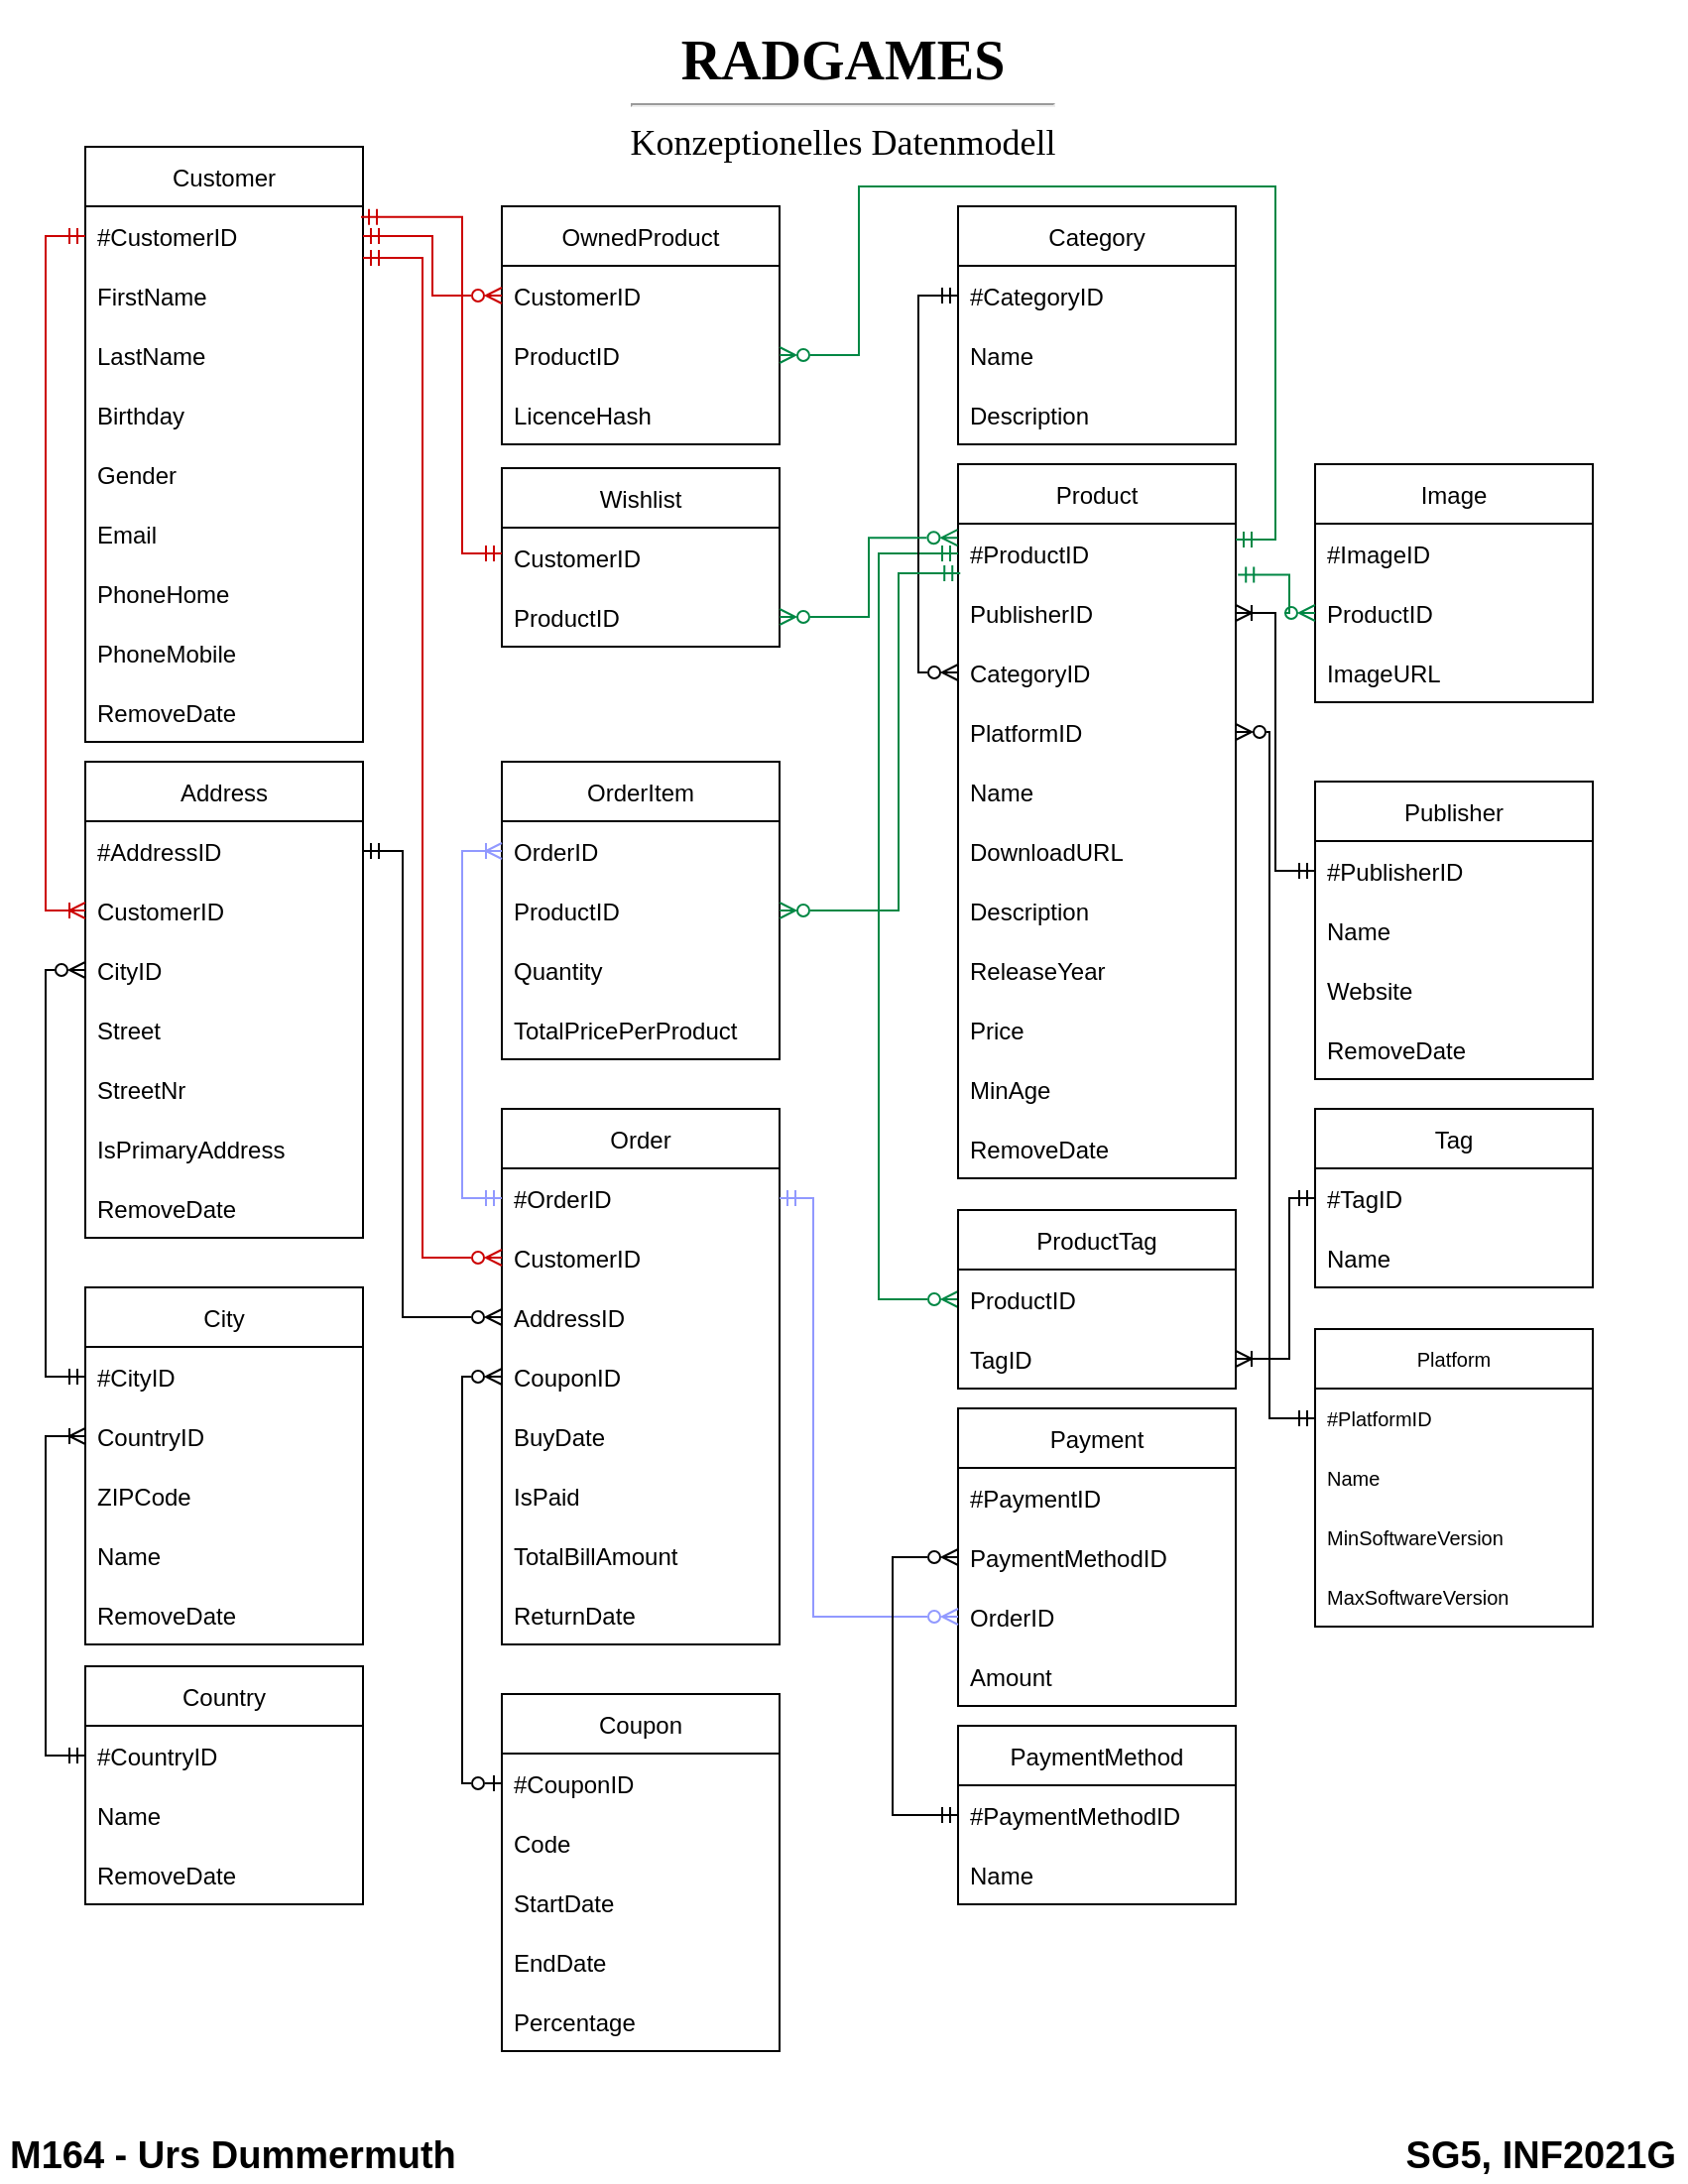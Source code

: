 <mxfile version="16.6.6" type="github" pages="3">
  <diagram id="R2lEEEUBdFMjLlhIrx00" name="Konzeptionell">
    <mxGraphModel dx="1550" dy="867" grid="1" gridSize="10" guides="1" tooltips="1" connect="1" arrows="1" fold="1" page="1" pageScale="1" pageWidth="850" pageHeight="1100" math="0" shadow="0" extFonts="Permanent Marker^https://fonts.googleapis.com/css?family=Permanent+Marker">
      <root>
        <mxCell id="0" />
        <mxCell id="1" parent="0" />
        <mxCell id="dN4CM6q4estH_T1ahDFu-1" value="Customer" style="swimlane;fontStyle=0;childLayout=stackLayout;horizontal=1;startSize=30;horizontalStack=0;resizeParent=1;resizeParentMax=0;resizeLast=0;collapsible=1;marginBottom=0;fillColor=none;" parent="1" vertex="1">
          <mxGeometry x="43" y="74" width="140" height="300" as="geometry" />
        </mxCell>
        <mxCell id="dN4CM6q4estH_T1ahDFu-2" value="#CustomerID" style="text;strokeColor=none;fillColor=none;align=left;verticalAlign=middle;spacingLeft=4;spacingRight=4;overflow=hidden;points=[[0,0.5],[1,0.5]];portConstraint=eastwest;rotatable=0;" parent="dN4CM6q4estH_T1ahDFu-1" vertex="1">
          <mxGeometry y="30" width="140" height="30" as="geometry" />
        </mxCell>
        <mxCell id="dN4CM6q4estH_T1ahDFu-3" value="FirstName" style="text;strokeColor=none;fillColor=none;align=left;verticalAlign=middle;spacingLeft=4;spacingRight=4;overflow=hidden;points=[[0,0.5],[1,0.5]];portConstraint=eastwest;rotatable=0;" parent="dN4CM6q4estH_T1ahDFu-1" vertex="1">
          <mxGeometry y="60" width="140" height="30" as="geometry" />
        </mxCell>
        <mxCell id="dN4CM6q4estH_T1ahDFu-4" value="LastName" style="text;strokeColor=none;fillColor=none;align=left;verticalAlign=middle;spacingLeft=4;spacingRight=4;overflow=hidden;points=[[0,0.5],[1,0.5]];portConstraint=eastwest;rotatable=0;" parent="dN4CM6q4estH_T1ahDFu-1" vertex="1">
          <mxGeometry y="90" width="140" height="30" as="geometry" />
        </mxCell>
        <mxCell id="dN4CM6q4estH_T1ahDFu-52" value="Birthday" style="text;strokeColor=none;fillColor=none;align=left;verticalAlign=middle;spacingLeft=4;spacingRight=4;overflow=hidden;points=[[0,0.5],[1,0.5]];portConstraint=eastwest;rotatable=0;" parent="dN4CM6q4estH_T1ahDFu-1" vertex="1">
          <mxGeometry y="120" width="140" height="30" as="geometry" />
        </mxCell>
        <mxCell id="dN4CM6q4estH_T1ahDFu-51" value="Gender" style="text;strokeColor=none;fillColor=none;align=left;verticalAlign=middle;spacingLeft=4;spacingRight=4;overflow=hidden;points=[[0,0.5],[1,0.5]];portConstraint=eastwest;rotatable=0;" parent="dN4CM6q4estH_T1ahDFu-1" vertex="1">
          <mxGeometry y="150" width="140" height="30" as="geometry" />
        </mxCell>
        <mxCell id="dN4CM6q4estH_T1ahDFu-44" value="Email" style="text;strokeColor=none;fillColor=none;align=left;verticalAlign=middle;spacingLeft=4;spacingRight=4;overflow=hidden;points=[[0,0.5],[1,0.5]];portConstraint=eastwest;rotatable=0;" parent="dN4CM6q4estH_T1ahDFu-1" vertex="1">
          <mxGeometry y="180" width="140" height="30" as="geometry" />
        </mxCell>
        <mxCell id="dN4CM6q4estH_T1ahDFu-45" value="PhoneHome" style="text;strokeColor=none;fillColor=none;align=left;verticalAlign=middle;spacingLeft=4;spacingRight=4;overflow=hidden;points=[[0,0.5],[1,0.5]];portConstraint=eastwest;rotatable=0;" parent="dN4CM6q4estH_T1ahDFu-1" vertex="1">
          <mxGeometry y="210" width="140" height="30" as="geometry" />
        </mxCell>
        <mxCell id="dN4CM6q4estH_T1ahDFu-46" value="PhoneMobile" style="text;strokeColor=none;fillColor=none;align=left;verticalAlign=middle;spacingLeft=4;spacingRight=4;overflow=hidden;points=[[0,0.5],[1,0.5]];portConstraint=eastwest;rotatable=0;" parent="dN4CM6q4estH_T1ahDFu-1" vertex="1">
          <mxGeometry y="240" width="140" height="30" as="geometry" />
        </mxCell>
        <mxCell id="SRQL329wA78q5tC7onmP-1" value="RemoveDate" style="text;strokeColor=none;fillColor=none;align=left;verticalAlign=middle;spacingLeft=4;spacingRight=4;overflow=hidden;points=[[0,0.5],[1,0.5]];portConstraint=eastwest;rotatable=0;" parent="dN4CM6q4estH_T1ahDFu-1" vertex="1">
          <mxGeometry y="270" width="140" height="30" as="geometry" />
        </mxCell>
        <mxCell id="dN4CM6q4estH_T1ahDFu-5" value="Order" style="swimlane;fontStyle=0;childLayout=stackLayout;horizontal=1;startSize=30;horizontalStack=0;resizeParent=1;resizeParentMax=0;resizeLast=0;collapsible=1;marginBottom=0;fillColor=none;" parent="1" vertex="1">
          <mxGeometry x="253" y="559" width="140" height="270" as="geometry" />
        </mxCell>
        <mxCell id="dN4CM6q4estH_T1ahDFu-6" value="#OrderID" style="text;strokeColor=none;fillColor=none;align=left;verticalAlign=middle;spacingLeft=4;spacingRight=4;overflow=hidden;points=[[0,0.5],[1,0.5]];portConstraint=eastwest;rotatable=0;" parent="dN4CM6q4estH_T1ahDFu-5" vertex="1">
          <mxGeometry y="30" width="140" height="30" as="geometry" />
        </mxCell>
        <mxCell id="dN4CM6q4estH_T1ahDFu-7" value="CustomerID" style="text;strokeColor=none;fillColor=none;align=left;verticalAlign=middle;spacingLeft=4;spacingRight=4;overflow=hidden;points=[[0,0.5],[1,0.5]];portConstraint=eastwest;rotatable=0;" parent="dN4CM6q4estH_T1ahDFu-5" vertex="1">
          <mxGeometry y="60" width="140" height="30" as="geometry" />
        </mxCell>
        <mxCell id="Iymq13_KgdXBv5UbJBg_-6" value="AddressID" style="text;strokeColor=none;fillColor=none;align=left;verticalAlign=middle;spacingLeft=4;spacingRight=4;overflow=hidden;points=[[0,0.5],[1,0.5]];portConstraint=eastwest;rotatable=0;" parent="dN4CM6q4estH_T1ahDFu-5" vertex="1">
          <mxGeometry y="90" width="140" height="30" as="geometry" />
        </mxCell>
        <mxCell id="dN4CM6q4estH_T1ahDFu-70" value="CouponID" style="text;strokeColor=none;fillColor=none;align=left;verticalAlign=middle;spacingLeft=4;spacingRight=4;overflow=hidden;points=[[0,0.5],[1,0.5]];portConstraint=eastwest;rotatable=0;" parent="dN4CM6q4estH_T1ahDFu-5" vertex="1">
          <mxGeometry y="120" width="140" height="30" as="geometry" />
        </mxCell>
        <mxCell id="dN4CM6q4estH_T1ahDFu-86" value="BuyDate" style="text;strokeColor=none;fillColor=none;align=left;verticalAlign=middle;spacingLeft=4;spacingRight=4;overflow=hidden;points=[[0,0.5],[1,0.5]];portConstraint=eastwest;rotatable=0;" parent="dN4CM6q4estH_T1ahDFu-5" vertex="1">
          <mxGeometry y="150" width="140" height="30" as="geometry" />
        </mxCell>
        <mxCell id="Iymq13_KgdXBv5UbJBg_-31" value="IsPaid" style="text;strokeColor=none;fillColor=none;align=left;verticalAlign=middle;spacingLeft=4;spacingRight=4;overflow=hidden;points=[[0,0.5],[1,0.5]];portConstraint=eastwest;rotatable=0;" parent="dN4CM6q4estH_T1ahDFu-5" vertex="1">
          <mxGeometry y="180" width="140" height="30" as="geometry" />
        </mxCell>
        <mxCell id="Iymq13_KgdXBv5UbJBg_-29" value="TotalBillAmount" style="text;strokeColor=none;fillColor=none;align=left;verticalAlign=middle;spacingLeft=4;spacingRight=4;overflow=hidden;points=[[0,0.5],[1,0.5]];portConstraint=eastwest;rotatable=0;" parent="dN4CM6q4estH_T1ahDFu-5" vertex="1">
          <mxGeometry y="210" width="140" height="30" as="geometry" />
        </mxCell>
        <mxCell id="ILA_SXjMB_NJoNEEIO5e-7" value="ReturnDate" style="text;strokeColor=none;fillColor=none;align=left;verticalAlign=middle;spacingLeft=4;spacingRight=4;overflow=hidden;points=[[0,0.5],[1,0.5]];portConstraint=eastwest;rotatable=0;" parent="dN4CM6q4estH_T1ahDFu-5" vertex="1">
          <mxGeometry y="240" width="140" height="30" as="geometry" />
        </mxCell>
        <mxCell id="dN4CM6q4estH_T1ahDFu-13" value="Coupon" style="swimlane;fontStyle=0;childLayout=stackLayout;horizontal=1;startSize=30;horizontalStack=0;resizeParent=1;resizeParentMax=0;resizeLast=0;collapsible=1;marginBottom=0;fillColor=none;" parent="1" vertex="1">
          <mxGeometry x="253" y="854" width="140" height="180" as="geometry" />
        </mxCell>
        <mxCell id="dN4CM6q4estH_T1ahDFu-14" value="#CouponID" style="text;strokeColor=none;fillColor=none;align=left;verticalAlign=middle;spacingLeft=4;spacingRight=4;overflow=hidden;points=[[0,0.5],[1,0.5]];portConstraint=eastwest;rotatable=0;" parent="dN4CM6q4estH_T1ahDFu-13" vertex="1">
          <mxGeometry y="30" width="140" height="30" as="geometry" />
        </mxCell>
        <mxCell id="dN4CM6q4estH_T1ahDFu-72" value="Code" style="text;strokeColor=none;fillColor=none;align=left;verticalAlign=middle;spacingLeft=4;spacingRight=4;overflow=hidden;points=[[0,0.5],[1,0.5]];portConstraint=eastwest;rotatable=0;" parent="dN4CM6q4estH_T1ahDFu-13" vertex="1">
          <mxGeometry y="60" width="140" height="30" as="geometry" />
        </mxCell>
        <mxCell id="dN4CM6q4estH_T1ahDFu-15" value="StartDate" style="text;strokeColor=none;fillColor=none;align=left;verticalAlign=middle;spacingLeft=4;spacingRight=4;overflow=hidden;points=[[0,0.5],[1,0.5]];portConstraint=eastwest;rotatable=0;" parent="dN4CM6q4estH_T1ahDFu-13" vertex="1">
          <mxGeometry y="90" width="140" height="30" as="geometry" />
        </mxCell>
        <mxCell id="dN4CM6q4estH_T1ahDFu-16" value="EndDate" style="text;strokeColor=none;fillColor=none;align=left;verticalAlign=middle;spacingLeft=4;spacingRight=4;overflow=hidden;points=[[0,0.5],[1,0.5]];portConstraint=eastwest;rotatable=0;" parent="dN4CM6q4estH_T1ahDFu-13" vertex="1">
          <mxGeometry y="120" width="140" height="30" as="geometry" />
        </mxCell>
        <mxCell id="dN4CM6q4estH_T1ahDFu-71" value="Percentage" style="text;strokeColor=none;fillColor=none;align=left;verticalAlign=middle;spacingLeft=4;spacingRight=4;overflow=hidden;points=[[0,0.5],[1,0.5]];portConstraint=eastwest;rotatable=0;" parent="dN4CM6q4estH_T1ahDFu-13" vertex="1">
          <mxGeometry y="150" width="140" height="30" as="geometry" />
        </mxCell>
        <mxCell id="dN4CM6q4estH_T1ahDFu-17" value="Publisher" style="swimlane;fontStyle=0;childLayout=stackLayout;horizontal=1;startSize=30;horizontalStack=0;resizeParent=1;resizeParentMax=0;resizeLast=0;collapsible=1;marginBottom=0;fillColor=none;" parent="1" vertex="1">
          <mxGeometry x="663" y="394" width="140" height="150" as="geometry" />
        </mxCell>
        <mxCell id="dN4CM6q4estH_T1ahDFu-18" value="#PublisherID" style="text;strokeColor=none;fillColor=none;align=left;verticalAlign=middle;spacingLeft=4;spacingRight=4;overflow=hidden;points=[[0,0.5],[1,0.5]];portConstraint=eastwest;rotatable=0;" parent="dN4CM6q4estH_T1ahDFu-17" vertex="1">
          <mxGeometry y="30" width="140" height="30" as="geometry" />
        </mxCell>
        <mxCell id="dN4CM6q4estH_T1ahDFu-20" value="Name" style="text;strokeColor=none;fillColor=none;align=left;verticalAlign=middle;spacingLeft=4;spacingRight=4;overflow=hidden;points=[[0,0.5],[1,0.5]];portConstraint=eastwest;rotatable=0;" parent="dN4CM6q4estH_T1ahDFu-17" vertex="1">
          <mxGeometry y="60" width="140" height="30" as="geometry" />
        </mxCell>
        <mxCell id="S3ot5UaM1dYemSBcVbJu-15" value="Website" style="text;strokeColor=none;fillColor=none;align=left;verticalAlign=middle;spacingLeft=4;spacingRight=4;overflow=hidden;points=[[0,0.5],[1,0.5]];portConstraint=eastwest;rotatable=0;" parent="dN4CM6q4estH_T1ahDFu-17" vertex="1">
          <mxGeometry y="90" width="140" height="30" as="geometry" />
        </mxCell>
        <mxCell id="S3ot5UaM1dYemSBcVbJu-13" value="RemoveDate" style="text;strokeColor=none;fillColor=none;align=left;verticalAlign=middle;spacingLeft=4;spacingRight=4;overflow=hidden;points=[[0,0.5],[1,0.5]];portConstraint=eastwest;rotatable=0;" parent="dN4CM6q4estH_T1ahDFu-17" vertex="1">
          <mxGeometry y="120" width="140" height="30" as="geometry" />
        </mxCell>
        <mxCell id="dN4CM6q4estH_T1ahDFu-25" value="Wishlist" style="swimlane;fontStyle=0;childLayout=stackLayout;horizontal=1;startSize=30;horizontalStack=0;resizeParent=1;resizeParentMax=0;resizeLast=0;collapsible=1;marginBottom=0;fillColor=none;" parent="1" vertex="1">
          <mxGeometry x="253" y="236" width="140" height="90" as="geometry" />
        </mxCell>
        <mxCell id="dN4CM6q4estH_T1ahDFu-26" value="CustomerID" style="text;strokeColor=none;fillColor=none;align=left;verticalAlign=middle;spacingLeft=4;spacingRight=4;overflow=hidden;points=[[0,0.5],[1,0.5]];portConstraint=eastwest;rotatable=0;" parent="dN4CM6q4estH_T1ahDFu-25" vertex="1">
          <mxGeometry y="30" width="140" height="30" as="geometry" />
        </mxCell>
        <mxCell id="dN4CM6q4estH_T1ahDFu-28" value="ProductID" style="text;strokeColor=none;fillColor=none;align=left;verticalAlign=middle;spacingLeft=4;spacingRight=4;overflow=hidden;points=[[0,0.5],[1,0.5]];portConstraint=eastwest;rotatable=0;" parent="dN4CM6q4estH_T1ahDFu-25" vertex="1">
          <mxGeometry y="60" width="140" height="30" as="geometry" />
        </mxCell>
        <mxCell id="dN4CM6q4estH_T1ahDFu-33" value="&lt;p style=&quot;line-height: 0.7&quot;&gt;&lt;/p&gt;&lt;h1 style=&quot;font-size: 28px ; line-height: 0.2&quot;&gt;RADGAMES&lt;/h1&gt;&lt;hr&gt;&lt;div style=&quot;line-height: 0.1&quot;&gt;&lt;font style=&quot;font-size: 18px ; line-height: 0&quot;&gt;Konzeptionelles Datenmodell&lt;/font&gt;&lt;/div&gt;&lt;p&gt;&lt;/p&gt;" style="text;html=1;strokeColor=none;fillColor=none;spacing=5;spacingTop=-20;whiteSpace=wrap;overflow=hidden;rounded=0;align=center;fontSize=28;fontFamily=Permanent Marker;fontStyle=0;fontSource=https%3A%2F%2Ffonts.googleapis.com%2Fcss%3Ffamily%3DPermanent%2BMarker;" parent="1" vertex="1">
          <mxGeometry y="10" width="850" height="80" as="geometry" />
        </mxCell>
        <mxCell id="dN4CM6q4estH_T1ahDFu-34" value="Address" style="swimlane;fontStyle=0;childLayout=stackLayout;horizontal=1;startSize=30;horizontalStack=0;resizeParent=1;resizeParentMax=0;resizeLast=0;collapsible=1;marginBottom=0;fillColor=none;" parent="1" vertex="1">
          <mxGeometry x="43" y="384" width="140" height="240" as="geometry" />
        </mxCell>
        <mxCell id="dN4CM6q4estH_T1ahDFu-35" value="#AddressID" style="text;strokeColor=none;fillColor=none;align=left;verticalAlign=middle;spacingLeft=4;spacingRight=4;overflow=hidden;points=[[0,0.5],[1,0.5]];portConstraint=eastwest;rotatable=0;" parent="dN4CM6q4estH_T1ahDFu-34" vertex="1">
          <mxGeometry y="30" width="140" height="30" as="geometry" />
        </mxCell>
        <mxCell id="Iymq13_KgdXBv5UbJBg_-51" value="CustomerID" style="text;strokeColor=none;fillColor=none;align=left;verticalAlign=middle;spacingLeft=4;spacingRight=4;overflow=hidden;points=[[0,0.5],[1,0.5]];portConstraint=eastwest;rotatable=0;" parent="dN4CM6q4estH_T1ahDFu-34" vertex="1">
          <mxGeometry y="60" width="140" height="30" as="geometry" />
        </mxCell>
        <mxCell id="Iymq13_KgdXBv5UbJBg_-10" value="CityID" style="text;strokeColor=none;fillColor=none;align=left;verticalAlign=middle;spacingLeft=4;spacingRight=4;overflow=hidden;points=[[0,0.5],[1,0.5]];portConstraint=eastwest;rotatable=0;" parent="dN4CM6q4estH_T1ahDFu-34" vertex="1">
          <mxGeometry y="90" width="140" height="30" as="geometry" />
        </mxCell>
        <mxCell id="dN4CM6q4estH_T1ahDFu-36" value="Street" style="text;strokeColor=none;fillColor=none;align=left;verticalAlign=middle;spacingLeft=4;spacingRight=4;overflow=hidden;points=[[0,0.5],[1,0.5]];portConstraint=eastwest;rotatable=0;" parent="dN4CM6q4estH_T1ahDFu-34" vertex="1">
          <mxGeometry y="120" width="140" height="30" as="geometry" />
        </mxCell>
        <mxCell id="Iymq13_KgdXBv5UbJBg_-8" value="StreetNr" style="text;strokeColor=none;fillColor=none;align=left;verticalAlign=middle;spacingLeft=4;spacingRight=4;overflow=hidden;points=[[0,0.5],[1,0.5]];portConstraint=eastwest;rotatable=0;" parent="dN4CM6q4estH_T1ahDFu-34" vertex="1">
          <mxGeometry y="150" width="140" height="30" as="geometry" />
        </mxCell>
        <mxCell id="Iymq13_KgdXBv5UbJBg_-52" value="IsPrimaryAddress" style="text;strokeColor=none;fillColor=none;align=left;verticalAlign=middle;spacingLeft=4;spacingRight=4;overflow=hidden;points=[[0,0.5],[1,0.5]];portConstraint=eastwest;rotatable=0;" parent="dN4CM6q4estH_T1ahDFu-34" vertex="1">
          <mxGeometry y="180" width="140" height="30" as="geometry" />
        </mxCell>
        <mxCell id="Iymq13_KgdXBv5UbJBg_-53" value="RemoveDate" style="text;strokeColor=none;fillColor=none;align=left;verticalAlign=middle;spacingLeft=4;spacingRight=4;overflow=hidden;points=[[0,0.5],[1,0.5]];portConstraint=eastwest;rotatable=0;" parent="dN4CM6q4estH_T1ahDFu-34" vertex="1">
          <mxGeometry y="210" width="140" height="30" as="geometry" />
        </mxCell>
        <mxCell id="dN4CM6q4estH_T1ahDFu-38" value="Product" style="swimlane;fontStyle=0;childLayout=stackLayout;horizontal=1;startSize=30;horizontalStack=0;resizeParent=1;resizeParentMax=0;resizeLast=0;collapsible=1;marginBottom=0;fillColor=none;" parent="1" vertex="1">
          <mxGeometry x="483" y="234" width="140" height="360" as="geometry" />
        </mxCell>
        <mxCell id="dN4CM6q4estH_T1ahDFu-39" value="#ProductID" style="text;strokeColor=none;fillColor=none;align=left;verticalAlign=middle;spacingLeft=4;spacingRight=4;overflow=hidden;points=[[0,0.5],[1,0.5]];portConstraint=eastwest;rotatable=0;" parent="dN4CM6q4estH_T1ahDFu-38" vertex="1">
          <mxGeometry y="30" width="140" height="30" as="geometry" />
        </mxCell>
        <mxCell id="dN4CM6q4estH_T1ahDFu-40" value="PublisherID" style="text;strokeColor=none;fillColor=none;align=left;verticalAlign=middle;spacingLeft=4;spacingRight=4;overflow=hidden;points=[[0,0.5],[1,0.5]];portConstraint=eastwest;rotatable=0;" parent="dN4CM6q4estH_T1ahDFu-38" vertex="1">
          <mxGeometry y="60" width="140" height="30" as="geometry" />
        </mxCell>
        <mxCell id="S3ot5UaM1dYemSBcVbJu-8" value="CategoryID" style="text;strokeColor=none;fillColor=none;align=left;verticalAlign=middle;spacingLeft=4;spacingRight=4;overflow=hidden;points=[[0,0.5],[1,0.5]];portConstraint=eastwest;rotatable=0;" parent="dN4CM6q4estH_T1ahDFu-38" vertex="1">
          <mxGeometry y="90" width="140" height="30" as="geometry" />
        </mxCell>
        <mxCell id="Vm9JIPJGaJWsFNvm_hKA-18" value="PlatformID" style="text;strokeColor=none;fillColor=none;align=left;verticalAlign=middle;spacingLeft=4;spacingRight=4;overflow=hidden;points=[[0,0.5],[1,0.5]];portConstraint=eastwest;rotatable=0;" parent="dN4CM6q4estH_T1ahDFu-38" vertex="1">
          <mxGeometry y="120" width="140" height="30" as="geometry" />
        </mxCell>
        <mxCell id="_QKSs8FImJqoe_T9VHjC-1" value="Name" style="text;strokeColor=none;fillColor=none;align=left;verticalAlign=middle;spacingLeft=4;spacingRight=4;overflow=hidden;points=[[0,0.5],[1,0.5]];portConstraint=eastwest;rotatable=0;" parent="dN4CM6q4estH_T1ahDFu-38" vertex="1">
          <mxGeometry y="150" width="140" height="30" as="geometry" />
        </mxCell>
        <mxCell id="wvNc7QOsHMbIcJED5Cn8-19" value="DownloadURL" style="text;strokeColor=none;fillColor=none;align=left;verticalAlign=middle;spacingLeft=4;spacingRight=4;overflow=hidden;points=[[0,0.5],[1,0.5]];portConstraint=eastwest;rotatable=0;" parent="dN4CM6q4estH_T1ahDFu-38" vertex="1">
          <mxGeometry y="180" width="140" height="30" as="geometry" />
        </mxCell>
        <mxCell id="dN4CM6q4estH_T1ahDFu-95" value="Description" style="text;strokeColor=none;fillColor=none;align=left;verticalAlign=middle;spacingLeft=4;spacingRight=4;overflow=hidden;points=[[0,0.5],[1,0.5]];portConstraint=eastwest;rotatable=0;" parent="dN4CM6q4estH_T1ahDFu-38" vertex="1">
          <mxGeometry y="210" width="140" height="30" as="geometry" />
        </mxCell>
        <mxCell id="Iymq13_KgdXBv5UbJBg_-1" value="ReleaseYear" style="text;strokeColor=none;fillColor=none;align=left;verticalAlign=middle;spacingLeft=4;spacingRight=4;overflow=hidden;points=[[0,0.5],[1,0.5]];portConstraint=eastwest;rotatable=0;" parent="dN4CM6q4estH_T1ahDFu-38" vertex="1">
          <mxGeometry y="240" width="140" height="30" as="geometry" />
        </mxCell>
        <mxCell id="dN4CM6q4estH_T1ahDFu-80" value="Price" style="text;strokeColor=none;fillColor=none;align=left;verticalAlign=middle;spacingLeft=4;spacingRight=4;overflow=hidden;points=[[0,0.5],[1,0.5]];portConstraint=eastwest;rotatable=0;" parent="dN4CM6q4estH_T1ahDFu-38" vertex="1">
          <mxGeometry y="270" width="140" height="30" as="geometry" />
        </mxCell>
        <mxCell id="dN4CM6q4estH_T1ahDFu-78" value="MinAge" style="text;strokeColor=none;fillColor=none;align=left;verticalAlign=middle;spacingLeft=4;spacingRight=4;overflow=hidden;points=[[0,0.5],[1,0.5]];portConstraint=eastwest;rotatable=0;" parent="dN4CM6q4estH_T1ahDFu-38" vertex="1">
          <mxGeometry y="300" width="140" height="30" as="geometry" />
        </mxCell>
        <mxCell id="S3ot5UaM1dYemSBcVbJu-12" value="RemoveDate" style="text;strokeColor=none;fillColor=none;align=left;verticalAlign=middle;spacingLeft=4;spacingRight=4;overflow=hidden;points=[[0,0.5],[1,0.5]];portConstraint=eastwest;rotatable=0;" parent="dN4CM6q4estH_T1ahDFu-38" vertex="1">
          <mxGeometry y="330" width="140" height="30" as="geometry" />
        </mxCell>
        <mxCell id="dN4CM6q4estH_T1ahDFu-53" value="PaymentMethod" style="swimlane;fontStyle=0;childLayout=stackLayout;horizontal=1;startSize=30;horizontalStack=0;resizeParent=1;resizeParentMax=0;resizeLast=0;collapsible=1;marginBottom=0;fillColor=none;" parent="1" vertex="1">
          <mxGeometry x="483" y="870" width="140" height="90" as="geometry" />
        </mxCell>
        <mxCell id="dN4CM6q4estH_T1ahDFu-54" value="#PaymentMethodID" style="text;strokeColor=none;fillColor=none;align=left;verticalAlign=middle;spacingLeft=4;spacingRight=4;overflow=hidden;points=[[0,0.5],[1,0.5]];portConstraint=eastwest;rotatable=0;" parent="dN4CM6q4estH_T1ahDFu-53" vertex="1">
          <mxGeometry y="30" width="140" height="30" as="geometry" />
        </mxCell>
        <mxCell id="dN4CM6q4estH_T1ahDFu-55" value="Name" style="text;strokeColor=none;fillColor=none;align=left;verticalAlign=middle;spacingLeft=4;spacingRight=4;overflow=hidden;points=[[0,0.5],[1,0.5]];portConstraint=eastwest;rotatable=0;" parent="dN4CM6q4estH_T1ahDFu-53" vertex="1">
          <mxGeometry y="60" width="140" height="30" as="geometry" />
        </mxCell>
        <mxCell id="dN4CM6q4estH_T1ahDFu-73" value="Tag" style="swimlane;fontStyle=0;childLayout=stackLayout;horizontal=1;startSize=30;horizontalStack=0;resizeParent=1;resizeParentMax=0;resizeLast=0;collapsible=1;marginBottom=0;fillColor=none;" parent="1" vertex="1">
          <mxGeometry x="663" y="559" width="140" height="90" as="geometry" />
        </mxCell>
        <mxCell id="dN4CM6q4estH_T1ahDFu-74" value="#TagID" style="text;strokeColor=none;fillColor=none;align=left;verticalAlign=middle;spacingLeft=4;spacingRight=4;overflow=hidden;points=[[0,0.5],[1,0.5]];portConstraint=eastwest;rotatable=0;" parent="dN4CM6q4estH_T1ahDFu-73" vertex="1">
          <mxGeometry y="30" width="140" height="30" as="geometry" />
        </mxCell>
        <mxCell id="dN4CM6q4estH_T1ahDFu-75" value="Name" style="text;strokeColor=none;fillColor=none;align=left;verticalAlign=middle;spacingLeft=4;spacingRight=4;overflow=hidden;points=[[0,0.5],[1,0.5]];portConstraint=eastwest;rotatable=0;" parent="dN4CM6q4estH_T1ahDFu-73" vertex="1">
          <mxGeometry y="60" width="140" height="30" as="geometry" />
        </mxCell>
        <mxCell id="dN4CM6q4estH_T1ahDFu-96" value="Image" style="swimlane;fontStyle=0;childLayout=stackLayout;horizontal=1;startSize=30;horizontalStack=0;resizeParent=1;resizeParentMax=0;resizeLast=0;collapsible=1;marginBottom=0;fillColor=none;" parent="1" vertex="1">
          <mxGeometry x="663" y="234" width="140" height="120" as="geometry" />
        </mxCell>
        <mxCell id="dN4CM6q4estH_T1ahDFu-97" value="#ImageID" style="text;strokeColor=none;fillColor=none;align=left;verticalAlign=middle;spacingLeft=4;spacingRight=4;overflow=hidden;points=[[0,0.5],[1,0.5]];portConstraint=eastwest;rotatable=0;" parent="dN4CM6q4estH_T1ahDFu-96" vertex="1">
          <mxGeometry y="30" width="140" height="30" as="geometry" />
        </mxCell>
        <mxCell id="dN4CM6q4estH_T1ahDFu-106" value="ProductID" style="text;strokeColor=none;fillColor=none;align=left;verticalAlign=middle;spacingLeft=4;spacingRight=4;overflow=hidden;points=[[0,0.5],[1,0.5]];portConstraint=eastwest;rotatable=0;" parent="dN4CM6q4estH_T1ahDFu-96" vertex="1">
          <mxGeometry y="60" width="140" height="30" as="geometry" />
        </mxCell>
        <mxCell id="dN4CM6q4estH_T1ahDFu-107" value="ImageURL" style="text;strokeColor=none;fillColor=none;align=left;verticalAlign=middle;spacingLeft=4;spacingRight=4;overflow=hidden;points=[[0,0.5],[1,0.5]];portConstraint=eastwest;rotatable=0;" parent="dN4CM6q4estH_T1ahDFu-96" vertex="1">
          <mxGeometry y="90" width="140" height="30" as="geometry" />
        </mxCell>
        <mxCell id="Iymq13_KgdXBv5UbJBg_-11" value="Country" style="swimlane;fontStyle=0;childLayout=stackLayout;horizontal=1;startSize=30;horizontalStack=0;resizeParent=1;resizeParentMax=0;resizeLast=0;collapsible=1;marginBottom=0;fillColor=none;" parent="1" vertex="1">
          <mxGeometry x="43" y="840" width="140" height="120" as="geometry" />
        </mxCell>
        <mxCell id="Iymq13_KgdXBv5UbJBg_-12" value="#CountryID" style="text;strokeColor=none;fillColor=none;align=left;verticalAlign=middle;spacingLeft=4;spacingRight=4;overflow=hidden;points=[[0,0.5],[1,0.5]];portConstraint=eastwest;rotatable=0;" parent="Iymq13_KgdXBv5UbJBg_-11" vertex="1">
          <mxGeometry y="30" width="140" height="30" as="geometry" />
        </mxCell>
        <mxCell id="Iymq13_KgdXBv5UbJBg_-13" value="Name" style="text;strokeColor=none;fillColor=none;align=left;verticalAlign=middle;spacingLeft=4;spacingRight=4;overflow=hidden;points=[[0,0.5],[1,0.5]];portConstraint=eastwest;rotatable=0;" parent="Iymq13_KgdXBv5UbJBg_-11" vertex="1">
          <mxGeometry y="60" width="140" height="30" as="geometry" />
        </mxCell>
        <mxCell id="D4lU3AExRUJCAX9cCNdH-2" value="RemoveDate" style="text;strokeColor=none;fillColor=none;align=left;verticalAlign=middle;spacingLeft=4;spacingRight=4;overflow=hidden;points=[[0,0.5],[1,0.5]];portConstraint=eastwest;rotatable=0;" vertex="1" parent="Iymq13_KgdXBv5UbJBg_-11">
          <mxGeometry y="90" width="140" height="30" as="geometry" />
        </mxCell>
        <mxCell id="Iymq13_KgdXBv5UbJBg_-16" value="OrderItem" style="swimlane;fontStyle=0;childLayout=stackLayout;horizontal=1;startSize=30;horizontalStack=0;resizeParent=1;resizeParentMax=0;resizeLast=0;collapsible=1;marginBottom=0;fillColor=none;" parent="1" vertex="1">
          <mxGeometry x="253" y="384" width="140" height="150" as="geometry" />
        </mxCell>
        <mxCell id="Iymq13_KgdXBv5UbJBg_-18" value="OrderID" style="text;strokeColor=none;fillColor=none;align=left;verticalAlign=middle;spacingLeft=4;spacingRight=4;overflow=hidden;points=[[0,0.5],[1,0.5]];portConstraint=eastwest;rotatable=0;" parent="Iymq13_KgdXBv5UbJBg_-16" vertex="1">
          <mxGeometry y="30" width="140" height="30" as="geometry" />
        </mxCell>
        <mxCell id="Iymq13_KgdXBv5UbJBg_-17" value="ProductID" style="text;strokeColor=none;fillColor=none;align=left;verticalAlign=middle;spacingLeft=4;spacingRight=4;overflow=hidden;points=[[0,0.5],[1,0.5]];portConstraint=eastwest;rotatable=0;" parent="Iymq13_KgdXBv5UbJBg_-16" vertex="1">
          <mxGeometry y="60" width="140" height="30" as="geometry" />
        </mxCell>
        <mxCell id="dN4CM6q4estH_T1ahDFu-82" value="Quantity" style="text;strokeColor=none;fillColor=none;align=left;verticalAlign=middle;spacingLeft=4;spacingRight=4;overflow=hidden;points=[[0,0.5],[1,0.5]];portConstraint=eastwest;rotatable=0;" parent="Iymq13_KgdXBv5UbJBg_-16" vertex="1">
          <mxGeometry y="90" width="140" height="30" as="geometry" />
        </mxCell>
        <mxCell id="vwpKkFtwM6n0X7wY2Luw-1" value="TotalPricePerProduct" style="text;strokeColor=none;fillColor=none;align=left;verticalAlign=middle;spacingLeft=4;spacingRight=4;overflow=hidden;points=[[0,0.5],[1,0.5]];portConstraint=eastwest;rotatable=0;" parent="Iymq13_KgdXBv5UbJBg_-16" vertex="1">
          <mxGeometry y="120" width="140" height="30" as="geometry" />
        </mxCell>
        <mxCell id="Iymq13_KgdXBv5UbJBg_-21" value="Payment" style="swimlane;fontStyle=0;childLayout=stackLayout;horizontal=1;startSize=30;horizontalStack=0;resizeParent=1;resizeParentMax=0;resizeLast=0;collapsible=1;marginBottom=0;fillColor=none;" parent="1" vertex="1">
          <mxGeometry x="483" y="710" width="140" height="150" as="geometry" />
        </mxCell>
        <mxCell id="Iymq13_KgdXBv5UbJBg_-22" value="#PaymentID" style="text;strokeColor=none;fillColor=none;align=left;verticalAlign=middle;spacingLeft=4;spacingRight=4;overflow=hidden;points=[[0,0.5],[1,0.5]];portConstraint=eastwest;rotatable=0;" parent="Iymq13_KgdXBv5UbJBg_-21" vertex="1">
          <mxGeometry y="30" width="140" height="30" as="geometry" />
        </mxCell>
        <mxCell id="Iymq13_KgdXBv5UbJBg_-5" value="PaymentMethodID" style="text;strokeColor=none;fillColor=none;align=left;verticalAlign=middle;spacingLeft=4;spacingRight=4;overflow=hidden;points=[[0,0.5],[1,0.5]];portConstraint=eastwest;rotatable=0;" parent="Iymq13_KgdXBv5UbJBg_-21" vertex="1">
          <mxGeometry y="60" width="140" height="30" as="geometry" />
        </mxCell>
        <mxCell id="Iymq13_KgdXBv5UbJBg_-30" value="OrderID" style="text;strokeColor=none;fillColor=none;align=left;verticalAlign=middle;spacingLeft=4;spacingRight=4;overflow=hidden;points=[[0,0.5],[1,0.5]];portConstraint=eastwest;rotatable=0;" parent="Iymq13_KgdXBv5UbJBg_-21" vertex="1">
          <mxGeometry y="90" width="140" height="30" as="geometry" />
        </mxCell>
        <mxCell id="Iymq13_KgdXBv5UbJBg_-23" value="Amount" style="text;strokeColor=none;fillColor=none;align=left;verticalAlign=middle;spacingLeft=4;spacingRight=4;overflow=hidden;points=[[0,0.5],[1,0.5]];portConstraint=eastwest;rotatable=0;" parent="Iymq13_KgdXBv5UbJBg_-21" vertex="1">
          <mxGeometry y="120" width="140" height="30" as="geometry" />
        </mxCell>
        <mxCell id="Iymq13_KgdXBv5UbJBg_-33" value="Category" style="swimlane;fontStyle=0;childLayout=stackLayout;horizontal=1;startSize=30;horizontalStack=0;resizeParent=1;resizeParentMax=0;resizeLast=0;collapsible=1;marginBottom=0;fillColor=none;" parent="1" vertex="1">
          <mxGeometry x="483" y="104" width="140" height="120" as="geometry" />
        </mxCell>
        <mxCell id="Iymq13_KgdXBv5UbJBg_-34" value="#CategoryID" style="text;strokeColor=none;fillColor=none;align=left;verticalAlign=middle;spacingLeft=4;spacingRight=4;overflow=hidden;points=[[0,0.5],[1,0.5]];portConstraint=eastwest;rotatable=0;" parent="Iymq13_KgdXBv5UbJBg_-33" vertex="1">
          <mxGeometry y="30" width="140" height="30" as="geometry" />
        </mxCell>
        <mxCell id="Iymq13_KgdXBv5UbJBg_-36" value="Name" style="text;strokeColor=none;fillColor=none;align=left;verticalAlign=middle;spacingLeft=4;spacingRight=4;overflow=hidden;points=[[0,0.5],[1,0.5]];portConstraint=eastwest;rotatable=0;" parent="Iymq13_KgdXBv5UbJBg_-33" vertex="1">
          <mxGeometry y="60" width="140" height="30" as="geometry" />
        </mxCell>
        <mxCell id="Iymq13_KgdXBv5UbJBg_-39" value="Description" style="text;strokeColor=none;fillColor=none;align=left;verticalAlign=middle;spacingLeft=4;spacingRight=4;overflow=hidden;points=[[0,0.5],[1,0.5]];portConstraint=eastwest;rotatable=0;" parent="Iymq13_KgdXBv5UbJBg_-33" vertex="1">
          <mxGeometry y="90" width="140" height="30" as="geometry" />
        </mxCell>
        <mxCell id="Iymq13_KgdXBv5UbJBg_-44" value="" style="rounded=0;orthogonalLoop=1;jettySize=auto;html=1;startArrow=ERzeroToMany;startFill=0;endArrow=ERmandOne;endFill=0;exitX=0;exitY=0.5;exitDx=0;exitDy=0;entryX=0;entryY=0.5;entryDx=0;entryDy=0;edgeStyle=orthogonalEdgeStyle;strokeColor=#008744;" parent="1" source="Iymq13_KgdXBv5UbJBg_-41" target="dN4CM6q4estH_T1ahDFu-39" edge="1">
          <mxGeometry relative="1" as="geometry">
            <mxPoint x="433" y="244" as="targetPoint" />
            <Array as="points">
              <mxPoint x="443" y="655" />
              <mxPoint x="443" y="279" />
            </Array>
          </mxGeometry>
        </mxCell>
        <mxCell id="Iymq13_KgdXBv5UbJBg_-40" value="ProductTag" style="swimlane;fontStyle=0;childLayout=stackLayout;horizontal=1;startSize=30;horizontalStack=0;resizeParent=1;resizeParentMax=0;resizeLast=0;collapsible=1;marginBottom=0;fillColor=none;" parent="1" vertex="1">
          <mxGeometry x="483" y="610" width="140" height="90" as="geometry" />
        </mxCell>
        <mxCell id="Iymq13_KgdXBv5UbJBg_-41" value="ProductID" style="text;strokeColor=none;fillColor=none;align=left;verticalAlign=middle;spacingLeft=4;spacingRight=4;overflow=hidden;points=[[0,0.5],[1,0.5]];portConstraint=eastwest;rotatable=0;" parent="Iymq13_KgdXBv5UbJBg_-40" vertex="1">
          <mxGeometry y="30" width="140" height="30" as="geometry" />
        </mxCell>
        <mxCell id="Iymq13_KgdXBv5UbJBg_-42" value="TagID" style="text;strokeColor=none;fillColor=none;align=left;verticalAlign=middle;spacingLeft=4;spacingRight=4;overflow=hidden;points=[[0,0.5],[1,0.5]];portConstraint=eastwest;rotatable=0;" parent="Iymq13_KgdXBv5UbJBg_-40" vertex="1">
          <mxGeometry y="60" width="140" height="30" as="geometry" />
        </mxCell>
        <mxCell id="Iymq13_KgdXBv5UbJBg_-45" value="" style="rounded=0;orthogonalLoop=1;jettySize=auto;html=1;startArrow=ERmandOne;startFill=0;endArrow=ERoneToMany;endFill=0;exitX=0;exitY=0.5;exitDx=0;exitDy=0;entryX=1;entryY=0.5;entryDx=0;entryDy=0;edgeStyle=orthogonalEdgeStyle;" parent="1" source="dN4CM6q4estH_T1ahDFu-74" target="Iymq13_KgdXBv5UbJBg_-42" edge="1">
          <mxGeometry relative="1" as="geometry">
            <mxPoint x="653.0" y="805.33" as="sourcePoint" />
            <mxPoint x="623" y="569" as="targetPoint" />
            <Array as="points">
              <mxPoint x="650" y="604" />
              <mxPoint x="650" y="685" />
            </Array>
          </mxGeometry>
        </mxCell>
        <mxCell id="S3ot5UaM1dYemSBcVbJu-2" value="OwnedProduct" style="swimlane;fontStyle=0;childLayout=stackLayout;horizontal=1;startSize=30;horizontalStack=0;resizeParent=1;resizeParentMax=0;resizeLast=0;collapsible=1;marginBottom=0;glass=0;fillColor=none;" parent="1" vertex="1">
          <mxGeometry x="253" y="104" width="140" height="120" as="geometry" />
        </mxCell>
        <mxCell id="S3ot5UaM1dYemSBcVbJu-3" value="CustomerID" style="text;strokeColor=none;fillColor=none;align=left;verticalAlign=middle;spacingLeft=4;spacingRight=4;overflow=hidden;points=[[0,0.5],[1,0.5]];portConstraint=eastwest;rotatable=0;" parent="S3ot5UaM1dYemSBcVbJu-2" vertex="1">
          <mxGeometry y="30" width="140" height="30" as="geometry" />
        </mxCell>
        <mxCell id="S3ot5UaM1dYemSBcVbJu-4" value="ProductID" style="text;strokeColor=none;fillColor=none;align=left;verticalAlign=middle;spacingLeft=4;spacingRight=4;overflow=hidden;points=[[0,0.5],[1,0.5]];portConstraint=eastwest;rotatable=0;" parent="S3ot5UaM1dYemSBcVbJu-2" vertex="1">
          <mxGeometry y="60" width="140" height="30" as="geometry" />
        </mxCell>
        <mxCell id="S3ot5UaM1dYemSBcVbJu-5" value="LicenceHash" style="text;strokeColor=none;fillColor=none;align=left;verticalAlign=middle;spacingLeft=4;spacingRight=4;overflow=hidden;points=[[0,0.5],[1,0.5]];portConstraint=eastwest;rotatable=0;" parent="S3ot5UaM1dYemSBcVbJu-2" vertex="1">
          <mxGeometry y="90" width="140" height="30" as="geometry" />
        </mxCell>
        <mxCell id="S3ot5UaM1dYemSBcVbJu-9" style="edgeStyle=orthogonalEdgeStyle;rounded=0;orthogonalLoop=1;jettySize=auto;html=1;entryX=0;entryY=0.5;entryDx=0;entryDy=0;startArrow=ERmandOne;startFill=0;endArrow=ERzeroToMany;endFill=0;" parent="1" source="Iymq13_KgdXBv5UbJBg_-34" target="S3ot5UaM1dYemSBcVbJu-8" edge="1">
          <mxGeometry relative="1" as="geometry">
            <Array as="points">
              <mxPoint x="463" y="149" />
              <mxPoint x="463" y="339" />
            </Array>
          </mxGeometry>
        </mxCell>
        <mxCell id="S3ot5UaM1dYemSBcVbJu-10" style="edgeStyle=orthogonalEdgeStyle;rounded=0;orthogonalLoop=1;jettySize=auto;html=1;startArrow=ERzeroToMany;startFill=0;endArrow=ERmandOne;endFill=0;entryX=1.008;entryY=0.857;entryDx=0;entryDy=0;entryPerimeter=0;strokeColor=#008744;" parent="1" source="dN4CM6q4estH_T1ahDFu-106" target="dN4CM6q4estH_T1ahDFu-39" edge="1">
          <mxGeometry relative="1" as="geometry">
            <mxPoint x="653" y="264" as="targetPoint" />
            <Array as="points">
              <mxPoint x="650" y="309" />
              <mxPoint x="650" y="290" />
            </Array>
          </mxGeometry>
        </mxCell>
        <mxCell id="S3ot5UaM1dYemSBcVbJu-11" style="edgeStyle=orthogonalEdgeStyle;rounded=0;orthogonalLoop=1;jettySize=auto;html=1;entryX=0;entryY=0.5;entryDx=0;entryDy=0;startArrow=ERoneToMany;startFill=0;endArrow=ERmandOne;endFill=0;" parent="1" source="dN4CM6q4estH_T1ahDFu-40" target="dN4CM6q4estH_T1ahDFu-18" edge="1">
          <mxGeometry relative="1" as="geometry" />
        </mxCell>
        <mxCell id="wvNc7QOsHMbIcJED5Cn8-2" style="edgeStyle=orthogonalEdgeStyle;rounded=0;orthogonalLoop=1;jettySize=auto;html=1;entryX=0;entryY=0.5;entryDx=0;entryDy=0;startArrow=ERmandOne;startFill=0;endArrow=ERoneToMany;endFill=0;strokeColor=#CC0000;" parent="1" source="dN4CM6q4estH_T1ahDFu-2" target="Iymq13_KgdXBv5UbJBg_-51" edge="1">
          <mxGeometry relative="1" as="geometry" />
        </mxCell>
        <mxCell id="wvNc7QOsHMbIcJED5Cn8-3" style="edgeStyle=orthogonalEdgeStyle;rounded=0;orthogonalLoop=1;jettySize=auto;html=1;entryX=0;entryY=0.5;entryDx=0;entryDy=0;startArrow=ERzeroToMany;startFill=0;endArrow=ERmandOne;endFill=0;" parent="1" source="Iymq13_KgdXBv5UbJBg_-10" target="Vm9JIPJGaJWsFNvm_hKA-6" edge="1">
          <mxGeometry relative="1" as="geometry">
            <Array as="points">
              <mxPoint x="23" y="489" />
              <mxPoint x="23" y="694" />
            </Array>
          </mxGeometry>
        </mxCell>
        <mxCell id="wvNc7QOsHMbIcJED5Cn8-4" style="edgeStyle=orthogonalEdgeStyle;rounded=0;orthogonalLoop=1;jettySize=auto;html=1;startArrow=ERmandOne;startFill=0;endArrow=ERmandOne;endFill=0;entryX=0.993;entryY=0.179;entryDx=0;entryDy=0;entryPerimeter=0;strokeColor=#CC0000;" parent="1" source="dN4CM6q4estH_T1ahDFu-26" target="dN4CM6q4estH_T1ahDFu-2" edge="1">
          <mxGeometry relative="1" as="geometry">
            <mxPoint x="203" y="124" as="targetPoint" />
            <Array as="points">
              <mxPoint x="233" y="279" />
              <mxPoint x="233" y="109" />
            </Array>
          </mxGeometry>
        </mxCell>
        <mxCell id="wvNc7QOsHMbIcJED5Cn8-6" style="edgeStyle=orthogonalEdgeStyle;rounded=0;orthogonalLoop=1;jettySize=auto;html=1;startArrow=ERzeroToMany;startFill=0;endArrow=ERzeroToMany;endFill=0;entryX=-0.002;entryY=0.237;entryDx=0;entryDy=0;entryPerimeter=0;strokeColor=#008744;" parent="1" source="dN4CM6q4estH_T1ahDFu-28" target="dN4CM6q4estH_T1ahDFu-39" edge="1">
          <mxGeometry relative="1" as="geometry">
            <mxPoint x="438" y="254" as="targetPoint" />
          </mxGeometry>
        </mxCell>
        <mxCell id="wvNc7QOsHMbIcJED5Cn8-7" style="edgeStyle=orthogonalEdgeStyle;rounded=0;orthogonalLoop=1;jettySize=auto;html=1;entryX=0.008;entryY=0.834;entryDx=0;entryDy=0;entryPerimeter=0;startArrow=ERzeroToMany;startFill=0;endArrow=ERmandOne;endFill=0;strokeColor=#008744;exitX=1;exitY=0.5;exitDx=0;exitDy=0;" parent="1" source="Iymq13_KgdXBv5UbJBg_-17" target="dN4CM6q4estH_T1ahDFu-39" edge="1">
          <mxGeometry relative="1" as="geometry">
            <Array as="points">
              <mxPoint x="453" y="459" />
              <mxPoint x="453" y="289" />
            </Array>
            <mxPoint x="410" y="510" as="sourcePoint" />
          </mxGeometry>
        </mxCell>
        <mxCell id="wvNc7QOsHMbIcJED5Cn8-8" style="edgeStyle=orthogonalEdgeStyle;rounded=0;orthogonalLoop=1;jettySize=auto;html=1;entryX=0;entryY=0.5;entryDx=0;entryDy=0;startArrow=ERoneToMany;startFill=0;endArrow=ERmandOne;endFill=0;strokeColor=#9199FF;" parent="1" source="Iymq13_KgdXBv5UbJBg_-18" target="dN4CM6q4estH_T1ahDFu-6" edge="1">
          <mxGeometry relative="1" as="geometry" />
        </mxCell>
        <mxCell id="wvNc7QOsHMbIcJED5Cn8-9" style="edgeStyle=orthogonalEdgeStyle;rounded=0;orthogonalLoop=1;jettySize=auto;html=1;startArrow=ERzeroToMany;startFill=0;endArrow=ERmandOne;endFill=0;fontColor=default;labelBackgroundColor=default;strokeColor=#CC0000;" parent="1" source="dN4CM6q4estH_T1ahDFu-7" edge="1">
          <mxGeometry relative="1" as="geometry">
            <mxPoint x="183" y="130" as="targetPoint" />
            <Array as="points">
              <mxPoint x="213" y="634" />
              <mxPoint x="213" y="130" />
              <mxPoint x="183" y="130" />
            </Array>
          </mxGeometry>
        </mxCell>
        <mxCell id="wvNc7QOsHMbIcJED5Cn8-11" style="edgeStyle=orthogonalEdgeStyle;rounded=0;orthogonalLoop=1;jettySize=auto;html=1;exitX=0;exitY=0.5;exitDx=0;exitDy=0;entryX=1;entryY=0.5;entryDx=0;entryDy=0;startArrow=ERzeroToMany;startFill=0;endArrow=ERmandOne;endFill=0;" parent="1" source="Iymq13_KgdXBv5UbJBg_-6" target="dN4CM6q4estH_T1ahDFu-35" edge="1">
          <mxGeometry relative="1" as="geometry">
            <Array as="points">
              <mxPoint x="203" y="664" />
              <mxPoint x="203" y="429" />
            </Array>
          </mxGeometry>
        </mxCell>
        <mxCell id="wvNc7QOsHMbIcJED5Cn8-13" style="edgeStyle=orthogonalEdgeStyle;rounded=0;orthogonalLoop=1;jettySize=auto;html=1;entryX=0;entryY=0.5;entryDx=0;entryDy=0;startArrow=ERzeroToMany;startFill=0;endArrow=ERzeroToOne;endFill=0;" parent="1" source="dN4CM6q4estH_T1ahDFu-70" target="dN4CM6q4estH_T1ahDFu-14" edge="1">
          <mxGeometry relative="1" as="geometry" />
        </mxCell>
        <mxCell id="wvNc7QOsHMbIcJED5Cn8-15" style="edgeStyle=orthogonalEdgeStyle;rounded=0;orthogonalLoop=1;jettySize=auto;html=1;entryX=1;entryY=0.5;entryDx=0;entryDy=0;startArrow=ERzeroToMany;startFill=0;endArrow=ERmandOne;endFill=0;strokeColor=#9199FF;exitX=0;exitY=0.5;exitDx=0;exitDy=0;" parent="1" source="Iymq13_KgdXBv5UbJBg_-30" target="dN4CM6q4estH_T1ahDFu-6" edge="1">
          <mxGeometry relative="1" as="geometry">
            <Array as="points">
              <mxPoint x="410" y="815" />
              <mxPoint x="410" y="604" />
            </Array>
            <mxPoint x="460" y="815" as="sourcePoint" />
          </mxGeometry>
        </mxCell>
        <mxCell id="wvNc7QOsHMbIcJED5Cn8-17" style="edgeStyle=orthogonalEdgeStyle;rounded=0;orthogonalLoop=1;jettySize=auto;html=1;entryX=0;entryY=0.5;entryDx=0;entryDy=0;startArrow=ERzeroToMany;startFill=0;endArrow=ERmandOne;endFill=0;exitX=0;exitY=0.5;exitDx=0;exitDy=0;" parent="1" source="Iymq13_KgdXBv5UbJBg_-5" target="dN4CM6q4estH_T1ahDFu-53" edge="1">
          <mxGeometry relative="1" as="geometry">
            <Array as="points">
              <mxPoint x="450" y="785" />
              <mxPoint x="450" y="915" />
            </Array>
            <mxPoint x="430" y="750" as="sourcePoint" />
          </mxGeometry>
        </mxCell>
        <mxCell id="wvNc7QOsHMbIcJED5Cn8-20" style="edgeStyle=orthogonalEdgeStyle;rounded=0;orthogonalLoop=1;jettySize=auto;html=1;entryX=1;entryY=0.5;entryDx=0;entryDy=0;startArrow=ERzeroToMany;startFill=0;endArrow=ERmandOne;endFill=0;strokeColor=#CC0000;" parent="1" source="S3ot5UaM1dYemSBcVbJu-3" target="dN4CM6q4estH_T1ahDFu-2" edge="1">
          <mxGeometry relative="1" as="geometry" />
        </mxCell>
        <mxCell id="wvNc7QOsHMbIcJED5Cn8-21" style="edgeStyle=orthogonalEdgeStyle;rounded=0;orthogonalLoop=1;jettySize=auto;html=1;startArrow=ERzeroToMany;startFill=0;endArrow=ERmandOne;endFill=0;exitX=1;exitY=0.5;exitDx=0;exitDy=0;strokeColor=#008744;" parent="1" source="S3ot5UaM1dYemSBcVbJu-4" edge="1">
          <mxGeometry relative="1" as="geometry">
            <mxPoint x="623" y="272" as="targetPoint" />
            <Array as="points">
              <mxPoint x="433" y="179" />
              <mxPoint x="433" y="94" />
              <mxPoint x="643" y="94" />
              <mxPoint x="643" y="272" />
            </Array>
          </mxGeometry>
        </mxCell>
        <mxCell id="cYIoBvW-jIeAHB4fJFCE-1" value="&lt;h1 style=&quot;font-size: 19px; line-height: 1.5;&quot;&gt;M164 - Urs Dummermuth&lt;/h1&gt;" style="text;html=1;strokeColor=none;fillColor=none;spacing=5;spacingTop=-20;whiteSpace=wrap;overflow=hidden;rounded=0;align=left;fontSize=19;fontFamily=Helvetica;fontStyle=0;" parent="1" vertex="1">
          <mxGeometry y="1070" width="260" height="30" as="geometry" />
        </mxCell>
        <mxCell id="cYIoBvW-jIeAHB4fJFCE-2" value="&lt;h1 style=&quot;font-size: 19px ; line-height: 1.5&quot;&gt;SG5, INF2021G&lt;/h1&gt;" style="text;html=1;strokeColor=none;fillColor=none;spacing=5;spacingTop=-20;whiteSpace=wrap;overflow=hidden;rounded=0;align=right;fontSize=19;fontFamily=Helvetica;fontStyle=0;" parent="1" vertex="1">
          <mxGeometry x="640" y="1070" width="210" height="30" as="geometry" />
        </mxCell>
        <mxCell id="Vm9JIPJGaJWsFNvm_hKA-5" value="City" style="swimlane;fontStyle=0;childLayout=stackLayout;horizontal=1;startSize=30;horizontalStack=0;resizeParent=1;resizeParentMax=0;resizeLast=0;collapsible=1;marginBottom=0;fillColor=none;" parent="1" vertex="1">
          <mxGeometry x="43" y="649" width="140" height="180" as="geometry" />
        </mxCell>
        <mxCell id="Vm9JIPJGaJWsFNvm_hKA-6" value="#CityID" style="text;strokeColor=none;fillColor=none;align=left;verticalAlign=middle;spacingLeft=4;spacingRight=4;overflow=hidden;points=[[0,0.5],[1,0.5]];portConstraint=eastwest;rotatable=0;" parent="Vm9JIPJGaJWsFNvm_hKA-5" vertex="1">
          <mxGeometry y="30" width="140" height="30" as="geometry" />
        </mxCell>
        <mxCell id="Vm9JIPJGaJWsFNvm_hKA-12" value="CountryID" style="text;strokeColor=none;fillColor=none;align=left;verticalAlign=middle;spacingLeft=4;spacingRight=4;overflow=hidden;points=[[0,0.5],[1,0.5]];portConstraint=eastwest;rotatable=0;" parent="Vm9JIPJGaJWsFNvm_hKA-5" vertex="1">
          <mxGeometry y="60" width="140" height="30" as="geometry" />
        </mxCell>
        <mxCell id="Vm9JIPJGaJWsFNvm_hKA-9" value="ZIPCode" style="text;strokeColor=none;fillColor=none;align=left;verticalAlign=middle;spacingLeft=4;spacingRight=4;overflow=hidden;points=[[0,0.5],[1,0.5]];portConstraint=eastwest;rotatable=0;" parent="Vm9JIPJGaJWsFNvm_hKA-5" vertex="1">
          <mxGeometry y="90" width="140" height="30" as="geometry" />
        </mxCell>
        <mxCell id="Vm9JIPJGaJWsFNvm_hKA-7" value="Name" style="text;strokeColor=none;fillColor=none;align=left;verticalAlign=middle;spacingLeft=4;spacingRight=4;overflow=hidden;points=[[0,0.5],[1,0.5]];portConstraint=eastwest;rotatable=0;" parent="Vm9JIPJGaJWsFNvm_hKA-5" vertex="1">
          <mxGeometry y="120" width="140" height="30" as="geometry" />
        </mxCell>
        <mxCell id="D4lU3AExRUJCAX9cCNdH-1" value="RemoveDate" style="text;strokeColor=none;fillColor=none;align=left;verticalAlign=middle;spacingLeft=4;spacingRight=4;overflow=hidden;points=[[0,0.5],[1,0.5]];portConstraint=eastwest;rotatable=0;" vertex="1" parent="Vm9JIPJGaJWsFNvm_hKA-5">
          <mxGeometry y="150" width="140" height="30" as="geometry" />
        </mxCell>
        <mxCell id="Vm9JIPJGaJWsFNvm_hKA-13" style="edgeStyle=orthogonalEdgeStyle;rounded=0;orthogonalLoop=1;jettySize=auto;html=1;entryX=0;entryY=0.5;entryDx=0;entryDy=0;fontSize=10;endArrow=ERmandOne;endFill=0;startArrow=ERoneToMany;startFill=0;" parent="1" source="Vm9JIPJGaJWsFNvm_hKA-12" target="Iymq13_KgdXBv5UbJBg_-12" edge="1">
          <mxGeometry relative="1" as="geometry" />
        </mxCell>
        <mxCell id="Vm9JIPJGaJWsFNvm_hKA-19" value="Platform" style="swimlane;fontStyle=0;childLayout=stackLayout;horizontal=1;startSize=30;horizontalStack=0;resizeParent=1;resizeParentMax=0;resizeLast=0;collapsible=1;marginBottom=0;fontSize=10;fillColor=none;" parent="1" vertex="1">
          <mxGeometry x="663" y="670" width="140" height="150" as="geometry" />
        </mxCell>
        <mxCell id="Vm9JIPJGaJWsFNvm_hKA-20" value="#PlatformID" style="text;strokeColor=none;fillColor=none;align=left;verticalAlign=middle;spacingLeft=4;spacingRight=4;overflow=hidden;points=[[0,0.5],[1,0.5]];portConstraint=eastwest;rotatable=0;fontSize=10;" parent="Vm9JIPJGaJWsFNvm_hKA-19" vertex="1">
          <mxGeometry y="30" width="140" height="30" as="geometry" />
        </mxCell>
        <mxCell id="Vm9JIPJGaJWsFNvm_hKA-21" value="Name" style="text;strokeColor=none;fillColor=none;align=left;verticalAlign=middle;spacingLeft=4;spacingRight=4;overflow=hidden;points=[[0,0.5],[1,0.5]];portConstraint=eastwest;rotatable=0;fontSize=10;" parent="Vm9JIPJGaJWsFNvm_hKA-19" vertex="1">
          <mxGeometry y="60" width="140" height="30" as="geometry" />
        </mxCell>
        <mxCell id="Vm9JIPJGaJWsFNvm_hKA-23" value="MinSoftwareVersion" style="text;strokeColor=none;fillColor=none;align=left;verticalAlign=middle;spacingLeft=4;spacingRight=4;overflow=hidden;points=[[0,0.5],[1,0.5]];portConstraint=eastwest;rotatable=0;fontSize=10;" parent="Vm9JIPJGaJWsFNvm_hKA-19" vertex="1">
          <mxGeometry y="90" width="140" height="30" as="geometry" />
        </mxCell>
        <mxCell id="Vm9JIPJGaJWsFNvm_hKA-24" value="MaxSoftwareVersion" style="text;strokeColor=none;fillColor=none;align=left;verticalAlign=middle;spacingLeft=4;spacingRight=4;overflow=hidden;points=[[0,0.5],[1,0.5]];portConstraint=eastwest;rotatable=0;fontSize=10;" parent="Vm9JIPJGaJWsFNvm_hKA-19" vertex="1">
          <mxGeometry y="120" width="140" height="30" as="geometry" />
        </mxCell>
        <mxCell id="Vm9JIPJGaJWsFNvm_hKA-26" style="edgeStyle=orthogonalEdgeStyle;rounded=0;orthogonalLoop=1;jettySize=auto;html=1;exitX=1;exitY=0.5;exitDx=0;exitDy=0;entryX=0;entryY=0.5;entryDx=0;entryDy=0;fontSize=10;startArrow=ERzeroToMany;startFill=0;endArrow=ERmandOne;endFill=0;" parent="1" source="Vm9JIPJGaJWsFNvm_hKA-18" target="Vm9JIPJGaJWsFNvm_hKA-20" edge="1">
          <mxGeometry relative="1" as="geometry">
            <Array as="points">
              <mxPoint x="640" y="369" />
              <mxPoint x="640" y="715" />
            </Array>
          </mxGeometry>
        </mxCell>
      </root>
    </mxGraphModel>
  </diagram>
  <diagram name="Logisch" id="JD3auN2F6GBD-xnnECtv">
    <mxGraphModel dx="1292" dy="723" grid="1" gridSize="10" guides="1" tooltips="1" connect="1" arrows="1" fold="1" page="1" pageScale="1" pageWidth="850" pageHeight="1100" math="0" shadow="0" extFonts="Permanent Marker^https://fonts.googleapis.com/css?family=Permanent+Marker">
      <root>
        <mxCell id="NLDA8aZG_M_RIq4IEbu5-0" />
        <mxCell id="NLDA8aZG_M_RIq4IEbu5-1" parent="NLDA8aZG_M_RIq4IEbu5-0" />
        <mxCell id="NLDA8aZG_M_RIq4IEbu5-104" value="&lt;h1 style=&quot;font-size: 19px; line-height: 1.5;&quot;&gt;M164 - Urs Dummermuth&lt;/h1&gt;" style="text;html=1;strokeColor=none;fillColor=none;spacing=5;spacingTop=-20;whiteSpace=wrap;overflow=hidden;rounded=0;align=left;fontSize=19;fontFamily=Helvetica;fontStyle=0;" parent="NLDA8aZG_M_RIq4IEbu5-1" vertex="1">
          <mxGeometry y="1070" width="260" height="30" as="geometry" />
        </mxCell>
        <mxCell id="NLDA8aZG_M_RIq4IEbu5-105" value="&lt;h1 style=&quot;font-size: 19px ; line-height: 1.5&quot;&gt;SG5, INF2021G&lt;/h1&gt;" style="text;html=1;strokeColor=none;fillColor=none;spacing=5;spacingTop=-20;whiteSpace=wrap;overflow=hidden;rounded=0;align=right;fontSize=19;fontFamily=Helvetica;fontStyle=0;" parent="NLDA8aZG_M_RIq4IEbu5-1" vertex="1">
          <mxGeometry x="640" y="1070" width="210" height="30" as="geometry" />
        </mxCell>
        <mxCell id="UcXFFpkgC4ZCP3h9zfNZ-0" value="Customer" style="shape=table;startSize=30;container=1;collapsible=1;childLayout=tableLayout;fixedRows=1;rowLines=0;fontStyle=1;align=center;resizeLast=1;fontSize=10;spacing=2;fillColor=none;" parent="NLDA8aZG_M_RIq4IEbu5-1" vertex="1">
          <mxGeometry x="28" y="112" width="160" height="298" as="geometry" />
        </mxCell>
        <mxCell id="UcXFFpkgC4ZCP3h9zfNZ-1" value="" style="shape=tableRow;horizontal=0;startSize=0;swimlaneHead=0;swimlaneBody=0;fillColor=none;collapsible=0;dropTarget=0;points=[[0,0.5],[1,0.5]];portConstraint=eastwest;top=0;left=0;right=0;bottom=1;" parent="UcXFFpkgC4ZCP3h9zfNZ-0" vertex="1">
          <mxGeometry y="30" width="160" height="30" as="geometry" />
        </mxCell>
        <mxCell id="UcXFFpkgC4ZCP3h9zfNZ-2" value="PK" style="shape=partialRectangle;connectable=0;fillColor=none;top=0;left=0;bottom=0;right=0;fontStyle=1;overflow=hidden;fontSize=10;spacing=2;" parent="UcXFFpkgC4ZCP3h9zfNZ-1" vertex="1">
          <mxGeometry width="30" height="30" as="geometry">
            <mxRectangle width="30" height="30" as="alternateBounds" />
          </mxGeometry>
        </mxCell>
        <mxCell id="UcXFFpkgC4ZCP3h9zfNZ-3" value="CustomerID" style="shape=partialRectangle;connectable=0;fillColor=none;top=0;left=0;bottom=0;right=0;align=left;spacingLeft=6;fontStyle=5;overflow=hidden;fontSize=10;spacing=2;" parent="UcXFFpkgC4ZCP3h9zfNZ-1" vertex="1">
          <mxGeometry x="30" width="130" height="30" as="geometry">
            <mxRectangle width="130" height="30" as="alternateBounds" />
          </mxGeometry>
        </mxCell>
        <mxCell id="UcXFFpkgC4ZCP3h9zfNZ-4" value="" style="shape=tableRow;horizontal=0;startSize=0;swimlaneHead=0;swimlaneBody=0;fillColor=none;collapsible=0;dropTarget=0;points=[[0,0.5],[1,0.5]];portConstraint=eastwest;top=0;left=0;right=0;bottom=0;" parent="UcXFFpkgC4ZCP3h9zfNZ-0" vertex="1">
          <mxGeometry y="60" width="160" height="30" as="geometry" />
        </mxCell>
        <mxCell id="UcXFFpkgC4ZCP3h9zfNZ-5" value="" style="shape=partialRectangle;connectable=0;fillColor=none;top=0;left=0;bottom=0;right=0;editable=1;overflow=hidden;fontSize=10;spacing=2;" parent="UcXFFpkgC4ZCP3h9zfNZ-4" vertex="1">
          <mxGeometry width="30" height="30" as="geometry">
            <mxRectangle width="30" height="30" as="alternateBounds" />
          </mxGeometry>
        </mxCell>
        <mxCell id="UcXFFpkgC4ZCP3h9zfNZ-6" value="FirstName" style="shape=partialRectangle;connectable=0;fillColor=none;top=0;left=0;bottom=0;right=0;align=left;spacingLeft=6;overflow=hidden;fontSize=10;spacing=2;" parent="UcXFFpkgC4ZCP3h9zfNZ-4" vertex="1">
          <mxGeometry x="30" width="130" height="30" as="geometry">
            <mxRectangle width="130" height="30" as="alternateBounds" />
          </mxGeometry>
        </mxCell>
        <mxCell id="UcXFFpkgC4ZCP3h9zfNZ-7" value="" style="shape=tableRow;horizontal=0;startSize=0;swimlaneHead=0;swimlaneBody=0;fillColor=none;collapsible=0;dropTarget=0;points=[[0,0.5],[1,0.5]];portConstraint=eastwest;top=0;left=0;right=0;bottom=0;" parent="UcXFFpkgC4ZCP3h9zfNZ-0" vertex="1">
          <mxGeometry y="90" width="160" height="30" as="geometry" />
        </mxCell>
        <mxCell id="UcXFFpkgC4ZCP3h9zfNZ-8" value="" style="shape=partialRectangle;connectable=0;fillColor=none;top=0;left=0;bottom=0;right=0;editable=1;overflow=hidden;fontSize=10;spacing=2;" parent="UcXFFpkgC4ZCP3h9zfNZ-7" vertex="1">
          <mxGeometry width="30" height="30" as="geometry">
            <mxRectangle width="30" height="30" as="alternateBounds" />
          </mxGeometry>
        </mxCell>
        <mxCell id="UcXFFpkgC4ZCP3h9zfNZ-9" value="LastName" style="shape=partialRectangle;connectable=0;fillColor=none;top=0;left=0;bottom=0;right=0;align=left;spacingLeft=6;overflow=hidden;fontSize=10;spacing=2;" parent="UcXFFpkgC4ZCP3h9zfNZ-7" vertex="1">
          <mxGeometry x="30" width="130" height="30" as="geometry">
            <mxRectangle width="130" height="30" as="alternateBounds" />
          </mxGeometry>
        </mxCell>
        <mxCell id="UcXFFpkgC4ZCP3h9zfNZ-10" value="" style="shape=tableRow;horizontal=0;startSize=0;swimlaneHead=0;swimlaneBody=0;fillColor=none;collapsible=0;dropTarget=0;points=[[0,0.5],[1,0.5]];portConstraint=eastwest;top=0;left=0;right=0;bottom=0;" parent="UcXFFpkgC4ZCP3h9zfNZ-0" vertex="1">
          <mxGeometry y="120" width="160" height="30" as="geometry" />
        </mxCell>
        <mxCell id="UcXFFpkgC4ZCP3h9zfNZ-11" value="" style="shape=partialRectangle;connectable=0;fillColor=none;top=0;left=0;bottom=0;right=0;editable=1;overflow=hidden;fontSize=10;spacing=2;" parent="UcXFFpkgC4ZCP3h9zfNZ-10" vertex="1">
          <mxGeometry width="30" height="30" as="geometry">
            <mxRectangle width="30" height="30" as="alternateBounds" />
          </mxGeometry>
        </mxCell>
        <mxCell id="UcXFFpkgC4ZCP3h9zfNZ-12" value="Birthday" style="shape=partialRectangle;connectable=0;fillColor=none;top=0;left=0;bottom=0;right=0;align=left;spacingLeft=6;overflow=hidden;fontSize=10;spacing=2;" parent="UcXFFpkgC4ZCP3h9zfNZ-10" vertex="1">
          <mxGeometry x="30" width="130" height="30" as="geometry">
            <mxRectangle width="130" height="30" as="alternateBounds" />
          </mxGeometry>
        </mxCell>
        <mxCell id="UcXFFpkgC4ZCP3h9zfNZ-13" value="" style="shape=tableRow;horizontal=0;startSize=0;swimlaneHead=0;swimlaneBody=0;fillColor=none;collapsible=0;dropTarget=0;points=[[0,0.5],[1,0.5]];portConstraint=eastwest;top=0;left=0;right=0;bottom=0;" parent="UcXFFpkgC4ZCP3h9zfNZ-0" vertex="1">
          <mxGeometry y="150" width="160" height="30" as="geometry" />
        </mxCell>
        <mxCell id="UcXFFpkgC4ZCP3h9zfNZ-14" value="" style="shape=partialRectangle;connectable=0;fillColor=none;top=0;left=0;bottom=0;right=0;editable=1;overflow=hidden;fontSize=10;spacing=2;" parent="UcXFFpkgC4ZCP3h9zfNZ-13" vertex="1">
          <mxGeometry width="30" height="30" as="geometry">
            <mxRectangle width="30" height="30" as="alternateBounds" />
          </mxGeometry>
        </mxCell>
        <mxCell id="UcXFFpkgC4ZCP3h9zfNZ-15" value="Gender" style="shape=partialRectangle;connectable=0;fillColor=none;top=0;left=0;bottom=0;right=0;align=left;spacingLeft=6;overflow=hidden;fontSize=10;spacing=2;" parent="UcXFFpkgC4ZCP3h9zfNZ-13" vertex="1">
          <mxGeometry x="30" width="130" height="30" as="geometry">
            <mxRectangle width="130" height="30" as="alternateBounds" />
          </mxGeometry>
        </mxCell>
        <mxCell id="UcXFFpkgC4ZCP3h9zfNZ-16" value="" style="shape=tableRow;horizontal=0;startSize=0;swimlaneHead=0;swimlaneBody=0;fillColor=none;collapsible=0;dropTarget=0;points=[[0,0.5],[1,0.5]];portConstraint=eastwest;top=0;left=0;right=0;bottom=0;" parent="UcXFFpkgC4ZCP3h9zfNZ-0" vertex="1">
          <mxGeometry y="180" width="160" height="30" as="geometry" />
        </mxCell>
        <mxCell id="UcXFFpkgC4ZCP3h9zfNZ-17" value="" style="shape=partialRectangle;connectable=0;fillColor=none;top=0;left=0;bottom=0;right=0;editable=1;overflow=hidden;fontSize=10;spacing=2;" parent="UcXFFpkgC4ZCP3h9zfNZ-16" vertex="1">
          <mxGeometry width="30" height="30" as="geometry">
            <mxRectangle width="30" height="30" as="alternateBounds" />
          </mxGeometry>
        </mxCell>
        <mxCell id="UcXFFpkgC4ZCP3h9zfNZ-18" value="Email" style="shape=partialRectangle;connectable=0;fillColor=none;top=0;left=0;bottom=0;right=0;align=left;spacingLeft=6;overflow=hidden;fontSize=10;spacing=2;" parent="UcXFFpkgC4ZCP3h9zfNZ-16" vertex="1">
          <mxGeometry x="30" width="130" height="30" as="geometry">
            <mxRectangle width="130" height="30" as="alternateBounds" />
          </mxGeometry>
        </mxCell>
        <mxCell id="UcXFFpkgC4ZCP3h9zfNZ-19" value="" style="shape=tableRow;horizontal=0;startSize=0;swimlaneHead=0;swimlaneBody=0;fillColor=none;collapsible=0;dropTarget=0;points=[[0,0.5],[1,0.5]];portConstraint=eastwest;top=0;left=0;right=0;bottom=0;" parent="UcXFFpkgC4ZCP3h9zfNZ-0" vertex="1">
          <mxGeometry y="210" width="160" height="28" as="geometry" />
        </mxCell>
        <mxCell id="UcXFFpkgC4ZCP3h9zfNZ-20" value="" style="shape=partialRectangle;connectable=0;fillColor=none;top=0;left=0;bottom=0;right=0;editable=1;overflow=hidden;fontSize=10;spacing=2;" parent="UcXFFpkgC4ZCP3h9zfNZ-19" vertex="1">
          <mxGeometry width="30" height="28" as="geometry">
            <mxRectangle width="30" height="28" as="alternateBounds" />
          </mxGeometry>
        </mxCell>
        <mxCell id="UcXFFpkgC4ZCP3h9zfNZ-21" value="PhoneHome" style="shape=partialRectangle;connectable=0;fillColor=none;top=0;left=0;bottom=0;right=0;align=left;spacingLeft=6;overflow=hidden;fontSize=10;spacing=2;" parent="UcXFFpkgC4ZCP3h9zfNZ-19" vertex="1">
          <mxGeometry x="30" width="130" height="28" as="geometry">
            <mxRectangle width="130" height="28" as="alternateBounds" />
          </mxGeometry>
        </mxCell>
        <mxCell id="UcXFFpkgC4ZCP3h9zfNZ-22" value="" style="shape=tableRow;horizontal=0;startSize=0;swimlaneHead=0;swimlaneBody=0;fillColor=none;collapsible=0;dropTarget=0;points=[[0,0.5],[1,0.5]];portConstraint=eastwest;top=0;left=0;right=0;bottom=0;" parent="UcXFFpkgC4ZCP3h9zfNZ-0" vertex="1">
          <mxGeometry y="238" width="160" height="30" as="geometry" />
        </mxCell>
        <mxCell id="UcXFFpkgC4ZCP3h9zfNZ-23" value="" style="shape=partialRectangle;connectable=0;fillColor=none;top=0;left=0;bottom=0;right=0;editable=1;overflow=hidden;fontSize=10;spacing=2;" parent="UcXFFpkgC4ZCP3h9zfNZ-22" vertex="1">
          <mxGeometry width="30" height="30" as="geometry">
            <mxRectangle width="30" height="30" as="alternateBounds" />
          </mxGeometry>
        </mxCell>
        <mxCell id="UcXFFpkgC4ZCP3h9zfNZ-24" value="PhoneMobile" style="shape=partialRectangle;connectable=0;fillColor=none;top=0;left=0;bottom=0;right=0;align=left;spacingLeft=6;overflow=hidden;fontSize=10;spacing=2;" parent="UcXFFpkgC4ZCP3h9zfNZ-22" vertex="1">
          <mxGeometry x="30" width="130" height="30" as="geometry">
            <mxRectangle width="130" height="30" as="alternateBounds" />
          </mxGeometry>
        </mxCell>
        <mxCell id="AoY7n6-fPZK2OAWa19R9-0" value="" style="shape=tableRow;horizontal=0;startSize=0;swimlaneHead=0;swimlaneBody=0;fillColor=none;collapsible=0;dropTarget=0;points=[[0,0.5],[1,0.5]];portConstraint=eastwest;top=0;left=0;right=0;bottom=0;" parent="UcXFFpkgC4ZCP3h9zfNZ-0" vertex="1">
          <mxGeometry y="268" width="160" height="30" as="geometry" />
        </mxCell>
        <mxCell id="AoY7n6-fPZK2OAWa19R9-1" value="" style="shape=partialRectangle;connectable=0;fillColor=none;top=0;left=0;bottom=0;right=0;editable=1;overflow=hidden;fontSize=10;spacing=2;" parent="AoY7n6-fPZK2OAWa19R9-0" vertex="1">
          <mxGeometry width="30" height="30" as="geometry">
            <mxRectangle width="30" height="30" as="alternateBounds" />
          </mxGeometry>
        </mxCell>
        <mxCell id="AoY7n6-fPZK2OAWa19R9-2" value="RemoveDate" style="shape=partialRectangle;connectable=0;fillColor=none;top=0;left=0;bottom=0;right=0;align=left;spacingLeft=6;overflow=hidden;fontSize=10;spacing=2;" parent="AoY7n6-fPZK2OAWa19R9-0" vertex="1">
          <mxGeometry x="30" width="130" height="30" as="geometry">
            <mxRectangle width="130" height="30" as="alternateBounds" />
          </mxGeometry>
        </mxCell>
        <mxCell id="UcXFFpkgC4ZCP3h9zfNZ-25" style="edgeStyle=orthogonalEdgeStyle;rounded=0;orthogonalLoop=1;jettySize=auto;html=1;entryX=0;entryY=0.5;entryDx=0;entryDy=0;startArrow=ERmandOne;startFill=0;endArrow=ERoneToMany;endFill=0;strokeColor=#CC0000;exitX=0;exitY=0.5;exitDx=0;exitDy=0;" parent="NLDA8aZG_M_RIq4IEbu5-1" source="UcXFFpkgC4ZCP3h9zfNZ-1" target="UcXFFpkgC4ZCP3h9zfNZ-30" edge="1">
          <mxGeometry relative="1" as="geometry">
            <mxPoint x="8" y="181" as="sourcePoint" />
            <mxPoint x="8" y="491" as="targetPoint" />
          </mxGeometry>
        </mxCell>
        <mxCell id="UcXFFpkgC4ZCP3h9zfNZ-26" value="Address" style="shape=table;startSize=30;container=1;collapsible=1;childLayout=tableLayout;fixedRows=1;rowLines=0;fontStyle=1;align=center;resizeLast=1;fontSize=10;fillColor=none;" parent="NLDA8aZG_M_RIq4IEbu5-1" vertex="1">
          <mxGeometry x="28" y="419" width="160" height="240" as="geometry" />
        </mxCell>
        <mxCell id="UcXFFpkgC4ZCP3h9zfNZ-27" value="" style="shape=tableRow;horizontal=0;startSize=0;swimlaneHead=0;swimlaneBody=0;fillColor=none;collapsible=0;dropTarget=0;points=[[0,0.5],[1,0.5]];portConstraint=eastwest;top=0;left=0;right=0;bottom=1;fontSize=10;" parent="UcXFFpkgC4ZCP3h9zfNZ-26" vertex="1">
          <mxGeometry y="30" width="160" height="30" as="geometry" />
        </mxCell>
        <mxCell id="UcXFFpkgC4ZCP3h9zfNZ-28" value="PK" style="shape=partialRectangle;connectable=0;fillColor=none;top=0;left=0;bottom=0;right=0;fontStyle=1;overflow=hidden;fontSize=10;" parent="UcXFFpkgC4ZCP3h9zfNZ-27" vertex="1">
          <mxGeometry width="30" height="30" as="geometry">
            <mxRectangle width="30" height="30" as="alternateBounds" />
          </mxGeometry>
        </mxCell>
        <mxCell id="UcXFFpkgC4ZCP3h9zfNZ-29" value="AddressID" style="shape=partialRectangle;connectable=0;fillColor=none;top=0;left=0;bottom=0;right=0;align=left;spacingLeft=6;fontStyle=5;overflow=hidden;fontSize=10;" parent="UcXFFpkgC4ZCP3h9zfNZ-27" vertex="1">
          <mxGeometry x="30" width="130" height="30" as="geometry">
            <mxRectangle width="130" height="30" as="alternateBounds" />
          </mxGeometry>
        </mxCell>
        <mxCell id="UcXFFpkgC4ZCP3h9zfNZ-30" value="" style="shape=tableRow;horizontal=0;startSize=0;swimlaneHead=0;swimlaneBody=0;fillColor=none;collapsible=0;dropTarget=0;points=[[0,0.5],[1,0.5]];portConstraint=eastwest;top=0;left=0;right=0;bottom=0;fontSize=10;" parent="UcXFFpkgC4ZCP3h9zfNZ-26" vertex="1">
          <mxGeometry y="60" width="160" height="30" as="geometry" />
        </mxCell>
        <mxCell id="UcXFFpkgC4ZCP3h9zfNZ-31" value="FK" style="shape=partialRectangle;connectable=0;fillColor=none;top=0;left=0;bottom=0;right=0;editable=1;overflow=hidden;fontSize=10;" parent="UcXFFpkgC4ZCP3h9zfNZ-30" vertex="1">
          <mxGeometry width="30" height="30" as="geometry">
            <mxRectangle width="30" height="30" as="alternateBounds" />
          </mxGeometry>
        </mxCell>
        <mxCell id="UcXFFpkgC4ZCP3h9zfNZ-32" value="CustomerID" style="shape=partialRectangle;connectable=0;fillColor=none;top=0;left=0;bottom=0;right=0;align=left;spacingLeft=6;overflow=hidden;fontSize=10;" parent="UcXFFpkgC4ZCP3h9zfNZ-30" vertex="1">
          <mxGeometry x="30" width="130" height="30" as="geometry">
            <mxRectangle width="130" height="30" as="alternateBounds" />
          </mxGeometry>
        </mxCell>
        <mxCell id="UcXFFpkgC4ZCP3h9zfNZ-33" value="" style="shape=tableRow;horizontal=0;startSize=0;swimlaneHead=0;swimlaneBody=0;fillColor=none;collapsible=0;dropTarget=0;points=[[0,0.5],[1,0.5]];portConstraint=eastwest;top=0;left=0;right=0;bottom=0;fontSize=10;" parent="UcXFFpkgC4ZCP3h9zfNZ-26" vertex="1">
          <mxGeometry y="90" width="160" height="30" as="geometry" />
        </mxCell>
        <mxCell id="UcXFFpkgC4ZCP3h9zfNZ-34" value="FK" style="shape=partialRectangle;connectable=0;fillColor=none;top=0;left=0;bottom=0;right=0;editable=1;overflow=hidden;fontSize=10;" parent="UcXFFpkgC4ZCP3h9zfNZ-33" vertex="1">
          <mxGeometry width="30" height="30" as="geometry">
            <mxRectangle width="30" height="30" as="alternateBounds" />
          </mxGeometry>
        </mxCell>
        <mxCell id="UcXFFpkgC4ZCP3h9zfNZ-35" value="CityID" style="shape=partialRectangle;connectable=0;fillColor=none;top=0;left=0;bottom=0;right=0;align=left;spacingLeft=6;overflow=hidden;fontSize=10;" parent="UcXFFpkgC4ZCP3h9zfNZ-33" vertex="1">
          <mxGeometry x="30" width="130" height="30" as="geometry">
            <mxRectangle width="130" height="30" as="alternateBounds" />
          </mxGeometry>
        </mxCell>
        <mxCell id="UcXFFpkgC4ZCP3h9zfNZ-36" value="" style="shape=tableRow;horizontal=0;startSize=0;swimlaneHead=0;swimlaneBody=0;fillColor=none;collapsible=0;dropTarget=0;points=[[0,0.5],[1,0.5]];portConstraint=eastwest;top=0;left=0;right=0;bottom=0;fontSize=10;" parent="UcXFFpkgC4ZCP3h9zfNZ-26" vertex="1">
          <mxGeometry y="120" width="160" height="30" as="geometry" />
        </mxCell>
        <mxCell id="UcXFFpkgC4ZCP3h9zfNZ-37" value="" style="shape=partialRectangle;connectable=0;fillColor=none;top=0;left=0;bottom=0;right=0;editable=1;overflow=hidden;fontSize=10;" parent="UcXFFpkgC4ZCP3h9zfNZ-36" vertex="1">
          <mxGeometry width="30" height="30" as="geometry">
            <mxRectangle width="30" height="30" as="alternateBounds" />
          </mxGeometry>
        </mxCell>
        <mxCell id="UcXFFpkgC4ZCP3h9zfNZ-38" value="Street" style="shape=partialRectangle;connectable=0;fillColor=none;top=0;left=0;bottom=0;right=0;align=left;spacingLeft=6;overflow=hidden;fontSize=10;" parent="UcXFFpkgC4ZCP3h9zfNZ-36" vertex="1">
          <mxGeometry x="30" width="130" height="30" as="geometry">
            <mxRectangle width="130" height="30" as="alternateBounds" />
          </mxGeometry>
        </mxCell>
        <mxCell id="UcXFFpkgC4ZCP3h9zfNZ-39" value="" style="shape=tableRow;horizontal=0;startSize=0;swimlaneHead=0;swimlaneBody=0;fillColor=none;collapsible=0;dropTarget=0;points=[[0,0.5],[1,0.5]];portConstraint=eastwest;top=0;left=0;right=0;bottom=0;fontSize=10;" parent="UcXFFpkgC4ZCP3h9zfNZ-26" vertex="1">
          <mxGeometry y="150" width="160" height="30" as="geometry" />
        </mxCell>
        <mxCell id="UcXFFpkgC4ZCP3h9zfNZ-40" value="" style="shape=partialRectangle;connectable=0;fillColor=none;top=0;left=0;bottom=0;right=0;editable=1;overflow=hidden;fontSize=10;" parent="UcXFFpkgC4ZCP3h9zfNZ-39" vertex="1">
          <mxGeometry width="30" height="30" as="geometry">
            <mxRectangle width="30" height="30" as="alternateBounds" />
          </mxGeometry>
        </mxCell>
        <mxCell id="UcXFFpkgC4ZCP3h9zfNZ-41" value="StreetNr" style="shape=partialRectangle;connectable=0;fillColor=none;top=0;left=0;bottom=0;right=0;align=left;spacingLeft=6;overflow=hidden;fontSize=10;" parent="UcXFFpkgC4ZCP3h9zfNZ-39" vertex="1">
          <mxGeometry x="30" width="130" height="30" as="geometry">
            <mxRectangle width="130" height="30" as="alternateBounds" />
          </mxGeometry>
        </mxCell>
        <mxCell id="UcXFFpkgC4ZCP3h9zfNZ-42" value="" style="shape=tableRow;horizontal=0;startSize=0;swimlaneHead=0;swimlaneBody=0;fillColor=none;collapsible=0;dropTarget=0;points=[[0,0.5],[1,0.5]];portConstraint=eastwest;top=0;left=0;right=0;bottom=0;fontSize=10;" parent="UcXFFpkgC4ZCP3h9zfNZ-26" vertex="1">
          <mxGeometry y="180" width="160" height="30" as="geometry" />
        </mxCell>
        <mxCell id="UcXFFpkgC4ZCP3h9zfNZ-43" value="" style="shape=partialRectangle;connectable=0;fillColor=none;top=0;left=0;bottom=0;right=0;editable=1;overflow=hidden;fontSize=10;" parent="UcXFFpkgC4ZCP3h9zfNZ-42" vertex="1">
          <mxGeometry width="30" height="30" as="geometry">
            <mxRectangle width="30" height="30" as="alternateBounds" />
          </mxGeometry>
        </mxCell>
        <mxCell id="UcXFFpkgC4ZCP3h9zfNZ-44" value="IsPrimaryAddress" style="shape=partialRectangle;connectable=0;fillColor=none;top=0;left=0;bottom=0;right=0;align=left;spacingLeft=6;overflow=hidden;fontSize=10;" parent="UcXFFpkgC4ZCP3h9zfNZ-42" vertex="1">
          <mxGeometry x="30" width="130" height="30" as="geometry">
            <mxRectangle width="130" height="30" as="alternateBounds" />
          </mxGeometry>
        </mxCell>
        <mxCell id="UcXFFpkgC4ZCP3h9zfNZ-45" value="" style="shape=tableRow;horizontal=0;startSize=0;swimlaneHead=0;swimlaneBody=0;fillColor=none;collapsible=0;dropTarget=0;points=[[0,0.5],[1,0.5]];portConstraint=eastwest;top=0;left=0;right=0;bottom=0;fontSize=10;" parent="UcXFFpkgC4ZCP3h9zfNZ-26" vertex="1">
          <mxGeometry y="210" width="160" height="30" as="geometry" />
        </mxCell>
        <mxCell id="UcXFFpkgC4ZCP3h9zfNZ-46" value="" style="shape=partialRectangle;connectable=0;fillColor=none;top=0;left=0;bottom=0;right=0;editable=1;overflow=hidden;fontSize=10;" parent="UcXFFpkgC4ZCP3h9zfNZ-45" vertex="1">
          <mxGeometry width="30" height="30" as="geometry">
            <mxRectangle width="30" height="30" as="alternateBounds" />
          </mxGeometry>
        </mxCell>
        <mxCell id="UcXFFpkgC4ZCP3h9zfNZ-47" value="RemoveDate" style="shape=partialRectangle;connectable=0;fillColor=none;top=0;left=0;bottom=0;right=0;align=left;spacingLeft=6;overflow=hidden;fontSize=10;" parent="UcXFFpkgC4ZCP3h9zfNZ-45" vertex="1">
          <mxGeometry x="30" width="130" height="30" as="geometry">
            <mxRectangle width="130" height="30" as="alternateBounds" />
          </mxGeometry>
        </mxCell>
        <mxCell id="UcXFFpkgC4ZCP3h9zfNZ-48" style="edgeStyle=orthogonalEdgeStyle;rounded=0;orthogonalLoop=1;jettySize=auto;html=1;entryX=0;entryY=0.5;entryDx=0;entryDy=0;startArrow=ERzeroToMany;startFill=0;endArrow=ERmandOne;endFill=0;exitX=0;exitY=0.5;exitDx=0;exitDy=0;" parent="NLDA8aZG_M_RIq4IEbu5-1" source="UcXFFpkgC4ZCP3h9zfNZ-33" target="UcXFFpkgC4ZCP3h9zfNZ-178" edge="1">
          <mxGeometry relative="1" as="geometry">
            <mxPoint x="-42" y="542" as="sourcePoint" />
            <mxPoint x="-42" y="792" as="targetPoint" />
          </mxGeometry>
        </mxCell>
        <mxCell id="UcXFFpkgC4ZCP3h9zfNZ-49" value="Country" style="shape=table;startSize=30;container=1;collapsible=1;childLayout=tableLayout;fixedRows=1;rowLines=0;fontStyle=1;align=center;resizeLast=1;fontSize=10;fillColor=none;" parent="NLDA8aZG_M_RIq4IEbu5-1" vertex="1">
          <mxGeometry x="28" y="870" width="160" height="100" as="geometry" />
        </mxCell>
        <mxCell id="UcXFFpkgC4ZCP3h9zfNZ-50" value="" style="shape=tableRow;horizontal=0;startSize=0;swimlaneHead=0;swimlaneBody=0;fillColor=none;collapsible=0;dropTarget=0;points=[[0,0.5],[1,0.5]];portConstraint=eastwest;top=0;left=0;right=0;bottom=1;fontSize=10;" parent="UcXFFpkgC4ZCP3h9zfNZ-49" vertex="1">
          <mxGeometry y="30" width="160" height="30" as="geometry" />
        </mxCell>
        <mxCell id="UcXFFpkgC4ZCP3h9zfNZ-51" value="PK" style="shape=partialRectangle;connectable=0;fillColor=none;top=0;left=0;bottom=0;right=0;fontStyle=1;overflow=hidden;fontSize=10;" parent="UcXFFpkgC4ZCP3h9zfNZ-50" vertex="1">
          <mxGeometry width="30" height="30" as="geometry">
            <mxRectangle width="30" height="30" as="alternateBounds" />
          </mxGeometry>
        </mxCell>
        <mxCell id="UcXFFpkgC4ZCP3h9zfNZ-52" value="CountryID" style="shape=partialRectangle;connectable=0;fillColor=none;top=0;left=0;bottom=0;right=0;align=left;spacingLeft=6;fontStyle=5;overflow=hidden;fontSize=10;" parent="UcXFFpkgC4ZCP3h9zfNZ-50" vertex="1">
          <mxGeometry x="30" width="130" height="30" as="geometry">
            <mxRectangle width="130" height="30" as="alternateBounds" />
          </mxGeometry>
        </mxCell>
        <mxCell id="UcXFFpkgC4ZCP3h9zfNZ-53" value="" style="shape=tableRow;horizontal=0;startSize=0;swimlaneHead=0;swimlaneBody=0;fillColor=none;collapsible=0;dropTarget=0;points=[[0,0.5],[1,0.5]];portConstraint=eastwest;top=0;left=0;right=0;bottom=0;fontSize=10;" parent="UcXFFpkgC4ZCP3h9zfNZ-49" vertex="1">
          <mxGeometry y="60" width="160" height="20" as="geometry" />
        </mxCell>
        <mxCell id="UcXFFpkgC4ZCP3h9zfNZ-54" value="" style="shape=partialRectangle;connectable=0;fillColor=none;top=0;left=0;bottom=0;right=0;editable=1;overflow=hidden;fontSize=10;" parent="UcXFFpkgC4ZCP3h9zfNZ-53" vertex="1">
          <mxGeometry width="30" height="20" as="geometry">
            <mxRectangle width="30" height="20" as="alternateBounds" />
          </mxGeometry>
        </mxCell>
        <mxCell id="UcXFFpkgC4ZCP3h9zfNZ-55" value="Name" style="shape=partialRectangle;connectable=0;fillColor=none;top=0;left=0;bottom=0;right=0;align=left;spacingLeft=6;overflow=hidden;fontSize=10;" parent="UcXFFpkgC4ZCP3h9zfNZ-53" vertex="1">
          <mxGeometry x="30" width="130" height="20" as="geometry">
            <mxRectangle width="130" height="20" as="alternateBounds" />
          </mxGeometry>
        </mxCell>
        <mxCell id="QfdJ0l3QFbgNRXEJkDkx-3" value="" style="shape=tableRow;horizontal=0;startSize=0;swimlaneHead=0;swimlaneBody=0;fillColor=none;collapsible=0;dropTarget=0;points=[[0,0.5],[1,0.5]];portConstraint=eastwest;top=0;left=0;right=0;bottom=0;fontSize=10;" vertex="1" parent="UcXFFpkgC4ZCP3h9zfNZ-49">
          <mxGeometry y="80" width="160" height="20" as="geometry" />
        </mxCell>
        <mxCell id="QfdJ0l3QFbgNRXEJkDkx-4" value="" style="shape=partialRectangle;connectable=0;fillColor=none;top=0;left=0;bottom=0;right=0;editable=1;overflow=hidden;fontSize=10;" vertex="1" parent="QfdJ0l3QFbgNRXEJkDkx-3">
          <mxGeometry width="30" height="20" as="geometry">
            <mxRectangle width="30" height="20" as="alternateBounds" />
          </mxGeometry>
        </mxCell>
        <mxCell id="QfdJ0l3QFbgNRXEJkDkx-5" value="RemoveDate" style="shape=partialRectangle;connectable=0;fillColor=none;top=0;left=0;bottom=0;right=0;align=left;spacingLeft=6;overflow=hidden;fontSize=10;" vertex="1" parent="QfdJ0l3QFbgNRXEJkDkx-3">
          <mxGeometry x="30" width="130" height="20" as="geometry">
            <mxRectangle width="130" height="20" as="alternateBounds" />
          </mxGeometry>
        </mxCell>
        <mxCell id="UcXFFpkgC4ZCP3h9zfNZ-56" value="OwnedProduct" style="shape=table;startSize=30;container=1;collapsible=1;childLayout=tableLayout;fixedRows=1;rowLines=0;fontStyle=1;align=center;resizeLast=1;fontSize=10;spacing=2;fillColor=none;" parent="NLDA8aZG_M_RIq4IEbu5-1" vertex="1">
          <mxGeometry x="248" y="112" width="160" height="120" as="geometry" />
        </mxCell>
        <mxCell id="UcXFFpkgC4ZCP3h9zfNZ-57" value="" style="shape=tableRow;horizontal=0;startSize=0;swimlaneHead=0;swimlaneBody=0;fillColor=none;collapsible=0;dropTarget=0;points=[[0,0.5],[1,0.5]];portConstraint=eastwest;top=0;left=0;right=0;bottom=0;" parent="UcXFFpkgC4ZCP3h9zfNZ-56" vertex="1">
          <mxGeometry y="30" width="160" height="30" as="geometry" />
        </mxCell>
        <mxCell id="UcXFFpkgC4ZCP3h9zfNZ-58" value="FK" style="shape=partialRectangle;connectable=0;fillColor=none;top=0;left=0;bottom=0;right=0;editable=1;overflow=hidden;fontSize=10;spacing=2;" parent="UcXFFpkgC4ZCP3h9zfNZ-57" vertex="1">
          <mxGeometry width="30" height="30" as="geometry">
            <mxRectangle width="30" height="30" as="alternateBounds" />
          </mxGeometry>
        </mxCell>
        <mxCell id="UcXFFpkgC4ZCP3h9zfNZ-59" value="CustomerID" style="shape=partialRectangle;connectable=0;fillColor=none;top=0;left=0;bottom=0;right=0;align=left;spacingLeft=6;overflow=hidden;fontSize=10;spacing=2;" parent="UcXFFpkgC4ZCP3h9zfNZ-57" vertex="1">
          <mxGeometry x="30" width="130" height="30" as="geometry">
            <mxRectangle width="130" height="30" as="alternateBounds" />
          </mxGeometry>
        </mxCell>
        <mxCell id="UcXFFpkgC4ZCP3h9zfNZ-60" value="" style="shape=tableRow;horizontal=0;startSize=0;swimlaneHead=0;swimlaneBody=0;fillColor=none;collapsible=0;dropTarget=0;points=[[0,0.5],[1,0.5]];portConstraint=eastwest;top=0;left=0;right=0;bottom=0;" parent="UcXFFpkgC4ZCP3h9zfNZ-56" vertex="1">
          <mxGeometry y="60" width="160" height="30" as="geometry" />
        </mxCell>
        <mxCell id="UcXFFpkgC4ZCP3h9zfNZ-61" value="FK" style="shape=partialRectangle;connectable=0;fillColor=none;top=0;left=0;bottom=0;right=0;editable=1;overflow=hidden;fontSize=10;spacing=2;" parent="UcXFFpkgC4ZCP3h9zfNZ-60" vertex="1">
          <mxGeometry width="30" height="30" as="geometry">
            <mxRectangle width="30" height="30" as="alternateBounds" />
          </mxGeometry>
        </mxCell>
        <mxCell id="UcXFFpkgC4ZCP3h9zfNZ-62" value="ProductID" style="shape=partialRectangle;connectable=0;fillColor=none;top=0;left=0;bottom=0;right=0;align=left;spacingLeft=6;overflow=hidden;fontSize=10;spacing=2;" parent="UcXFFpkgC4ZCP3h9zfNZ-60" vertex="1">
          <mxGeometry x="30" width="130" height="30" as="geometry">
            <mxRectangle width="130" height="30" as="alternateBounds" />
          </mxGeometry>
        </mxCell>
        <mxCell id="UcXFFpkgC4ZCP3h9zfNZ-63" value="" style="shape=tableRow;horizontal=0;startSize=0;swimlaneHead=0;swimlaneBody=0;fillColor=none;collapsible=0;dropTarget=0;points=[[0,0.5],[1,0.5]];portConstraint=eastwest;top=0;left=0;right=0;bottom=0;" parent="UcXFFpkgC4ZCP3h9zfNZ-56" vertex="1">
          <mxGeometry y="90" width="160" height="30" as="geometry" />
        </mxCell>
        <mxCell id="UcXFFpkgC4ZCP3h9zfNZ-64" value="" style="shape=partialRectangle;connectable=0;fillColor=none;top=0;left=0;bottom=0;right=0;editable=1;overflow=hidden;fontSize=10;spacing=2;" parent="UcXFFpkgC4ZCP3h9zfNZ-63" vertex="1">
          <mxGeometry width="30" height="30" as="geometry">
            <mxRectangle width="30" height="30" as="alternateBounds" />
          </mxGeometry>
        </mxCell>
        <mxCell id="UcXFFpkgC4ZCP3h9zfNZ-65" value="LicenceHash" style="shape=partialRectangle;connectable=0;fillColor=none;top=0;left=0;bottom=0;right=0;align=left;spacingLeft=6;overflow=hidden;fontSize=10;spacing=2;" parent="UcXFFpkgC4ZCP3h9zfNZ-63" vertex="1">
          <mxGeometry x="30" width="130" height="30" as="geometry">
            <mxRectangle width="130" height="30" as="alternateBounds" />
          </mxGeometry>
        </mxCell>
        <mxCell id="UcXFFpkgC4ZCP3h9zfNZ-66" style="edgeStyle=orthogonalEdgeStyle;rounded=0;orthogonalLoop=1;jettySize=auto;html=1;entryX=1;entryY=0.5;entryDx=0;entryDy=0;startArrow=ERzeroToMany;startFill=0;endArrow=ERmandOne;endFill=0;strokeColor=#CC0000;exitX=0;exitY=0.5;exitDx=0;exitDy=0;" parent="NLDA8aZG_M_RIq4IEbu5-1" target="UcXFFpkgC4ZCP3h9zfNZ-1" edge="1">
          <mxGeometry relative="1" as="geometry">
            <mxPoint x="248" y="157" as="sourcePoint" />
            <mxPoint x="-519" y="181" as="targetPoint" />
          </mxGeometry>
        </mxCell>
        <mxCell id="UcXFFpkgC4ZCP3h9zfNZ-67" value="Wishlist" style="shape=table;startSize=30;container=1;collapsible=1;childLayout=tableLayout;fixedRows=1;rowLines=0;fontStyle=1;align=center;resizeLast=1;fontSize=10;fillColor=none;" parent="NLDA8aZG_M_RIq4IEbu5-1" vertex="1">
          <mxGeometry x="248" y="246" width="160" height="90" as="geometry" />
        </mxCell>
        <mxCell id="UcXFFpkgC4ZCP3h9zfNZ-68" value="" style="shape=tableRow;horizontal=0;startSize=0;swimlaneHead=0;swimlaneBody=0;fillColor=none;collapsible=0;dropTarget=0;points=[[0,0.5],[1,0.5]];portConstraint=eastwest;top=0;left=0;right=0;bottom=0;fontSize=10;" parent="UcXFFpkgC4ZCP3h9zfNZ-67" vertex="1">
          <mxGeometry y="30" width="160" height="30" as="geometry" />
        </mxCell>
        <mxCell id="UcXFFpkgC4ZCP3h9zfNZ-69" value="FK" style="shape=partialRectangle;connectable=0;fillColor=none;top=0;left=0;bottom=0;right=0;editable=1;overflow=hidden;fontSize=10;" parent="UcXFFpkgC4ZCP3h9zfNZ-68" vertex="1">
          <mxGeometry width="30" height="30" as="geometry">
            <mxRectangle width="30" height="30" as="alternateBounds" />
          </mxGeometry>
        </mxCell>
        <mxCell id="UcXFFpkgC4ZCP3h9zfNZ-70" value="CustomerID" style="shape=partialRectangle;connectable=0;fillColor=none;top=0;left=0;bottom=0;right=0;align=left;spacingLeft=6;overflow=hidden;fontSize=10;" parent="UcXFFpkgC4ZCP3h9zfNZ-68" vertex="1">
          <mxGeometry x="30" width="130" height="30" as="geometry">
            <mxRectangle width="130" height="30" as="alternateBounds" />
          </mxGeometry>
        </mxCell>
        <mxCell id="UcXFFpkgC4ZCP3h9zfNZ-71" value="" style="shape=tableRow;horizontal=0;startSize=0;swimlaneHead=0;swimlaneBody=0;fillColor=none;collapsible=0;dropTarget=0;points=[[0,0.5],[1,0.5]];portConstraint=eastwest;top=0;left=0;right=0;bottom=0;fontSize=10;" parent="UcXFFpkgC4ZCP3h9zfNZ-67" vertex="1">
          <mxGeometry y="60" width="160" height="30" as="geometry" />
        </mxCell>
        <mxCell id="UcXFFpkgC4ZCP3h9zfNZ-72" value="FK" style="shape=partialRectangle;connectable=0;fillColor=none;top=0;left=0;bottom=0;right=0;editable=1;overflow=hidden;fontSize=10;" parent="UcXFFpkgC4ZCP3h9zfNZ-71" vertex="1">
          <mxGeometry width="30" height="30" as="geometry">
            <mxRectangle width="30" height="30" as="alternateBounds" />
          </mxGeometry>
        </mxCell>
        <mxCell id="UcXFFpkgC4ZCP3h9zfNZ-73" value="ProductID" style="shape=partialRectangle;connectable=0;fillColor=none;top=0;left=0;bottom=0;right=0;align=left;spacingLeft=6;overflow=hidden;fontSize=10;" parent="UcXFFpkgC4ZCP3h9zfNZ-71" vertex="1">
          <mxGeometry x="30" width="130" height="30" as="geometry">
            <mxRectangle width="130" height="30" as="alternateBounds" />
          </mxGeometry>
        </mxCell>
        <mxCell id="UcXFFpkgC4ZCP3h9zfNZ-74" style="edgeStyle=orthogonalEdgeStyle;rounded=0;orthogonalLoop=1;jettySize=auto;html=1;startArrow=ERmandOne;startFill=0;endArrow=ERmandOne;endFill=0;entryX=1.002;entryY=-0.011;entryDx=0;entryDy=0;entryPerimeter=0;strokeColor=#CC0000;exitX=0;exitY=0.5;exitDx=0;exitDy=0;" parent="NLDA8aZG_M_RIq4IEbu5-1" source="UcXFFpkgC4ZCP3h9zfNZ-68" target="UcXFFpkgC4ZCP3h9zfNZ-1" edge="1">
          <mxGeometry relative="1" as="geometry">
            <mxPoint x="188" y="177.18" as="targetPoint" />
            <Array as="points">
              <mxPoint x="228" y="291" />
              <mxPoint x="228" y="142" />
            </Array>
            <mxPoint x="258.98" y="316.81" as="sourcePoint" />
          </mxGeometry>
        </mxCell>
        <mxCell id="UcXFFpkgC4ZCP3h9zfNZ-75" value="OrderItem" style="shape=table;startSize=30;container=1;collapsible=1;childLayout=tableLayout;fixedRows=1;rowLines=0;fontStyle=1;align=center;resizeLast=1;fontSize=10;fillColor=none;" parent="NLDA8aZG_M_RIq4IEbu5-1" vertex="1">
          <mxGeometry x="248" y="348" width="160" height="150" as="geometry" />
        </mxCell>
        <mxCell id="UcXFFpkgC4ZCP3h9zfNZ-76" value="" style="shape=tableRow;horizontal=0;startSize=0;swimlaneHead=0;swimlaneBody=0;fillColor=none;collapsible=0;dropTarget=0;points=[[0,0.5],[1,0.5]];portConstraint=eastwest;top=0;left=0;right=0;bottom=0;fontSize=10;" parent="UcXFFpkgC4ZCP3h9zfNZ-75" vertex="1">
          <mxGeometry y="30" width="160" height="30" as="geometry" />
        </mxCell>
        <mxCell id="UcXFFpkgC4ZCP3h9zfNZ-77" value="FK" style="shape=partialRectangle;connectable=0;fillColor=none;top=0;left=0;bottom=0;right=0;editable=1;overflow=hidden;fontSize=10;" parent="UcXFFpkgC4ZCP3h9zfNZ-76" vertex="1">
          <mxGeometry width="30" height="30" as="geometry">
            <mxRectangle width="30" height="30" as="alternateBounds" />
          </mxGeometry>
        </mxCell>
        <mxCell id="UcXFFpkgC4ZCP3h9zfNZ-78" value="OrderID" style="shape=partialRectangle;connectable=0;fillColor=none;top=0;left=0;bottom=0;right=0;align=left;spacingLeft=6;overflow=hidden;fontSize=10;" parent="UcXFFpkgC4ZCP3h9zfNZ-76" vertex="1">
          <mxGeometry x="30" width="130" height="30" as="geometry">
            <mxRectangle width="130" height="30" as="alternateBounds" />
          </mxGeometry>
        </mxCell>
        <mxCell id="UcXFFpkgC4ZCP3h9zfNZ-79" value="" style="shape=tableRow;horizontal=0;startSize=0;swimlaneHead=0;swimlaneBody=0;fillColor=none;collapsible=0;dropTarget=0;points=[[0,0.5],[1,0.5]];portConstraint=eastwest;top=0;left=0;right=0;bottom=0;fontSize=10;" parent="UcXFFpkgC4ZCP3h9zfNZ-75" vertex="1">
          <mxGeometry y="60" width="160" height="30" as="geometry" />
        </mxCell>
        <mxCell id="UcXFFpkgC4ZCP3h9zfNZ-80" value="FK" style="shape=partialRectangle;connectable=0;fillColor=none;top=0;left=0;bottom=0;right=0;editable=1;overflow=hidden;fontSize=10;" parent="UcXFFpkgC4ZCP3h9zfNZ-79" vertex="1">
          <mxGeometry width="30" height="30" as="geometry">
            <mxRectangle width="30" height="30" as="alternateBounds" />
          </mxGeometry>
        </mxCell>
        <mxCell id="UcXFFpkgC4ZCP3h9zfNZ-81" value="ProductID" style="shape=partialRectangle;connectable=0;fillColor=none;top=0;left=0;bottom=0;right=0;align=left;spacingLeft=6;overflow=hidden;fontSize=10;" parent="UcXFFpkgC4ZCP3h9zfNZ-79" vertex="1">
          <mxGeometry x="30" width="130" height="30" as="geometry">
            <mxRectangle width="130" height="30" as="alternateBounds" />
          </mxGeometry>
        </mxCell>
        <mxCell id="UcXFFpkgC4ZCP3h9zfNZ-82" value="" style="shape=tableRow;horizontal=0;startSize=0;swimlaneHead=0;swimlaneBody=0;fillColor=none;collapsible=0;dropTarget=0;points=[[0,0.5],[1,0.5]];portConstraint=eastwest;top=0;left=0;right=0;bottom=0;fontSize=10;" parent="UcXFFpkgC4ZCP3h9zfNZ-75" vertex="1">
          <mxGeometry y="90" width="160" height="30" as="geometry" />
        </mxCell>
        <mxCell id="UcXFFpkgC4ZCP3h9zfNZ-83" value="" style="shape=partialRectangle;connectable=0;fillColor=none;top=0;left=0;bottom=0;right=0;editable=1;overflow=hidden;fontSize=10;" parent="UcXFFpkgC4ZCP3h9zfNZ-82" vertex="1">
          <mxGeometry width="30" height="30" as="geometry">
            <mxRectangle width="30" height="30" as="alternateBounds" />
          </mxGeometry>
        </mxCell>
        <mxCell id="UcXFFpkgC4ZCP3h9zfNZ-84" value="Quantity" style="shape=partialRectangle;connectable=0;fillColor=none;top=0;left=0;bottom=0;right=0;align=left;spacingLeft=6;overflow=hidden;fontSize=10;" parent="UcXFFpkgC4ZCP3h9zfNZ-82" vertex="1">
          <mxGeometry x="30" width="130" height="30" as="geometry">
            <mxRectangle width="130" height="30" as="alternateBounds" />
          </mxGeometry>
        </mxCell>
        <mxCell id="y8ww3NAFtVt9ZwxpHxbC-1" value="" style="shape=tableRow;horizontal=0;startSize=0;swimlaneHead=0;swimlaneBody=0;fillColor=none;collapsible=0;dropTarget=0;points=[[0,0.5],[1,0.5]];portConstraint=eastwest;top=0;left=0;right=0;bottom=0;fontSize=10;" parent="UcXFFpkgC4ZCP3h9zfNZ-75" vertex="1">
          <mxGeometry y="120" width="160" height="30" as="geometry" />
        </mxCell>
        <mxCell id="y8ww3NAFtVt9ZwxpHxbC-2" value="" style="shape=partialRectangle;connectable=0;fillColor=none;top=0;left=0;bottom=0;right=0;editable=1;overflow=hidden;fontSize=10;" parent="y8ww3NAFtVt9ZwxpHxbC-1" vertex="1">
          <mxGeometry width="30" height="30" as="geometry">
            <mxRectangle width="30" height="30" as="alternateBounds" />
          </mxGeometry>
        </mxCell>
        <mxCell id="y8ww3NAFtVt9ZwxpHxbC-3" value="TotalPricePerProduct" style="shape=partialRectangle;connectable=0;fillColor=none;top=0;left=0;bottom=0;right=0;align=left;spacingLeft=6;overflow=hidden;fontSize=10;" parent="y8ww3NAFtVt9ZwxpHxbC-1" vertex="1">
          <mxGeometry x="30" width="130" height="30" as="geometry">
            <mxRectangle width="130" height="30" as="alternateBounds" />
          </mxGeometry>
        </mxCell>
        <mxCell id="UcXFFpkgC4ZCP3h9zfNZ-85" value="Order" style="shape=table;startSize=30;container=1;collapsible=1;childLayout=tableLayout;fixedRows=1;rowLines=0;fontStyle=1;align=center;resizeLast=1;fontSize=10;fillColor=none;" parent="NLDA8aZG_M_RIq4IEbu5-1" vertex="1">
          <mxGeometry x="248" y="513" width="160" height="240" as="geometry" />
        </mxCell>
        <mxCell id="UcXFFpkgC4ZCP3h9zfNZ-86" value="" style="shape=tableRow;horizontal=0;startSize=0;swimlaneHead=0;swimlaneBody=0;fillColor=none;collapsible=0;dropTarget=0;points=[[0,0.5],[1,0.5]];portConstraint=eastwest;top=0;left=0;right=0;bottom=1;fontSize=10;" parent="UcXFFpkgC4ZCP3h9zfNZ-85" vertex="1">
          <mxGeometry y="30" width="160" height="30" as="geometry" />
        </mxCell>
        <mxCell id="UcXFFpkgC4ZCP3h9zfNZ-87" value="PK" style="shape=partialRectangle;connectable=0;fillColor=none;top=0;left=0;bottom=0;right=0;fontStyle=1;overflow=hidden;fontSize=10;" parent="UcXFFpkgC4ZCP3h9zfNZ-86" vertex="1">
          <mxGeometry width="30" height="30" as="geometry">
            <mxRectangle width="30" height="30" as="alternateBounds" />
          </mxGeometry>
        </mxCell>
        <mxCell id="UcXFFpkgC4ZCP3h9zfNZ-88" value="OrderID" style="shape=partialRectangle;connectable=0;fillColor=none;top=0;left=0;bottom=0;right=0;align=left;spacingLeft=6;fontStyle=5;overflow=hidden;fontSize=10;" parent="UcXFFpkgC4ZCP3h9zfNZ-86" vertex="1">
          <mxGeometry x="30" width="130" height="30" as="geometry">
            <mxRectangle width="130" height="30" as="alternateBounds" />
          </mxGeometry>
        </mxCell>
        <mxCell id="UcXFFpkgC4ZCP3h9zfNZ-89" value="" style="shape=tableRow;horizontal=0;startSize=0;swimlaneHead=0;swimlaneBody=0;fillColor=none;collapsible=0;dropTarget=0;points=[[0,0.5],[1,0.5]];portConstraint=eastwest;top=0;left=0;right=0;bottom=0;fontSize=10;" parent="UcXFFpkgC4ZCP3h9zfNZ-85" vertex="1">
          <mxGeometry y="60" width="160" height="30" as="geometry" />
        </mxCell>
        <mxCell id="UcXFFpkgC4ZCP3h9zfNZ-90" value="FK" style="shape=partialRectangle;connectable=0;fillColor=none;top=0;left=0;bottom=0;right=0;editable=1;overflow=hidden;fontSize=10;" parent="UcXFFpkgC4ZCP3h9zfNZ-89" vertex="1">
          <mxGeometry width="30" height="30" as="geometry">
            <mxRectangle width="30" height="30" as="alternateBounds" />
          </mxGeometry>
        </mxCell>
        <mxCell id="UcXFFpkgC4ZCP3h9zfNZ-91" value="CustomerID" style="shape=partialRectangle;connectable=0;fillColor=none;top=0;left=0;bottom=0;right=0;align=left;spacingLeft=6;overflow=hidden;fontSize=10;" parent="UcXFFpkgC4ZCP3h9zfNZ-89" vertex="1">
          <mxGeometry x="30" width="130" height="30" as="geometry">
            <mxRectangle width="130" height="30" as="alternateBounds" />
          </mxGeometry>
        </mxCell>
        <mxCell id="UcXFFpkgC4ZCP3h9zfNZ-92" value="" style="shape=tableRow;horizontal=0;startSize=0;swimlaneHead=0;swimlaneBody=0;fillColor=none;collapsible=0;dropTarget=0;points=[[0,0.5],[1,0.5]];portConstraint=eastwest;top=0;left=0;right=0;bottom=0;fontSize=10;" parent="UcXFFpkgC4ZCP3h9zfNZ-85" vertex="1">
          <mxGeometry y="90" width="160" height="30" as="geometry" />
        </mxCell>
        <mxCell id="UcXFFpkgC4ZCP3h9zfNZ-93" value="FK" style="shape=partialRectangle;connectable=0;fillColor=none;top=0;left=0;bottom=0;right=0;editable=1;overflow=hidden;fontSize=10;" parent="UcXFFpkgC4ZCP3h9zfNZ-92" vertex="1">
          <mxGeometry width="30" height="30" as="geometry">
            <mxRectangle width="30" height="30" as="alternateBounds" />
          </mxGeometry>
        </mxCell>
        <mxCell id="UcXFFpkgC4ZCP3h9zfNZ-94" value="AddressID" style="shape=partialRectangle;connectable=0;fillColor=none;top=0;left=0;bottom=0;right=0;align=left;spacingLeft=6;overflow=hidden;fontSize=10;" parent="UcXFFpkgC4ZCP3h9zfNZ-92" vertex="1">
          <mxGeometry x="30" width="130" height="30" as="geometry">
            <mxRectangle width="130" height="30" as="alternateBounds" />
          </mxGeometry>
        </mxCell>
        <mxCell id="UcXFFpkgC4ZCP3h9zfNZ-95" value="" style="shape=tableRow;horizontal=0;startSize=0;swimlaneHead=0;swimlaneBody=0;fillColor=none;collapsible=0;dropTarget=0;points=[[0,0.5],[1,0.5]];portConstraint=eastwest;top=0;left=0;right=0;bottom=0;fontSize=10;" parent="UcXFFpkgC4ZCP3h9zfNZ-85" vertex="1">
          <mxGeometry y="120" width="160" height="30" as="geometry" />
        </mxCell>
        <mxCell id="UcXFFpkgC4ZCP3h9zfNZ-96" value="FK" style="shape=partialRectangle;connectable=0;fillColor=none;top=0;left=0;bottom=0;right=0;editable=1;overflow=hidden;fontSize=10;" parent="UcXFFpkgC4ZCP3h9zfNZ-95" vertex="1">
          <mxGeometry width="30" height="30" as="geometry">
            <mxRectangle width="30" height="30" as="alternateBounds" />
          </mxGeometry>
        </mxCell>
        <mxCell id="UcXFFpkgC4ZCP3h9zfNZ-97" value="CouponID" style="shape=partialRectangle;connectable=0;fillColor=none;top=0;left=0;bottom=0;right=0;align=left;spacingLeft=6;overflow=hidden;fontSize=10;" parent="UcXFFpkgC4ZCP3h9zfNZ-95" vertex="1">
          <mxGeometry x="30" width="130" height="30" as="geometry">
            <mxRectangle width="130" height="30" as="alternateBounds" />
          </mxGeometry>
        </mxCell>
        <mxCell id="UcXFFpkgC4ZCP3h9zfNZ-98" value="" style="shape=tableRow;horizontal=0;startSize=0;swimlaneHead=0;swimlaneBody=0;fillColor=none;collapsible=0;dropTarget=0;points=[[0,0.5],[1,0.5]];portConstraint=eastwest;top=0;left=0;right=0;bottom=0;fontSize=10;" parent="UcXFFpkgC4ZCP3h9zfNZ-85" vertex="1">
          <mxGeometry y="150" width="160" height="30" as="geometry" />
        </mxCell>
        <mxCell id="UcXFFpkgC4ZCP3h9zfNZ-99" value="" style="shape=partialRectangle;connectable=0;fillColor=none;top=0;left=0;bottom=0;right=0;editable=1;overflow=hidden;fontSize=10;" parent="UcXFFpkgC4ZCP3h9zfNZ-98" vertex="1">
          <mxGeometry width="30" height="30" as="geometry">
            <mxRectangle width="30" height="30" as="alternateBounds" />
          </mxGeometry>
        </mxCell>
        <mxCell id="UcXFFpkgC4ZCP3h9zfNZ-100" value="BuyDate" style="shape=partialRectangle;connectable=0;fillColor=none;top=0;left=0;bottom=0;right=0;align=left;spacingLeft=6;overflow=hidden;fontSize=10;" parent="UcXFFpkgC4ZCP3h9zfNZ-98" vertex="1">
          <mxGeometry x="30" width="130" height="30" as="geometry">
            <mxRectangle width="130" height="30" as="alternateBounds" />
          </mxGeometry>
        </mxCell>
        <mxCell id="UcXFFpkgC4ZCP3h9zfNZ-101" value="" style="shape=tableRow;horizontal=0;startSize=0;swimlaneHead=0;swimlaneBody=0;fillColor=none;collapsible=0;dropTarget=0;points=[[0,0.5],[1,0.5]];portConstraint=eastwest;top=0;left=0;right=0;bottom=0;fontSize=10;" parent="UcXFFpkgC4ZCP3h9zfNZ-85" vertex="1">
          <mxGeometry y="180" width="160" height="30" as="geometry" />
        </mxCell>
        <mxCell id="UcXFFpkgC4ZCP3h9zfNZ-102" value="" style="shape=partialRectangle;connectable=0;fillColor=none;top=0;left=0;bottom=0;right=0;editable=1;overflow=hidden;fontSize=10;" parent="UcXFFpkgC4ZCP3h9zfNZ-101" vertex="1">
          <mxGeometry width="30" height="30" as="geometry">
            <mxRectangle width="30" height="30" as="alternateBounds" />
          </mxGeometry>
        </mxCell>
        <mxCell id="UcXFFpkgC4ZCP3h9zfNZ-103" value="IsPaid" style="shape=partialRectangle;connectable=0;fillColor=none;top=0;left=0;bottom=0;right=0;align=left;spacingLeft=6;overflow=hidden;fontSize=10;" parent="UcXFFpkgC4ZCP3h9zfNZ-101" vertex="1">
          <mxGeometry x="30" width="130" height="30" as="geometry">
            <mxRectangle width="130" height="30" as="alternateBounds" />
          </mxGeometry>
        </mxCell>
        <mxCell id="UcXFFpkgC4ZCP3h9zfNZ-104" value="" style="shape=tableRow;horizontal=0;startSize=0;swimlaneHead=0;swimlaneBody=0;fillColor=none;collapsible=0;dropTarget=0;points=[[0,0.5],[1,0.5]];portConstraint=eastwest;top=0;left=0;right=0;bottom=0;fontSize=10;" parent="UcXFFpkgC4ZCP3h9zfNZ-85" vertex="1">
          <mxGeometry y="210" width="160" height="30" as="geometry" />
        </mxCell>
        <mxCell id="UcXFFpkgC4ZCP3h9zfNZ-105" value="" style="shape=partialRectangle;connectable=0;fillColor=none;top=0;left=0;bottom=0;right=0;editable=1;overflow=hidden;fontSize=10;" parent="UcXFFpkgC4ZCP3h9zfNZ-104" vertex="1">
          <mxGeometry width="30" height="30" as="geometry">
            <mxRectangle width="30" height="30" as="alternateBounds" />
          </mxGeometry>
        </mxCell>
        <mxCell id="UcXFFpkgC4ZCP3h9zfNZ-106" value="TotalBillAmount" style="shape=partialRectangle;connectable=0;fillColor=none;top=0;left=0;bottom=0;right=0;align=left;spacingLeft=6;overflow=hidden;fontSize=10;" parent="UcXFFpkgC4ZCP3h9zfNZ-104" vertex="1">
          <mxGeometry x="30" width="130" height="30" as="geometry">
            <mxRectangle width="130" height="30" as="alternateBounds" />
          </mxGeometry>
        </mxCell>
        <mxCell id="UcXFFpkgC4ZCP3h9zfNZ-107" style="edgeStyle=orthogonalEdgeStyle;rounded=0;orthogonalLoop=1;jettySize=auto;html=1;entryX=0;entryY=0.5;entryDx=0;entryDy=0;startArrow=ERoneToMany;startFill=0;endArrow=ERmandOne;endFill=0;exitX=0;exitY=0.5;exitDx=0;exitDy=0;strokeColor=#9199FF;" parent="NLDA8aZG_M_RIq4IEbu5-1" source="UcXFFpkgC4ZCP3h9zfNZ-76" target="UcXFFpkgC4ZCP3h9zfNZ-86" edge="1">
          <mxGeometry relative="1" as="geometry">
            <mxPoint x="208" y="396" as="sourcePoint" />
            <mxPoint x="208" y="619" as="targetPoint" />
          </mxGeometry>
        </mxCell>
        <mxCell id="UcXFFpkgC4ZCP3h9zfNZ-108" style="edgeStyle=orthogonalEdgeStyle;rounded=0;orthogonalLoop=1;jettySize=auto;html=1;startArrow=ERzeroToMany;startFill=0;endArrow=ERmandOne;endFill=0;fontColor=default;labelBackgroundColor=default;strokeColor=#CC0000;entryX=0.997;entryY=0.961;entryDx=0;entryDy=0;entryPerimeter=0;exitX=0;exitY=0.5;exitDx=0;exitDy=0;" parent="NLDA8aZG_M_RIq4IEbu5-1" source="UcXFFpkgC4ZCP3h9zfNZ-89" target="UcXFFpkgC4ZCP3h9zfNZ-1" edge="1">
          <mxGeometry relative="1" as="geometry">
            <mxPoint x="208" y="212" as="targetPoint" />
            <Array as="points">
              <mxPoint x="218" y="588" />
              <mxPoint x="218" y="171" />
            </Array>
            <mxPoint x="258" y="666" as="sourcePoint" />
          </mxGeometry>
        </mxCell>
        <mxCell id="UcXFFpkgC4ZCP3h9zfNZ-109" style="edgeStyle=orthogonalEdgeStyle;rounded=0;orthogonalLoop=1;jettySize=auto;html=1;exitX=0;exitY=0.5;exitDx=0;exitDy=0;startArrow=ERzeroToMany;startFill=0;endArrow=ERmandOne;endFill=0;entryX=1;entryY=0.5;entryDx=0;entryDy=0;" parent="NLDA8aZG_M_RIq4IEbu5-1" source="UcXFFpkgC4ZCP3h9zfNZ-92" target="UcXFFpkgC4ZCP3h9zfNZ-27" edge="1">
          <mxGeometry relative="1" as="geometry">
            <Array as="points">
              <mxPoint x="208" y="618" />
              <mxPoint x="208" y="463" />
            </Array>
            <mxPoint x="258" y="701" as="sourcePoint" />
            <mxPoint x="200" y="420" as="targetPoint" />
          </mxGeometry>
        </mxCell>
        <mxCell id="UcXFFpkgC4ZCP3h9zfNZ-110" value="Coupon" style="shape=table;startSize=30;container=1;collapsible=1;childLayout=tableLayout;fixedRows=1;rowLines=0;fontStyle=1;align=center;resizeLast=1;fontSize=10;fillColor=none;" parent="NLDA8aZG_M_RIq4IEbu5-1" vertex="1">
          <mxGeometry x="248" y="796" width="160" height="180" as="geometry" />
        </mxCell>
        <mxCell id="UcXFFpkgC4ZCP3h9zfNZ-111" value="" style="shape=tableRow;horizontal=0;startSize=0;swimlaneHead=0;swimlaneBody=0;fillColor=none;collapsible=0;dropTarget=0;points=[[0,0.5],[1,0.5]];portConstraint=eastwest;top=0;left=0;right=0;bottom=1;fontSize=10;" parent="UcXFFpkgC4ZCP3h9zfNZ-110" vertex="1">
          <mxGeometry y="30" width="160" height="30" as="geometry" />
        </mxCell>
        <mxCell id="UcXFFpkgC4ZCP3h9zfNZ-112" value="PK" style="shape=partialRectangle;connectable=0;fillColor=none;top=0;left=0;bottom=0;right=0;fontStyle=1;overflow=hidden;fontSize=10;" parent="UcXFFpkgC4ZCP3h9zfNZ-111" vertex="1">
          <mxGeometry width="30" height="30" as="geometry">
            <mxRectangle width="30" height="30" as="alternateBounds" />
          </mxGeometry>
        </mxCell>
        <mxCell id="UcXFFpkgC4ZCP3h9zfNZ-113" value="CouponID" style="shape=partialRectangle;connectable=0;fillColor=none;top=0;left=0;bottom=0;right=0;align=left;spacingLeft=6;fontStyle=5;overflow=hidden;fontSize=10;" parent="UcXFFpkgC4ZCP3h9zfNZ-111" vertex="1">
          <mxGeometry x="30" width="130" height="30" as="geometry">
            <mxRectangle width="130" height="30" as="alternateBounds" />
          </mxGeometry>
        </mxCell>
        <mxCell id="UcXFFpkgC4ZCP3h9zfNZ-114" value="" style="shape=tableRow;horizontal=0;startSize=0;swimlaneHead=0;swimlaneBody=0;fillColor=none;collapsible=0;dropTarget=0;points=[[0,0.5],[1,0.5]];portConstraint=eastwest;top=0;left=0;right=0;bottom=0;fontSize=10;" parent="UcXFFpkgC4ZCP3h9zfNZ-110" vertex="1">
          <mxGeometry y="60" width="160" height="30" as="geometry" />
        </mxCell>
        <mxCell id="UcXFFpkgC4ZCP3h9zfNZ-115" value="" style="shape=partialRectangle;connectable=0;fillColor=none;top=0;left=0;bottom=0;right=0;editable=1;overflow=hidden;fontSize=10;" parent="UcXFFpkgC4ZCP3h9zfNZ-114" vertex="1">
          <mxGeometry width="30" height="30" as="geometry">
            <mxRectangle width="30" height="30" as="alternateBounds" />
          </mxGeometry>
        </mxCell>
        <mxCell id="UcXFFpkgC4ZCP3h9zfNZ-116" value="Code" style="shape=partialRectangle;connectable=0;fillColor=none;top=0;left=0;bottom=0;right=0;align=left;spacingLeft=6;overflow=hidden;fontSize=10;" parent="UcXFFpkgC4ZCP3h9zfNZ-114" vertex="1">
          <mxGeometry x="30" width="130" height="30" as="geometry">
            <mxRectangle width="130" height="30" as="alternateBounds" />
          </mxGeometry>
        </mxCell>
        <mxCell id="UcXFFpkgC4ZCP3h9zfNZ-117" value="" style="shape=tableRow;horizontal=0;startSize=0;swimlaneHead=0;swimlaneBody=0;fillColor=none;collapsible=0;dropTarget=0;points=[[0,0.5],[1,0.5]];portConstraint=eastwest;top=0;left=0;right=0;bottom=0;fontSize=10;" parent="UcXFFpkgC4ZCP3h9zfNZ-110" vertex="1">
          <mxGeometry y="90" width="160" height="30" as="geometry" />
        </mxCell>
        <mxCell id="UcXFFpkgC4ZCP3h9zfNZ-118" value="" style="shape=partialRectangle;connectable=0;fillColor=none;top=0;left=0;bottom=0;right=0;editable=1;overflow=hidden;fontSize=10;" parent="UcXFFpkgC4ZCP3h9zfNZ-117" vertex="1">
          <mxGeometry width="30" height="30" as="geometry">
            <mxRectangle width="30" height="30" as="alternateBounds" />
          </mxGeometry>
        </mxCell>
        <mxCell id="UcXFFpkgC4ZCP3h9zfNZ-119" value="StartDate" style="shape=partialRectangle;connectable=0;fillColor=none;top=0;left=0;bottom=0;right=0;align=left;spacingLeft=6;overflow=hidden;fontSize=10;" parent="UcXFFpkgC4ZCP3h9zfNZ-117" vertex="1">
          <mxGeometry x="30" width="130" height="30" as="geometry">
            <mxRectangle width="130" height="30" as="alternateBounds" />
          </mxGeometry>
        </mxCell>
        <mxCell id="UcXFFpkgC4ZCP3h9zfNZ-120" value="" style="shape=tableRow;horizontal=0;startSize=0;swimlaneHead=0;swimlaneBody=0;fillColor=none;collapsible=0;dropTarget=0;points=[[0,0.5],[1,0.5]];portConstraint=eastwest;top=0;left=0;right=0;bottom=0;fontSize=10;" parent="UcXFFpkgC4ZCP3h9zfNZ-110" vertex="1">
          <mxGeometry y="120" width="160" height="30" as="geometry" />
        </mxCell>
        <mxCell id="UcXFFpkgC4ZCP3h9zfNZ-121" value="" style="shape=partialRectangle;connectable=0;fillColor=none;top=0;left=0;bottom=0;right=0;editable=1;overflow=hidden;fontSize=10;" parent="UcXFFpkgC4ZCP3h9zfNZ-120" vertex="1">
          <mxGeometry width="30" height="30" as="geometry">
            <mxRectangle width="30" height="30" as="alternateBounds" />
          </mxGeometry>
        </mxCell>
        <mxCell id="UcXFFpkgC4ZCP3h9zfNZ-122" value="EndDate" style="shape=partialRectangle;connectable=0;fillColor=none;top=0;left=0;bottom=0;right=0;align=left;spacingLeft=6;overflow=hidden;fontSize=10;" parent="UcXFFpkgC4ZCP3h9zfNZ-120" vertex="1">
          <mxGeometry x="30" width="130" height="30" as="geometry">
            <mxRectangle width="130" height="30" as="alternateBounds" />
          </mxGeometry>
        </mxCell>
        <mxCell id="UcXFFpkgC4ZCP3h9zfNZ-123" value="" style="shape=tableRow;horizontal=0;startSize=0;swimlaneHead=0;swimlaneBody=0;fillColor=none;collapsible=0;dropTarget=0;points=[[0,0.5],[1,0.5]];portConstraint=eastwest;top=0;left=0;right=0;bottom=0;fontSize=10;" parent="UcXFFpkgC4ZCP3h9zfNZ-110" vertex="1">
          <mxGeometry y="150" width="160" height="30" as="geometry" />
        </mxCell>
        <mxCell id="UcXFFpkgC4ZCP3h9zfNZ-124" value="" style="shape=partialRectangle;connectable=0;fillColor=none;top=0;left=0;bottom=0;right=0;editable=1;overflow=hidden;fontSize=10;" parent="UcXFFpkgC4ZCP3h9zfNZ-123" vertex="1">
          <mxGeometry width="30" height="30" as="geometry">
            <mxRectangle width="30" height="30" as="alternateBounds" />
          </mxGeometry>
        </mxCell>
        <mxCell id="UcXFFpkgC4ZCP3h9zfNZ-125" value="Percentage" style="shape=partialRectangle;connectable=0;fillColor=none;top=0;left=0;bottom=0;right=0;align=left;spacingLeft=6;overflow=hidden;fontSize=10;" parent="UcXFFpkgC4ZCP3h9zfNZ-123" vertex="1">
          <mxGeometry x="30" width="130" height="30" as="geometry">
            <mxRectangle width="130" height="30" as="alternateBounds" />
          </mxGeometry>
        </mxCell>
        <mxCell id="UcXFFpkgC4ZCP3h9zfNZ-126" style="edgeStyle=orthogonalEdgeStyle;rounded=0;orthogonalLoop=1;jettySize=auto;html=1;entryX=0;entryY=0.5;entryDx=0;entryDy=0;startArrow=ERzeroToMany;startFill=0;endArrow=ERzeroToOne;endFill=0;exitX=0;exitY=0.5;exitDx=0;exitDy=0;" parent="NLDA8aZG_M_RIq4IEbu5-1" source="UcXFFpkgC4ZCP3h9zfNZ-95" target="UcXFFpkgC4ZCP3h9zfNZ-111" edge="1">
          <mxGeometry relative="1" as="geometry">
            <mxPoint x="218" y="642" as="sourcePoint" />
            <mxPoint x="218" y="847" as="targetPoint" />
          </mxGeometry>
        </mxCell>
        <mxCell id="UcXFFpkgC4ZCP3h9zfNZ-127" value="Category" style="shape=table;startSize=30;container=1;collapsible=1;childLayout=tableLayout;fixedRows=1;rowLines=0;fontStyle=1;align=center;resizeLast=1;fontSize=10;fillColor=none;" parent="NLDA8aZG_M_RIq4IEbu5-1" vertex="1">
          <mxGeometry x="468" y="112" width="160" height="150" as="geometry" />
        </mxCell>
        <mxCell id="UcXFFpkgC4ZCP3h9zfNZ-128" value="" style="shape=tableRow;horizontal=0;startSize=0;swimlaneHead=0;swimlaneBody=0;fillColor=none;collapsible=0;dropTarget=0;points=[[0,0.5],[1,0.5]];portConstraint=eastwest;top=0;left=0;right=0;bottom=1;fontSize=10;" parent="UcXFFpkgC4ZCP3h9zfNZ-127" vertex="1">
          <mxGeometry y="30" width="160" height="30" as="geometry" />
        </mxCell>
        <mxCell id="UcXFFpkgC4ZCP3h9zfNZ-129" value="PK" style="shape=partialRectangle;connectable=0;fillColor=none;top=0;left=0;bottom=0;right=0;fontStyle=1;overflow=hidden;fontSize=10;" parent="UcXFFpkgC4ZCP3h9zfNZ-128" vertex="1">
          <mxGeometry width="30" height="30" as="geometry">
            <mxRectangle width="30" height="30" as="alternateBounds" />
          </mxGeometry>
        </mxCell>
        <mxCell id="UcXFFpkgC4ZCP3h9zfNZ-130" value="CategoryID" style="shape=partialRectangle;connectable=0;fillColor=none;top=0;left=0;bottom=0;right=0;align=left;spacingLeft=6;fontStyle=5;overflow=hidden;fontSize=10;" parent="UcXFFpkgC4ZCP3h9zfNZ-128" vertex="1">
          <mxGeometry x="30" width="130" height="30" as="geometry">
            <mxRectangle width="130" height="30" as="alternateBounds" />
          </mxGeometry>
        </mxCell>
        <mxCell id="UcXFFpkgC4ZCP3h9zfNZ-131" value="" style="shape=tableRow;horizontal=0;startSize=0;swimlaneHead=0;swimlaneBody=0;fillColor=none;collapsible=0;dropTarget=0;points=[[0,0.5],[1,0.5]];portConstraint=eastwest;top=0;left=0;right=0;bottom=0;fontSize=10;" parent="UcXFFpkgC4ZCP3h9zfNZ-127" vertex="1">
          <mxGeometry y="60" width="160" height="30" as="geometry" />
        </mxCell>
        <mxCell id="UcXFFpkgC4ZCP3h9zfNZ-132" value="" style="shape=partialRectangle;connectable=0;fillColor=none;top=0;left=0;bottom=0;right=0;editable=1;overflow=hidden;fontSize=10;" parent="UcXFFpkgC4ZCP3h9zfNZ-131" vertex="1">
          <mxGeometry width="30" height="30" as="geometry">
            <mxRectangle width="30" height="30" as="alternateBounds" />
          </mxGeometry>
        </mxCell>
        <mxCell id="UcXFFpkgC4ZCP3h9zfNZ-133" value="Name" style="shape=partialRectangle;connectable=0;fillColor=none;top=0;left=0;bottom=0;right=0;align=left;spacingLeft=6;overflow=hidden;fontSize=10;" parent="UcXFFpkgC4ZCP3h9zfNZ-131" vertex="1">
          <mxGeometry x="30" width="130" height="30" as="geometry">
            <mxRectangle width="130" height="30" as="alternateBounds" />
          </mxGeometry>
        </mxCell>
        <mxCell id="UcXFFpkgC4ZCP3h9zfNZ-134" value="" style="shape=tableRow;horizontal=0;startSize=0;swimlaneHead=0;swimlaneBody=0;fillColor=none;collapsible=0;dropTarget=0;points=[[0,0.5],[1,0.5]];portConstraint=eastwest;top=0;left=0;right=0;bottom=0;fontSize=10;" parent="UcXFFpkgC4ZCP3h9zfNZ-127" vertex="1">
          <mxGeometry y="90" width="160" height="30" as="geometry" />
        </mxCell>
        <mxCell id="UcXFFpkgC4ZCP3h9zfNZ-135" value="" style="shape=partialRectangle;connectable=0;fillColor=none;top=0;left=0;bottom=0;right=0;editable=1;overflow=hidden;fontSize=10;" parent="UcXFFpkgC4ZCP3h9zfNZ-134" vertex="1">
          <mxGeometry width="30" height="30" as="geometry">
            <mxRectangle width="30" height="30" as="alternateBounds" />
          </mxGeometry>
        </mxCell>
        <mxCell id="UcXFFpkgC4ZCP3h9zfNZ-136" value="Description" style="shape=partialRectangle;connectable=0;fillColor=none;top=0;left=0;bottom=0;right=0;align=left;spacingLeft=6;overflow=hidden;fontSize=10;" parent="UcXFFpkgC4ZCP3h9zfNZ-134" vertex="1">
          <mxGeometry x="30" width="130" height="30" as="geometry">
            <mxRectangle width="130" height="30" as="alternateBounds" />
          </mxGeometry>
        </mxCell>
        <mxCell id="b0rXrSlGVs0Jm96IDkGi-0" value="" style="shape=tableRow;horizontal=0;startSize=0;swimlaneHead=0;swimlaneBody=0;fillColor=none;collapsible=0;dropTarget=0;points=[[0,0.5],[1,0.5]];portConstraint=eastwest;top=0;left=0;right=0;bottom=0;fontSize=10;" vertex="1" parent="UcXFFpkgC4ZCP3h9zfNZ-127">
          <mxGeometry y="120" width="160" height="30" as="geometry" />
        </mxCell>
        <mxCell id="b0rXrSlGVs0Jm96IDkGi-1" value="" style="shape=partialRectangle;connectable=0;fillColor=none;top=0;left=0;bottom=0;right=0;editable=1;overflow=hidden;fontSize=10;" vertex="1" parent="b0rXrSlGVs0Jm96IDkGi-0">
          <mxGeometry width="30" height="30" as="geometry">
            <mxRectangle width="30" height="30" as="alternateBounds" />
          </mxGeometry>
        </mxCell>
        <mxCell id="b0rXrSlGVs0Jm96IDkGi-2" value="RemoveDate" style="shape=partialRectangle;connectable=0;fillColor=none;top=0;left=0;bottom=0;right=0;align=left;spacingLeft=6;overflow=hidden;fontSize=10;" vertex="1" parent="b0rXrSlGVs0Jm96IDkGi-0">
          <mxGeometry x="30" width="130" height="30" as="geometry">
            <mxRectangle width="130" height="30" as="alternateBounds" />
          </mxGeometry>
        </mxCell>
        <mxCell id="UcXFFpkgC4ZCP3h9zfNZ-137" value="Product" style="shape=table;startSize=30;container=1;collapsible=1;childLayout=tableLayout;fixedRows=1;rowLines=0;fontStyle=1;align=center;resizeLast=1;fontSize=10;fillColor=none;" parent="NLDA8aZG_M_RIq4IEbu5-1" vertex="1">
          <mxGeometry x="468" y="277" width="160" height="391" as="geometry" />
        </mxCell>
        <mxCell id="UcXFFpkgC4ZCP3h9zfNZ-138" value="" style="shape=tableRow;horizontal=0;startSize=0;swimlaneHead=0;swimlaneBody=0;fillColor=none;collapsible=0;dropTarget=0;points=[[0,0.5],[1,0.5]];portConstraint=eastwest;top=0;left=0;right=0;bottom=1;fontSize=10;" parent="UcXFFpkgC4ZCP3h9zfNZ-137" vertex="1">
          <mxGeometry y="30" width="160" height="30" as="geometry" />
        </mxCell>
        <mxCell id="UcXFFpkgC4ZCP3h9zfNZ-139" value="PK" style="shape=partialRectangle;connectable=0;fillColor=none;top=0;left=0;bottom=0;right=0;fontStyle=1;overflow=hidden;fontSize=10;" parent="UcXFFpkgC4ZCP3h9zfNZ-138" vertex="1">
          <mxGeometry width="30" height="30" as="geometry">
            <mxRectangle width="30" height="30" as="alternateBounds" />
          </mxGeometry>
        </mxCell>
        <mxCell id="UcXFFpkgC4ZCP3h9zfNZ-140" value="ProductID" style="shape=partialRectangle;connectable=0;fillColor=none;top=0;left=0;bottom=0;right=0;align=left;spacingLeft=6;fontStyle=5;overflow=hidden;fontSize=10;" parent="UcXFFpkgC4ZCP3h9zfNZ-138" vertex="1">
          <mxGeometry x="30" width="130" height="30" as="geometry">
            <mxRectangle width="130" height="30" as="alternateBounds" />
          </mxGeometry>
        </mxCell>
        <mxCell id="UcXFFpkgC4ZCP3h9zfNZ-141" value="" style="shape=tableRow;horizontal=0;startSize=0;swimlaneHead=0;swimlaneBody=0;fillColor=none;collapsible=0;dropTarget=0;points=[[0,0.5],[1,0.5]];portConstraint=eastwest;top=0;left=0;right=0;bottom=0;fontSize=10;" parent="UcXFFpkgC4ZCP3h9zfNZ-137" vertex="1">
          <mxGeometry y="60" width="160" height="30" as="geometry" />
        </mxCell>
        <mxCell id="UcXFFpkgC4ZCP3h9zfNZ-142" value="FK" style="shape=partialRectangle;connectable=0;fillColor=none;top=0;left=0;bottom=0;right=0;editable=1;overflow=hidden;fontSize=10;" parent="UcXFFpkgC4ZCP3h9zfNZ-141" vertex="1">
          <mxGeometry width="30" height="30" as="geometry">
            <mxRectangle width="30" height="30" as="alternateBounds" />
          </mxGeometry>
        </mxCell>
        <mxCell id="UcXFFpkgC4ZCP3h9zfNZ-143" value="PublisherID" style="shape=partialRectangle;connectable=0;fillColor=none;top=0;left=0;bottom=0;right=0;align=left;spacingLeft=6;overflow=hidden;fontSize=10;" parent="UcXFFpkgC4ZCP3h9zfNZ-141" vertex="1">
          <mxGeometry x="30" width="130" height="30" as="geometry">
            <mxRectangle width="130" height="30" as="alternateBounds" />
          </mxGeometry>
        </mxCell>
        <mxCell id="UcXFFpkgC4ZCP3h9zfNZ-144" value="" style="shape=tableRow;horizontal=0;startSize=0;swimlaneHead=0;swimlaneBody=0;fillColor=none;collapsible=0;dropTarget=0;points=[[0,0.5],[1,0.5]];portConstraint=eastwest;top=0;left=0;right=0;bottom=0;fontSize=10;" parent="UcXFFpkgC4ZCP3h9zfNZ-137" vertex="1">
          <mxGeometry y="90" width="160" height="30" as="geometry" />
        </mxCell>
        <mxCell id="UcXFFpkgC4ZCP3h9zfNZ-145" value="FK" style="shape=partialRectangle;connectable=0;fillColor=none;top=0;left=0;bottom=0;right=0;editable=1;overflow=hidden;fontSize=10;" parent="UcXFFpkgC4ZCP3h9zfNZ-144" vertex="1">
          <mxGeometry width="30" height="30" as="geometry">
            <mxRectangle width="30" height="30" as="alternateBounds" />
          </mxGeometry>
        </mxCell>
        <mxCell id="UcXFFpkgC4ZCP3h9zfNZ-146" value="CategoryID" style="shape=partialRectangle;connectable=0;fillColor=none;top=0;left=0;bottom=0;right=0;align=left;spacingLeft=6;overflow=hidden;fontSize=10;" parent="UcXFFpkgC4ZCP3h9zfNZ-144" vertex="1">
          <mxGeometry x="30" width="130" height="30" as="geometry">
            <mxRectangle width="130" height="30" as="alternateBounds" />
          </mxGeometry>
        </mxCell>
        <mxCell id="UcXFFpkgC4ZCP3h9zfNZ-147" value="" style="shape=tableRow;horizontal=0;startSize=0;swimlaneHead=0;swimlaneBody=0;fillColor=none;collapsible=0;dropTarget=0;points=[[0,0.5],[1,0.5]];portConstraint=eastwest;top=0;left=0;right=0;bottom=0;fontSize=10;" parent="UcXFFpkgC4ZCP3h9zfNZ-137" vertex="1">
          <mxGeometry y="120" width="160" height="30" as="geometry" />
        </mxCell>
        <mxCell id="UcXFFpkgC4ZCP3h9zfNZ-148" value="FK" style="shape=partialRectangle;connectable=0;fillColor=none;top=0;left=0;bottom=0;right=0;editable=1;overflow=hidden;fontSize=10;" parent="UcXFFpkgC4ZCP3h9zfNZ-147" vertex="1">
          <mxGeometry width="30" height="30" as="geometry">
            <mxRectangle width="30" height="30" as="alternateBounds" />
          </mxGeometry>
        </mxCell>
        <mxCell id="UcXFFpkgC4ZCP3h9zfNZ-149" value="MinPlatform" style="shape=partialRectangle;connectable=0;fillColor=none;top=0;left=0;bottom=0;right=0;align=left;spacingLeft=6;overflow=hidden;fontSize=10;" parent="UcXFFpkgC4ZCP3h9zfNZ-147" vertex="1">
          <mxGeometry x="30" width="130" height="30" as="geometry">
            <mxRectangle width="130" height="30" as="alternateBounds" />
          </mxGeometry>
        </mxCell>
        <mxCell id="Y-i8hEL0vYIyymnAAHJu-0" value="" style="shape=tableRow;horizontal=0;startSize=0;swimlaneHead=0;swimlaneBody=0;fillColor=none;collapsible=0;dropTarget=0;points=[[0,0.5],[1,0.5]];portConstraint=eastwest;top=0;left=0;right=0;bottom=0;fontSize=10;" vertex="1" parent="UcXFFpkgC4ZCP3h9zfNZ-137">
          <mxGeometry y="150" width="160" height="30" as="geometry" />
        </mxCell>
        <mxCell id="Y-i8hEL0vYIyymnAAHJu-1" value="FK" style="shape=partialRectangle;connectable=0;fillColor=none;top=0;left=0;bottom=0;right=0;editable=1;overflow=hidden;fontSize=10;" vertex="1" parent="Y-i8hEL0vYIyymnAAHJu-0">
          <mxGeometry width="30" height="30" as="geometry">
            <mxRectangle width="30" height="30" as="alternateBounds" />
          </mxGeometry>
        </mxCell>
        <mxCell id="Y-i8hEL0vYIyymnAAHJu-2" value="MaxPlatform" style="shape=partialRectangle;connectable=0;fillColor=none;top=0;left=0;bottom=0;right=0;align=left;spacingLeft=6;overflow=hidden;fontSize=10;" vertex="1" parent="Y-i8hEL0vYIyymnAAHJu-0">
          <mxGeometry x="30" width="130" height="30" as="geometry">
            <mxRectangle width="130" height="30" as="alternateBounds" />
          </mxGeometry>
        </mxCell>
        <mxCell id="GcbBGpJ-COaC4SEqmQB4-2" value="" style="shape=tableRow;horizontal=0;startSize=0;swimlaneHead=0;swimlaneBody=0;fillColor=none;collapsible=0;dropTarget=0;points=[[0,0.5],[1,0.5]];portConstraint=eastwest;top=0;left=0;right=0;bottom=0;fontSize=10;" parent="UcXFFpkgC4ZCP3h9zfNZ-137" vertex="1">
          <mxGeometry y="180" width="160" height="30" as="geometry" />
        </mxCell>
        <mxCell id="GcbBGpJ-COaC4SEqmQB4-3" value="" style="shape=partialRectangle;connectable=0;fillColor=none;top=0;left=0;bottom=0;right=0;editable=1;overflow=hidden;fontSize=10;" parent="GcbBGpJ-COaC4SEqmQB4-2" vertex="1">
          <mxGeometry width="30" height="30" as="geometry">
            <mxRectangle width="30" height="30" as="alternateBounds" />
          </mxGeometry>
        </mxCell>
        <mxCell id="GcbBGpJ-COaC4SEqmQB4-4" value="Name" style="shape=partialRectangle;connectable=0;fillColor=none;top=0;left=0;bottom=0;right=0;align=left;spacingLeft=6;overflow=hidden;fontSize=10;" parent="GcbBGpJ-COaC4SEqmQB4-2" vertex="1">
          <mxGeometry x="30" width="130" height="30" as="geometry">
            <mxRectangle width="130" height="30" as="alternateBounds" />
          </mxGeometry>
        </mxCell>
        <mxCell id="UcXFFpkgC4ZCP3h9zfNZ-150" value="" style="shape=tableRow;horizontal=0;startSize=0;swimlaneHead=0;swimlaneBody=0;fillColor=none;collapsible=0;dropTarget=0;points=[[0,0.5],[1,0.5]];portConstraint=eastwest;top=0;left=0;right=0;bottom=0;fontSize=10;" parent="UcXFFpkgC4ZCP3h9zfNZ-137" vertex="1">
          <mxGeometry y="210" width="160" height="30" as="geometry" />
        </mxCell>
        <mxCell id="UcXFFpkgC4ZCP3h9zfNZ-151" value="" style="shape=partialRectangle;connectable=0;fillColor=none;top=0;left=0;bottom=0;right=0;editable=1;overflow=hidden;fontSize=10;" parent="UcXFFpkgC4ZCP3h9zfNZ-150" vertex="1">
          <mxGeometry width="30" height="30" as="geometry">
            <mxRectangle width="30" height="30" as="alternateBounds" />
          </mxGeometry>
        </mxCell>
        <mxCell id="UcXFFpkgC4ZCP3h9zfNZ-152" value="DownloadURL" style="shape=partialRectangle;connectable=0;fillColor=none;top=0;left=0;bottom=0;right=0;align=left;spacingLeft=6;overflow=hidden;fontSize=10;" parent="UcXFFpkgC4ZCP3h9zfNZ-150" vertex="1">
          <mxGeometry x="30" width="130" height="30" as="geometry">
            <mxRectangle width="130" height="30" as="alternateBounds" />
          </mxGeometry>
        </mxCell>
        <mxCell id="UcXFFpkgC4ZCP3h9zfNZ-153" value="" style="shape=tableRow;horizontal=0;startSize=0;swimlaneHead=0;swimlaneBody=0;fillColor=none;collapsible=0;dropTarget=0;points=[[0,0.5],[1,0.5]];portConstraint=eastwest;top=0;left=0;right=0;bottom=0;fontSize=10;" parent="UcXFFpkgC4ZCP3h9zfNZ-137" vertex="1">
          <mxGeometry y="240" width="160" height="30" as="geometry" />
        </mxCell>
        <mxCell id="UcXFFpkgC4ZCP3h9zfNZ-154" value="" style="shape=partialRectangle;connectable=0;fillColor=none;top=0;left=0;bottom=0;right=0;editable=1;overflow=hidden;fontSize=10;" parent="UcXFFpkgC4ZCP3h9zfNZ-153" vertex="1">
          <mxGeometry width="30" height="30" as="geometry">
            <mxRectangle width="30" height="30" as="alternateBounds" />
          </mxGeometry>
        </mxCell>
        <mxCell id="UcXFFpkgC4ZCP3h9zfNZ-155" value="Description" style="shape=partialRectangle;connectable=0;fillColor=none;top=0;left=0;bottom=0;right=0;align=left;spacingLeft=6;overflow=hidden;fontSize=10;" parent="UcXFFpkgC4ZCP3h9zfNZ-153" vertex="1">
          <mxGeometry x="30" width="130" height="30" as="geometry">
            <mxRectangle width="130" height="30" as="alternateBounds" />
          </mxGeometry>
        </mxCell>
        <mxCell id="UcXFFpkgC4ZCP3h9zfNZ-156" value="" style="shape=tableRow;horizontal=0;startSize=0;swimlaneHead=0;swimlaneBody=0;fillColor=none;collapsible=0;dropTarget=0;points=[[0,0.5],[1,0.5]];portConstraint=eastwest;top=0;left=0;right=0;bottom=0;fontSize=10;" parent="UcXFFpkgC4ZCP3h9zfNZ-137" vertex="1">
          <mxGeometry y="270" width="160" height="30" as="geometry" />
        </mxCell>
        <mxCell id="UcXFFpkgC4ZCP3h9zfNZ-157" value="" style="shape=partialRectangle;connectable=0;fillColor=none;top=0;left=0;bottom=0;right=0;editable=1;overflow=hidden;fontSize=10;" parent="UcXFFpkgC4ZCP3h9zfNZ-156" vertex="1">
          <mxGeometry width="30" height="30" as="geometry">
            <mxRectangle width="30" height="30" as="alternateBounds" />
          </mxGeometry>
        </mxCell>
        <mxCell id="UcXFFpkgC4ZCP3h9zfNZ-158" value="ReleaseYear" style="shape=partialRectangle;connectable=0;fillColor=none;top=0;left=0;bottom=0;right=0;align=left;spacingLeft=6;overflow=hidden;fontSize=10;" parent="UcXFFpkgC4ZCP3h9zfNZ-156" vertex="1">
          <mxGeometry x="30" width="130" height="30" as="geometry">
            <mxRectangle width="130" height="30" as="alternateBounds" />
          </mxGeometry>
        </mxCell>
        <mxCell id="UcXFFpkgC4ZCP3h9zfNZ-159" value="" style="shape=tableRow;horizontal=0;startSize=0;swimlaneHead=0;swimlaneBody=0;fillColor=none;collapsible=0;dropTarget=0;points=[[0,0.5],[1,0.5]];portConstraint=eastwest;top=0;left=0;right=0;bottom=0;fontSize=10;" parent="UcXFFpkgC4ZCP3h9zfNZ-137" vertex="1">
          <mxGeometry y="300" width="160" height="30" as="geometry" />
        </mxCell>
        <mxCell id="UcXFFpkgC4ZCP3h9zfNZ-160" value="" style="shape=partialRectangle;connectable=0;fillColor=none;top=0;left=0;bottom=0;right=0;editable=1;overflow=hidden;fontSize=10;" parent="UcXFFpkgC4ZCP3h9zfNZ-159" vertex="1">
          <mxGeometry width="30" height="30" as="geometry">
            <mxRectangle width="30" height="30" as="alternateBounds" />
          </mxGeometry>
        </mxCell>
        <mxCell id="UcXFFpkgC4ZCP3h9zfNZ-161" value="Price" style="shape=partialRectangle;connectable=0;fillColor=none;top=0;left=0;bottom=0;right=0;align=left;spacingLeft=6;overflow=hidden;fontSize=10;" parent="UcXFFpkgC4ZCP3h9zfNZ-159" vertex="1">
          <mxGeometry x="30" width="130" height="30" as="geometry">
            <mxRectangle width="130" height="30" as="alternateBounds" />
          </mxGeometry>
        </mxCell>
        <mxCell id="UcXFFpkgC4ZCP3h9zfNZ-162" value="" style="shape=tableRow;horizontal=0;startSize=0;swimlaneHead=0;swimlaneBody=0;fillColor=none;collapsible=0;dropTarget=0;points=[[0,0.5],[1,0.5]];portConstraint=eastwest;top=0;left=0;right=0;bottom=0;fontSize=10;" parent="UcXFFpkgC4ZCP3h9zfNZ-137" vertex="1">
          <mxGeometry y="330" width="160" height="30" as="geometry" />
        </mxCell>
        <mxCell id="UcXFFpkgC4ZCP3h9zfNZ-163" value="" style="shape=partialRectangle;connectable=0;fillColor=none;top=0;left=0;bottom=0;right=0;editable=1;overflow=hidden;fontSize=10;" parent="UcXFFpkgC4ZCP3h9zfNZ-162" vertex="1">
          <mxGeometry width="30" height="30" as="geometry">
            <mxRectangle width="30" height="30" as="alternateBounds" />
          </mxGeometry>
        </mxCell>
        <mxCell id="UcXFFpkgC4ZCP3h9zfNZ-164" value="MinAge" style="shape=partialRectangle;connectable=0;fillColor=none;top=0;left=0;bottom=0;right=0;align=left;spacingLeft=6;overflow=hidden;fontSize=10;" parent="UcXFFpkgC4ZCP3h9zfNZ-162" vertex="1">
          <mxGeometry x="30" width="130" height="30" as="geometry">
            <mxRectangle width="130" height="30" as="alternateBounds" />
          </mxGeometry>
        </mxCell>
        <mxCell id="UcXFFpkgC4ZCP3h9zfNZ-165" value="" style="shape=tableRow;horizontal=0;startSize=0;swimlaneHead=0;swimlaneBody=0;fillColor=none;collapsible=0;dropTarget=0;points=[[0,0.5],[1,0.5]];portConstraint=eastwest;top=0;left=0;right=0;bottom=0;fontSize=10;" parent="UcXFFpkgC4ZCP3h9zfNZ-137" vertex="1">
          <mxGeometry y="360" width="160" height="30" as="geometry" />
        </mxCell>
        <mxCell id="UcXFFpkgC4ZCP3h9zfNZ-166" value="" style="shape=partialRectangle;connectable=0;fillColor=none;top=0;left=0;bottom=0;right=0;editable=1;overflow=hidden;fontSize=10;" parent="UcXFFpkgC4ZCP3h9zfNZ-165" vertex="1">
          <mxGeometry width="30" height="30" as="geometry">
            <mxRectangle width="30" height="30" as="alternateBounds" />
          </mxGeometry>
        </mxCell>
        <mxCell id="UcXFFpkgC4ZCP3h9zfNZ-167" value="RemoveDate" style="shape=partialRectangle;connectable=0;fillColor=none;top=0;left=0;bottom=0;right=0;align=left;spacingLeft=6;overflow=hidden;fontSize=10;" parent="UcXFFpkgC4ZCP3h9zfNZ-165" vertex="1">
          <mxGeometry x="30" width="130" height="30" as="geometry">
            <mxRectangle width="130" height="30" as="alternateBounds" />
          </mxGeometry>
        </mxCell>
        <mxCell id="UcXFFpkgC4ZCP3h9zfNZ-168" style="edgeStyle=orthogonalEdgeStyle;rounded=0;orthogonalLoop=1;jettySize=auto;html=1;startArrow=ERmandOne;startFill=0;endArrow=ERzeroToMany;endFill=0;exitX=0;exitY=0.5;exitDx=0;exitDy=0;entryX=0;entryY=0.5;entryDx=0;entryDy=0;" parent="NLDA8aZG_M_RIq4IEbu5-1" source="UcXFFpkgC4ZCP3h9zfNZ-128" target="UcXFFpkgC4ZCP3h9zfNZ-144" edge="1">
          <mxGeometry relative="1" as="geometry">
            <Array as="points">
              <mxPoint x="450" y="157" />
              <mxPoint x="450" y="382" />
            </Array>
            <mxPoint x="457.97" y="168.004" as="sourcePoint" />
            <mxPoint x="428" y="402" as="targetPoint" />
          </mxGeometry>
        </mxCell>
        <mxCell id="UcXFFpkgC4ZCP3h9zfNZ-169" style="edgeStyle=orthogonalEdgeStyle;rounded=0;orthogonalLoop=1;jettySize=auto;html=1;startArrow=ERzeroToMany;startFill=0;endArrow=ERmandOne;endFill=0;strokeColor=#008744;exitX=1;exitY=0.5;exitDx=0;exitDy=0;entryX=1;entryY=0.2;entryDx=0;entryDy=0;entryPerimeter=0;" parent="NLDA8aZG_M_RIq4IEbu5-1" source="UcXFFpkgC4ZCP3h9zfNZ-60" target="UcXFFpkgC4ZCP3h9zfNZ-138" edge="1">
          <mxGeometry relative="1" as="geometry">
            <mxPoint x="648" y="278" as="targetPoint" />
            <Array as="points">
              <mxPoint x="438" y="187" />
              <mxPoint x="438" y="102" />
              <mxPoint x="648" y="102" />
              <mxPoint x="648" y="313" />
            </Array>
            <mxPoint x="418" y="142" as="sourcePoint" />
          </mxGeometry>
        </mxCell>
        <mxCell id="UcXFFpkgC4ZCP3h9zfNZ-170" value="ProductTag" style="shape=table;startSize=29;container=1;collapsible=1;childLayout=tableLayout;fixedRows=1;rowLines=0;fontStyle=1;align=center;resizeLast=1;fontSize=10;fillColor=none;" parent="NLDA8aZG_M_RIq4IEbu5-1" vertex="1">
          <mxGeometry x="468" y="673" width="160" height="90" as="geometry" />
        </mxCell>
        <mxCell id="UcXFFpkgC4ZCP3h9zfNZ-171" value="" style="shape=tableRow;horizontal=0;startSize=0;swimlaneHead=0;swimlaneBody=0;fillColor=none;collapsible=0;dropTarget=0;points=[[0,0.5],[1,0.5]];portConstraint=eastwest;top=0;left=0;right=0;bottom=0;fontSize=10;" parent="UcXFFpkgC4ZCP3h9zfNZ-170" vertex="1">
          <mxGeometry y="29" width="160" height="30" as="geometry" />
        </mxCell>
        <mxCell id="UcXFFpkgC4ZCP3h9zfNZ-172" value="FK" style="shape=partialRectangle;connectable=0;fillColor=none;top=0;left=0;bottom=0;right=0;editable=1;overflow=hidden;fontSize=10;" parent="UcXFFpkgC4ZCP3h9zfNZ-171" vertex="1">
          <mxGeometry width="30" height="30" as="geometry">
            <mxRectangle width="30" height="30" as="alternateBounds" />
          </mxGeometry>
        </mxCell>
        <mxCell id="UcXFFpkgC4ZCP3h9zfNZ-173" value="ProductID" style="shape=partialRectangle;connectable=0;fillColor=none;top=0;left=0;bottom=0;right=0;align=left;spacingLeft=6;overflow=hidden;fontSize=10;" parent="UcXFFpkgC4ZCP3h9zfNZ-171" vertex="1">
          <mxGeometry x="30" width="130" height="30" as="geometry">
            <mxRectangle width="130" height="30" as="alternateBounds" />
          </mxGeometry>
        </mxCell>
        <mxCell id="UcXFFpkgC4ZCP3h9zfNZ-174" value="" style="shape=tableRow;horizontal=0;startSize=0;swimlaneHead=0;swimlaneBody=0;fillColor=none;collapsible=0;dropTarget=0;points=[[0,0.5],[1,0.5]];portConstraint=eastwest;top=0;left=0;right=0;bottom=0;fontSize=10;" parent="UcXFFpkgC4ZCP3h9zfNZ-170" vertex="1">
          <mxGeometry y="59" width="160" height="30" as="geometry" />
        </mxCell>
        <mxCell id="UcXFFpkgC4ZCP3h9zfNZ-175" value="FK" style="shape=partialRectangle;connectable=0;fillColor=none;top=0;left=0;bottom=0;right=0;editable=1;overflow=hidden;fontSize=10;" parent="UcXFFpkgC4ZCP3h9zfNZ-174" vertex="1">
          <mxGeometry width="30" height="30" as="geometry">
            <mxRectangle width="30" height="30" as="alternateBounds" />
          </mxGeometry>
        </mxCell>
        <mxCell id="UcXFFpkgC4ZCP3h9zfNZ-176" value="TagID" style="shape=partialRectangle;connectable=0;fillColor=none;top=0;left=0;bottom=0;right=0;align=left;spacingLeft=6;overflow=hidden;fontSize=10;" parent="UcXFFpkgC4ZCP3h9zfNZ-174" vertex="1">
          <mxGeometry x="30" width="130" height="30" as="geometry">
            <mxRectangle width="130" height="30" as="alternateBounds" />
          </mxGeometry>
        </mxCell>
        <mxCell id="UcXFFpkgC4ZCP3h9zfNZ-177" value="City" style="shape=table;startSize=30;container=1;collapsible=1;childLayout=tableLayout;fixedRows=1;rowLines=0;fontStyle=1;align=center;resizeLast=1;fontSize=10;fillColor=none;" parent="NLDA8aZG_M_RIq4IEbu5-1" vertex="1">
          <mxGeometry x="28" y="671" width="160" height="186" as="geometry" />
        </mxCell>
        <mxCell id="UcXFFpkgC4ZCP3h9zfNZ-178" value="" style="shape=tableRow;horizontal=0;startSize=0;swimlaneHead=0;swimlaneBody=0;fillColor=none;collapsible=0;dropTarget=0;points=[[0,0.5],[1,0.5]];portConstraint=eastwest;top=0;left=0;right=0;bottom=1;fontSize=10;" parent="UcXFFpkgC4ZCP3h9zfNZ-177" vertex="1">
          <mxGeometry y="30" width="160" height="30" as="geometry" />
        </mxCell>
        <mxCell id="UcXFFpkgC4ZCP3h9zfNZ-179" value="PK" style="shape=partialRectangle;connectable=0;fillColor=none;top=0;left=0;bottom=0;right=0;fontStyle=1;overflow=hidden;fontSize=10;" parent="UcXFFpkgC4ZCP3h9zfNZ-178" vertex="1">
          <mxGeometry width="30" height="30" as="geometry">
            <mxRectangle width="30" height="30" as="alternateBounds" />
          </mxGeometry>
        </mxCell>
        <mxCell id="UcXFFpkgC4ZCP3h9zfNZ-180" value="CityID" style="shape=partialRectangle;connectable=0;fillColor=none;top=0;left=0;bottom=0;right=0;align=left;spacingLeft=6;fontStyle=5;overflow=hidden;fontSize=10;" parent="UcXFFpkgC4ZCP3h9zfNZ-178" vertex="1">
          <mxGeometry x="30" width="130" height="30" as="geometry">
            <mxRectangle width="130" height="30" as="alternateBounds" />
          </mxGeometry>
        </mxCell>
        <mxCell id="UcXFFpkgC4ZCP3h9zfNZ-181" value="" style="shape=tableRow;horizontal=0;startSize=0;swimlaneHead=0;swimlaneBody=0;fillColor=none;collapsible=0;dropTarget=0;points=[[0,0.5],[1,0.5]];portConstraint=eastwest;top=0;left=0;right=0;bottom=0;fontSize=10;" parent="UcXFFpkgC4ZCP3h9zfNZ-177" vertex="1">
          <mxGeometry y="60" width="160" height="30" as="geometry" />
        </mxCell>
        <mxCell id="UcXFFpkgC4ZCP3h9zfNZ-182" value="FK" style="shape=partialRectangle;connectable=0;fillColor=none;top=0;left=0;bottom=0;right=0;editable=1;overflow=hidden;fontSize=10;" parent="UcXFFpkgC4ZCP3h9zfNZ-181" vertex="1">
          <mxGeometry width="30" height="30" as="geometry">
            <mxRectangle width="30" height="30" as="alternateBounds" />
          </mxGeometry>
        </mxCell>
        <mxCell id="UcXFFpkgC4ZCP3h9zfNZ-183" value="CountryID" style="shape=partialRectangle;connectable=0;fillColor=none;top=0;left=0;bottom=0;right=0;align=left;spacingLeft=6;overflow=hidden;fontSize=10;" parent="UcXFFpkgC4ZCP3h9zfNZ-181" vertex="1">
          <mxGeometry x="30" width="130" height="30" as="geometry">
            <mxRectangle width="130" height="30" as="alternateBounds" />
          </mxGeometry>
        </mxCell>
        <mxCell id="UcXFFpkgC4ZCP3h9zfNZ-184" value="" style="shape=tableRow;horizontal=0;startSize=0;swimlaneHead=0;swimlaneBody=0;fillColor=none;collapsible=0;dropTarget=0;points=[[0,0.5],[1,0.5]];portConstraint=eastwest;top=0;left=0;right=0;bottom=0;fontSize=10;" parent="UcXFFpkgC4ZCP3h9zfNZ-177" vertex="1">
          <mxGeometry y="90" width="160" height="30" as="geometry" />
        </mxCell>
        <mxCell id="UcXFFpkgC4ZCP3h9zfNZ-185" value="" style="shape=partialRectangle;connectable=0;fillColor=none;top=0;left=0;bottom=0;right=0;editable=1;overflow=hidden;fontSize=10;" parent="UcXFFpkgC4ZCP3h9zfNZ-184" vertex="1">
          <mxGeometry width="30" height="30" as="geometry">
            <mxRectangle width="30" height="30" as="alternateBounds" />
          </mxGeometry>
        </mxCell>
        <mxCell id="UcXFFpkgC4ZCP3h9zfNZ-186" value="ZIPCode" style="shape=partialRectangle;connectable=0;fillColor=none;top=0;left=0;bottom=0;right=0;align=left;spacingLeft=6;overflow=hidden;fontSize=10;" parent="UcXFFpkgC4ZCP3h9zfNZ-184" vertex="1">
          <mxGeometry x="30" width="130" height="30" as="geometry">
            <mxRectangle width="130" height="30" as="alternateBounds" />
          </mxGeometry>
        </mxCell>
        <mxCell id="UcXFFpkgC4ZCP3h9zfNZ-187" value="" style="shape=tableRow;horizontal=0;startSize=0;swimlaneHead=0;swimlaneBody=0;fillColor=none;collapsible=0;dropTarget=0;points=[[0,0.5],[1,0.5]];portConstraint=eastwest;top=0;left=0;right=0;bottom=0;fontSize=10;" parent="UcXFFpkgC4ZCP3h9zfNZ-177" vertex="1">
          <mxGeometry y="120" width="160" height="33" as="geometry" />
        </mxCell>
        <mxCell id="UcXFFpkgC4ZCP3h9zfNZ-188" value="" style="shape=partialRectangle;connectable=0;fillColor=none;top=0;left=0;bottom=0;right=0;editable=1;overflow=hidden;fontSize=10;" parent="UcXFFpkgC4ZCP3h9zfNZ-187" vertex="1">
          <mxGeometry width="30" height="33" as="geometry">
            <mxRectangle width="30" height="33" as="alternateBounds" />
          </mxGeometry>
        </mxCell>
        <mxCell id="UcXFFpkgC4ZCP3h9zfNZ-189" value="Name" style="shape=partialRectangle;connectable=0;fillColor=none;top=0;left=0;bottom=0;right=0;align=left;spacingLeft=6;overflow=hidden;fontSize=10;" parent="UcXFFpkgC4ZCP3h9zfNZ-187" vertex="1">
          <mxGeometry x="30" width="130" height="33" as="geometry">
            <mxRectangle width="130" height="33" as="alternateBounds" />
          </mxGeometry>
        </mxCell>
        <mxCell id="QfdJ0l3QFbgNRXEJkDkx-0" value="" style="shape=tableRow;horizontal=0;startSize=0;swimlaneHead=0;swimlaneBody=0;fillColor=none;collapsible=0;dropTarget=0;points=[[0,0.5],[1,0.5]];portConstraint=eastwest;top=0;left=0;right=0;bottom=0;fontSize=10;" vertex="1" parent="UcXFFpkgC4ZCP3h9zfNZ-177">
          <mxGeometry y="153" width="160" height="33" as="geometry" />
        </mxCell>
        <mxCell id="QfdJ0l3QFbgNRXEJkDkx-1" value="" style="shape=partialRectangle;connectable=0;fillColor=none;top=0;left=0;bottom=0;right=0;editable=1;overflow=hidden;fontSize=10;" vertex="1" parent="QfdJ0l3QFbgNRXEJkDkx-0">
          <mxGeometry width="30" height="33" as="geometry">
            <mxRectangle width="30" height="33" as="alternateBounds" />
          </mxGeometry>
        </mxCell>
        <mxCell id="QfdJ0l3QFbgNRXEJkDkx-2" value="RemoveDate" style="shape=partialRectangle;connectable=0;fillColor=none;top=0;left=0;bottom=0;right=0;align=left;spacingLeft=6;overflow=hidden;fontSize=10;" vertex="1" parent="QfdJ0l3QFbgNRXEJkDkx-0">
          <mxGeometry x="30" width="130" height="33" as="geometry">
            <mxRectangle width="130" height="33" as="alternateBounds" />
          </mxGeometry>
        </mxCell>
        <mxCell id="UcXFFpkgC4ZCP3h9zfNZ-190" style="edgeStyle=orthogonalEdgeStyle;rounded=0;orthogonalLoop=1;jettySize=auto;html=1;entryX=0;entryY=0.5;entryDx=0;entryDy=0;fontSize=10;endArrow=ERmandOne;endFill=0;startArrow=ERoneToMany;startFill=0;exitX=0;exitY=0.5;exitDx=0;exitDy=0;" parent="NLDA8aZG_M_RIq4IEbu5-1" source="UcXFFpkgC4ZCP3h9zfNZ-181" target="UcXFFpkgC4ZCP3h9zfNZ-50" edge="1">
          <mxGeometry relative="1" as="geometry">
            <mxPoint x="8" y="782" as="sourcePoint" />
            <mxPoint x="8" y="923" as="targetPoint" />
          </mxGeometry>
        </mxCell>
        <mxCell id="UcXFFpkgC4ZCP3h9zfNZ-191" value="Payment" style="shape=table;startSize=30;container=1;collapsible=1;childLayout=tableLayout;fixedRows=1;rowLines=0;fontStyle=1;align=center;resizeLast=1;fontSize=10;fillColor=none;" parent="NLDA8aZG_M_RIq4IEbu5-1" vertex="1">
          <mxGeometry x="468" y="770" width="160" height="151" as="geometry" />
        </mxCell>
        <mxCell id="UcXFFpkgC4ZCP3h9zfNZ-192" value="" style="shape=tableRow;horizontal=0;startSize=0;swimlaneHead=0;swimlaneBody=0;fillColor=none;collapsible=0;dropTarget=0;points=[[0,0.5],[1,0.5]];portConstraint=eastwest;top=0;left=0;right=0;bottom=1;fontSize=10;" parent="UcXFFpkgC4ZCP3h9zfNZ-191" vertex="1">
          <mxGeometry y="30" width="160" height="30" as="geometry" />
        </mxCell>
        <mxCell id="UcXFFpkgC4ZCP3h9zfNZ-193" value="PK" style="shape=partialRectangle;connectable=0;fillColor=none;top=0;left=0;bottom=0;right=0;fontStyle=1;overflow=hidden;fontSize=10;" parent="UcXFFpkgC4ZCP3h9zfNZ-192" vertex="1">
          <mxGeometry width="30" height="30" as="geometry">
            <mxRectangle width="30" height="30" as="alternateBounds" />
          </mxGeometry>
        </mxCell>
        <mxCell id="UcXFFpkgC4ZCP3h9zfNZ-194" value="PaymentID" style="shape=partialRectangle;connectable=0;fillColor=none;top=0;left=0;bottom=0;right=0;align=left;spacingLeft=6;fontStyle=5;overflow=hidden;fontSize=10;" parent="UcXFFpkgC4ZCP3h9zfNZ-192" vertex="1">
          <mxGeometry x="30" width="130" height="30" as="geometry">
            <mxRectangle width="130" height="30" as="alternateBounds" />
          </mxGeometry>
        </mxCell>
        <mxCell id="UcXFFpkgC4ZCP3h9zfNZ-195" value="" style="shape=tableRow;horizontal=0;startSize=0;swimlaneHead=0;swimlaneBody=0;fillColor=none;collapsible=0;dropTarget=0;points=[[0,0.5],[1,0.5]];portConstraint=eastwest;top=0;left=0;right=0;bottom=0;fontSize=10;" parent="UcXFFpkgC4ZCP3h9zfNZ-191" vertex="1">
          <mxGeometry y="60" width="160" height="30" as="geometry" />
        </mxCell>
        <mxCell id="UcXFFpkgC4ZCP3h9zfNZ-196" value="FK" style="shape=partialRectangle;connectable=0;fillColor=none;top=0;left=0;bottom=0;right=0;editable=1;overflow=hidden;fontSize=10;" parent="UcXFFpkgC4ZCP3h9zfNZ-195" vertex="1">
          <mxGeometry width="30" height="30" as="geometry">
            <mxRectangle width="30" height="30" as="alternateBounds" />
          </mxGeometry>
        </mxCell>
        <mxCell id="UcXFFpkgC4ZCP3h9zfNZ-197" value="PaymentMethodID" style="shape=partialRectangle;connectable=0;fillColor=none;top=0;left=0;bottom=0;right=0;align=left;spacingLeft=6;overflow=hidden;fontSize=10;" parent="UcXFFpkgC4ZCP3h9zfNZ-195" vertex="1">
          <mxGeometry x="30" width="130" height="30" as="geometry">
            <mxRectangle width="130" height="30" as="alternateBounds" />
          </mxGeometry>
        </mxCell>
        <mxCell id="UcXFFpkgC4ZCP3h9zfNZ-198" value="" style="shape=tableRow;horizontal=0;startSize=0;swimlaneHead=0;swimlaneBody=0;fillColor=none;collapsible=0;dropTarget=0;points=[[0,0.5],[1,0.5]];portConstraint=eastwest;top=0;left=0;right=0;bottom=0;fontSize=10;" parent="UcXFFpkgC4ZCP3h9zfNZ-191" vertex="1">
          <mxGeometry y="90" width="160" height="30" as="geometry" />
        </mxCell>
        <mxCell id="UcXFFpkgC4ZCP3h9zfNZ-199" value="FK" style="shape=partialRectangle;connectable=0;fillColor=none;top=0;left=0;bottom=0;right=0;editable=1;overflow=hidden;fontSize=10;" parent="UcXFFpkgC4ZCP3h9zfNZ-198" vertex="1">
          <mxGeometry width="30" height="30" as="geometry">
            <mxRectangle width="30" height="30" as="alternateBounds" />
          </mxGeometry>
        </mxCell>
        <mxCell id="UcXFFpkgC4ZCP3h9zfNZ-200" value="OrderID" style="shape=partialRectangle;connectable=0;fillColor=none;top=0;left=0;bottom=0;right=0;align=left;spacingLeft=6;overflow=hidden;fontSize=10;" parent="UcXFFpkgC4ZCP3h9zfNZ-198" vertex="1">
          <mxGeometry x="30" width="130" height="30" as="geometry">
            <mxRectangle width="130" height="30" as="alternateBounds" />
          </mxGeometry>
        </mxCell>
        <mxCell id="UcXFFpkgC4ZCP3h9zfNZ-201" value="" style="shape=tableRow;horizontal=0;startSize=0;swimlaneHead=0;swimlaneBody=0;fillColor=none;collapsible=0;dropTarget=0;points=[[0,0.5],[1,0.5]];portConstraint=eastwest;top=0;left=0;right=0;bottom=0;fontSize=10;" parent="UcXFFpkgC4ZCP3h9zfNZ-191" vertex="1">
          <mxGeometry y="120" width="160" height="30" as="geometry" />
        </mxCell>
        <mxCell id="UcXFFpkgC4ZCP3h9zfNZ-202" value="" style="shape=partialRectangle;connectable=0;fillColor=none;top=0;left=0;bottom=0;right=0;editable=1;overflow=hidden;fontSize=10;" parent="UcXFFpkgC4ZCP3h9zfNZ-201" vertex="1">
          <mxGeometry width="30" height="30" as="geometry">
            <mxRectangle width="30" height="30" as="alternateBounds" />
          </mxGeometry>
        </mxCell>
        <mxCell id="UcXFFpkgC4ZCP3h9zfNZ-203" value="Amount" style="shape=partialRectangle;connectable=0;fillColor=none;top=0;left=0;bottom=0;right=0;align=left;spacingLeft=6;overflow=hidden;fontSize=10;" parent="UcXFFpkgC4ZCP3h9zfNZ-201" vertex="1">
          <mxGeometry x="30" width="130" height="30" as="geometry">
            <mxRectangle width="130" height="30" as="alternateBounds" />
          </mxGeometry>
        </mxCell>
        <mxCell id="UcXFFpkgC4ZCP3h9zfNZ-204" value="PaymentMethod" style="shape=table;startSize=30;container=1;collapsible=1;childLayout=tableLayout;fixedRows=1;rowLines=0;fontStyle=1;align=center;resizeLast=1;fontSize=10;fillColor=none;" parent="NLDA8aZG_M_RIq4IEbu5-1" vertex="1">
          <mxGeometry x="468" y="931" width="160" height="120" as="geometry" />
        </mxCell>
        <mxCell id="UcXFFpkgC4ZCP3h9zfNZ-205" value="" style="shape=tableRow;horizontal=0;startSize=0;swimlaneHead=0;swimlaneBody=0;fillColor=none;collapsible=0;dropTarget=0;points=[[0,0.5],[1,0.5]];portConstraint=eastwest;top=0;left=0;right=0;bottom=1;fontSize=10;" parent="UcXFFpkgC4ZCP3h9zfNZ-204" vertex="1">
          <mxGeometry y="30" width="160" height="30" as="geometry" />
        </mxCell>
        <mxCell id="UcXFFpkgC4ZCP3h9zfNZ-206" value="PK" style="shape=partialRectangle;connectable=0;fillColor=none;top=0;left=0;bottom=0;right=0;fontStyle=1;overflow=hidden;fontSize=10;" parent="UcXFFpkgC4ZCP3h9zfNZ-205" vertex="1">
          <mxGeometry width="30" height="30" as="geometry">
            <mxRectangle width="30" height="30" as="alternateBounds" />
          </mxGeometry>
        </mxCell>
        <mxCell id="UcXFFpkgC4ZCP3h9zfNZ-207" value="PaymentMethodID" style="shape=partialRectangle;connectable=0;fillColor=none;top=0;left=0;bottom=0;right=0;align=left;spacingLeft=6;fontStyle=5;overflow=hidden;fontSize=10;" parent="UcXFFpkgC4ZCP3h9zfNZ-205" vertex="1">
          <mxGeometry x="30" width="130" height="30" as="geometry">
            <mxRectangle width="130" height="30" as="alternateBounds" />
          </mxGeometry>
        </mxCell>
        <mxCell id="UcXFFpkgC4ZCP3h9zfNZ-208" value="" style="shape=tableRow;horizontal=0;startSize=0;swimlaneHead=0;swimlaneBody=0;fillColor=none;collapsible=0;dropTarget=0;points=[[0,0.5],[1,0.5]];portConstraint=eastwest;top=0;left=0;right=0;bottom=0;fontSize=10;" parent="UcXFFpkgC4ZCP3h9zfNZ-204" vertex="1">
          <mxGeometry y="60" width="160" height="30" as="geometry" />
        </mxCell>
        <mxCell id="UcXFFpkgC4ZCP3h9zfNZ-209" value="" style="shape=partialRectangle;connectable=0;fillColor=none;top=0;left=0;bottom=0;right=0;editable=1;overflow=hidden;fontSize=10;" parent="UcXFFpkgC4ZCP3h9zfNZ-208" vertex="1">
          <mxGeometry width="30" height="30" as="geometry">
            <mxRectangle width="30" height="30" as="alternateBounds" />
          </mxGeometry>
        </mxCell>
        <mxCell id="UcXFFpkgC4ZCP3h9zfNZ-210" value="Name" style="shape=partialRectangle;connectable=0;fillColor=none;top=0;left=0;bottom=0;right=0;align=left;spacingLeft=6;overflow=hidden;fontSize=10;" parent="UcXFFpkgC4ZCP3h9zfNZ-208" vertex="1">
          <mxGeometry x="30" width="130" height="30" as="geometry">
            <mxRectangle width="130" height="30" as="alternateBounds" />
          </mxGeometry>
        </mxCell>
        <mxCell id="b0rXrSlGVs0Jm96IDkGi-3" value="" style="shape=tableRow;horizontal=0;startSize=0;swimlaneHead=0;swimlaneBody=0;fillColor=none;collapsible=0;dropTarget=0;points=[[0,0.5],[1,0.5]];portConstraint=eastwest;top=0;left=0;right=0;bottom=0;fontSize=10;" vertex="1" parent="UcXFFpkgC4ZCP3h9zfNZ-204">
          <mxGeometry y="90" width="160" height="30" as="geometry" />
        </mxCell>
        <mxCell id="b0rXrSlGVs0Jm96IDkGi-4" value="" style="shape=partialRectangle;connectable=0;fillColor=none;top=0;left=0;bottom=0;right=0;editable=1;overflow=hidden;fontSize=10;" vertex="1" parent="b0rXrSlGVs0Jm96IDkGi-3">
          <mxGeometry width="30" height="30" as="geometry">
            <mxRectangle width="30" height="30" as="alternateBounds" />
          </mxGeometry>
        </mxCell>
        <mxCell id="b0rXrSlGVs0Jm96IDkGi-5" value="RemoveDate" style="shape=partialRectangle;connectable=0;fillColor=none;top=0;left=0;bottom=0;right=0;align=left;spacingLeft=6;overflow=hidden;fontSize=10;" vertex="1" parent="b0rXrSlGVs0Jm96IDkGi-3">
          <mxGeometry x="30" width="130" height="30" as="geometry">
            <mxRectangle width="130" height="30" as="alternateBounds" />
          </mxGeometry>
        </mxCell>
        <mxCell id="UcXFFpkgC4ZCP3h9zfNZ-211" style="edgeStyle=orthogonalEdgeStyle;rounded=0;orthogonalLoop=1;jettySize=auto;html=1;startArrow=ERzeroToMany;startFill=0;endArrow=ERzeroToMany;endFill=0;entryX=0;entryY=0.2;entryDx=0;entryDy=0;entryPerimeter=0;strokeColor=#008744;exitX=1;exitY=0.5;exitDx=0;exitDy=0;" parent="NLDA8aZG_M_RIq4IEbu5-1" source="UcXFFpkgC4ZCP3h9zfNZ-71" target="UcXFFpkgC4ZCP3h9zfNZ-138" edge="1">
          <mxGeometry relative="1" as="geometry">
            <mxPoint x="497.72" y="296.06" as="targetPoint" />
            <mxPoint x="408" y="335.95" as="sourcePoint" />
            <Array as="points">
              <mxPoint x="430" y="321" />
              <mxPoint x="430" y="313" />
            </Array>
          </mxGeometry>
        </mxCell>
        <mxCell id="UcXFFpkgC4ZCP3h9zfNZ-212" style="edgeStyle=orthogonalEdgeStyle;rounded=0;orthogonalLoop=1;jettySize=auto;html=1;startArrow=ERzeroToMany;startFill=0;endArrow=ERmandOne;endFill=0;strokeColor=#008744;entryX=0.006;entryY=0.867;entryDx=0;entryDy=0;entryPerimeter=0;exitX=1;exitY=0.5;exitDx=0;exitDy=0;" parent="NLDA8aZG_M_RIq4IEbu5-1" source="UcXFFpkgC4ZCP3h9zfNZ-79" target="UcXFFpkgC4ZCP3h9zfNZ-138" edge="1">
          <mxGeometry relative="1" as="geometry">
            <Array as="points">
              <mxPoint x="438" y="423" />
              <mxPoint x="438" y="333" />
            </Array>
            <mxPoint x="376.88" y="581" as="sourcePoint" />
            <mxPoint x="428" y="252" as="targetPoint" />
          </mxGeometry>
        </mxCell>
        <mxCell id="UcXFFpkgC4ZCP3h9zfNZ-213" value="" style="rounded=0;orthogonalLoop=1;jettySize=auto;html=1;startArrow=ERzeroToMany;startFill=0;endArrow=ERmandOne;endFill=0;exitX=0;exitY=0.5;exitDx=0;exitDy=0;entryX=0;entryY=0.5;entryDx=0;entryDy=0;edgeStyle=orthogonalEdgeStyle;strokeColor=#008744;" parent="NLDA8aZG_M_RIq4IEbu5-1" source="UcXFFpkgC4ZCP3h9zfNZ-171" edge="1">
          <mxGeometry relative="1" as="geometry">
            <mxPoint x="468" y="343" as="targetPoint" />
            <Array as="points">
              <mxPoint x="428" y="717" />
              <mxPoint x="428" y="343" />
            </Array>
            <mxPoint x="468" y="763" as="sourcePoint" />
          </mxGeometry>
        </mxCell>
        <mxCell id="UcXFFpkgC4ZCP3h9zfNZ-214" style="edgeStyle=orthogonalEdgeStyle;rounded=0;orthogonalLoop=1;jettySize=auto;html=1;entryX=1;entryY=0.5;entryDx=0;entryDy=0;startArrow=ERzeroToMany;startFill=0;endArrow=ERmandOne;endFill=0;exitX=0;exitY=0.5;exitDx=0;exitDy=0;strokeColor=#9199FF;" parent="NLDA8aZG_M_RIq4IEbu5-1" source="UcXFFpkgC4ZCP3h9zfNZ-198" target="UcXFFpkgC4ZCP3h9zfNZ-86" edge="1">
          <mxGeometry relative="1" as="geometry">
            <Array as="points">
              <mxPoint x="438" y="875" />
              <mxPoint x="438" y="558" />
            </Array>
            <mxPoint x="468" y="702" as="sourcePoint" />
            <mxPoint x="423" y="522" as="targetPoint" />
          </mxGeometry>
        </mxCell>
        <mxCell id="UcXFFpkgC4ZCP3h9zfNZ-215" style="edgeStyle=orthogonalEdgeStyle;rounded=0;orthogonalLoop=1;jettySize=auto;html=1;entryX=0;entryY=0.5;entryDx=0;entryDy=0;startArrow=ERzeroToMany;startFill=0;endArrow=ERmandOne;endFill=0;exitX=0;exitY=0.5;exitDx=0;exitDy=0;" parent="NLDA8aZG_M_RIq4IEbu5-1" source="UcXFFpkgC4ZCP3h9zfNZ-195" target="UcXFFpkgC4ZCP3h9zfNZ-205" edge="1">
          <mxGeometry relative="1" as="geometry">
            <Array as="points">
              <mxPoint x="450" y="845" />
              <mxPoint x="450" y="976" />
            </Array>
            <mxPoint x="468" y="777" as="sourcePoint" />
            <mxPoint x="468" y="912" as="targetPoint" />
          </mxGeometry>
        </mxCell>
        <mxCell id="UcXFFpkgC4ZCP3h9zfNZ-216" value="Image" style="shape=table;startSize=30;container=1;collapsible=1;childLayout=tableLayout;fixedRows=1;rowLines=0;fontStyle=1;align=center;resizeLast=1;fontSize=10;fillColor=none;" parent="NLDA8aZG_M_RIq4IEbu5-1" vertex="1">
          <mxGeometry x="688" y="112" width="160" height="120" as="geometry" />
        </mxCell>
        <mxCell id="UcXFFpkgC4ZCP3h9zfNZ-217" value="" style="shape=tableRow;horizontal=0;startSize=0;swimlaneHead=0;swimlaneBody=0;fillColor=none;collapsible=0;dropTarget=0;points=[[0,0.5],[1,0.5]];portConstraint=eastwest;top=0;left=0;right=0;bottom=1;fontSize=10;" parent="UcXFFpkgC4ZCP3h9zfNZ-216" vertex="1">
          <mxGeometry y="30" width="160" height="30" as="geometry" />
        </mxCell>
        <mxCell id="UcXFFpkgC4ZCP3h9zfNZ-218" value="PK" style="shape=partialRectangle;connectable=0;fillColor=none;top=0;left=0;bottom=0;right=0;fontStyle=1;overflow=hidden;fontSize=10;" parent="UcXFFpkgC4ZCP3h9zfNZ-217" vertex="1">
          <mxGeometry width="30" height="30" as="geometry">
            <mxRectangle width="30" height="30" as="alternateBounds" />
          </mxGeometry>
        </mxCell>
        <mxCell id="UcXFFpkgC4ZCP3h9zfNZ-219" value="ImageID" style="shape=partialRectangle;connectable=0;fillColor=none;top=0;left=0;bottom=0;right=0;align=left;spacingLeft=6;fontStyle=5;overflow=hidden;fontSize=10;" parent="UcXFFpkgC4ZCP3h9zfNZ-217" vertex="1">
          <mxGeometry x="30" width="130" height="30" as="geometry">
            <mxRectangle width="130" height="30" as="alternateBounds" />
          </mxGeometry>
        </mxCell>
        <mxCell id="UcXFFpkgC4ZCP3h9zfNZ-220" value="" style="shape=tableRow;horizontal=0;startSize=0;swimlaneHead=0;swimlaneBody=0;fillColor=none;collapsible=0;dropTarget=0;points=[[0,0.5],[1,0.5]];portConstraint=eastwest;top=0;left=0;right=0;bottom=0;fontSize=10;" parent="UcXFFpkgC4ZCP3h9zfNZ-216" vertex="1">
          <mxGeometry y="60" width="160" height="30" as="geometry" />
        </mxCell>
        <mxCell id="UcXFFpkgC4ZCP3h9zfNZ-221" value="FK" style="shape=partialRectangle;connectable=0;fillColor=none;top=0;left=0;bottom=0;right=0;editable=1;overflow=hidden;fontSize=10;" parent="UcXFFpkgC4ZCP3h9zfNZ-220" vertex="1">
          <mxGeometry width="30" height="30" as="geometry">
            <mxRectangle width="30" height="30" as="alternateBounds" />
          </mxGeometry>
        </mxCell>
        <mxCell id="UcXFFpkgC4ZCP3h9zfNZ-222" value="ProductID" style="shape=partialRectangle;connectable=0;fillColor=none;top=0;left=0;bottom=0;right=0;align=left;spacingLeft=6;overflow=hidden;fontSize=10;" parent="UcXFFpkgC4ZCP3h9zfNZ-220" vertex="1">
          <mxGeometry x="30" width="130" height="30" as="geometry">
            <mxRectangle width="130" height="30" as="alternateBounds" />
          </mxGeometry>
        </mxCell>
        <mxCell id="UcXFFpkgC4ZCP3h9zfNZ-223" value="" style="shape=tableRow;horizontal=0;startSize=0;swimlaneHead=0;swimlaneBody=0;fillColor=none;collapsible=0;dropTarget=0;points=[[0,0.5],[1,0.5]];portConstraint=eastwest;top=0;left=0;right=0;bottom=0;fontSize=10;" parent="UcXFFpkgC4ZCP3h9zfNZ-216" vertex="1">
          <mxGeometry y="90" width="160" height="30" as="geometry" />
        </mxCell>
        <mxCell id="UcXFFpkgC4ZCP3h9zfNZ-224" value="" style="shape=partialRectangle;connectable=0;fillColor=none;top=0;left=0;bottom=0;right=0;editable=1;overflow=hidden;fontSize=10;" parent="UcXFFpkgC4ZCP3h9zfNZ-223" vertex="1">
          <mxGeometry width="30" height="30" as="geometry">
            <mxRectangle width="30" height="30" as="alternateBounds" />
          </mxGeometry>
        </mxCell>
        <mxCell id="UcXFFpkgC4ZCP3h9zfNZ-225" value="ImageURL" style="shape=partialRectangle;connectable=0;fillColor=none;top=0;left=0;bottom=0;right=0;align=left;spacingLeft=6;overflow=hidden;fontSize=10;" parent="UcXFFpkgC4ZCP3h9zfNZ-223" vertex="1">
          <mxGeometry x="30" width="130" height="30" as="geometry">
            <mxRectangle width="130" height="30" as="alternateBounds" />
          </mxGeometry>
        </mxCell>
        <mxCell id="UcXFFpkgC4ZCP3h9zfNZ-226" style="edgeStyle=orthogonalEdgeStyle;rounded=0;orthogonalLoop=1;jettySize=auto;html=1;startArrow=ERzeroToMany;startFill=0;endArrow=ERmandOne;endFill=0;entryX=1;entryY=0.733;entryDx=0;entryDy=0;entryPerimeter=0;strokeColor=#008744;exitX=0;exitY=0.5;exitDx=0;exitDy=0;" parent="NLDA8aZG_M_RIq4IEbu5-1" source="UcXFFpkgC4ZCP3h9zfNZ-220" target="UcXFFpkgC4ZCP3h9zfNZ-138" edge="1">
          <mxGeometry relative="1" as="geometry">
            <mxPoint x="668.02" y="302.0" as="targetPoint" />
            <mxPoint x="726.9" y="321.29" as="sourcePoint" />
          </mxGeometry>
        </mxCell>
        <mxCell id="UcXFFpkgC4ZCP3h9zfNZ-227" value="Publisher" style="shape=table;startSize=30;container=1;collapsible=1;childLayout=tableLayout;fixedRows=1;rowLines=0;fontStyle=1;align=center;resizeLast=1;fontSize=10;fillColor=none;" parent="NLDA8aZG_M_RIq4IEbu5-1" vertex="1">
          <mxGeometry x="688" y="246" width="160" height="150" as="geometry" />
        </mxCell>
        <mxCell id="UcXFFpkgC4ZCP3h9zfNZ-228" value="" style="shape=tableRow;horizontal=0;startSize=0;swimlaneHead=0;swimlaneBody=0;fillColor=none;collapsible=0;dropTarget=0;points=[[0,0.5],[1,0.5]];portConstraint=eastwest;top=0;left=0;right=0;bottom=1;fontSize=10;" parent="UcXFFpkgC4ZCP3h9zfNZ-227" vertex="1">
          <mxGeometry y="30" width="160" height="30" as="geometry" />
        </mxCell>
        <mxCell id="UcXFFpkgC4ZCP3h9zfNZ-229" value="PK" style="shape=partialRectangle;connectable=0;fillColor=none;top=0;left=0;bottom=0;right=0;fontStyle=1;overflow=hidden;fontSize=10;" parent="UcXFFpkgC4ZCP3h9zfNZ-228" vertex="1">
          <mxGeometry width="30" height="30" as="geometry">
            <mxRectangle width="30" height="30" as="alternateBounds" />
          </mxGeometry>
        </mxCell>
        <mxCell id="UcXFFpkgC4ZCP3h9zfNZ-230" value="PublisherID" style="shape=partialRectangle;connectable=0;fillColor=none;top=0;left=0;bottom=0;right=0;align=left;spacingLeft=6;fontStyle=5;overflow=hidden;fontSize=10;" parent="UcXFFpkgC4ZCP3h9zfNZ-228" vertex="1">
          <mxGeometry x="30" width="130" height="30" as="geometry">
            <mxRectangle width="130" height="30" as="alternateBounds" />
          </mxGeometry>
        </mxCell>
        <mxCell id="UcXFFpkgC4ZCP3h9zfNZ-231" value="" style="shape=tableRow;horizontal=0;startSize=0;swimlaneHead=0;swimlaneBody=0;fillColor=none;collapsible=0;dropTarget=0;points=[[0,0.5],[1,0.5]];portConstraint=eastwest;top=0;left=0;right=0;bottom=0;fontSize=10;" parent="UcXFFpkgC4ZCP3h9zfNZ-227" vertex="1">
          <mxGeometry y="60" width="160" height="30" as="geometry" />
        </mxCell>
        <mxCell id="UcXFFpkgC4ZCP3h9zfNZ-232" value="" style="shape=partialRectangle;connectable=0;fillColor=none;top=0;left=0;bottom=0;right=0;editable=1;overflow=hidden;fontSize=10;" parent="UcXFFpkgC4ZCP3h9zfNZ-231" vertex="1">
          <mxGeometry width="30" height="30" as="geometry">
            <mxRectangle width="30" height="30" as="alternateBounds" />
          </mxGeometry>
        </mxCell>
        <mxCell id="UcXFFpkgC4ZCP3h9zfNZ-233" value="Name" style="shape=partialRectangle;connectable=0;fillColor=none;top=0;left=0;bottom=0;right=0;align=left;spacingLeft=6;overflow=hidden;fontSize=10;" parent="UcXFFpkgC4ZCP3h9zfNZ-231" vertex="1">
          <mxGeometry x="30" width="130" height="30" as="geometry">
            <mxRectangle width="130" height="30" as="alternateBounds" />
          </mxGeometry>
        </mxCell>
        <mxCell id="UcXFFpkgC4ZCP3h9zfNZ-234" value="" style="shape=tableRow;horizontal=0;startSize=0;swimlaneHead=0;swimlaneBody=0;fillColor=none;collapsible=0;dropTarget=0;points=[[0,0.5],[1,0.5]];portConstraint=eastwest;top=0;left=0;right=0;bottom=0;fontSize=10;" parent="UcXFFpkgC4ZCP3h9zfNZ-227" vertex="1">
          <mxGeometry y="90" width="160" height="30" as="geometry" />
        </mxCell>
        <mxCell id="UcXFFpkgC4ZCP3h9zfNZ-235" value="" style="shape=partialRectangle;connectable=0;fillColor=none;top=0;left=0;bottom=0;right=0;editable=1;overflow=hidden;fontSize=10;" parent="UcXFFpkgC4ZCP3h9zfNZ-234" vertex="1">
          <mxGeometry width="30" height="30" as="geometry">
            <mxRectangle width="30" height="30" as="alternateBounds" />
          </mxGeometry>
        </mxCell>
        <mxCell id="UcXFFpkgC4ZCP3h9zfNZ-236" value="Website" style="shape=partialRectangle;connectable=0;fillColor=none;top=0;left=0;bottom=0;right=0;align=left;spacingLeft=6;overflow=hidden;fontSize=10;" parent="UcXFFpkgC4ZCP3h9zfNZ-234" vertex="1">
          <mxGeometry x="30" width="130" height="30" as="geometry">
            <mxRectangle width="130" height="30" as="alternateBounds" />
          </mxGeometry>
        </mxCell>
        <mxCell id="UcXFFpkgC4ZCP3h9zfNZ-237" value="" style="shape=tableRow;horizontal=0;startSize=0;swimlaneHead=0;swimlaneBody=0;fillColor=none;collapsible=0;dropTarget=0;points=[[0,0.5],[1,0.5]];portConstraint=eastwest;top=0;left=0;right=0;bottom=0;fontSize=10;" parent="UcXFFpkgC4ZCP3h9zfNZ-227" vertex="1">
          <mxGeometry y="120" width="160" height="30" as="geometry" />
        </mxCell>
        <mxCell id="UcXFFpkgC4ZCP3h9zfNZ-238" value="" style="shape=partialRectangle;connectable=0;fillColor=none;top=0;left=0;bottom=0;right=0;editable=1;overflow=hidden;fontSize=10;" parent="UcXFFpkgC4ZCP3h9zfNZ-237" vertex="1">
          <mxGeometry width="30" height="30" as="geometry">
            <mxRectangle width="30" height="30" as="alternateBounds" />
          </mxGeometry>
        </mxCell>
        <mxCell id="UcXFFpkgC4ZCP3h9zfNZ-239" value="RemoveDate" style="shape=partialRectangle;connectable=0;fillColor=none;top=0;left=0;bottom=0;right=0;align=left;spacingLeft=6;overflow=hidden;fontSize=10;" parent="UcXFFpkgC4ZCP3h9zfNZ-237" vertex="1">
          <mxGeometry x="30" width="130" height="30" as="geometry">
            <mxRectangle width="130" height="30" as="alternateBounds" />
          </mxGeometry>
        </mxCell>
        <mxCell id="UcXFFpkgC4ZCP3h9zfNZ-240" style="edgeStyle=orthogonalEdgeStyle;rounded=0;orthogonalLoop=1;jettySize=auto;html=1;entryX=0;entryY=0.5;entryDx=0;entryDy=0;startArrow=ERoneToMany;startFill=0;endArrow=ERmandOne;endFill=0;exitX=1;exitY=0.5;exitDx=0;exitDy=0;" parent="NLDA8aZG_M_RIq4IEbu5-1" source="UcXFFpkgC4ZCP3h9zfNZ-141" target="UcXFFpkgC4ZCP3h9zfNZ-228" edge="1">
          <mxGeometry relative="1" as="geometry">
            <mxPoint x="638" y="322" as="sourcePoint" />
            <mxPoint x="678" y="452" as="targetPoint" />
            <Array as="points">
              <mxPoint x="668" y="352" />
              <mxPoint x="668" y="291" />
            </Array>
          </mxGeometry>
        </mxCell>
        <mxCell id="UcXFFpkgC4ZCP3h9zfNZ-241" value="Tag" style="shape=table;startSize=30;container=1;collapsible=1;childLayout=tableLayout;fixedRows=1;rowLines=0;fontStyle=1;align=center;resizeLast=1;fontSize=10;fillColor=none;" parent="NLDA8aZG_M_RIq4IEbu5-1" vertex="1">
          <mxGeometry x="688" y="409" width="160" height="90" as="geometry" />
        </mxCell>
        <mxCell id="UcXFFpkgC4ZCP3h9zfNZ-242" value="" style="shape=tableRow;horizontal=0;startSize=0;swimlaneHead=0;swimlaneBody=0;fillColor=none;collapsible=0;dropTarget=0;points=[[0,0.5],[1,0.5]];portConstraint=eastwest;top=0;left=0;right=0;bottom=1;fontSize=10;" parent="UcXFFpkgC4ZCP3h9zfNZ-241" vertex="1">
          <mxGeometry y="30" width="160" height="30" as="geometry" />
        </mxCell>
        <mxCell id="UcXFFpkgC4ZCP3h9zfNZ-243" value="PK" style="shape=partialRectangle;connectable=0;fillColor=none;top=0;left=0;bottom=0;right=0;fontStyle=1;overflow=hidden;fontSize=10;" parent="UcXFFpkgC4ZCP3h9zfNZ-242" vertex="1">
          <mxGeometry width="30" height="30" as="geometry">
            <mxRectangle width="30" height="30" as="alternateBounds" />
          </mxGeometry>
        </mxCell>
        <mxCell id="UcXFFpkgC4ZCP3h9zfNZ-244" value="TagID" style="shape=partialRectangle;connectable=0;fillColor=none;top=0;left=0;bottom=0;right=0;align=left;spacingLeft=6;fontStyle=5;overflow=hidden;fontSize=10;" parent="UcXFFpkgC4ZCP3h9zfNZ-242" vertex="1">
          <mxGeometry x="30" width="130" height="30" as="geometry">
            <mxRectangle width="130" height="30" as="alternateBounds" />
          </mxGeometry>
        </mxCell>
        <mxCell id="UcXFFpkgC4ZCP3h9zfNZ-245" value="" style="shape=tableRow;horizontal=0;startSize=0;swimlaneHead=0;swimlaneBody=0;fillColor=none;collapsible=0;dropTarget=0;points=[[0,0.5],[1,0.5]];portConstraint=eastwest;top=0;left=0;right=0;bottom=0;fontSize=10;" parent="UcXFFpkgC4ZCP3h9zfNZ-241" vertex="1">
          <mxGeometry y="60" width="160" height="30" as="geometry" />
        </mxCell>
        <mxCell id="UcXFFpkgC4ZCP3h9zfNZ-246" value="" style="shape=partialRectangle;connectable=0;fillColor=none;top=0;left=0;bottom=0;right=0;editable=1;overflow=hidden;fontSize=10;" parent="UcXFFpkgC4ZCP3h9zfNZ-245" vertex="1">
          <mxGeometry width="30" height="30" as="geometry">
            <mxRectangle width="30" height="30" as="alternateBounds" />
          </mxGeometry>
        </mxCell>
        <mxCell id="UcXFFpkgC4ZCP3h9zfNZ-247" value="Name" style="shape=partialRectangle;connectable=0;fillColor=none;top=0;left=0;bottom=0;right=0;align=left;spacingLeft=6;overflow=hidden;fontSize=10;" parent="UcXFFpkgC4ZCP3h9zfNZ-245" vertex="1">
          <mxGeometry x="30" width="130" height="30" as="geometry">
            <mxRectangle width="130" height="30" as="alternateBounds" />
          </mxGeometry>
        </mxCell>
        <mxCell id="UcXFFpkgC4ZCP3h9zfNZ-248" value="Platform" style="shape=table;startSize=30;container=1;collapsible=1;childLayout=tableLayout;fixedRows=1;rowLines=0;fontStyle=1;align=center;resizeLast=1;fontSize=10;fillColor=none;" parent="NLDA8aZG_M_RIq4IEbu5-1" vertex="1">
          <mxGeometry x="688" y="513" width="160" height="150" as="geometry" />
        </mxCell>
        <mxCell id="UcXFFpkgC4ZCP3h9zfNZ-249" value="" style="shape=tableRow;horizontal=0;startSize=0;swimlaneHead=0;swimlaneBody=0;fillColor=none;collapsible=0;dropTarget=0;points=[[0,0.5],[1,0.5]];portConstraint=eastwest;top=0;left=0;right=0;bottom=1;fontSize=10;" parent="UcXFFpkgC4ZCP3h9zfNZ-248" vertex="1">
          <mxGeometry y="30" width="160" height="30" as="geometry" />
        </mxCell>
        <mxCell id="UcXFFpkgC4ZCP3h9zfNZ-250" value="PK" style="shape=partialRectangle;connectable=0;fillColor=none;top=0;left=0;bottom=0;right=0;fontStyle=1;overflow=hidden;fontSize=10;" parent="UcXFFpkgC4ZCP3h9zfNZ-249" vertex="1">
          <mxGeometry width="30" height="30" as="geometry">
            <mxRectangle width="30" height="30" as="alternateBounds" />
          </mxGeometry>
        </mxCell>
        <mxCell id="UcXFFpkgC4ZCP3h9zfNZ-251" value="PlatformID" style="shape=partialRectangle;connectable=0;fillColor=none;top=0;left=0;bottom=0;right=0;align=left;spacingLeft=6;fontStyle=5;overflow=hidden;fontSize=10;" parent="UcXFFpkgC4ZCP3h9zfNZ-249" vertex="1">
          <mxGeometry x="30" width="130" height="30" as="geometry">
            <mxRectangle width="130" height="30" as="alternateBounds" />
          </mxGeometry>
        </mxCell>
        <mxCell id="UcXFFpkgC4ZCP3h9zfNZ-252" value="" style="shape=tableRow;horizontal=0;startSize=0;swimlaneHead=0;swimlaneBody=0;fillColor=none;collapsible=0;dropTarget=0;points=[[0,0.5],[1,0.5]];portConstraint=eastwest;top=0;left=0;right=0;bottom=0;fontSize=10;" parent="UcXFFpkgC4ZCP3h9zfNZ-248" vertex="1">
          <mxGeometry y="60" width="160" height="30" as="geometry" />
        </mxCell>
        <mxCell id="UcXFFpkgC4ZCP3h9zfNZ-253" value="" style="shape=partialRectangle;connectable=0;fillColor=none;top=0;left=0;bottom=0;right=0;editable=1;overflow=hidden;fontSize=10;" parent="UcXFFpkgC4ZCP3h9zfNZ-252" vertex="1">
          <mxGeometry width="30" height="30" as="geometry">
            <mxRectangle width="30" height="30" as="alternateBounds" />
          </mxGeometry>
        </mxCell>
        <mxCell id="UcXFFpkgC4ZCP3h9zfNZ-254" value="Name" style="shape=partialRectangle;connectable=0;fillColor=none;top=0;left=0;bottom=0;right=0;align=left;spacingLeft=6;overflow=hidden;fontSize=10;" parent="UcXFFpkgC4ZCP3h9zfNZ-252" vertex="1">
          <mxGeometry x="30" width="130" height="30" as="geometry">
            <mxRectangle width="130" height="30" as="alternateBounds" />
          </mxGeometry>
        </mxCell>
        <mxCell id="UcXFFpkgC4ZCP3h9zfNZ-255" value="" style="shape=tableRow;horizontal=0;startSize=0;swimlaneHead=0;swimlaneBody=0;fillColor=none;collapsible=0;dropTarget=0;points=[[0,0.5],[1,0.5]];portConstraint=eastwest;top=0;left=0;right=0;bottom=0;fontSize=10;" parent="UcXFFpkgC4ZCP3h9zfNZ-248" vertex="1">
          <mxGeometry y="90" width="160" height="30" as="geometry" />
        </mxCell>
        <mxCell id="UcXFFpkgC4ZCP3h9zfNZ-256" value="" style="shape=partialRectangle;connectable=0;fillColor=none;top=0;left=0;bottom=0;right=0;editable=1;overflow=hidden;fontSize=10;" parent="UcXFFpkgC4ZCP3h9zfNZ-255" vertex="1">
          <mxGeometry width="30" height="30" as="geometry">
            <mxRectangle width="30" height="30" as="alternateBounds" />
          </mxGeometry>
        </mxCell>
        <mxCell id="UcXFFpkgC4ZCP3h9zfNZ-257" value="Version" style="shape=partialRectangle;connectable=0;fillColor=none;top=0;left=0;bottom=0;right=0;align=left;spacingLeft=6;overflow=hidden;fontSize=10;" parent="UcXFFpkgC4ZCP3h9zfNZ-255" vertex="1">
          <mxGeometry x="30" width="130" height="30" as="geometry">
            <mxRectangle width="130" height="30" as="alternateBounds" />
          </mxGeometry>
        </mxCell>
        <mxCell id="UcXFFpkgC4ZCP3h9zfNZ-258" value="" style="shape=tableRow;horizontal=0;startSize=0;swimlaneHead=0;swimlaneBody=0;fillColor=none;collapsible=0;dropTarget=0;points=[[0,0.5],[1,0.5]];portConstraint=eastwest;top=0;left=0;right=0;bottom=0;fontSize=10;" parent="UcXFFpkgC4ZCP3h9zfNZ-248" vertex="1">
          <mxGeometry y="120" width="160" height="30" as="geometry" />
        </mxCell>
        <mxCell id="UcXFFpkgC4ZCP3h9zfNZ-259" value="" style="shape=partialRectangle;connectable=0;fillColor=none;top=0;left=0;bottom=0;right=0;editable=1;overflow=hidden;fontSize=10;" parent="UcXFFpkgC4ZCP3h9zfNZ-258" vertex="1">
          <mxGeometry width="30" height="30" as="geometry">
            <mxRectangle width="30" height="30" as="alternateBounds" />
          </mxGeometry>
        </mxCell>
        <mxCell id="UcXFFpkgC4ZCP3h9zfNZ-260" value="RemoveDate" style="shape=partialRectangle;connectable=0;fillColor=none;top=0;left=0;bottom=0;right=0;align=left;spacingLeft=6;overflow=hidden;fontSize=10;" parent="UcXFFpkgC4ZCP3h9zfNZ-258" vertex="1">
          <mxGeometry x="30" width="130" height="30" as="geometry">
            <mxRectangle width="130" height="30" as="alternateBounds" />
          </mxGeometry>
        </mxCell>
        <mxCell id="UcXFFpkgC4ZCP3h9zfNZ-261" value="" style="rounded=0;orthogonalLoop=1;jettySize=auto;html=1;startArrow=ERmandOne;startFill=0;endArrow=ERoneToMany;endFill=0;exitX=0;exitY=0.5;exitDx=0;exitDy=0;entryX=1;entryY=0.5;entryDx=0;entryDy=0;edgeStyle=orthogonalEdgeStyle;" parent="NLDA8aZG_M_RIq4IEbu5-1" source="UcXFFpkgC4ZCP3h9zfNZ-242" target="UcXFFpkgC4ZCP3h9zfNZ-174" edge="1">
          <mxGeometry relative="1" as="geometry">
            <mxPoint x="678" y="458" as="sourcePoint" />
            <mxPoint x="638" y="499" as="targetPoint" />
            <Array as="points">
              <mxPoint x="640" y="454" />
              <mxPoint x="640" y="747" />
            </Array>
          </mxGeometry>
        </mxCell>
        <mxCell id="QbwFXVnlYp396GpljZAJ-0" value="&lt;p style=&quot;line-height: 0.7&quot;&gt;&lt;/p&gt;&lt;h1 style=&quot;font-size: 28px ; line-height: 0.2&quot;&gt;RADGAMES&lt;/h1&gt;&lt;hr&gt;&lt;div style=&quot;line-height: 0.1&quot;&gt;&lt;font style=&quot;font-size: 18px ; line-height: 0&quot;&gt;Logisches Datenmodell&lt;/font&gt;&lt;/div&gt;&lt;p&gt;&lt;/p&gt;" style="text;html=1;strokeColor=none;fillColor=none;spacing=5;spacingTop=-20;whiteSpace=wrap;overflow=hidden;rounded=0;align=center;fontSize=28;fontFamily=Permanent Marker;fontStyle=0;fontSource=https%3A%2F%2Ffonts.googleapis.com%2Fcss%3Ffamily%3DPermanent%2BMarker;" parent="NLDA8aZG_M_RIq4IEbu5-1" vertex="1">
          <mxGeometry y="10" width="850" height="80" as="geometry" />
        </mxCell>
        <mxCell id="y79mPIXBDIVvrz1g36Kb-0" style="edgeStyle=orthogonalEdgeStyle;rounded=0;orthogonalLoop=1;jettySize=auto;html=1;startArrow=ERzeroToMany;startFill=0;endArrow=ERmandOne;endFill=0;exitX=1;exitY=0.5;exitDx=0;exitDy=0;entryX=-0.017;entryY=0.833;entryDx=0;entryDy=0;entryPerimeter=0;" edge="1" parent="NLDA8aZG_M_RIq4IEbu5-1" source="UcXFFpkgC4ZCP3h9zfNZ-147" target="UcXFFpkgC4ZCP3h9zfNZ-249">
          <mxGeometry relative="1" as="geometry">
            <mxPoint x="630" y="405" as="sourcePoint" />
            <mxPoint x="687.028" y="565.35" as="targetPoint" />
            <Array as="points">
              <mxPoint x="668" y="412" />
              <mxPoint x="668" y="568" />
            </Array>
          </mxGeometry>
        </mxCell>
        <mxCell id="y79mPIXBDIVvrz1g36Kb-1" style="edgeStyle=orthogonalEdgeStyle;rounded=0;orthogonalLoop=1;jettySize=auto;html=1;startArrow=ERzeroToMany;startFill=0;endArrow=ERmandOne;endFill=0;exitX=1;exitY=0.5;exitDx=0;exitDy=0;entryX=0;entryY=0.5;entryDx=0;entryDy=0;" edge="1" parent="NLDA8aZG_M_RIq4IEbu5-1" source="Y-i8hEL0vYIyymnAAHJu-0" target="UcXFFpkgC4ZCP3h9zfNZ-249">
          <mxGeometry relative="1" as="geometry">
            <mxPoint x="638" y="422" as="sourcePoint" />
            <mxPoint x="695.28" y="577.99" as="targetPoint" />
            <Array as="points">
              <mxPoint x="660" y="442" />
              <mxPoint x="660" y="558" />
            </Array>
          </mxGeometry>
        </mxCell>
      </root>
    </mxGraphModel>
  </diagram>
  <diagram name="Physisch" id="54gyhOqW0QC2bzefUM2q">
    <mxGraphModel dx="886" dy="495" grid="1" gridSize="10" guides="1" tooltips="1" connect="1" arrows="1" fold="1" page="1" pageScale="1" pageWidth="850" pageHeight="1100" math="0" shadow="0" extFonts="Permanent Marker^https://fonts.googleapis.com/css?family=Permanent+Marker">
      <root>
        <mxCell id="dm3h_SQO7j6FwwRblfGQ-0" />
        <mxCell id="dm3h_SQO7j6FwwRblfGQ-1" parent="dm3h_SQO7j6FwwRblfGQ-0" />
        <mxCell id="AvfV32AAsNfoVHRixiP5-4" value="&lt;ul style=&quot;font-size: 11px;&quot;&gt;&lt;li style=&quot;font-size: 11px;&quot;&gt;&lt;font style=&quot;font-size: 11px;&quot;&gt;VC(n) -&amp;gt; VARCHAR(n)&lt;/font&gt;&lt;/li&gt;&lt;li style=&quot;font-size: 11px;&quot;&gt;&lt;font style=&quot;font-size: 11px;&quot;&gt;NVC(n) -&amp;gt; NVARCHAR(n)&lt;/font&gt;&lt;/li&gt;&lt;li style=&quot;font-size: 11px;&quot;&gt;&lt;font style=&quot;font-size: 11px;&quot;&gt;SM -&amp;gt; SMALLMONEY&lt;/font&gt;&lt;/li&gt;&lt;li style=&quot;font-size: 11px;&quot;&gt;&lt;font style=&quot;font-size: 11px;&quot;&gt;SI -&amp;gt; SMALLINT&lt;/font&gt;&lt;/li&gt;&lt;li style=&quot;font-size: 11px;&quot;&gt;&lt;font style=&quot;font-size: 11px;&quot;&gt;TI -&amp;gt; TINYINT&lt;/font&gt;&lt;/li&gt;&lt;/ul&gt;&lt;font style=&quot;font-size: 11px;&quot;&gt;Reference:&amp;nbsp;&lt;a href=&quot;https://www.sqlshack.com/an-overview-of-sql-server-data-types/&quot; style=&quot;font-size: 11px;&quot;&gt;An overview of SQL Server data types (sqlshack.com)&lt;/a&gt;&lt;/font&gt;" style="text;strokeColor=none;fillColor=none;html=1;whiteSpace=wrap;verticalAlign=middle;overflow=hidden;fontSize=11;" parent="dm3h_SQO7j6FwwRblfGQ-1" vertex="1">
          <mxGeometry x="5" y="963" width="420" height="134" as="geometry" />
        </mxCell>
        <mxCell id="dm3h_SQO7j6FwwRblfGQ-2" value="&lt;h1 style=&quot;font-size: 19px; line-height: 1.5;&quot;&gt;M164 - Urs Dummermuth&lt;/h1&gt;" style="text;html=1;strokeColor=none;fillColor=none;spacing=5;spacingTop=-20;whiteSpace=wrap;overflow=hidden;rounded=0;align=left;fontSize=19;fontFamily=Helvetica;fontStyle=0;" parent="dm3h_SQO7j6FwwRblfGQ-1" vertex="1">
          <mxGeometry y="1070" width="260" height="30" as="geometry" />
        </mxCell>
        <mxCell id="dm3h_SQO7j6FwwRblfGQ-3" value="&lt;h1 style=&quot;font-size: 19px ; line-height: 1.5&quot;&gt;SG5, INF2021G&lt;/h1&gt;" style="text;html=1;strokeColor=none;fillColor=none;spacing=5;spacingTop=-20;whiteSpace=wrap;overflow=hidden;rounded=0;align=right;fontSize=19;fontFamily=Helvetica;fontStyle=0;" parent="dm3h_SQO7j6FwwRblfGQ-1" vertex="1">
          <mxGeometry x="640" y="1070" width="210" height="30" as="geometry" />
        </mxCell>
        <mxCell id="dm3h_SQO7j6FwwRblfGQ-4" value="Customer" style="shape=table;startSize=30;container=1;collapsible=1;childLayout=tableLayout;fixedRows=1;rowLines=0;fontStyle=1;align=center;resizeLast=1;fontSize=10;spacing=2;fillColor=default;strokeColor=default;" parent="dm3h_SQO7j6FwwRblfGQ-1" vertex="1">
          <mxGeometry x="30" y="112" width="170" height="300" as="geometry" />
        </mxCell>
        <mxCell id="dm3h_SQO7j6FwwRblfGQ-5" value="" style="shape=tableRow;horizontal=0;startSize=0;swimlaneHead=0;swimlaneBody=0;fillColor=none;collapsible=0;dropTarget=0;points=[[0,0.5],[1,0.5]];portConstraint=eastwest;top=0;left=0;right=0;bottom=1;" parent="dm3h_SQO7j6FwwRblfGQ-4" vertex="1">
          <mxGeometry y="30" width="170" height="30" as="geometry" />
        </mxCell>
        <mxCell id="dm3h_SQO7j6FwwRblfGQ-6" value="PK" style="shape=partialRectangle;connectable=0;fillColor=default;top=0;left=0;bottom=0;right=0;fontStyle=1;overflow=hidden;fontSize=10;spacing=2;strokeColor=default;" parent="dm3h_SQO7j6FwwRblfGQ-5" vertex="1">
          <mxGeometry width="30" height="30" as="geometry">
            <mxRectangle width="30" height="30" as="alternateBounds" />
          </mxGeometry>
        </mxCell>
        <mxCell id="dm3h_SQO7j6FwwRblfGQ-7" value="CustomerID" style="shape=partialRectangle;connectable=0;fillColor=default;top=0;left=0;bottom=0;right=0;align=left;spacingLeft=6;fontStyle=5;overflow=hidden;fontSize=10;spacing=2;strokeColor=default;" parent="dm3h_SQO7j6FwwRblfGQ-5" vertex="1">
          <mxGeometry x="30" width="90" height="30" as="geometry">
            <mxRectangle width="90" height="30" as="alternateBounds" />
          </mxGeometry>
        </mxCell>
        <mxCell id="_UOZEylNoLlur7EwdiV7-3" value="INT" style="shape=partialRectangle;connectable=0;fillColor=#dae8fc;top=0;left=0;bottom=0;right=0;align=left;spacingLeft=6;fontStyle=3;overflow=hidden;fontSize=10;spacing=2;strokeColor=default;" parent="dm3h_SQO7j6FwwRblfGQ-5" vertex="1">
          <mxGeometry x="120" width="50" height="30" as="geometry">
            <mxRectangle width="50" height="30" as="alternateBounds" />
          </mxGeometry>
        </mxCell>
        <mxCell id="dm3h_SQO7j6FwwRblfGQ-8" value="" style="shape=tableRow;horizontal=0;startSize=0;swimlaneHead=0;swimlaneBody=0;fillColor=none;collapsible=0;dropTarget=0;points=[[0,0.5],[1,0.5]];portConstraint=eastwest;top=0;left=0;right=0;bottom=0;" parent="dm3h_SQO7j6FwwRblfGQ-4" vertex="1">
          <mxGeometry y="60" width="170" height="30" as="geometry" />
        </mxCell>
        <mxCell id="dm3h_SQO7j6FwwRblfGQ-9" value="" style="shape=partialRectangle;connectable=0;fillColor=default;top=0;left=0;bottom=0;right=0;editable=1;overflow=hidden;fontSize=10;spacing=2;strokeColor=default;" parent="dm3h_SQO7j6FwwRblfGQ-8" vertex="1">
          <mxGeometry width="30" height="30" as="geometry">
            <mxRectangle width="30" height="30" as="alternateBounds" />
          </mxGeometry>
        </mxCell>
        <mxCell id="dm3h_SQO7j6FwwRblfGQ-10" value="FirstName" style="shape=partialRectangle;connectable=0;fillColor=default;top=0;left=0;bottom=0;right=0;align=left;spacingLeft=6;overflow=hidden;fontSize=10;spacing=2;strokeColor=default;" parent="dm3h_SQO7j6FwwRblfGQ-8" vertex="1">
          <mxGeometry x="30" width="90" height="30" as="geometry">
            <mxRectangle width="90" height="30" as="alternateBounds" />
          </mxGeometry>
        </mxCell>
        <mxCell id="_UOZEylNoLlur7EwdiV7-4" value="VC(50)" style="shape=partialRectangle;connectable=0;top=0;left=0;bottom=0;right=0;align=left;spacingLeft=6;overflow=hidden;fontSize=10;spacing=2;fontStyle=2;fillColor=#f8cecc;strokeColor=#b85450;" parent="dm3h_SQO7j6FwwRblfGQ-8" vertex="1">
          <mxGeometry x="120" width="50" height="30" as="geometry">
            <mxRectangle width="50" height="30" as="alternateBounds" />
          </mxGeometry>
        </mxCell>
        <mxCell id="dm3h_SQO7j6FwwRblfGQ-11" value="" style="shape=tableRow;horizontal=0;startSize=0;swimlaneHead=0;swimlaneBody=0;fillColor=none;collapsible=0;dropTarget=0;points=[[0,0.5],[1,0.5]];portConstraint=eastwest;top=0;left=0;right=0;bottom=0;" parent="dm3h_SQO7j6FwwRblfGQ-4" vertex="1">
          <mxGeometry y="90" width="170" height="30" as="geometry" />
        </mxCell>
        <mxCell id="dm3h_SQO7j6FwwRblfGQ-12" value="" style="shape=partialRectangle;connectable=0;fillColor=default;top=0;left=0;bottom=0;right=0;editable=1;overflow=hidden;fontSize=10;spacing=2;strokeColor=default;" parent="dm3h_SQO7j6FwwRblfGQ-11" vertex="1">
          <mxGeometry width="30" height="30" as="geometry">
            <mxRectangle width="30" height="30" as="alternateBounds" />
          </mxGeometry>
        </mxCell>
        <mxCell id="dm3h_SQO7j6FwwRblfGQ-13" value="LastName" style="shape=partialRectangle;connectable=0;fillColor=default;top=0;left=0;bottom=0;right=0;align=left;spacingLeft=6;overflow=hidden;fontSize=10;spacing=2;strokeColor=default;" parent="dm3h_SQO7j6FwwRblfGQ-11" vertex="1">
          <mxGeometry x="30" width="90" height="30" as="geometry">
            <mxRectangle width="90" height="30" as="alternateBounds" />
          </mxGeometry>
        </mxCell>
        <mxCell id="_UOZEylNoLlur7EwdiV7-5" value="VC(50)" style="shape=partialRectangle;connectable=0;fillColor=#f8cecc;top=0;left=0;bottom=0;right=0;align=left;spacingLeft=6;overflow=hidden;fontSize=10;spacing=2;fontStyle=2;strokeColor=default;" parent="dm3h_SQO7j6FwwRblfGQ-11" vertex="1">
          <mxGeometry x="120" width="50" height="30" as="geometry">
            <mxRectangle width="50" height="30" as="alternateBounds" />
          </mxGeometry>
        </mxCell>
        <mxCell id="dm3h_SQO7j6FwwRblfGQ-14" value="" style="shape=tableRow;horizontal=0;startSize=0;swimlaneHead=0;swimlaneBody=0;fillColor=none;collapsible=0;dropTarget=0;points=[[0,0.5],[1,0.5]];portConstraint=eastwest;top=0;left=0;right=0;bottom=0;" parent="dm3h_SQO7j6FwwRblfGQ-4" vertex="1">
          <mxGeometry y="120" width="170" height="28" as="geometry" />
        </mxCell>
        <mxCell id="dm3h_SQO7j6FwwRblfGQ-15" value="" style="shape=partialRectangle;connectable=0;fillColor=default;top=0;left=0;bottom=0;right=0;editable=1;overflow=hidden;fontSize=10;spacing=2;strokeColor=default;" parent="dm3h_SQO7j6FwwRblfGQ-14" vertex="1">
          <mxGeometry width="30" height="28" as="geometry">
            <mxRectangle width="30" height="28" as="alternateBounds" />
          </mxGeometry>
        </mxCell>
        <mxCell id="dm3h_SQO7j6FwwRblfGQ-16" value="Birthday" style="shape=partialRectangle;connectable=0;fillColor=default;top=0;left=0;bottom=0;right=0;align=left;spacingLeft=6;overflow=hidden;fontSize=10;spacing=2;strokeColor=default;" parent="dm3h_SQO7j6FwwRblfGQ-14" vertex="1">
          <mxGeometry x="30" width="90" height="28" as="geometry">
            <mxRectangle width="90" height="28" as="alternateBounds" />
          </mxGeometry>
        </mxCell>
        <mxCell id="_UOZEylNoLlur7EwdiV7-6" value="DATE" style="shape=partialRectangle;connectable=0;fillColor=#f8cecc;top=0;left=0;bottom=0;right=0;align=left;spacingLeft=6;overflow=hidden;fontSize=10;spacing=2;fontStyle=2;strokeColor=default;" parent="dm3h_SQO7j6FwwRblfGQ-14" vertex="1">
          <mxGeometry x="120" width="50" height="28" as="geometry">
            <mxRectangle width="50" height="28" as="alternateBounds" />
          </mxGeometry>
        </mxCell>
        <mxCell id="dm3h_SQO7j6FwwRblfGQ-17" value="" style="shape=tableRow;horizontal=0;startSize=0;swimlaneHead=0;swimlaneBody=0;fillColor=none;collapsible=0;dropTarget=0;points=[[0,0.5],[1,0.5]];portConstraint=eastwest;top=0;left=0;right=0;bottom=0;" parent="dm3h_SQO7j6FwwRblfGQ-4" vertex="1">
          <mxGeometry y="148" width="170" height="32" as="geometry" />
        </mxCell>
        <mxCell id="dm3h_SQO7j6FwwRblfGQ-18" value="" style="shape=partialRectangle;connectable=0;fillColor=default;top=0;left=0;bottom=0;right=0;editable=1;overflow=hidden;fontSize=10;spacing=2;strokeColor=default;" parent="dm3h_SQO7j6FwwRblfGQ-17" vertex="1">
          <mxGeometry width="30" height="32" as="geometry">
            <mxRectangle width="30" height="32" as="alternateBounds" />
          </mxGeometry>
        </mxCell>
        <mxCell id="dm3h_SQO7j6FwwRblfGQ-19" value="Gender" style="shape=partialRectangle;connectable=0;fillColor=default;top=0;left=0;bottom=0;right=0;align=left;spacingLeft=6;overflow=hidden;fontSize=10;spacing=2;strokeColor=default;" parent="dm3h_SQO7j6FwwRblfGQ-17" vertex="1">
          <mxGeometry x="30" width="90" height="32" as="geometry">
            <mxRectangle width="90" height="32" as="alternateBounds" />
          </mxGeometry>
        </mxCell>
        <mxCell id="_UOZEylNoLlur7EwdiV7-7" value="VC(1)" style="shape=partialRectangle;connectable=0;fillColor=#f8cecc;top=0;left=0;bottom=0;right=0;align=left;spacingLeft=6;overflow=hidden;fontSize=10;spacing=2;fontStyle=2;strokeColor=default;" parent="dm3h_SQO7j6FwwRblfGQ-17" vertex="1">
          <mxGeometry x="120" width="50" height="32" as="geometry">
            <mxRectangle width="50" height="32" as="alternateBounds" />
          </mxGeometry>
        </mxCell>
        <mxCell id="dm3h_SQO7j6FwwRblfGQ-20" value="" style="shape=tableRow;horizontal=0;startSize=0;swimlaneHead=0;swimlaneBody=0;fillColor=none;collapsible=0;dropTarget=0;points=[[0,0.5],[1,0.5]];portConstraint=eastwest;top=0;left=0;right=0;bottom=0;" parent="dm3h_SQO7j6FwwRblfGQ-4" vertex="1">
          <mxGeometry y="180" width="170" height="30" as="geometry" />
        </mxCell>
        <mxCell id="dm3h_SQO7j6FwwRblfGQ-21" value="" style="shape=partialRectangle;connectable=0;fillColor=default;top=0;left=0;bottom=0;right=0;editable=1;overflow=hidden;fontSize=10;spacing=2;strokeColor=default;" parent="dm3h_SQO7j6FwwRblfGQ-20" vertex="1">
          <mxGeometry width="30" height="30" as="geometry">
            <mxRectangle width="30" height="30" as="alternateBounds" />
          </mxGeometry>
        </mxCell>
        <mxCell id="dm3h_SQO7j6FwwRblfGQ-22" value="Email" style="shape=partialRectangle;connectable=0;fillColor=default;top=0;left=0;bottom=0;right=0;align=left;spacingLeft=6;overflow=hidden;fontSize=10;spacing=2;strokeColor=default;" parent="dm3h_SQO7j6FwwRblfGQ-20" vertex="1">
          <mxGeometry x="30" width="90" height="30" as="geometry">
            <mxRectangle width="90" height="30" as="alternateBounds" />
          </mxGeometry>
        </mxCell>
        <mxCell id="_UOZEylNoLlur7EwdiV7-8" value="VC(200)" style="shape=partialRectangle;connectable=0;fillColor=#f8cecc;top=0;left=0;bottom=0;right=0;align=left;spacingLeft=6;overflow=hidden;fontSize=10;spacing=2;fontStyle=2;strokeColor=default;" parent="dm3h_SQO7j6FwwRblfGQ-20" vertex="1">
          <mxGeometry x="120" width="50" height="30" as="geometry">
            <mxRectangle width="50" height="30" as="alternateBounds" />
          </mxGeometry>
        </mxCell>
        <mxCell id="dm3h_SQO7j6FwwRblfGQ-23" value="" style="shape=tableRow;horizontal=0;startSize=0;swimlaneHead=0;swimlaneBody=0;fillColor=none;collapsible=0;dropTarget=0;points=[[0,0.5],[1,0.5]];portConstraint=eastwest;top=0;left=0;right=0;bottom=0;" parent="dm3h_SQO7j6FwwRblfGQ-4" vertex="1">
          <mxGeometry y="210" width="170" height="30" as="geometry" />
        </mxCell>
        <mxCell id="dm3h_SQO7j6FwwRblfGQ-24" value="" style="shape=partialRectangle;connectable=0;fillColor=default;top=0;left=0;bottom=0;right=0;editable=1;overflow=hidden;fontSize=10;spacing=2;strokeColor=default;" parent="dm3h_SQO7j6FwwRblfGQ-23" vertex="1">
          <mxGeometry width="30" height="30" as="geometry">
            <mxRectangle width="30" height="30" as="alternateBounds" />
          </mxGeometry>
        </mxCell>
        <mxCell id="dm3h_SQO7j6FwwRblfGQ-25" value="PhoneHome" style="shape=partialRectangle;connectable=0;fillColor=default;top=0;left=0;bottom=0;right=0;align=left;spacingLeft=6;overflow=hidden;fontSize=10;spacing=2;strokeColor=default;" parent="dm3h_SQO7j6FwwRblfGQ-23" vertex="1">
          <mxGeometry x="30" width="90" height="30" as="geometry">
            <mxRectangle width="90" height="30" as="alternateBounds" />
          </mxGeometry>
        </mxCell>
        <mxCell id="_UOZEylNoLlur7EwdiV7-9" value="VC(50)" style="shape=partialRectangle;connectable=0;fillColor=default;top=0;left=0;bottom=0;right=0;align=left;spacingLeft=6;overflow=hidden;fontSize=10;spacing=2;fontStyle=2;strokeColor=default;" parent="dm3h_SQO7j6FwwRblfGQ-23" vertex="1">
          <mxGeometry x="120" width="50" height="30" as="geometry">
            <mxRectangle width="50" height="30" as="alternateBounds" />
          </mxGeometry>
        </mxCell>
        <mxCell id="dm3h_SQO7j6FwwRblfGQ-26" value="" style="shape=tableRow;horizontal=0;startSize=0;swimlaneHead=0;swimlaneBody=0;fillColor=none;collapsible=0;dropTarget=0;points=[[0,0.5],[1,0.5]];portConstraint=eastwest;top=0;left=0;right=0;bottom=0;" parent="dm3h_SQO7j6FwwRblfGQ-4" vertex="1">
          <mxGeometry y="240" width="170" height="30" as="geometry" />
        </mxCell>
        <mxCell id="dm3h_SQO7j6FwwRblfGQ-27" value="" style="shape=partialRectangle;connectable=0;fillColor=default;top=0;left=0;bottom=0;right=0;editable=1;overflow=hidden;fontSize=10;spacing=2;strokeColor=default;" parent="dm3h_SQO7j6FwwRblfGQ-26" vertex="1">
          <mxGeometry width="30" height="30" as="geometry">
            <mxRectangle width="30" height="30" as="alternateBounds" />
          </mxGeometry>
        </mxCell>
        <mxCell id="dm3h_SQO7j6FwwRblfGQ-28" value="PhoneMobile" style="shape=partialRectangle;connectable=0;fillColor=default;top=0;left=0;bottom=0;right=0;align=left;spacingLeft=6;overflow=hidden;fontSize=10;spacing=2;strokeColor=default;" parent="dm3h_SQO7j6FwwRblfGQ-26" vertex="1">
          <mxGeometry x="30" width="90" height="30" as="geometry">
            <mxRectangle width="90" height="30" as="alternateBounds" />
          </mxGeometry>
        </mxCell>
        <mxCell id="_UOZEylNoLlur7EwdiV7-10" value="VC(50)" style="shape=partialRectangle;connectable=0;fillColor=default;top=0;left=0;bottom=0;right=0;align=left;spacingLeft=6;overflow=hidden;fontSize=10;spacing=2;fontStyle=2;strokeColor=default;" parent="dm3h_SQO7j6FwwRblfGQ-26" vertex="1">
          <mxGeometry x="120" width="50" height="30" as="geometry">
            <mxRectangle width="50" height="30" as="alternateBounds" />
          </mxGeometry>
        </mxCell>
        <mxCell id="InxKHyP2yeHbD0Ov2Vtj-0" value="" style="shape=tableRow;horizontal=0;startSize=0;swimlaneHead=0;swimlaneBody=0;fillColor=none;collapsible=0;dropTarget=0;points=[[0,0.5],[1,0.5]];portConstraint=eastwest;top=0;left=0;right=0;bottom=0;" parent="dm3h_SQO7j6FwwRblfGQ-4" vertex="1">
          <mxGeometry y="270" width="170" height="30" as="geometry" />
        </mxCell>
        <mxCell id="InxKHyP2yeHbD0Ov2Vtj-1" value="" style="shape=partialRectangle;connectable=0;fillColor=default;top=0;left=0;bottom=0;right=0;editable=1;overflow=hidden;fontSize=10;spacing=2;strokeColor=default;" parent="InxKHyP2yeHbD0Ov2Vtj-0" vertex="1">
          <mxGeometry width="30" height="30" as="geometry">
            <mxRectangle width="30" height="30" as="alternateBounds" />
          </mxGeometry>
        </mxCell>
        <mxCell id="InxKHyP2yeHbD0Ov2Vtj-2" value="RemoveDate" style="shape=partialRectangle;connectable=0;fillColor=default;top=0;left=0;bottom=0;right=0;align=left;spacingLeft=6;overflow=hidden;fontSize=10;spacing=2;strokeColor=default;" parent="InxKHyP2yeHbD0Ov2Vtj-0" vertex="1">
          <mxGeometry x="30" width="90" height="30" as="geometry">
            <mxRectangle width="90" height="30" as="alternateBounds" />
          </mxGeometry>
        </mxCell>
        <mxCell id="InxKHyP2yeHbD0Ov2Vtj-3" value="DATE" style="shape=partialRectangle;connectable=0;fillColor=default;top=0;left=0;bottom=0;right=0;align=left;spacingLeft=6;overflow=hidden;fontSize=10;spacing=2;fontStyle=2;strokeColor=default;" parent="InxKHyP2yeHbD0Ov2Vtj-0" vertex="1">
          <mxGeometry x="120" width="50" height="30" as="geometry">
            <mxRectangle width="50" height="30" as="alternateBounds" />
          </mxGeometry>
        </mxCell>
        <mxCell id="dm3h_SQO7j6FwwRblfGQ-29" style="edgeStyle=orthogonalEdgeStyle;rounded=0;orthogonalLoop=1;jettySize=auto;html=1;entryX=0;entryY=0.5;entryDx=0;entryDy=0;startArrow=ERmandOne;startFill=0;endArrow=ERoneToMany;endFill=0;strokeColor=#CC0000;exitX=0;exitY=0.5;exitDx=0;exitDy=0;" parent="dm3h_SQO7j6FwwRblfGQ-1" source="dm3h_SQO7j6FwwRblfGQ-5" target="dm3h_SQO7j6FwwRblfGQ-34" edge="1">
          <mxGeometry relative="1" as="geometry">
            <mxPoint x="8" y="181" as="sourcePoint" />
            <mxPoint x="8" y="491" as="targetPoint" />
            <Array as="points">
              <mxPoint x="10" y="157" />
              <mxPoint x="10" y="497" />
            </Array>
          </mxGeometry>
        </mxCell>
        <mxCell id="dm3h_SQO7j6FwwRblfGQ-30" value="Address" style="shape=table;startSize=30;container=1;collapsible=1;childLayout=tableLayout;fixedRows=1;rowLines=0;fontStyle=1;align=center;resizeLast=1;fontSize=10;fillColor=default;" parent="dm3h_SQO7j6FwwRblfGQ-1" vertex="1">
          <mxGeometry x="28" y="422" width="172" height="240" as="geometry" />
        </mxCell>
        <mxCell id="dm3h_SQO7j6FwwRblfGQ-31" value="" style="shape=tableRow;horizontal=0;startSize=0;swimlaneHead=0;swimlaneBody=0;fillColor=none;collapsible=0;dropTarget=0;points=[[0,0.5],[1,0.5]];portConstraint=eastwest;top=0;left=0;right=0;bottom=1;fontSize=10;" parent="dm3h_SQO7j6FwwRblfGQ-30" vertex="1">
          <mxGeometry y="30" width="172" height="30" as="geometry" />
        </mxCell>
        <mxCell id="dm3h_SQO7j6FwwRblfGQ-32" value="PK" style="shape=partialRectangle;connectable=0;fillColor=default;top=0;left=0;bottom=0;right=0;fontStyle=1;overflow=hidden;fontSize=10;" parent="dm3h_SQO7j6FwwRblfGQ-31" vertex="1">
          <mxGeometry width="30" height="30" as="geometry">
            <mxRectangle width="30" height="30" as="alternateBounds" />
          </mxGeometry>
        </mxCell>
        <mxCell id="dm3h_SQO7j6FwwRblfGQ-33" value="AddressID" style="shape=partialRectangle;connectable=0;fillColor=default;top=0;left=0;bottom=0;right=0;align=left;spacingLeft=6;fontStyle=5;overflow=hidden;fontSize=10;" parent="dm3h_SQO7j6FwwRblfGQ-31" vertex="1">
          <mxGeometry x="30" width="92" height="30" as="geometry">
            <mxRectangle width="92" height="30" as="alternateBounds" />
          </mxGeometry>
        </mxCell>
        <mxCell id="_UOZEylNoLlur7EwdiV7-11" value="INT" style="shape=partialRectangle;connectable=0;fillColor=#dae8fc;top=0;left=0;bottom=0;right=0;align=left;spacingLeft=6;fontStyle=3;overflow=hidden;fontSize=10;strokeColor=#6c8ebf;" parent="dm3h_SQO7j6FwwRblfGQ-31" vertex="1">
          <mxGeometry x="122" width="50" height="30" as="geometry">
            <mxRectangle width="50" height="30" as="alternateBounds" />
          </mxGeometry>
        </mxCell>
        <mxCell id="dm3h_SQO7j6FwwRblfGQ-34" value="" style="shape=tableRow;horizontal=0;startSize=0;swimlaneHead=0;swimlaneBody=0;fillColor=none;collapsible=0;dropTarget=0;points=[[0,0.5],[1,0.5]];portConstraint=eastwest;top=0;left=0;right=0;bottom=0;fontSize=10;" parent="dm3h_SQO7j6FwwRblfGQ-30" vertex="1">
          <mxGeometry y="60" width="172" height="30" as="geometry" />
        </mxCell>
        <mxCell id="dm3h_SQO7j6FwwRblfGQ-35" value="FK" style="shape=partialRectangle;connectable=0;fillColor=default;top=0;left=0;bottom=0;right=0;editable=1;overflow=hidden;fontSize=10;" parent="dm3h_SQO7j6FwwRblfGQ-34" vertex="1">
          <mxGeometry width="30" height="30" as="geometry">
            <mxRectangle width="30" height="30" as="alternateBounds" />
          </mxGeometry>
        </mxCell>
        <mxCell id="dm3h_SQO7j6FwwRblfGQ-36" value="CustomerID" style="shape=partialRectangle;connectable=0;fillColor=default;top=0;left=0;bottom=0;right=0;align=left;spacingLeft=6;overflow=hidden;fontSize=10;" parent="dm3h_SQO7j6FwwRblfGQ-34" vertex="1">
          <mxGeometry x="30" width="92" height="30" as="geometry">
            <mxRectangle width="92" height="30" as="alternateBounds" />
          </mxGeometry>
        </mxCell>
        <mxCell id="_UOZEylNoLlur7EwdiV7-12" value="INT" style="shape=partialRectangle;connectable=0;fillColor=default;top=0;left=0;bottom=0;right=0;align=left;spacingLeft=6;overflow=hidden;fontSize=10;fontStyle=2" parent="dm3h_SQO7j6FwwRblfGQ-34" vertex="1">
          <mxGeometry x="122" width="50" height="30" as="geometry">
            <mxRectangle width="50" height="30" as="alternateBounds" />
          </mxGeometry>
        </mxCell>
        <mxCell id="dm3h_SQO7j6FwwRblfGQ-37" value="" style="shape=tableRow;horizontal=0;startSize=0;swimlaneHead=0;swimlaneBody=0;fillColor=none;collapsible=0;dropTarget=0;points=[[0,0.5],[1,0.5]];portConstraint=eastwest;top=0;left=0;right=0;bottom=0;fontSize=10;" parent="dm3h_SQO7j6FwwRblfGQ-30" vertex="1">
          <mxGeometry y="90" width="172" height="30" as="geometry" />
        </mxCell>
        <mxCell id="dm3h_SQO7j6FwwRblfGQ-38" value="FK" style="shape=partialRectangle;connectable=0;fillColor=default;top=0;left=0;bottom=0;right=0;editable=1;overflow=hidden;fontSize=10;" parent="dm3h_SQO7j6FwwRblfGQ-37" vertex="1">
          <mxGeometry width="30" height="30" as="geometry">
            <mxRectangle width="30" height="30" as="alternateBounds" />
          </mxGeometry>
        </mxCell>
        <mxCell id="dm3h_SQO7j6FwwRblfGQ-39" value="CityID" style="shape=partialRectangle;connectable=0;fillColor=default;top=0;left=0;bottom=0;right=0;align=left;spacingLeft=6;overflow=hidden;fontSize=10;" parent="dm3h_SQO7j6FwwRblfGQ-37" vertex="1">
          <mxGeometry x="30" width="92" height="30" as="geometry">
            <mxRectangle width="92" height="30" as="alternateBounds" />
          </mxGeometry>
        </mxCell>
        <mxCell id="_UOZEylNoLlur7EwdiV7-13" value="INT" style="shape=partialRectangle;connectable=0;fillColor=default;top=0;left=0;bottom=0;right=0;align=left;spacingLeft=6;overflow=hidden;fontSize=10;fontStyle=2" parent="dm3h_SQO7j6FwwRblfGQ-37" vertex="1">
          <mxGeometry x="122" width="50" height="30" as="geometry">
            <mxRectangle width="50" height="30" as="alternateBounds" />
          </mxGeometry>
        </mxCell>
        <mxCell id="dm3h_SQO7j6FwwRblfGQ-40" value="" style="shape=tableRow;horizontal=0;startSize=0;swimlaneHead=0;swimlaneBody=0;fillColor=none;collapsible=0;dropTarget=0;points=[[0,0.5],[1,0.5]];portConstraint=eastwest;top=0;left=0;right=0;bottom=0;fontSize=10;" parent="dm3h_SQO7j6FwwRblfGQ-30" vertex="1">
          <mxGeometry y="120" width="172" height="30" as="geometry" />
        </mxCell>
        <mxCell id="dm3h_SQO7j6FwwRblfGQ-41" value="" style="shape=partialRectangle;connectable=0;fillColor=default;top=0;left=0;bottom=0;right=0;editable=1;overflow=hidden;fontSize=10;" parent="dm3h_SQO7j6FwwRblfGQ-40" vertex="1">
          <mxGeometry width="30" height="30" as="geometry">
            <mxRectangle width="30" height="30" as="alternateBounds" />
          </mxGeometry>
        </mxCell>
        <mxCell id="dm3h_SQO7j6FwwRblfGQ-42" value="Street" style="shape=partialRectangle;connectable=0;fillColor=default;top=0;left=0;bottom=0;right=0;align=left;spacingLeft=6;overflow=hidden;fontSize=10;" parent="dm3h_SQO7j6FwwRblfGQ-40" vertex="1">
          <mxGeometry x="30" width="92" height="30" as="geometry">
            <mxRectangle width="92" height="30" as="alternateBounds" />
          </mxGeometry>
        </mxCell>
        <mxCell id="_UOZEylNoLlur7EwdiV7-14" value="VC(100)" style="shape=partialRectangle;connectable=0;fillColor=#f8cecc;top=0;left=0;bottom=0;right=0;align=left;spacingLeft=6;overflow=hidden;fontSize=10;fontStyle=2;strokeColor=#b85450;" parent="dm3h_SQO7j6FwwRblfGQ-40" vertex="1">
          <mxGeometry x="122" width="50" height="30" as="geometry">
            <mxRectangle width="50" height="30" as="alternateBounds" />
          </mxGeometry>
        </mxCell>
        <mxCell id="dm3h_SQO7j6FwwRblfGQ-43" value="" style="shape=tableRow;horizontal=0;startSize=0;swimlaneHead=0;swimlaneBody=0;fillColor=none;collapsible=0;dropTarget=0;points=[[0,0.5],[1,0.5]];portConstraint=eastwest;top=0;left=0;right=0;bottom=0;fontSize=10;" parent="dm3h_SQO7j6FwwRblfGQ-30" vertex="1">
          <mxGeometry y="150" width="172" height="30" as="geometry" />
        </mxCell>
        <mxCell id="dm3h_SQO7j6FwwRblfGQ-44" value="" style="shape=partialRectangle;connectable=0;fillColor=default;top=0;left=0;bottom=0;right=0;editable=1;overflow=hidden;fontSize=10;" parent="dm3h_SQO7j6FwwRblfGQ-43" vertex="1">
          <mxGeometry width="30" height="30" as="geometry">
            <mxRectangle width="30" height="30" as="alternateBounds" />
          </mxGeometry>
        </mxCell>
        <mxCell id="dm3h_SQO7j6FwwRblfGQ-45" value="StreetNr" style="shape=partialRectangle;connectable=0;fillColor=default;top=0;left=0;bottom=0;right=0;align=left;spacingLeft=6;overflow=hidden;fontSize=10;" parent="dm3h_SQO7j6FwwRblfGQ-43" vertex="1">
          <mxGeometry x="30" width="92" height="30" as="geometry">
            <mxRectangle width="92" height="30" as="alternateBounds" />
          </mxGeometry>
        </mxCell>
        <mxCell id="_UOZEylNoLlur7EwdiV7-15" value="VC(30)" style="shape=partialRectangle;connectable=0;fillColor=#f8cecc;top=0;left=0;bottom=0;right=0;align=left;spacingLeft=6;overflow=hidden;fontSize=10;fontStyle=2;strokeColor=#b85450;" parent="dm3h_SQO7j6FwwRblfGQ-43" vertex="1">
          <mxGeometry x="122" width="50" height="30" as="geometry">
            <mxRectangle width="50" height="30" as="alternateBounds" />
          </mxGeometry>
        </mxCell>
        <mxCell id="dm3h_SQO7j6FwwRblfGQ-46" value="" style="shape=tableRow;horizontal=0;startSize=0;swimlaneHead=0;swimlaneBody=0;fillColor=none;collapsible=0;dropTarget=0;points=[[0,0.5],[1,0.5]];portConstraint=eastwest;top=0;left=0;right=0;bottom=0;fontSize=10;" parent="dm3h_SQO7j6FwwRblfGQ-30" vertex="1">
          <mxGeometry y="180" width="172" height="30" as="geometry" />
        </mxCell>
        <mxCell id="dm3h_SQO7j6FwwRblfGQ-47" value="" style="shape=partialRectangle;connectable=0;fillColor=default;top=0;left=0;bottom=0;right=0;editable=1;overflow=hidden;fontSize=10;" parent="dm3h_SQO7j6FwwRblfGQ-46" vertex="1">
          <mxGeometry width="30" height="30" as="geometry">
            <mxRectangle width="30" height="30" as="alternateBounds" />
          </mxGeometry>
        </mxCell>
        <mxCell id="dm3h_SQO7j6FwwRblfGQ-48" value="IsPrimaryAddress" style="shape=partialRectangle;connectable=0;fillColor=default;top=0;left=0;bottom=0;right=0;align=left;spacingLeft=6;overflow=hidden;fontSize=10;" parent="dm3h_SQO7j6FwwRblfGQ-46" vertex="1">
          <mxGeometry x="30" width="92" height="30" as="geometry">
            <mxRectangle width="92" height="30" as="alternateBounds" />
          </mxGeometry>
        </mxCell>
        <mxCell id="_UOZEylNoLlur7EwdiV7-16" value="BIT" style="shape=partialRectangle;connectable=0;top=0;left=0;bottom=0;right=0;align=left;spacingLeft=6;overflow=hidden;fontSize=10;fontStyle=2;fillColor=default;" parent="dm3h_SQO7j6FwwRblfGQ-46" vertex="1">
          <mxGeometry x="122" width="50" height="30" as="geometry">
            <mxRectangle width="50" height="30" as="alternateBounds" />
          </mxGeometry>
        </mxCell>
        <mxCell id="dm3h_SQO7j6FwwRblfGQ-49" value="" style="shape=tableRow;horizontal=0;startSize=0;swimlaneHead=0;swimlaneBody=0;fillColor=none;collapsible=0;dropTarget=0;points=[[0,0.5],[1,0.5]];portConstraint=eastwest;top=0;left=0;right=0;bottom=0;fontSize=10;" parent="dm3h_SQO7j6FwwRblfGQ-30" vertex="1">
          <mxGeometry y="210" width="172" height="30" as="geometry" />
        </mxCell>
        <mxCell id="dm3h_SQO7j6FwwRblfGQ-50" value="" style="shape=partialRectangle;connectable=0;fillColor=default;top=0;left=0;bottom=0;right=0;editable=1;overflow=hidden;fontSize=10;" parent="dm3h_SQO7j6FwwRblfGQ-49" vertex="1">
          <mxGeometry width="30" height="30" as="geometry">
            <mxRectangle width="30" height="30" as="alternateBounds" />
          </mxGeometry>
        </mxCell>
        <mxCell id="dm3h_SQO7j6FwwRblfGQ-51" value="RemoveDate" style="shape=partialRectangle;connectable=0;fillColor=default;top=0;left=0;bottom=0;right=0;align=left;spacingLeft=6;overflow=hidden;fontSize=10;" parent="dm3h_SQO7j6FwwRblfGQ-49" vertex="1">
          <mxGeometry x="30" width="92" height="30" as="geometry">
            <mxRectangle width="92" height="30" as="alternateBounds" />
          </mxGeometry>
        </mxCell>
        <mxCell id="_UOZEylNoLlur7EwdiV7-17" value="DATE" style="shape=partialRectangle;connectable=0;fillColor=default;top=0;left=0;bottom=0;right=0;align=left;spacingLeft=6;overflow=hidden;fontSize=10;fontStyle=2" parent="dm3h_SQO7j6FwwRblfGQ-49" vertex="1">
          <mxGeometry x="122" width="50" height="30" as="geometry">
            <mxRectangle width="50" height="30" as="alternateBounds" />
          </mxGeometry>
        </mxCell>
        <mxCell id="dm3h_SQO7j6FwwRblfGQ-52" style="edgeStyle=orthogonalEdgeStyle;rounded=0;orthogonalLoop=1;jettySize=auto;html=1;entryX=0;entryY=0.5;entryDx=0;entryDy=0;startArrow=ERzeroToMany;startFill=0;endArrow=ERmandOne;endFill=0;exitX=0;exitY=0.5;exitDx=0;exitDy=0;" parent="dm3h_SQO7j6FwwRblfGQ-1" source="dm3h_SQO7j6FwwRblfGQ-37" target="dm3h_SQO7j6FwwRblfGQ-188" edge="1">
          <mxGeometry relative="1" as="geometry">
            <mxPoint x="-42" y="542" as="sourcePoint" />
            <mxPoint x="-42" y="792" as="targetPoint" />
          </mxGeometry>
        </mxCell>
        <mxCell id="dm3h_SQO7j6FwwRblfGQ-53" value="Country" style="shape=table;startSize=30;container=1;collapsible=1;childLayout=tableLayout;fixedRows=1;rowLines=0;fontStyle=1;align=center;resizeLast=1;fontSize=10;fillColor=default;" parent="dm3h_SQO7j6FwwRblfGQ-1" vertex="1">
          <mxGeometry x="28" y="866" width="172" height="118" as="geometry" />
        </mxCell>
        <mxCell id="dm3h_SQO7j6FwwRblfGQ-54" value="" style="shape=tableRow;horizontal=0;startSize=0;swimlaneHead=0;swimlaneBody=0;fillColor=none;collapsible=0;dropTarget=0;points=[[0,0.5],[1,0.5]];portConstraint=eastwest;top=0;left=0;right=0;bottom=1;fontSize=10;" parent="dm3h_SQO7j6FwwRblfGQ-53" vertex="1">
          <mxGeometry y="30" width="172" height="30" as="geometry" />
        </mxCell>
        <mxCell id="dm3h_SQO7j6FwwRblfGQ-55" value="PK" style="shape=partialRectangle;connectable=0;fillColor=default;top=0;left=0;bottom=0;right=0;fontStyle=1;overflow=hidden;fontSize=10;" parent="dm3h_SQO7j6FwwRblfGQ-54" vertex="1">
          <mxGeometry width="30" height="30" as="geometry">
            <mxRectangle width="30" height="30" as="alternateBounds" />
          </mxGeometry>
        </mxCell>
        <mxCell id="dm3h_SQO7j6FwwRblfGQ-56" value="CountryID" style="shape=partialRectangle;connectable=0;fillColor=default;top=0;left=0;bottom=0;right=0;align=left;spacingLeft=6;fontStyle=5;overflow=hidden;fontSize=10;" parent="dm3h_SQO7j6FwwRblfGQ-54" vertex="1">
          <mxGeometry x="30" width="92" height="30" as="geometry">
            <mxRectangle width="92" height="30" as="alternateBounds" />
          </mxGeometry>
        </mxCell>
        <mxCell id="D04zWfYCC_EUVw9WXDqF-0" value="INT" style="shape=partialRectangle;connectable=0;fillColor=#dae8fc;top=0;left=0;bottom=0;right=0;align=left;spacingLeft=6;fontStyle=3;overflow=hidden;fontSize=10;strokeColor=#6c8ebf;" parent="dm3h_SQO7j6FwwRblfGQ-54" vertex="1">
          <mxGeometry x="122" width="50" height="30" as="geometry">
            <mxRectangle width="50" height="30" as="alternateBounds" />
          </mxGeometry>
        </mxCell>
        <mxCell id="dm3h_SQO7j6FwwRblfGQ-57" value="" style="shape=tableRow;horizontal=0;startSize=0;swimlaneHead=0;swimlaneBody=0;fillColor=none;collapsible=0;dropTarget=0;points=[[0,0.5],[1,0.5]];portConstraint=eastwest;top=0;left=0;right=0;bottom=0;fontSize=10;" parent="dm3h_SQO7j6FwwRblfGQ-53" vertex="1">
          <mxGeometry y="60" width="172" height="29" as="geometry" />
        </mxCell>
        <mxCell id="dm3h_SQO7j6FwwRblfGQ-58" value="" style="shape=partialRectangle;connectable=0;fillColor=default;top=0;left=0;bottom=0;right=0;editable=1;overflow=hidden;fontSize=10;" parent="dm3h_SQO7j6FwwRblfGQ-57" vertex="1">
          <mxGeometry width="30" height="29" as="geometry">
            <mxRectangle width="30" height="29" as="alternateBounds" />
          </mxGeometry>
        </mxCell>
        <mxCell id="dm3h_SQO7j6FwwRblfGQ-59" value="Name" style="shape=partialRectangle;connectable=0;fillColor=default;top=0;left=0;bottom=0;right=0;align=left;spacingLeft=6;overflow=hidden;fontSize=10;" parent="dm3h_SQO7j6FwwRblfGQ-57" vertex="1">
          <mxGeometry x="30" width="92" height="29" as="geometry">
            <mxRectangle width="92" height="29" as="alternateBounds" />
          </mxGeometry>
        </mxCell>
        <mxCell id="D04zWfYCC_EUVw9WXDqF-1" value="VC(100)" style="shape=partialRectangle;connectable=0;fillColor=#e1d5e7;top=0;left=0;bottom=0;right=0;align=left;spacingLeft=6;overflow=hidden;fontSize=10;fontStyle=2;strokeColor=#9673a6;" parent="dm3h_SQO7j6FwwRblfGQ-57" vertex="1">
          <mxGeometry x="122" width="50" height="29" as="geometry">
            <mxRectangle width="50" height="29" as="alternateBounds" />
          </mxGeometry>
        </mxCell>
        <mxCell id="_5D9dKnfMC6u3J3lQTYG-13" value="" style="shape=tableRow;horizontal=0;startSize=0;swimlaneHead=0;swimlaneBody=0;fillColor=none;collapsible=0;dropTarget=0;points=[[0,0.5],[1,0.5]];portConstraint=eastwest;top=0;left=0;right=0;bottom=0;fontSize=10;" vertex="1" parent="dm3h_SQO7j6FwwRblfGQ-53">
          <mxGeometry y="89" width="172" height="29" as="geometry" />
        </mxCell>
        <mxCell id="_5D9dKnfMC6u3J3lQTYG-14" value="" style="shape=partialRectangle;connectable=0;fillColor=default;top=0;left=0;bottom=0;right=0;editable=1;overflow=hidden;fontSize=10;" vertex="1" parent="_5D9dKnfMC6u3J3lQTYG-13">
          <mxGeometry width="30" height="29" as="geometry">
            <mxRectangle width="30" height="29" as="alternateBounds" />
          </mxGeometry>
        </mxCell>
        <mxCell id="_5D9dKnfMC6u3J3lQTYG-15" value="RemoveDate" style="shape=partialRectangle;connectable=0;fillColor=default;top=0;left=0;bottom=0;right=0;align=left;spacingLeft=6;overflow=hidden;fontSize=10;" vertex="1" parent="_5D9dKnfMC6u3J3lQTYG-13">
          <mxGeometry x="30" width="92" height="29" as="geometry">
            <mxRectangle width="92" height="29" as="alternateBounds" />
          </mxGeometry>
        </mxCell>
        <mxCell id="_5D9dKnfMC6u3J3lQTYG-16" value="DATE" style="shape=partialRectangle;connectable=0;top=0;left=0;bottom=0;right=0;align=left;spacingLeft=6;overflow=hidden;fontSize=10;fontStyle=2;" vertex="1" parent="_5D9dKnfMC6u3J3lQTYG-13">
          <mxGeometry x="122" width="50" height="29" as="geometry">
            <mxRectangle width="50" height="29" as="alternateBounds" />
          </mxGeometry>
        </mxCell>
        <mxCell id="dm3h_SQO7j6FwwRblfGQ-60" value="OwnedProduct" style="shape=table;startSize=30;container=1;collapsible=1;childLayout=tableLayout;fixedRows=1;rowLines=0;fontStyle=1;align=center;resizeLast=1;fontSize=10;spacing=2;fillColor=default;" parent="dm3h_SQO7j6FwwRblfGQ-1" vertex="1">
          <mxGeometry x="248" y="112" width="172" height="120" as="geometry" />
        </mxCell>
        <mxCell id="dm3h_SQO7j6FwwRblfGQ-61" value="" style="shape=tableRow;horizontal=0;startSize=0;swimlaneHead=0;swimlaneBody=0;fillColor=none;collapsible=0;dropTarget=0;points=[[0,0.5],[1,0.5]];portConstraint=eastwest;top=0;left=0;right=0;bottom=0;" parent="dm3h_SQO7j6FwwRblfGQ-60" vertex="1">
          <mxGeometry y="30" width="172" height="30" as="geometry" />
        </mxCell>
        <mxCell id="dm3h_SQO7j6FwwRblfGQ-62" value="FK" style="shape=partialRectangle;connectable=0;top=0;left=0;bottom=0;right=0;editable=1;overflow=hidden;fontSize=10;spacing=2;" parent="dm3h_SQO7j6FwwRblfGQ-61" vertex="1">
          <mxGeometry width="30" height="30" as="geometry">
            <mxRectangle width="30" height="30" as="alternateBounds" />
          </mxGeometry>
        </mxCell>
        <mxCell id="dm3h_SQO7j6FwwRblfGQ-63" value="CustomerID" style="shape=partialRectangle;connectable=0;top=0;left=0;bottom=0;right=0;align=left;spacingLeft=6;overflow=hidden;fontSize=10;spacing=2;" parent="dm3h_SQO7j6FwwRblfGQ-61" vertex="1">
          <mxGeometry x="30" width="92" height="30" as="geometry">
            <mxRectangle width="92" height="30" as="alternateBounds" />
          </mxGeometry>
        </mxCell>
        <mxCell id="D04zWfYCC_EUVw9WXDqF-2" value="INT" style="shape=partialRectangle;connectable=0;fillColor=default;top=0;left=0;bottom=0;right=0;align=left;spacingLeft=6;overflow=hidden;fontSize=10;spacing=2;fontStyle=2" parent="dm3h_SQO7j6FwwRblfGQ-61" vertex="1">
          <mxGeometry x="122" width="50" height="30" as="geometry">
            <mxRectangle width="50" height="30" as="alternateBounds" />
          </mxGeometry>
        </mxCell>
        <mxCell id="dm3h_SQO7j6FwwRblfGQ-64" value="" style="shape=tableRow;horizontal=0;startSize=0;swimlaneHead=0;swimlaneBody=0;fillColor=none;collapsible=0;dropTarget=0;points=[[0,0.5],[1,0.5]];portConstraint=eastwest;top=0;left=0;right=0;bottom=0;" parent="dm3h_SQO7j6FwwRblfGQ-60" vertex="1">
          <mxGeometry y="60" width="172" height="30" as="geometry" />
        </mxCell>
        <mxCell id="dm3h_SQO7j6FwwRblfGQ-65" value="FK" style="shape=partialRectangle;connectable=0;top=0;left=0;bottom=0;right=0;editable=1;overflow=hidden;fontSize=10;spacing=2;" parent="dm3h_SQO7j6FwwRblfGQ-64" vertex="1">
          <mxGeometry width="30" height="30" as="geometry">
            <mxRectangle width="30" height="30" as="alternateBounds" />
          </mxGeometry>
        </mxCell>
        <mxCell id="dm3h_SQO7j6FwwRblfGQ-66" value="ProductID" style="shape=partialRectangle;connectable=0;top=0;left=0;bottom=0;right=0;align=left;spacingLeft=6;overflow=hidden;fontSize=10;spacing=2;" parent="dm3h_SQO7j6FwwRblfGQ-64" vertex="1">
          <mxGeometry x="30" width="92" height="30" as="geometry">
            <mxRectangle width="92" height="30" as="alternateBounds" />
          </mxGeometry>
        </mxCell>
        <mxCell id="D04zWfYCC_EUVw9WXDqF-3" value="INT" style="shape=partialRectangle;connectable=0;fillColor=default;top=0;left=0;bottom=0;right=0;align=left;spacingLeft=6;overflow=hidden;fontSize=10;spacing=2;fontStyle=2" parent="dm3h_SQO7j6FwwRblfGQ-64" vertex="1">
          <mxGeometry x="122" width="50" height="30" as="geometry">
            <mxRectangle width="50" height="30" as="alternateBounds" />
          </mxGeometry>
        </mxCell>
        <mxCell id="dm3h_SQO7j6FwwRblfGQ-67" value="" style="shape=tableRow;horizontal=0;startSize=0;swimlaneHead=0;swimlaneBody=0;fillColor=none;collapsible=0;dropTarget=0;points=[[0,0.5],[1,0.5]];portConstraint=eastwest;top=0;left=0;right=0;bottom=0;" parent="dm3h_SQO7j6FwwRblfGQ-60" vertex="1">
          <mxGeometry y="90" width="172" height="30" as="geometry" />
        </mxCell>
        <mxCell id="dm3h_SQO7j6FwwRblfGQ-68" value="" style="shape=partialRectangle;connectable=0;top=0;left=0;bottom=0;right=0;editable=1;overflow=hidden;fontSize=10;spacing=2;" parent="dm3h_SQO7j6FwwRblfGQ-67" vertex="1">
          <mxGeometry width="30" height="30" as="geometry">
            <mxRectangle width="30" height="30" as="alternateBounds" />
          </mxGeometry>
        </mxCell>
        <mxCell id="dm3h_SQO7j6FwwRblfGQ-69" value="LicenceHash" style="shape=partialRectangle;connectable=0;top=0;left=0;bottom=0;right=0;align=left;spacingLeft=6;overflow=hidden;fontSize=10;spacing=2;" parent="dm3h_SQO7j6FwwRblfGQ-67" vertex="1">
          <mxGeometry x="30" width="92" height="30" as="geometry">
            <mxRectangle width="92" height="30" as="alternateBounds" />
          </mxGeometry>
        </mxCell>
        <mxCell id="D04zWfYCC_EUVw9WXDqF-4" value="VC(30)" style="shape=partialRectangle;connectable=0;fillColor=#f8cecc;top=0;left=0;bottom=0;right=0;align=left;spacingLeft=6;overflow=hidden;fontSize=10;spacing=2;fontStyle=2;strokeColor=#b85450;" parent="dm3h_SQO7j6FwwRblfGQ-67" vertex="1">
          <mxGeometry x="122" width="50" height="30" as="geometry">
            <mxRectangle width="50" height="30" as="alternateBounds" />
          </mxGeometry>
        </mxCell>
        <mxCell id="dm3h_SQO7j6FwwRblfGQ-70" style="edgeStyle=orthogonalEdgeStyle;rounded=0;orthogonalLoop=1;jettySize=auto;html=1;entryX=1;entryY=0.5;entryDx=0;entryDy=0;startArrow=ERzeroToMany;startFill=0;endArrow=ERmandOne;endFill=0;strokeColor=#CC0000;exitX=0;exitY=0.5;exitDx=0;exitDy=0;" parent="dm3h_SQO7j6FwwRblfGQ-1" target="dm3h_SQO7j6FwwRblfGQ-5" edge="1">
          <mxGeometry relative="1" as="geometry">
            <mxPoint x="248" y="157" as="sourcePoint" />
            <mxPoint x="-519" y="181" as="targetPoint" />
          </mxGeometry>
        </mxCell>
        <mxCell id="dm3h_SQO7j6FwwRblfGQ-71" value="Wishlist" style="shape=table;startSize=30;container=1;collapsible=1;childLayout=tableLayout;fixedRows=1;rowLines=0;fontStyle=1;align=center;resizeLast=1;fontSize=10;fillColor=default;" parent="dm3h_SQO7j6FwwRblfGQ-1" vertex="1">
          <mxGeometry x="248" y="246" width="172" height="90" as="geometry" />
        </mxCell>
        <mxCell id="dm3h_SQO7j6FwwRblfGQ-72" value="" style="shape=tableRow;horizontal=0;startSize=0;swimlaneHead=0;swimlaneBody=0;fillColor=none;collapsible=0;dropTarget=0;points=[[0,0.5],[1,0.5]];portConstraint=eastwest;top=0;left=0;right=0;bottom=0;fontSize=10;" parent="dm3h_SQO7j6FwwRblfGQ-71" vertex="1">
          <mxGeometry y="30" width="172" height="30" as="geometry" />
        </mxCell>
        <mxCell id="dm3h_SQO7j6FwwRblfGQ-73" value="FK" style="shape=partialRectangle;connectable=0;fillColor=default;top=0;left=0;bottom=0;right=0;editable=1;overflow=hidden;fontSize=10;" parent="dm3h_SQO7j6FwwRblfGQ-72" vertex="1">
          <mxGeometry width="30" height="30" as="geometry">
            <mxRectangle width="30" height="30" as="alternateBounds" />
          </mxGeometry>
        </mxCell>
        <mxCell id="dm3h_SQO7j6FwwRblfGQ-74" value="CustomerID" style="shape=partialRectangle;connectable=0;fillColor=default;top=0;left=0;bottom=0;right=0;align=left;spacingLeft=6;overflow=hidden;fontSize=10;" parent="dm3h_SQO7j6FwwRblfGQ-72" vertex="1">
          <mxGeometry x="30" width="92" height="30" as="geometry">
            <mxRectangle width="92" height="30" as="alternateBounds" />
          </mxGeometry>
        </mxCell>
        <mxCell id="D04zWfYCC_EUVw9WXDqF-5" value="INT" style="shape=partialRectangle;connectable=0;fillColor=default;top=0;left=0;bottom=0;right=0;align=left;spacingLeft=6;overflow=hidden;fontSize=10;fontStyle=2" parent="dm3h_SQO7j6FwwRblfGQ-72" vertex="1">
          <mxGeometry x="122" width="50" height="30" as="geometry">
            <mxRectangle width="50" height="30" as="alternateBounds" />
          </mxGeometry>
        </mxCell>
        <mxCell id="dm3h_SQO7j6FwwRblfGQ-75" value="" style="shape=tableRow;horizontal=0;startSize=0;swimlaneHead=0;swimlaneBody=0;fillColor=none;collapsible=0;dropTarget=0;points=[[0,0.5],[1,0.5]];portConstraint=eastwest;top=0;left=0;right=0;bottom=0;fontSize=10;" parent="dm3h_SQO7j6FwwRblfGQ-71" vertex="1">
          <mxGeometry y="60" width="172" height="30" as="geometry" />
        </mxCell>
        <mxCell id="dm3h_SQO7j6FwwRblfGQ-76" value="FK" style="shape=partialRectangle;connectable=0;fillColor=default;top=0;left=0;bottom=0;right=0;editable=1;overflow=hidden;fontSize=10;" parent="dm3h_SQO7j6FwwRblfGQ-75" vertex="1">
          <mxGeometry width="30" height="30" as="geometry">
            <mxRectangle width="30" height="30" as="alternateBounds" />
          </mxGeometry>
        </mxCell>
        <mxCell id="dm3h_SQO7j6FwwRblfGQ-77" value="ProductID" style="shape=partialRectangle;connectable=0;fillColor=default;top=0;left=0;bottom=0;right=0;align=left;spacingLeft=6;overflow=hidden;fontSize=10;" parent="dm3h_SQO7j6FwwRblfGQ-75" vertex="1">
          <mxGeometry x="30" width="92" height="30" as="geometry">
            <mxRectangle width="92" height="30" as="alternateBounds" />
          </mxGeometry>
        </mxCell>
        <mxCell id="D04zWfYCC_EUVw9WXDqF-6" value="INT" style="shape=partialRectangle;connectable=0;fillColor=default;top=0;left=0;bottom=0;right=0;align=left;spacingLeft=6;overflow=hidden;fontSize=10;fontStyle=2" parent="dm3h_SQO7j6FwwRblfGQ-75" vertex="1">
          <mxGeometry x="122" width="50" height="30" as="geometry">
            <mxRectangle width="50" height="30" as="alternateBounds" />
          </mxGeometry>
        </mxCell>
        <mxCell id="dm3h_SQO7j6FwwRblfGQ-78" style="edgeStyle=orthogonalEdgeStyle;rounded=0;orthogonalLoop=1;jettySize=auto;html=1;startArrow=ERmandOne;startFill=0;endArrow=ERmandOne;endFill=0;entryX=1.002;entryY=-0.011;entryDx=0;entryDy=0;entryPerimeter=0;strokeColor=#CC0000;exitX=0;exitY=0.5;exitDx=0;exitDy=0;" parent="dm3h_SQO7j6FwwRblfGQ-1" source="dm3h_SQO7j6FwwRblfGQ-72" target="dm3h_SQO7j6FwwRblfGQ-5" edge="1">
          <mxGeometry relative="1" as="geometry">
            <mxPoint x="188" y="177.18" as="targetPoint" />
            <Array as="points">
              <mxPoint x="228" y="291" />
              <mxPoint x="228" y="142" />
            </Array>
            <mxPoint x="258.98" y="316.81" as="sourcePoint" />
          </mxGeometry>
        </mxCell>
        <mxCell id="dm3h_SQO7j6FwwRblfGQ-79" value="OrderItem" style="shape=table;startSize=30;container=1;collapsible=1;childLayout=tableLayout;fixedRows=1;rowLines=0;fontStyle=1;align=center;resizeLast=1;fontSize=10;fillColor=default;" parent="dm3h_SQO7j6FwwRblfGQ-1" vertex="1">
          <mxGeometry x="248" y="348" width="172" height="150" as="geometry" />
        </mxCell>
        <mxCell id="dm3h_SQO7j6FwwRblfGQ-80" value="" style="shape=tableRow;horizontal=0;startSize=0;swimlaneHead=0;swimlaneBody=0;fillColor=none;collapsible=0;dropTarget=0;points=[[0,0.5],[1,0.5]];portConstraint=eastwest;top=0;left=0;right=0;bottom=0;fontSize=10;" parent="dm3h_SQO7j6FwwRblfGQ-79" vertex="1">
          <mxGeometry y="30" width="172" height="30" as="geometry" />
        </mxCell>
        <mxCell id="dm3h_SQO7j6FwwRblfGQ-81" value="FK" style="shape=partialRectangle;connectable=0;fillColor=default;top=0;left=0;bottom=0;right=0;editable=1;overflow=hidden;fontSize=10;" parent="dm3h_SQO7j6FwwRblfGQ-80" vertex="1">
          <mxGeometry width="30" height="30" as="geometry">
            <mxRectangle width="30" height="30" as="alternateBounds" />
          </mxGeometry>
        </mxCell>
        <mxCell id="dm3h_SQO7j6FwwRblfGQ-82" value="OrderID" style="shape=partialRectangle;connectable=0;fillColor=default;top=0;left=0;bottom=0;right=0;align=left;spacingLeft=6;overflow=hidden;fontSize=10;" parent="dm3h_SQO7j6FwwRblfGQ-80" vertex="1">
          <mxGeometry x="30" width="92" height="30" as="geometry">
            <mxRectangle width="92" height="30" as="alternateBounds" />
          </mxGeometry>
        </mxCell>
        <mxCell id="AvfV32AAsNfoVHRixiP5-0" value="INT" style="shape=partialRectangle;connectable=0;top=0;left=0;bottom=0;right=0;align=left;spacingLeft=6;overflow=hidden;fontSize=10;fontStyle=2" parent="dm3h_SQO7j6FwwRblfGQ-80" vertex="1">
          <mxGeometry x="122" width="50" height="30" as="geometry">
            <mxRectangle width="50" height="30" as="alternateBounds" />
          </mxGeometry>
        </mxCell>
        <mxCell id="dm3h_SQO7j6FwwRblfGQ-83" value="" style="shape=tableRow;horizontal=0;startSize=0;swimlaneHead=0;swimlaneBody=0;fillColor=none;collapsible=0;dropTarget=0;points=[[0,0.5],[1,0.5]];portConstraint=eastwest;top=0;left=0;right=0;bottom=0;fontSize=10;" parent="dm3h_SQO7j6FwwRblfGQ-79" vertex="1">
          <mxGeometry y="60" width="172" height="30" as="geometry" />
        </mxCell>
        <mxCell id="dm3h_SQO7j6FwwRblfGQ-84" value="FK" style="shape=partialRectangle;connectable=0;fillColor=default;top=0;left=0;bottom=0;right=0;editable=1;overflow=hidden;fontSize=10;" parent="dm3h_SQO7j6FwwRblfGQ-83" vertex="1">
          <mxGeometry width="30" height="30" as="geometry">
            <mxRectangle width="30" height="30" as="alternateBounds" />
          </mxGeometry>
        </mxCell>
        <mxCell id="dm3h_SQO7j6FwwRblfGQ-85" value="ProductID" style="shape=partialRectangle;connectable=0;fillColor=default;top=0;left=0;bottom=0;right=0;align=left;spacingLeft=6;overflow=hidden;fontSize=10;" parent="dm3h_SQO7j6FwwRblfGQ-83" vertex="1">
          <mxGeometry x="30" width="92" height="30" as="geometry">
            <mxRectangle width="92" height="30" as="alternateBounds" />
          </mxGeometry>
        </mxCell>
        <mxCell id="AvfV32AAsNfoVHRixiP5-1" value="INT" style="shape=partialRectangle;connectable=0;top=0;left=0;bottom=0;right=0;align=left;spacingLeft=6;overflow=hidden;fontSize=10;fontStyle=2" parent="dm3h_SQO7j6FwwRblfGQ-83" vertex="1">
          <mxGeometry x="122" width="50" height="30" as="geometry">
            <mxRectangle width="50" height="30" as="alternateBounds" />
          </mxGeometry>
        </mxCell>
        <mxCell id="dm3h_SQO7j6FwwRblfGQ-86" value="" style="shape=tableRow;horizontal=0;startSize=0;swimlaneHead=0;swimlaneBody=0;fillColor=none;collapsible=0;dropTarget=0;points=[[0,0.5],[1,0.5]];portConstraint=eastwest;top=0;left=0;right=0;bottom=0;fontSize=10;" parent="dm3h_SQO7j6FwwRblfGQ-79" vertex="1">
          <mxGeometry y="90" width="172" height="30" as="geometry" />
        </mxCell>
        <mxCell id="dm3h_SQO7j6FwwRblfGQ-87" value="" style="shape=partialRectangle;connectable=0;fillColor=default;top=0;left=0;bottom=0;right=0;editable=1;overflow=hidden;fontSize=10;" parent="dm3h_SQO7j6FwwRblfGQ-86" vertex="1">
          <mxGeometry width="30" height="30" as="geometry">
            <mxRectangle width="30" height="30" as="alternateBounds" />
          </mxGeometry>
        </mxCell>
        <mxCell id="dm3h_SQO7j6FwwRblfGQ-88" value="Quantity" style="shape=partialRectangle;connectable=0;fillColor=default;top=0;left=0;bottom=0;right=0;align=left;spacingLeft=6;overflow=hidden;fontSize=10;" parent="dm3h_SQO7j6FwwRblfGQ-86" vertex="1">
          <mxGeometry x="30" width="92" height="30" as="geometry">
            <mxRectangle width="92" height="30" as="alternateBounds" />
          </mxGeometry>
        </mxCell>
        <mxCell id="AvfV32AAsNfoVHRixiP5-2" value="INT" style="shape=partialRectangle;connectable=0;fillColor=#f8cecc;top=0;left=0;bottom=0;right=0;align=left;spacingLeft=6;overflow=hidden;fontSize=10;fontStyle=2;strokeColor=#b85450;" parent="dm3h_SQO7j6FwwRblfGQ-86" vertex="1">
          <mxGeometry x="122" width="50" height="30" as="geometry">
            <mxRectangle width="50" height="30" as="alternateBounds" />
          </mxGeometry>
        </mxCell>
        <mxCell id="dm3h_SQO7j6FwwRblfGQ-89" value="" style="shape=tableRow;horizontal=0;startSize=0;swimlaneHead=0;swimlaneBody=0;fillColor=none;collapsible=0;dropTarget=0;points=[[0,0.5],[1,0.5]];portConstraint=eastwest;top=0;left=0;right=0;bottom=0;fontSize=10;" parent="dm3h_SQO7j6FwwRblfGQ-79" vertex="1">
          <mxGeometry y="120" width="172" height="30" as="geometry" />
        </mxCell>
        <mxCell id="dm3h_SQO7j6FwwRblfGQ-90" value="" style="shape=partialRectangle;connectable=0;fillColor=default;top=0;left=0;bottom=0;right=0;editable=1;overflow=hidden;fontSize=10;" parent="dm3h_SQO7j6FwwRblfGQ-89" vertex="1">
          <mxGeometry width="30" height="30" as="geometry">
            <mxRectangle width="30" height="30" as="alternateBounds" />
          </mxGeometry>
        </mxCell>
        <mxCell id="dm3h_SQO7j6FwwRblfGQ-91" value="TotalPricePerProduct" style="shape=partialRectangle;connectable=0;fillColor=default;top=0;left=0;bottom=0;right=0;align=left;spacingLeft=6;overflow=hidden;fontSize=8;" parent="dm3h_SQO7j6FwwRblfGQ-89" vertex="1">
          <mxGeometry x="30" width="92" height="30" as="geometry">
            <mxRectangle width="92" height="30" as="alternateBounds" />
          </mxGeometry>
        </mxCell>
        <mxCell id="AvfV32AAsNfoVHRixiP5-3" value="SM" style="shape=partialRectangle;connectable=0;top=0;left=0;bottom=0;right=0;align=left;spacingLeft=6;overflow=hidden;fontSize=10;fontStyle=2" parent="dm3h_SQO7j6FwwRblfGQ-89" vertex="1">
          <mxGeometry x="122" width="50" height="30" as="geometry">
            <mxRectangle width="50" height="30" as="alternateBounds" />
          </mxGeometry>
        </mxCell>
        <mxCell id="dm3h_SQO7j6FwwRblfGQ-92" value="Order" style="shape=table;startSize=30;container=1;collapsible=1;childLayout=tableLayout;fixedRows=1;rowLines=0;fontStyle=1;align=center;resizeLast=1;fontSize=10;" parent="dm3h_SQO7j6FwwRblfGQ-1" vertex="1">
          <mxGeometry x="248" y="513" width="172" height="240" as="geometry" />
        </mxCell>
        <mxCell id="dm3h_SQO7j6FwwRblfGQ-93" value="" style="shape=tableRow;horizontal=0;startSize=0;swimlaneHead=0;swimlaneBody=0;fillColor=none;collapsible=0;dropTarget=0;points=[[0,0.5],[1,0.5]];portConstraint=eastwest;top=0;left=0;right=0;bottom=1;fontSize=10;" parent="dm3h_SQO7j6FwwRblfGQ-92" vertex="1">
          <mxGeometry y="30" width="172" height="30" as="geometry" />
        </mxCell>
        <mxCell id="dm3h_SQO7j6FwwRblfGQ-94" value="PK" style="shape=partialRectangle;connectable=0;fillColor=default;top=0;left=0;bottom=0;right=0;fontStyle=1;overflow=hidden;fontSize=10;" parent="dm3h_SQO7j6FwwRblfGQ-93" vertex="1">
          <mxGeometry width="30" height="30" as="geometry">
            <mxRectangle width="30" height="30" as="alternateBounds" />
          </mxGeometry>
        </mxCell>
        <mxCell id="dm3h_SQO7j6FwwRblfGQ-95" value="OrderID" style="shape=partialRectangle;connectable=0;fillColor=default;top=0;left=0;bottom=0;right=0;align=left;spacingLeft=6;fontStyle=5;overflow=hidden;fontSize=10;" parent="dm3h_SQO7j6FwwRblfGQ-93" vertex="1">
          <mxGeometry x="30" width="92" height="30" as="geometry">
            <mxRectangle width="92" height="30" as="alternateBounds" />
          </mxGeometry>
        </mxCell>
        <mxCell id="AvfV32AAsNfoVHRixiP5-5" value="INT" style="shape=partialRectangle;connectable=0;fillColor=#dae8fc;top=0;left=0;bottom=0;right=0;align=left;spacingLeft=6;fontStyle=3;overflow=hidden;fontSize=10;strokeColor=#6c8ebf;" parent="dm3h_SQO7j6FwwRblfGQ-93" vertex="1">
          <mxGeometry x="122" width="50" height="30" as="geometry">
            <mxRectangle width="50" height="30" as="alternateBounds" />
          </mxGeometry>
        </mxCell>
        <mxCell id="dm3h_SQO7j6FwwRblfGQ-96" value="" style="shape=tableRow;horizontal=0;startSize=0;swimlaneHead=0;swimlaneBody=0;fillColor=none;collapsible=0;dropTarget=0;points=[[0,0.5],[1,0.5]];portConstraint=eastwest;top=0;left=0;right=0;bottom=0;fontSize=10;" parent="dm3h_SQO7j6FwwRblfGQ-92" vertex="1">
          <mxGeometry y="60" width="172" height="30" as="geometry" />
        </mxCell>
        <mxCell id="dm3h_SQO7j6FwwRblfGQ-97" value="FK" style="shape=partialRectangle;connectable=0;fillColor=default;top=0;left=0;bottom=0;right=0;editable=1;overflow=hidden;fontSize=10;" parent="dm3h_SQO7j6FwwRblfGQ-96" vertex="1">
          <mxGeometry width="30" height="30" as="geometry">
            <mxRectangle width="30" height="30" as="alternateBounds" />
          </mxGeometry>
        </mxCell>
        <mxCell id="dm3h_SQO7j6FwwRblfGQ-98" value="CustomerID" style="shape=partialRectangle;connectable=0;fillColor=default;top=0;left=0;bottom=0;right=0;align=left;spacingLeft=6;overflow=hidden;fontSize=10;" parent="dm3h_SQO7j6FwwRblfGQ-96" vertex="1">
          <mxGeometry x="30" width="92" height="30" as="geometry">
            <mxRectangle width="92" height="30" as="alternateBounds" />
          </mxGeometry>
        </mxCell>
        <mxCell id="AvfV32AAsNfoVHRixiP5-6" value="INT" style="shape=partialRectangle;connectable=0;top=0;left=0;bottom=0;right=0;align=left;spacingLeft=6;overflow=hidden;fontSize=10;fontStyle=2" parent="dm3h_SQO7j6FwwRblfGQ-96" vertex="1">
          <mxGeometry x="122" width="50" height="30" as="geometry">
            <mxRectangle width="50" height="30" as="alternateBounds" />
          </mxGeometry>
        </mxCell>
        <mxCell id="dm3h_SQO7j6FwwRblfGQ-99" value="" style="shape=tableRow;horizontal=0;startSize=0;swimlaneHead=0;swimlaneBody=0;fillColor=none;collapsible=0;dropTarget=0;points=[[0,0.5],[1,0.5]];portConstraint=eastwest;top=0;left=0;right=0;bottom=0;fontSize=10;" parent="dm3h_SQO7j6FwwRblfGQ-92" vertex="1">
          <mxGeometry y="90" width="172" height="30" as="geometry" />
        </mxCell>
        <mxCell id="dm3h_SQO7j6FwwRblfGQ-100" value="FK" style="shape=partialRectangle;connectable=0;fillColor=default;top=0;left=0;bottom=0;right=0;editable=1;overflow=hidden;fontSize=10;" parent="dm3h_SQO7j6FwwRblfGQ-99" vertex="1">
          <mxGeometry width="30" height="30" as="geometry">
            <mxRectangle width="30" height="30" as="alternateBounds" />
          </mxGeometry>
        </mxCell>
        <mxCell id="dm3h_SQO7j6FwwRblfGQ-101" value="AddressID" style="shape=partialRectangle;connectable=0;fillColor=default;top=0;left=0;bottom=0;right=0;align=left;spacingLeft=6;overflow=hidden;fontSize=10;" parent="dm3h_SQO7j6FwwRblfGQ-99" vertex="1">
          <mxGeometry x="30" width="92" height="30" as="geometry">
            <mxRectangle width="92" height="30" as="alternateBounds" />
          </mxGeometry>
        </mxCell>
        <mxCell id="AvfV32AAsNfoVHRixiP5-7" value="INT" style="shape=partialRectangle;connectable=0;top=0;left=0;bottom=0;right=0;align=left;spacingLeft=6;overflow=hidden;fontSize=10;fontStyle=2" parent="dm3h_SQO7j6FwwRblfGQ-99" vertex="1">
          <mxGeometry x="122" width="50" height="30" as="geometry">
            <mxRectangle width="50" height="30" as="alternateBounds" />
          </mxGeometry>
        </mxCell>
        <mxCell id="dm3h_SQO7j6FwwRblfGQ-102" value="" style="shape=tableRow;horizontal=0;startSize=0;swimlaneHead=0;swimlaneBody=0;fillColor=none;collapsible=0;dropTarget=0;points=[[0,0.5],[1,0.5]];portConstraint=eastwest;top=0;left=0;right=0;bottom=0;fontSize=10;" parent="dm3h_SQO7j6FwwRblfGQ-92" vertex="1">
          <mxGeometry y="120" width="172" height="30" as="geometry" />
        </mxCell>
        <mxCell id="dm3h_SQO7j6FwwRblfGQ-103" value="FK" style="shape=partialRectangle;connectable=0;fillColor=default;top=0;left=0;bottom=0;right=0;editable=1;overflow=hidden;fontSize=10;" parent="dm3h_SQO7j6FwwRblfGQ-102" vertex="1">
          <mxGeometry width="30" height="30" as="geometry">
            <mxRectangle width="30" height="30" as="alternateBounds" />
          </mxGeometry>
        </mxCell>
        <mxCell id="dm3h_SQO7j6FwwRblfGQ-104" value="CouponID" style="shape=partialRectangle;connectable=0;fillColor=default;top=0;left=0;bottom=0;right=0;align=left;spacingLeft=6;overflow=hidden;fontSize=10;" parent="dm3h_SQO7j6FwwRblfGQ-102" vertex="1">
          <mxGeometry x="30" width="92" height="30" as="geometry">
            <mxRectangle width="92" height="30" as="alternateBounds" />
          </mxGeometry>
        </mxCell>
        <mxCell id="AvfV32AAsNfoVHRixiP5-8" value="INT" style="shape=partialRectangle;connectable=0;top=0;left=0;bottom=0;right=0;align=left;spacingLeft=6;overflow=hidden;fontSize=10;fontStyle=2" parent="dm3h_SQO7j6FwwRblfGQ-102" vertex="1">
          <mxGeometry x="122" width="50" height="30" as="geometry">
            <mxRectangle width="50" height="30" as="alternateBounds" />
          </mxGeometry>
        </mxCell>
        <mxCell id="dm3h_SQO7j6FwwRblfGQ-105" value="" style="shape=tableRow;horizontal=0;startSize=0;swimlaneHead=0;swimlaneBody=0;fillColor=none;collapsible=0;dropTarget=0;points=[[0,0.5],[1,0.5]];portConstraint=eastwest;top=0;left=0;right=0;bottom=0;fontSize=10;" parent="dm3h_SQO7j6FwwRblfGQ-92" vertex="1">
          <mxGeometry y="150" width="172" height="30" as="geometry" />
        </mxCell>
        <mxCell id="dm3h_SQO7j6FwwRblfGQ-106" value="" style="shape=partialRectangle;connectable=0;fillColor=default;top=0;left=0;bottom=0;right=0;editable=1;overflow=hidden;fontSize=10;" parent="dm3h_SQO7j6FwwRblfGQ-105" vertex="1">
          <mxGeometry width="30" height="30" as="geometry">
            <mxRectangle width="30" height="30" as="alternateBounds" />
          </mxGeometry>
        </mxCell>
        <mxCell id="dm3h_SQO7j6FwwRblfGQ-107" value="BuyDate" style="shape=partialRectangle;connectable=0;fillColor=default;top=0;left=0;bottom=0;right=0;align=left;spacingLeft=6;overflow=hidden;fontSize=10;" parent="dm3h_SQO7j6FwwRblfGQ-105" vertex="1">
          <mxGeometry x="30" width="92" height="30" as="geometry">
            <mxRectangle width="92" height="30" as="alternateBounds" />
          </mxGeometry>
        </mxCell>
        <mxCell id="AvfV32AAsNfoVHRixiP5-9" value="DATE" style="shape=partialRectangle;connectable=0;fillColor=#f8cecc;top=0;left=0;bottom=0;right=0;align=left;spacingLeft=6;overflow=hidden;fontSize=10;fontStyle=2;strokeColor=#b85450;" parent="dm3h_SQO7j6FwwRblfGQ-105" vertex="1">
          <mxGeometry x="122" width="50" height="30" as="geometry">
            <mxRectangle width="50" height="30" as="alternateBounds" />
          </mxGeometry>
        </mxCell>
        <mxCell id="dm3h_SQO7j6FwwRblfGQ-108" value="" style="shape=tableRow;horizontal=0;startSize=0;swimlaneHead=0;swimlaneBody=0;fillColor=none;collapsible=0;dropTarget=0;points=[[0,0.5],[1,0.5]];portConstraint=eastwest;top=0;left=0;right=0;bottom=0;fontSize=10;" parent="dm3h_SQO7j6FwwRblfGQ-92" vertex="1">
          <mxGeometry y="180" width="172" height="30" as="geometry" />
        </mxCell>
        <mxCell id="dm3h_SQO7j6FwwRblfGQ-109" value="" style="shape=partialRectangle;connectable=0;fillColor=default;top=0;left=0;bottom=0;right=0;editable=1;overflow=hidden;fontSize=10;" parent="dm3h_SQO7j6FwwRblfGQ-108" vertex="1">
          <mxGeometry width="30" height="30" as="geometry">
            <mxRectangle width="30" height="30" as="alternateBounds" />
          </mxGeometry>
        </mxCell>
        <mxCell id="dm3h_SQO7j6FwwRblfGQ-110" value="IsPaid" style="shape=partialRectangle;connectable=0;fillColor=default;top=0;left=0;bottom=0;right=0;align=left;spacingLeft=6;overflow=hidden;fontSize=10;" parent="dm3h_SQO7j6FwwRblfGQ-108" vertex="1">
          <mxGeometry x="30" width="92" height="30" as="geometry">
            <mxRectangle width="92" height="30" as="alternateBounds" />
          </mxGeometry>
        </mxCell>
        <mxCell id="AvfV32AAsNfoVHRixiP5-10" value="BIT" style="shape=partialRectangle;connectable=0;fillColor=#f8cecc;top=0;left=0;bottom=0;right=0;align=left;spacingLeft=6;overflow=hidden;fontSize=10;fontStyle=2;strokeColor=#b85450;" parent="dm3h_SQO7j6FwwRblfGQ-108" vertex="1">
          <mxGeometry x="122" width="50" height="30" as="geometry">
            <mxRectangle width="50" height="30" as="alternateBounds" />
          </mxGeometry>
        </mxCell>
        <mxCell id="dm3h_SQO7j6FwwRblfGQ-111" value="" style="shape=tableRow;horizontal=0;startSize=0;swimlaneHead=0;swimlaneBody=0;fillColor=none;collapsible=0;dropTarget=0;points=[[0,0.5],[1,0.5]];portConstraint=eastwest;top=0;left=0;right=0;bottom=0;fontSize=10;" parent="dm3h_SQO7j6FwwRblfGQ-92" vertex="1">
          <mxGeometry y="210" width="172" height="30" as="geometry" />
        </mxCell>
        <mxCell id="dm3h_SQO7j6FwwRblfGQ-112" value="" style="shape=partialRectangle;connectable=0;fillColor=default;top=0;left=0;bottom=0;right=0;editable=1;overflow=hidden;fontSize=10;" parent="dm3h_SQO7j6FwwRblfGQ-111" vertex="1">
          <mxGeometry width="30" height="30" as="geometry">
            <mxRectangle width="30" height="30" as="alternateBounds" />
          </mxGeometry>
        </mxCell>
        <mxCell id="dm3h_SQO7j6FwwRblfGQ-113" value="TotalBillAmount" style="shape=partialRectangle;connectable=0;fillColor=default;top=0;left=0;bottom=0;right=0;align=left;spacingLeft=6;overflow=hidden;fontSize=10;" parent="dm3h_SQO7j6FwwRblfGQ-111" vertex="1">
          <mxGeometry x="30" width="92" height="30" as="geometry">
            <mxRectangle width="92" height="30" as="alternateBounds" />
          </mxGeometry>
        </mxCell>
        <mxCell id="AvfV32AAsNfoVHRixiP5-11" value="SM" style="shape=partialRectangle;connectable=0;fillColor=#f8cecc;top=0;left=0;bottom=0;right=0;align=left;spacingLeft=6;overflow=hidden;fontSize=10;fontStyle=2;strokeColor=#b85450;" parent="dm3h_SQO7j6FwwRblfGQ-111" vertex="1">
          <mxGeometry x="122" width="50" height="30" as="geometry">
            <mxRectangle width="50" height="30" as="alternateBounds" />
          </mxGeometry>
        </mxCell>
        <mxCell id="dm3h_SQO7j6FwwRblfGQ-117" style="edgeStyle=orthogonalEdgeStyle;rounded=0;orthogonalLoop=1;jettySize=auto;html=1;entryX=0;entryY=0.5;entryDx=0;entryDy=0;startArrow=ERoneToMany;startFill=0;endArrow=ERmandOne;endFill=0;exitX=0;exitY=0.5;exitDx=0;exitDy=0;strokeColor=#9199FF;" parent="dm3h_SQO7j6FwwRblfGQ-1" source="dm3h_SQO7j6FwwRblfGQ-80" target="dm3h_SQO7j6FwwRblfGQ-93" edge="1">
          <mxGeometry relative="1" as="geometry">
            <mxPoint x="208" y="396" as="sourcePoint" />
            <mxPoint x="208" y="619" as="targetPoint" />
          </mxGeometry>
        </mxCell>
        <mxCell id="dm3h_SQO7j6FwwRblfGQ-118" style="edgeStyle=orthogonalEdgeStyle;rounded=0;orthogonalLoop=1;jettySize=auto;html=1;startArrow=ERzeroToMany;startFill=0;endArrow=ERmandOne;endFill=0;fontColor=default;labelBackgroundColor=default;strokeColor=#CC0000;entryX=0.997;entryY=0.961;entryDx=0;entryDy=0;entryPerimeter=0;exitX=0;exitY=0.5;exitDx=0;exitDy=0;" parent="dm3h_SQO7j6FwwRblfGQ-1" source="dm3h_SQO7j6FwwRblfGQ-96" target="dm3h_SQO7j6FwwRblfGQ-5" edge="1">
          <mxGeometry relative="1" as="geometry">
            <mxPoint x="208" y="212" as="targetPoint" />
            <Array as="points">
              <mxPoint x="218" y="588" />
              <mxPoint x="218" y="171" />
            </Array>
            <mxPoint x="258" y="666" as="sourcePoint" />
          </mxGeometry>
        </mxCell>
        <mxCell id="dm3h_SQO7j6FwwRblfGQ-119" style="edgeStyle=orthogonalEdgeStyle;rounded=0;orthogonalLoop=1;jettySize=auto;html=1;exitX=0;exitY=0.5;exitDx=0;exitDy=0;entryX=1;entryY=0.5;entryDx=0;entryDy=0;startArrow=ERzeroToMany;startFill=0;endArrow=ERmandOne;endFill=0;" parent="dm3h_SQO7j6FwwRblfGQ-1" source="dm3h_SQO7j6FwwRblfGQ-99" target="dm3h_SQO7j6FwwRblfGQ-31" edge="1">
          <mxGeometry relative="1" as="geometry">
            <Array as="points">
              <mxPoint x="210" y="618" />
              <mxPoint x="210" y="467" />
            </Array>
            <mxPoint x="258" y="701" as="sourcePoint" />
            <mxPoint x="188" y="466" as="targetPoint" />
          </mxGeometry>
        </mxCell>
        <mxCell id="dm3h_SQO7j6FwwRblfGQ-120" value="Coupon" style="shape=table;startSize=30;container=1;collapsible=1;childLayout=tableLayout;fixedRows=1;rowLines=0;fontStyle=1;align=center;resizeLast=1;fontSize=10;fillColor=default;" parent="dm3h_SQO7j6FwwRblfGQ-1" vertex="1">
          <mxGeometry x="248" y="796" width="172" height="180" as="geometry" />
        </mxCell>
        <mxCell id="dm3h_SQO7j6FwwRblfGQ-121" value="" style="shape=tableRow;horizontal=0;startSize=0;swimlaneHead=0;swimlaneBody=0;fillColor=none;collapsible=0;dropTarget=0;points=[[0,0.5],[1,0.5]];portConstraint=eastwest;top=0;left=0;right=0;bottom=1;fontSize=10;" parent="dm3h_SQO7j6FwwRblfGQ-120" vertex="1">
          <mxGeometry y="30" width="172" height="30" as="geometry" />
        </mxCell>
        <mxCell id="dm3h_SQO7j6FwwRblfGQ-122" value="PK" style="shape=partialRectangle;connectable=0;fillColor=default;top=0;left=0;bottom=0;right=0;fontStyle=1;overflow=hidden;fontSize=10;" parent="dm3h_SQO7j6FwwRblfGQ-121" vertex="1">
          <mxGeometry width="30" height="30" as="geometry">
            <mxRectangle width="30" height="30" as="alternateBounds" />
          </mxGeometry>
        </mxCell>
        <mxCell id="dm3h_SQO7j6FwwRblfGQ-123" value="CouponID" style="shape=partialRectangle;connectable=0;fillColor=default;top=0;left=0;bottom=0;right=0;align=left;spacingLeft=6;fontStyle=5;overflow=hidden;fontSize=10;" parent="dm3h_SQO7j6FwwRblfGQ-121" vertex="1">
          <mxGeometry x="30" width="92" height="30" as="geometry">
            <mxRectangle width="92" height="30" as="alternateBounds" />
          </mxGeometry>
        </mxCell>
        <mxCell id="AvfV32AAsNfoVHRixiP5-13" value="INT" style="shape=partialRectangle;connectable=0;fillColor=#dae8fc;top=0;left=0;bottom=0;right=0;align=left;spacingLeft=6;fontStyle=3;overflow=hidden;fontSize=10;strokeColor=#6c8ebf;" parent="dm3h_SQO7j6FwwRblfGQ-121" vertex="1">
          <mxGeometry x="122" width="50" height="30" as="geometry">
            <mxRectangle width="50" height="30" as="alternateBounds" />
          </mxGeometry>
        </mxCell>
        <mxCell id="dm3h_SQO7j6FwwRblfGQ-124" value="" style="shape=tableRow;horizontal=0;startSize=0;swimlaneHead=0;swimlaneBody=0;fillColor=none;collapsible=0;dropTarget=0;points=[[0,0.5],[1,0.5]];portConstraint=eastwest;top=0;left=0;right=0;bottom=0;fontSize=10;" parent="dm3h_SQO7j6FwwRblfGQ-120" vertex="1">
          <mxGeometry y="60" width="172" height="30" as="geometry" />
        </mxCell>
        <mxCell id="dm3h_SQO7j6FwwRblfGQ-125" value="" style="shape=partialRectangle;connectable=0;fillColor=default;top=0;left=0;bottom=0;right=0;editable=1;overflow=hidden;fontSize=10;" parent="dm3h_SQO7j6FwwRblfGQ-124" vertex="1">
          <mxGeometry width="30" height="30" as="geometry">
            <mxRectangle width="30" height="30" as="alternateBounds" />
          </mxGeometry>
        </mxCell>
        <mxCell id="dm3h_SQO7j6FwwRblfGQ-126" value="Code" style="shape=partialRectangle;connectable=0;fillColor=default;top=0;left=0;bottom=0;right=0;align=left;spacingLeft=6;overflow=hidden;fontSize=10;" parent="dm3h_SQO7j6FwwRblfGQ-124" vertex="1">
          <mxGeometry x="30" width="92" height="30" as="geometry">
            <mxRectangle width="92" height="30" as="alternateBounds" />
          </mxGeometry>
        </mxCell>
        <mxCell id="AvfV32AAsNfoVHRixiP5-14" value="VC(50)" style="shape=partialRectangle;connectable=0;fillColor=#e1d5e7;top=0;left=0;bottom=0;right=0;align=left;spacingLeft=6;overflow=hidden;fontSize=10;fontStyle=2;strokeColor=#9673a6;" parent="dm3h_SQO7j6FwwRblfGQ-124" vertex="1">
          <mxGeometry x="122" width="50" height="30" as="geometry">
            <mxRectangle width="50" height="30" as="alternateBounds" />
          </mxGeometry>
        </mxCell>
        <mxCell id="dm3h_SQO7j6FwwRblfGQ-127" value="" style="shape=tableRow;horizontal=0;startSize=0;swimlaneHead=0;swimlaneBody=0;fillColor=none;collapsible=0;dropTarget=0;points=[[0,0.5],[1,0.5]];portConstraint=eastwest;top=0;left=0;right=0;bottom=0;fontSize=10;" parent="dm3h_SQO7j6FwwRblfGQ-120" vertex="1">
          <mxGeometry y="90" width="172" height="30" as="geometry" />
        </mxCell>
        <mxCell id="dm3h_SQO7j6FwwRblfGQ-128" value="" style="shape=partialRectangle;connectable=0;fillColor=default;top=0;left=0;bottom=0;right=0;editable=1;overflow=hidden;fontSize=10;" parent="dm3h_SQO7j6FwwRblfGQ-127" vertex="1">
          <mxGeometry width="30" height="30" as="geometry">
            <mxRectangle width="30" height="30" as="alternateBounds" />
          </mxGeometry>
        </mxCell>
        <mxCell id="dm3h_SQO7j6FwwRblfGQ-129" value="StartDate" style="shape=partialRectangle;connectable=0;fillColor=default;top=0;left=0;bottom=0;right=0;align=left;spacingLeft=6;overflow=hidden;fontSize=10;" parent="dm3h_SQO7j6FwwRblfGQ-127" vertex="1">
          <mxGeometry x="30" width="92" height="30" as="geometry">
            <mxRectangle width="92" height="30" as="alternateBounds" />
          </mxGeometry>
        </mxCell>
        <mxCell id="AvfV32AAsNfoVHRixiP5-15" value="DATE" style="shape=partialRectangle;connectable=0;fillColor=#f8cecc;top=0;left=0;bottom=0;right=0;align=left;spacingLeft=6;overflow=hidden;fontSize=10;fontStyle=2;strokeColor=#b85450;" parent="dm3h_SQO7j6FwwRblfGQ-127" vertex="1">
          <mxGeometry x="122" width="50" height="30" as="geometry">
            <mxRectangle width="50" height="30" as="alternateBounds" />
          </mxGeometry>
        </mxCell>
        <mxCell id="dm3h_SQO7j6FwwRblfGQ-130" value="" style="shape=tableRow;horizontal=0;startSize=0;swimlaneHead=0;swimlaneBody=0;fillColor=none;collapsible=0;dropTarget=0;points=[[0,0.5],[1,0.5]];portConstraint=eastwest;top=0;left=0;right=0;bottom=0;fontSize=10;" parent="dm3h_SQO7j6FwwRblfGQ-120" vertex="1">
          <mxGeometry y="120" width="172" height="30" as="geometry" />
        </mxCell>
        <mxCell id="dm3h_SQO7j6FwwRblfGQ-131" value="" style="shape=partialRectangle;connectable=0;fillColor=default;top=0;left=0;bottom=0;right=0;editable=1;overflow=hidden;fontSize=10;" parent="dm3h_SQO7j6FwwRblfGQ-130" vertex="1">
          <mxGeometry width="30" height="30" as="geometry">
            <mxRectangle width="30" height="30" as="alternateBounds" />
          </mxGeometry>
        </mxCell>
        <mxCell id="dm3h_SQO7j6FwwRblfGQ-132" value="EndDate" style="shape=partialRectangle;connectable=0;fillColor=default;top=0;left=0;bottom=0;right=0;align=left;spacingLeft=6;overflow=hidden;fontSize=10;" parent="dm3h_SQO7j6FwwRblfGQ-130" vertex="1">
          <mxGeometry x="30" width="92" height="30" as="geometry">
            <mxRectangle width="92" height="30" as="alternateBounds" />
          </mxGeometry>
        </mxCell>
        <mxCell id="AvfV32AAsNfoVHRixiP5-16" value="DATE" style="shape=partialRectangle;connectable=0;fillColor=default;top=0;left=0;bottom=0;right=0;align=left;spacingLeft=6;overflow=hidden;fontSize=10;fontStyle=2" parent="dm3h_SQO7j6FwwRblfGQ-130" vertex="1">
          <mxGeometry x="122" width="50" height="30" as="geometry">
            <mxRectangle width="50" height="30" as="alternateBounds" />
          </mxGeometry>
        </mxCell>
        <mxCell id="dm3h_SQO7j6FwwRblfGQ-133" value="" style="shape=tableRow;horizontal=0;startSize=0;swimlaneHead=0;swimlaneBody=0;fillColor=none;collapsible=0;dropTarget=0;points=[[0,0.5],[1,0.5]];portConstraint=eastwest;top=0;left=0;right=0;bottom=0;fontSize=10;" parent="dm3h_SQO7j6FwwRblfGQ-120" vertex="1">
          <mxGeometry y="150" width="172" height="30" as="geometry" />
        </mxCell>
        <mxCell id="dm3h_SQO7j6FwwRblfGQ-134" value="" style="shape=partialRectangle;connectable=0;fillColor=default;top=0;left=0;bottom=0;right=0;editable=1;overflow=hidden;fontSize=10;" parent="dm3h_SQO7j6FwwRblfGQ-133" vertex="1">
          <mxGeometry width="30" height="30" as="geometry">
            <mxRectangle width="30" height="30" as="alternateBounds" />
          </mxGeometry>
        </mxCell>
        <mxCell id="dm3h_SQO7j6FwwRblfGQ-135" value="Percentage" style="shape=partialRectangle;connectable=0;fillColor=default;top=0;left=0;bottom=0;right=0;align=left;spacingLeft=6;overflow=hidden;fontSize=10;" parent="dm3h_SQO7j6FwwRblfGQ-133" vertex="1">
          <mxGeometry x="30" width="92" height="30" as="geometry">
            <mxRectangle width="92" height="30" as="alternateBounds" />
          </mxGeometry>
        </mxCell>
        <mxCell id="AvfV32AAsNfoVHRixiP5-17" value="REAL" style="shape=partialRectangle;connectable=0;fillColor=#f8cecc;top=0;left=0;bottom=0;right=0;align=left;spacingLeft=6;overflow=hidden;fontSize=10;fontStyle=2;strokeColor=#b85450;" parent="dm3h_SQO7j6FwwRblfGQ-133" vertex="1">
          <mxGeometry x="122" width="50" height="30" as="geometry">
            <mxRectangle width="50" height="30" as="alternateBounds" />
          </mxGeometry>
        </mxCell>
        <mxCell id="dm3h_SQO7j6FwwRblfGQ-136" style="edgeStyle=orthogonalEdgeStyle;rounded=0;orthogonalLoop=1;jettySize=auto;html=1;entryX=0;entryY=0.5;entryDx=0;entryDy=0;startArrow=ERzeroToMany;startFill=0;endArrow=ERzeroToOne;endFill=0;exitX=0;exitY=0.5;exitDx=0;exitDy=0;" parent="dm3h_SQO7j6FwwRblfGQ-1" source="dm3h_SQO7j6FwwRblfGQ-102" target="dm3h_SQO7j6FwwRblfGQ-121" edge="1">
          <mxGeometry relative="1" as="geometry">
            <mxPoint x="218" y="642" as="sourcePoint" />
            <mxPoint x="218" y="847" as="targetPoint" />
          </mxGeometry>
        </mxCell>
        <mxCell id="dm3h_SQO7j6FwwRblfGQ-137" value="Category" style="shape=table;startSize=30;container=1;collapsible=1;childLayout=tableLayout;fixedRows=1;rowLines=0;fontStyle=1;align=center;resizeLast=1;fontSize=10;fillColor=default;" parent="dm3h_SQO7j6FwwRblfGQ-1" vertex="1">
          <mxGeometry x="468" y="112" width="162" height="150" as="geometry" />
        </mxCell>
        <mxCell id="dm3h_SQO7j6FwwRblfGQ-138" value="" style="shape=tableRow;horizontal=0;startSize=0;swimlaneHead=0;swimlaneBody=0;fillColor=none;collapsible=0;dropTarget=0;points=[[0,0.5],[1,0.5]];portConstraint=eastwest;top=0;left=0;right=0;bottom=1;fontSize=10;" parent="dm3h_SQO7j6FwwRblfGQ-137" vertex="1">
          <mxGeometry y="30" width="162" height="30" as="geometry" />
        </mxCell>
        <mxCell id="dm3h_SQO7j6FwwRblfGQ-139" value="PK" style="shape=partialRectangle;connectable=0;fillColor=default;top=0;left=0;bottom=0;right=0;fontStyle=1;overflow=hidden;fontSize=10;" parent="dm3h_SQO7j6FwwRblfGQ-138" vertex="1">
          <mxGeometry width="30" height="30" as="geometry">
            <mxRectangle width="30" height="30" as="alternateBounds" />
          </mxGeometry>
        </mxCell>
        <mxCell id="dm3h_SQO7j6FwwRblfGQ-140" value="CategoryID" style="shape=partialRectangle;connectable=0;fillColor=default;top=0;left=0;bottom=0;right=0;align=left;spacingLeft=6;fontStyle=5;overflow=hidden;fontSize=10;" parent="dm3h_SQO7j6FwwRblfGQ-138" vertex="1">
          <mxGeometry x="30" width="82" height="30" as="geometry">
            <mxRectangle width="82" height="30" as="alternateBounds" />
          </mxGeometry>
        </mxCell>
        <mxCell id="AvfV32AAsNfoVHRixiP5-18" value="INT" style="shape=partialRectangle;connectable=0;fillColor=#dae8fc;top=0;left=0;bottom=0;right=0;align=left;spacingLeft=6;fontStyle=3;overflow=hidden;fontSize=10;strokeColor=#6c8ebf;" parent="dm3h_SQO7j6FwwRblfGQ-138" vertex="1">
          <mxGeometry x="112" width="50" height="30" as="geometry">
            <mxRectangle width="50" height="30" as="alternateBounds" />
          </mxGeometry>
        </mxCell>
        <mxCell id="dm3h_SQO7j6FwwRblfGQ-141" value="" style="shape=tableRow;horizontal=0;startSize=0;swimlaneHead=0;swimlaneBody=0;fillColor=none;collapsible=0;dropTarget=0;points=[[0,0.5],[1,0.5]];portConstraint=eastwest;top=0;left=0;right=0;bottom=0;fontSize=10;" parent="dm3h_SQO7j6FwwRblfGQ-137" vertex="1">
          <mxGeometry y="60" width="162" height="30" as="geometry" />
        </mxCell>
        <mxCell id="dm3h_SQO7j6FwwRblfGQ-142" value="" style="shape=partialRectangle;connectable=0;fillColor=default;top=0;left=0;bottom=0;right=0;editable=1;overflow=hidden;fontSize=10;" parent="dm3h_SQO7j6FwwRblfGQ-141" vertex="1">
          <mxGeometry width="30" height="30" as="geometry">
            <mxRectangle width="30" height="30" as="alternateBounds" />
          </mxGeometry>
        </mxCell>
        <mxCell id="dm3h_SQO7j6FwwRblfGQ-143" value="Name" style="shape=partialRectangle;connectable=0;fillColor=default;top=0;left=0;bottom=0;right=0;align=left;spacingLeft=6;overflow=hidden;fontSize=10;" parent="dm3h_SQO7j6FwwRblfGQ-141" vertex="1">
          <mxGeometry x="30" width="82" height="30" as="geometry">
            <mxRectangle width="82" height="30" as="alternateBounds" />
          </mxGeometry>
        </mxCell>
        <mxCell id="AvfV32AAsNfoVHRixiP5-19" value="VC(50)" style="shape=partialRectangle;connectable=0;fillColor=#e1d5e7;top=0;left=0;bottom=0;right=0;align=left;spacingLeft=6;overflow=hidden;fontSize=10;fontStyle=2;strokeColor=#9673a6;" parent="dm3h_SQO7j6FwwRblfGQ-141" vertex="1">
          <mxGeometry x="112" width="50" height="30" as="geometry">
            <mxRectangle width="50" height="30" as="alternateBounds" />
          </mxGeometry>
        </mxCell>
        <mxCell id="dm3h_SQO7j6FwwRblfGQ-144" value="" style="shape=tableRow;horizontal=0;startSize=0;swimlaneHead=0;swimlaneBody=0;fillColor=none;collapsible=0;dropTarget=0;points=[[0,0.5],[1,0.5]];portConstraint=eastwest;top=0;left=0;right=0;bottom=0;fontSize=10;" parent="dm3h_SQO7j6FwwRblfGQ-137" vertex="1">
          <mxGeometry y="90" width="162" height="30" as="geometry" />
        </mxCell>
        <mxCell id="dm3h_SQO7j6FwwRblfGQ-145" value="" style="shape=partialRectangle;connectable=0;fillColor=default;top=0;left=0;bottom=0;right=0;editable=1;overflow=hidden;fontSize=10;" parent="dm3h_SQO7j6FwwRblfGQ-144" vertex="1">
          <mxGeometry width="30" height="30" as="geometry">
            <mxRectangle width="30" height="30" as="alternateBounds" />
          </mxGeometry>
        </mxCell>
        <mxCell id="dm3h_SQO7j6FwwRblfGQ-146" value="Description" style="shape=partialRectangle;connectable=0;fillColor=default;top=0;left=0;bottom=0;right=0;align=left;spacingLeft=6;overflow=hidden;fontSize=10;" parent="dm3h_SQO7j6FwwRblfGQ-144" vertex="1">
          <mxGeometry x="30" width="82" height="30" as="geometry">
            <mxRectangle width="82" height="30" as="alternateBounds" />
          </mxGeometry>
        </mxCell>
        <mxCell id="AvfV32AAsNfoVHRixiP5-20" value="VC(500)" style="shape=partialRectangle;connectable=0;fillColor=default;top=0;left=0;bottom=0;right=0;align=left;spacingLeft=6;overflow=hidden;fontSize=10;fontStyle=2" parent="dm3h_SQO7j6FwwRblfGQ-144" vertex="1">
          <mxGeometry x="112" width="50" height="30" as="geometry">
            <mxRectangle width="50" height="30" as="alternateBounds" />
          </mxGeometry>
        </mxCell>
        <mxCell id="Y9jfJBb2TMPrG8XNuez_-0" value="" style="shape=tableRow;horizontal=0;startSize=0;swimlaneHead=0;swimlaneBody=0;fillColor=none;collapsible=0;dropTarget=0;points=[[0,0.5],[1,0.5]];portConstraint=eastwest;top=0;left=0;right=0;bottom=0;fontSize=10;" vertex="1" parent="dm3h_SQO7j6FwwRblfGQ-137">
          <mxGeometry y="120" width="162" height="30" as="geometry" />
        </mxCell>
        <mxCell id="Y9jfJBb2TMPrG8XNuez_-1" value="" style="shape=partialRectangle;connectable=0;fillColor=default;top=0;left=0;bottom=0;right=0;editable=1;overflow=hidden;fontSize=10;" vertex="1" parent="Y9jfJBb2TMPrG8XNuez_-0">
          <mxGeometry width="30" height="30" as="geometry">
            <mxRectangle width="30" height="30" as="alternateBounds" />
          </mxGeometry>
        </mxCell>
        <mxCell id="Y9jfJBb2TMPrG8XNuez_-2" value="RemoveDate" style="shape=partialRectangle;connectable=0;fillColor=default;top=0;left=0;bottom=0;right=0;align=left;spacingLeft=6;overflow=hidden;fontSize=10;" vertex="1" parent="Y9jfJBb2TMPrG8XNuez_-0">
          <mxGeometry x="30" width="82" height="30" as="geometry">
            <mxRectangle width="82" height="30" as="alternateBounds" />
          </mxGeometry>
        </mxCell>
        <mxCell id="Y9jfJBb2TMPrG8XNuez_-3" value="DATE" style="shape=partialRectangle;connectable=0;fillColor=default;top=0;left=0;bottom=0;right=0;align=left;spacingLeft=6;overflow=hidden;fontSize=10;fontStyle=2" vertex="1" parent="Y9jfJBb2TMPrG8XNuez_-0">
          <mxGeometry x="112" width="50" height="30" as="geometry">
            <mxRectangle width="50" height="30" as="alternateBounds" />
          </mxGeometry>
        </mxCell>
        <mxCell id="dm3h_SQO7j6FwwRblfGQ-147" value="Product" style="shape=table;startSize=30;container=1;collapsible=1;childLayout=tableLayout;fixedRows=1;rowLines=0;fontStyle=1;align=center;resizeLast=1;fontSize=10;fillColor=default;" parent="dm3h_SQO7j6FwwRblfGQ-1" vertex="1">
          <mxGeometry x="468" y="270" width="162" height="391" as="geometry" />
        </mxCell>
        <mxCell id="dm3h_SQO7j6FwwRblfGQ-148" value="" style="shape=tableRow;horizontal=0;startSize=0;swimlaneHead=0;swimlaneBody=0;fillColor=none;collapsible=0;dropTarget=0;points=[[0,0.5],[1,0.5]];portConstraint=eastwest;top=0;left=0;right=0;bottom=1;fontSize=10;" parent="dm3h_SQO7j6FwwRblfGQ-147" vertex="1">
          <mxGeometry y="30" width="162" height="30" as="geometry" />
        </mxCell>
        <mxCell id="dm3h_SQO7j6FwwRblfGQ-149" value="PK" style="shape=partialRectangle;connectable=0;fillColor=default;top=0;left=0;bottom=0;right=0;fontStyle=1;overflow=hidden;fontSize=10;" parent="dm3h_SQO7j6FwwRblfGQ-148" vertex="1">
          <mxGeometry width="30" height="30" as="geometry">
            <mxRectangle width="30" height="30" as="alternateBounds" />
          </mxGeometry>
        </mxCell>
        <mxCell id="dm3h_SQO7j6FwwRblfGQ-150" value="ProductID" style="shape=partialRectangle;connectable=0;fillColor=default;top=0;left=0;bottom=0;right=0;align=left;spacingLeft=6;fontStyle=5;overflow=hidden;fontSize=10;" parent="dm3h_SQO7j6FwwRblfGQ-148" vertex="1">
          <mxGeometry x="30" width="82" height="30" as="geometry">
            <mxRectangle width="82" height="30" as="alternateBounds" />
          </mxGeometry>
        </mxCell>
        <mxCell id="AvfV32AAsNfoVHRixiP5-21" value="INT" style="shape=partialRectangle;connectable=0;fillColor=#dae8fc;top=0;left=0;bottom=0;right=0;align=left;spacingLeft=6;fontStyle=3;overflow=hidden;fontSize=10;strokeColor=#6c8ebf;" parent="dm3h_SQO7j6FwwRblfGQ-148" vertex="1">
          <mxGeometry x="112" width="50" height="30" as="geometry">
            <mxRectangle width="50" height="30" as="alternateBounds" />
          </mxGeometry>
        </mxCell>
        <mxCell id="dm3h_SQO7j6FwwRblfGQ-151" value="" style="shape=tableRow;horizontal=0;startSize=0;swimlaneHead=0;swimlaneBody=0;fillColor=none;collapsible=0;dropTarget=0;points=[[0,0.5],[1,0.5]];portConstraint=eastwest;top=0;left=0;right=0;bottom=0;fontSize=10;" parent="dm3h_SQO7j6FwwRblfGQ-147" vertex="1">
          <mxGeometry y="60" width="162" height="30" as="geometry" />
        </mxCell>
        <mxCell id="dm3h_SQO7j6FwwRblfGQ-152" value="FK" style="shape=partialRectangle;connectable=0;fillColor=default;top=0;left=0;bottom=0;right=0;editable=1;overflow=hidden;fontSize=10;" parent="dm3h_SQO7j6FwwRblfGQ-151" vertex="1">
          <mxGeometry width="30" height="30" as="geometry">
            <mxRectangle width="30" height="30" as="alternateBounds" />
          </mxGeometry>
        </mxCell>
        <mxCell id="dm3h_SQO7j6FwwRblfGQ-153" value="PublisherID" style="shape=partialRectangle;connectable=0;fillColor=default;top=0;left=0;bottom=0;right=0;align=left;spacingLeft=6;overflow=hidden;fontSize=10;" parent="dm3h_SQO7j6FwwRblfGQ-151" vertex="1">
          <mxGeometry x="30" width="82" height="30" as="geometry">
            <mxRectangle width="82" height="30" as="alternateBounds" />
          </mxGeometry>
        </mxCell>
        <mxCell id="AvfV32AAsNfoVHRixiP5-22" value="INT" style="shape=partialRectangle;connectable=0;fillColor=default;top=0;left=0;bottom=0;right=0;align=left;spacingLeft=6;overflow=hidden;fontSize=10;fontStyle=2" parent="dm3h_SQO7j6FwwRblfGQ-151" vertex="1">
          <mxGeometry x="112" width="50" height="30" as="geometry">
            <mxRectangle width="50" height="30" as="alternateBounds" />
          </mxGeometry>
        </mxCell>
        <mxCell id="dm3h_SQO7j6FwwRblfGQ-154" value="" style="shape=tableRow;horizontal=0;startSize=0;swimlaneHead=0;swimlaneBody=0;fillColor=none;collapsible=0;dropTarget=0;points=[[0,0.5],[1,0.5]];portConstraint=eastwest;top=0;left=0;right=0;bottom=0;fontSize=10;" parent="dm3h_SQO7j6FwwRblfGQ-147" vertex="1">
          <mxGeometry y="90" width="162" height="30" as="geometry" />
        </mxCell>
        <mxCell id="dm3h_SQO7j6FwwRblfGQ-155" value="FK" style="shape=partialRectangle;connectable=0;fillColor=default;top=0;left=0;bottom=0;right=0;editable=1;overflow=hidden;fontSize=10;" parent="dm3h_SQO7j6FwwRblfGQ-154" vertex="1">
          <mxGeometry width="30" height="30" as="geometry">
            <mxRectangle width="30" height="30" as="alternateBounds" />
          </mxGeometry>
        </mxCell>
        <mxCell id="dm3h_SQO7j6FwwRblfGQ-156" value="CategoryID" style="shape=partialRectangle;connectable=0;fillColor=default;top=0;left=0;bottom=0;right=0;align=left;spacingLeft=6;overflow=hidden;fontSize=10;" parent="dm3h_SQO7j6FwwRblfGQ-154" vertex="1">
          <mxGeometry x="30" width="82" height="30" as="geometry">
            <mxRectangle width="82" height="30" as="alternateBounds" />
          </mxGeometry>
        </mxCell>
        <mxCell id="AvfV32AAsNfoVHRixiP5-23" value="INT" style="shape=partialRectangle;connectable=0;fillColor=default;top=0;left=0;bottom=0;right=0;align=left;spacingLeft=6;overflow=hidden;fontSize=10;fontStyle=2" parent="dm3h_SQO7j6FwwRblfGQ-154" vertex="1">
          <mxGeometry x="112" width="50" height="30" as="geometry">
            <mxRectangle width="50" height="30" as="alternateBounds" />
          </mxGeometry>
        </mxCell>
        <mxCell id="Y9jfJBb2TMPrG8XNuez_-8" value="" style="shape=tableRow;horizontal=0;startSize=0;swimlaneHead=0;swimlaneBody=0;fillColor=none;collapsible=0;dropTarget=0;points=[[0,0.5],[1,0.5]];portConstraint=eastwest;top=0;left=0;right=0;bottom=0;fontSize=10;" vertex="1" parent="dm3h_SQO7j6FwwRblfGQ-147">
          <mxGeometry y="120" width="162" height="30" as="geometry" />
        </mxCell>
        <mxCell id="Y9jfJBb2TMPrG8XNuez_-9" value="FK" style="shape=partialRectangle;connectable=0;fillColor=default;top=0;left=0;bottom=0;right=0;editable=1;overflow=hidden;fontSize=10;" vertex="1" parent="Y9jfJBb2TMPrG8XNuez_-8">
          <mxGeometry width="30" height="30" as="geometry">
            <mxRectangle width="30" height="30" as="alternateBounds" />
          </mxGeometry>
        </mxCell>
        <mxCell id="Y9jfJBb2TMPrG8XNuez_-10" value="MinPlatform" style="shape=partialRectangle;connectable=0;fillColor=default;top=0;left=0;bottom=0;right=0;align=left;spacingLeft=6;overflow=hidden;fontSize=10;" vertex="1" parent="Y9jfJBb2TMPrG8XNuez_-8">
          <mxGeometry x="30" width="82" height="30" as="geometry">
            <mxRectangle width="82" height="30" as="alternateBounds" />
          </mxGeometry>
        </mxCell>
        <mxCell id="Y9jfJBb2TMPrG8XNuez_-11" value="INT" style="shape=partialRectangle;connectable=0;fillColor=#f8cecc;top=0;left=0;bottom=0;right=0;align=left;spacingLeft=6;overflow=hidden;fontSize=10;fontStyle=2;strokeColor=#b85450;" vertex="1" parent="Y9jfJBb2TMPrG8XNuez_-8">
          <mxGeometry x="112" width="50" height="30" as="geometry">
            <mxRectangle width="50" height="30" as="alternateBounds" />
          </mxGeometry>
        </mxCell>
        <mxCell id="Y9jfJBb2TMPrG8XNuez_-12" value="" style="shape=tableRow;horizontal=0;startSize=0;swimlaneHead=0;swimlaneBody=0;fillColor=none;collapsible=0;dropTarget=0;points=[[0,0.5],[1,0.5]];portConstraint=eastwest;top=0;left=0;right=0;bottom=0;fontSize=10;" vertex="1" parent="dm3h_SQO7j6FwwRblfGQ-147">
          <mxGeometry y="150" width="162" height="30" as="geometry" />
        </mxCell>
        <mxCell id="Y9jfJBb2TMPrG8XNuez_-13" value="FK" style="shape=partialRectangle;connectable=0;fillColor=default;top=0;left=0;bottom=0;right=0;editable=1;overflow=hidden;fontSize=10;" vertex="1" parent="Y9jfJBb2TMPrG8XNuez_-12">
          <mxGeometry width="30" height="30" as="geometry">
            <mxRectangle width="30" height="30" as="alternateBounds" />
          </mxGeometry>
        </mxCell>
        <mxCell id="Y9jfJBb2TMPrG8XNuez_-14" value="MaxPlatform" style="shape=partialRectangle;connectable=0;fillColor=default;top=0;left=0;bottom=0;right=0;align=left;spacingLeft=6;overflow=hidden;fontSize=10;" vertex="1" parent="Y9jfJBb2TMPrG8XNuez_-12">
          <mxGeometry x="30" width="82" height="30" as="geometry">
            <mxRectangle width="82" height="30" as="alternateBounds" />
          </mxGeometry>
        </mxCell>
        <mxCell id="Y9jfJBb2TMPrG8XNuez_-15" value="INT" style="shape=partialRectangle;connectable=0;fillColor=default;top=0;left=0;bottom=0;right=0;align=left;spacingLeft=6;overflow=hidden;fontSize=10;fontStyle=2" vertex="1" parent="Y9jfJBb2TMPrG8XNuez_-12">
          <mxGeometry x="112" width="50" height="30" as="geometry">
            <mxRectangle width="50" height="30" as="alternateBounds" />
          </mxGeometry>
        </mxCell>
        <mxCell id="1Gj5-tf6doYZ0MnvoXdz-0" value="" style="shape=tableRow;horizontal=0;startSize=0;swimlaneHead=0;swimlaneBody=0;fillColor=none;collapsible=0;dropTarget=0;points=[[0,0.5],[1,0.5]];portConstraint=eastwest;top=0;left=0;right=0;bottom=0;fontSize=10;" parent="dm3h_SQO7j6FwwRblfGQ-147" vertex="1">
          <mxGeometry y="180" width="162" height="30" as="geometry" />
        </mxCell>
        <mxCell id="1Gj5-tf6doYZ0MnvoXdz-1" value="" style="shape=partialRectangle;connectable=0;fillColor=default;top=0;left=0;bottom=0;right=0;editable=1;overflow=hidden;fontSize=10;" parent="1Gj5-tf6doYZ0MnvoXdz-0" vertex="1">
          <mxGeometry width="30" height="30" as="geometry">
            <mxRectangle width="30" height="30" as="alternateBounds" />
          </mxGeometry>
        </mxCell>
        <mxCell id="1Gj5-tf6doYZ0MnvoXdz-2" value="Name" style="shape=partialRectangle;connectable=0;fillColor=default;top=0;left=0;bottom=0;right=0;align=left;spacingLeft=6;overflow=hidden;fontSize=10;" parent="1Gj5-tf6doYZ0MnvoXdz-0" vertex="1">
          <mxGeometry x="30" width="82" height="30" as="geometry">
            <mxRectangle width="82" height="30" as="alternateBounds" />
          </mxGeometry>
        </mxCell>
        <mxCell id="1Gj5-tf6doYZ0MnvoXdz-3" value="VC(50)" style="shape=partialRectangle;connectable=0;fillColor=#f8cecc;top=0;left=0;bottom=0;right=0;align=left;spacingLeft=6;overflow=hidden;fontSize=10;fontStyle=2;strokeColor=#b85450;" parent="1Gj5-tf6doYZ0MnvoXdz-0" vertex="1">
          <mxGeometry x="112" width="50" height="30" as="geometry">
            <mxRectangle width="50" height="30" as="alternateBounds" />
          </mxGeometry>
        </mxCell>
        <mxCell id="dm3h_SQO7j6FwwRblfGQ-160" value="" style="shape=tableRow;horizontal=0;startSize=0;swimlaneHead=0;swimlaneBody=0;fillColor=none;collapsible=0;dropTarget=0;points=[[0,0.5],[1,0.5]];portConstraint=eastwest;top=0;left=0;right=0;bottom=0;fontSize=10;" parent="dm3h_SQO7j6FwwRblfGQ-147" vertex="1">
          <mxGeometry y="210" width="162" height="30" as="geometry" />
        </mxCell>
        <mxCell id="dm3h_SQO7j6FwwRblfGQ-161" value="" style="shape=partialRectangle;connectable=0;fillColor=default;top=0;left=0;bottom=0;right=0;editable=1;overflow=hidden;fontSize=10;" parent="dm3h_SQO7j6FwwRblfGQ-160" vertex="1">
          <mxGeometry width="30" height="30" as="geometry">
            <mxRectangle width="30" height="30" as="alternateBounds" />
          </mxGeometry>
        </mxCell>
        <mxCell id="dm3h_SQO7j6FwwRblfGQ-162" value="DownloadURL" style="shape=partialRectangle;connectable=0;fillColor=default;top=0;left=0;bottom=0;right=0;align=left;spacingLeft=6;overflow=hidden;fontSize=10;" parent="dm3h_SQO7j6FwwRblfGQ-160" vertex="1">
          <mxGeometry x="30" width="82" height="30" as="geometry">
            <mxRectangle width="82" height="30" as="alternateBounds" />
          </mxGeometry>
        </mxCell>
        <mxCell id="AvfV32AAsNfoVHRixiP5-25" value="NVC(300)" style="shape=partialRectangle;connectable=0;fillColor=#f8cecc;top=0;left=0;bottom=0;right=0;align=left;spacingLeft=6;overflow=hidden;fontSize=9;fontStyle=2;strokeColor=#b85450;" parent="dm3h_SQO7j6FwwRblfGQ-160" vertex="1">
          <mxGeometry x="112" width="50" height="30" as="geometry">
            <mxRectangle width="50" height="30" as="alternateBounds" />
          </mxGeometry>
        </mxCell>
        <mxCell id="dm3h_SQO7j6FwwRblfGQ-163" value="" style="shape=tableRow;horizontal=0;startSize=0;swimlaneHead=0;swimlaneBody=0;fillColor=none;collapsible=0;dropTarget=0;points=[[0,0.5],[1,0.5]];portConstraint=eastwest;top=0;left=0;right=0;bottom=0;fontSize=10;" parent="dm3h_SQO7j6FwwRblfGQ-147" vertex="1">
          <mxGeometry y="240" width="162" height="30" as="geometry" />
        </mxCell>
        <mxCell id="dm3h_SQO7j6FwwRblfGQ-164" value="" style="shape=partialRectangle;connectable=0;fillColor=default;top=0;left=0;bottom=0;right=0;editable=1;overflow=hidden;fontSize=10;" parent="dm3h_SQO7j6FwwRblfGQ-163" vertex="1">
          <mxGeometry width="30" height="30" as="geometry">
            <mxRectangle width="30" height="30" as="alternateBounds" />
          </mxGeometry>
        </mxCell>
        <mxCell id="dm3h_SQO7j6FwwRblfGQ-165" value="Description" style="shape=partialRectangle;connectable=0;fillColor=default;top=0;left=0;bottom=0;right=0;align=left;spacingLeft=6;overflow=hidden;fontSize=10;" parent="dm3h_SQO7j6FwwRblfGQ-163" vertex="1">
          <mxGeometry x="30" width="82" height="30" as="geometry">
            <mxRectangle width="82" height="30" as="alternateBounds" />
          </mxGeometry>
        </mxCell>
        <mxCell id="AvfV32AAsNfoVHRixiP5-26" value="VC(500)" style="shape=partialRectangle;connectable=0;fillColor=default;top=0;left=0;bottom=0;right=0;align=left;spacingLeft=6;overflow=hidden;fontSize=10;fontStyle=2" parent="dm3h_SQO7j6FwwRblfGQ-163" vertex="1">
          <mxGeometry x="112" width="50" height="30" as="geometry">
            <mxRectangle width="50" height="30" as="alternateBounds" />
          </mxGeometry>
        </mxCell>
        <mxCell id="dm3h_SQO7j6FwwRblfGQ-166" value="" style="shape=tableRow;horizontal=0;startSize=0;swimlaneHead=0;swimlaneBody=0;fillColor=none;collapsible=0;dropTarget=0;points=[[0,0.5],[1,0.5]];portConstraint=eastwest;top=0;left=0;right=0;bottom=0;fontSize=10;" parent="dm3h_SQO7j6FwwRblfGQ-147" vertex="1">
          <mxGeometry y="270" width="162" height="30" as="geometry" />
        </mxCell>
        <mxCell id="dm3h_SQO7j6FwwRblfGQ-167" value="" style="shape=partialRectangle;connectable=0;fillColor=default;top=0;left=0;bottom=0;right=0;editable=1;overflow=hidden;fontSize=10;" parent="dm3h_SQO7j6FwwRblfGQ-166" vertex="1">
          <mxGeometry width="30" height="30" as="geometry">
            <mxRectangle width="30" height="30" as="alternateBounds" />
          </mxGeometry>
        </mxCell>
        <mxCell id="dm3h_SQO7j6FwwRblfGQ-168" value="ReleaseYear" style="shape=partialRectangle;connectable=0;fillColor=default;top=0;left=0;bottom=0;right=0;align=left;spacingLeft=6;overflow=hidden;fontSize=10;" parent="dm3h_SQO7j6FwwRblfGQ-166" vertex="1">
          <mxGeometry x="30" width="82" height="30" as="geometry">
            <mxRectangle width="82" height="30" as="alternateBounds" />
          </mxGeometry>
        </mxCell>
        <mxCell id="AvfV32AAsNfoVHRixiP5-27" value="SI" style="shape=partialRectangle;connectable=0;fillColor=default;top=0;left=0;bottom=0;right=0;align=left;spacingLeft=6;overflow=hidden;fontSize=10;fontStyle=2" parent="dm3h_SQO7j6FwwRblfGQ-166" vertex="1">
          <mxGeometry x="112" width="50" height="30" as="geometry">
            <mxRectangle width="50" height="30" as="alternateBounds" />
          </mxGeometry>
        </mxCell>
        <mxCell id="dm3h_SQO7j6FwwRblfGQ-169" value="" style="shape=tableRow;horizontal=0;startSize=0;swimlaneHead=0;swimlaneBody=0;fillColor=none;collapsible=0;dropTarget=0;points=[[0,0.5],[1,0.5]];portConstraint=eastwest;top=0;left=0;right=0;bottom=0;fontSize=10;" parent="dm3h_SQO7j6FwwRblfGQ-147" vertex="1">
          <mxGeometry y="300" width="162" height="30" as="geometry" />
        </mxCell>
        <mxCell id="dm3h_SQO7j6FwwRblfGQ-170" value="" style="shape=partialRectangle;connectable=0;fillColor=default;top=0;left=0;bottom=0;right=0;editable=1;overflow=hidden;fontSize=10;" parent="dm3h_SQO7j6FwwRblfGQ-169" vertex="1">
          <mxGeometry width="30" height="30" as="geometry">
            <mxRectangle width="30" height="30" as="alternateBounds" />
          </mxGeometry>
        </mxCell>
        <mxCell id="dm3h_SQO7j6FwwRblfGQ-171" value="Price" style="shape=partialRectangle;connectable=0;fillColor=default;top=0;left=0;bottom=0;right=0;align=left;spacingLeft=6;overflow=hidden;fontSize=10;" parent="dm3h_SQO7j6FwwRblfGQ-169" vertex="1">
          <mxGeometry x="30" width="82" height="30" as="geometry">
            <mxRectangle width="82" height="30" as="alternateBounds" />
          </mxGeometry>
        </mxCell>
        <mxCell id="AvfV32AAsNfoVHRixiP5-28" value="SM" style="shape=partialRectangle;connectable=0;fillColor=#f8cecc;top=0;left=0;bottom=0;right=0;align=left;spacingLeft=6;overflow=hidden;fontSize=10;fontStyle=2;strokeColor=#b85450;" parent="dm3h_SQO7j6FwwRblfGQ-169" vertex="1">
          <mxGeometry x="112" width="50" height="30" as="geometry">
            <mxRectangle width="50" height="30" as="alternateBounds" />
          </mxGeometry>
        </mxCell>
        <mxCell id="dm3h_SQO7j6FwwRblfGQ-172" value="" style="shape=tableRow;horizontal=0;startSize=0;swimlaneHead=0;swimlaneBody=0;fillColor=none;collapsible=0;dropTarget=0;points=[[0,0.5],[1,0.5]];portConstraint=eastwest;top=0;left=0;right=0;bottom=0;fontSize=10;" parent="dm3h_SQO7j6FwwRblfGQ-147" vertex="1">
          <mxGeometry y="330" width="162" height="30" as="geometry" />
        </mxCell>
        <mxCell id="dm3h_SQO7j6FwwRblfGQ-173" value="" style="shape=partialRectangle;connectable=0;fillColor=default;top=0;left=0;bottom=0;right=0;editable=1;overflow=hidden;fontSize=10;" parent="dm3h_SQO7j6FwwRblfGQ-172" vertex="1">
          <mxGeometry width="30" height="30" as="geometry">
            <mxRectangle width="30" height="30" as="alternateBounds" />
          </mxGeometry>
        </mxCell>
        <mxCell id="dm3h_SQO7j6FwwRblfGQ-174" value="MinAge" style="shape=partialRectangle;connectable=0;fillColor=default;top=0;left=0;bottom=0;right=0;align=left;spacingLeft=6;overflow=hidden;fontSize=10;" parent="dm3h_SQO7j6FwwRblfGQ-172" vertex="1">
          <mxGeometry x="30" width="82" height="30" as="geometry">
            <mxRectangle width="82" height="30" as="alternateBounds" />
          </mxGeometry>
        </mxCell>
        <mxCell id="AvfV32AAsNfoVHRixiP5-29" value="TI" style="shape=partialRectangle;connectable=0;fillColor=#f8cecc;top=0;left=0;bottom=0;right=0;align=left;spacingLeft=6;overflow=hidden;fontSize=10;fontStyle=2;strokeColor=#b85450;" parent="dm3h_SQO7j6FwwRblfGQ-172" vertex="1">
          <mxGeometry x="112" width="50" height="30" as="geometry">
            <mxRectangle width="50" height="30" as="alternateBounds" />
          </mxGeometry>
        </mxCell>
        <mxCell id="dm3h_SQO7j6FwwRblfGQ-175" value="" style="shape=tableRow;horizontal=0;startSize=0;swimlaneHead=0;swimlaneBody=0;fillColor=none;collapsible=0;dropTarget=0;points=[[0,0.5],[1,0.5]];portConstraint=eastwest;top=0;left=0;right=0;bottom=0;fontSize=10;" parent="dm3h_SQO7j6FwwRblfGQ-147" vertex="1">
          <mxGeometry y="360" width="162" height="30" as="geometry" />
        </mxCell>
        <mxCell id="dm3h_SQO7j6FwwRblfGQ-176" value="" style="shape=partialRectangle;connectable=0;fillColor=default;top=0;left=0;bottom=0;right=0;editable=1;overflow=hidden;fontSize=10;" parent="dm3h_SQO7j6FwwRblfGQ-175" vertex="1">
          <mxGeometry width="30" height="30" as="geometry">
            <mxRectangle width="30" height="30" as="alternateBounds" />
          </mxGeometry>
        </mxCell>
        <mxCell id="dm3h_SQO7j6FwwRblfGQ-177" value="RemoveDate" style="shape=partialRectangle;connectable=0;fillColor=default;top=0;left=0;bottom=0;right=0;align=left;spacingLeft=6;overflow=hidden;fontSize=10;" parent="dm3h_SQO7j6FwwRblfGQ-175" vertex="1">
          <mxGeometry x="30" width="82" height="30" as="geometry">
            <mxRectangle width="82" height="30" as="alternateBounds" />
          </mxGeometry>
        </mxCell>
        <mxCell id="AvfV32AAsNfoVHRixiP5-30" value="DATE" style="shape=partialRectangle;connectable=0;fillColor=default;top=0;left=0;bottom=0;right=0;align=left;spacingLeft=6;overflow=hidden;fontSize=10;fontStyle=2" parent="dm3h_SQO7j6FwwRblfGQ-175" vertex="1">
          <mxGeometry x="112" width="50" height="30" as="geometry">
            <mxRectangle width="50" height="30" as="alternateBounds" />
          </mxGeometry>
        </mxCell>
        <mxCell id="dm3h_SQO7j6FwwRblfGQ-178" style="edgeStyle=orthogonalEdgeStyle;rounded=0;orthogonalLoop=1;jettySize=auto;html=1;startArrow=ERmandOne;startFill=0;endArrow=ERzeroToMany;endFill=0;exitX=0;exitY=0.5;exitDx=0;exitDy=0;entryX=0;entryY=0.5;entryDx=0;entryDy=0;" parent="dm3h_SQO7j6FwwRblfGQ-1" source="dm3h_SQO7j6FwwRblfGQ-138" target="dm3h_SQO7j6FwwRblfGQ-154" edge="1">
          <mxGeometry relative="1" as="geometry">
            <Array as="points">
              <mxPoint x="450" y="157" />
              <mxPoint x="450" y="375" />
            </Array>
            <mxPoint x="457.97" y="168.004" as="sourcePoint" />
            <mxPoint x="428" y="402" as="targetPoint" />
          </mxGeometry>
        </mxCell>
        <mxCell id="dm3h_SQO7j6FwwRblfGQ-179" style="edgeStyle=orthogonalEdgeStyle;rounded=0;orthogonalLoop=1;jettySize=auto;html=1;startArrow=ERzeroToMany;startFill=0;endArrow=ERmandOne;endFill=0;strokeColor=#008744;exitX=1;exitY=0.5;exitDx=0;exitDy=0;entryX=1;entryY=0.2;entryDx=0;entryDy=0;entryPerimeter=0;" parent="dm3h_SQO7j6FwwRblfGQ-1" source="dm3h_SQO7j6FwwRblfGQ-64" target="dm3h_SQO7j6FwwRblfGQ-148" edge="1">
          <mxGeometry relative="1" as="geometry">
            <mxPoint x="648" y="278" as="targetPoint" />
            <Array as="points">
              <mxPoint x="438" y="187" />
              <mxPoint x="438" y="102" />
              <mxPoint x="648" y="102" />
              <mxPoint x="648" y="306" />
            </Array>
            <mxPoint x="418" y="142" as="sourcePoint" />
          </mxGeometry>
        </mxCell>
        <mxCell id="dm3h_SQO7j6FwwRblfGQ-180" value="ProductTag" style="shape=table;startSize=30;container=1;collapsible=1;childLayout=tableLayout;fixedRows=1;rowLines=0;fontStyle=1;align=center;resizeLast=1;fontSize=10;fillColor=none;" parent="dm3h_SQO7j6FwwRblfGQ-1" vertex="1">
          <mxGeometry x="468" y="690" width="162" height="90" as="geometry" />
        </mxCell>
        <mxCell id="dm3h_SQO7j6FwwRblfGQ-181" value="" style="shape=tableRow;horizontal=0;startSize=0;swimlaneHead=0;swimlaneBody=0;fillColor=none;collapsible=0;dropTarget=0;points=[[0,0.5],[1,0.5]];portConstraint=eastwest;top=0;left=0;right=0;bottom=0;fontSize=10;" parent="dm3h_SQO7j6FwwRblfGQ-180" vertex="1">
          <mxGeometry y="30" width="162" height="30" as="geometry" />
        </mxCell>
        <mxCell id="dm3h_SQO7j6FwwRblfGQ-182" value="FK" style="shape=partialRectangle;connectable=0;fillColor=default;top=0;left=0;bottom=0;right=0;editable=1;overflow=hidden;fontSize=10;" parent="dm3h_SQO7j6FwwRblfGQ-181" vertex="1">
          <mxGeometry width="30" height="30" as="geometry">
            <mxRectangle width="30" height="30" as="alternateBounds" />
          </mxGeometry>
        </mxCell>
        <mxCell id="dm3h_SQO7j6FwwRblfGQ-183" value="ProductID" style="shape=partialRectangle;connectable=0;fillColor=default;top=0;left=0;bottom=0;right=0;align=left;spacingLeft=6;overflow=hidden;fontSize=10;" parent="dm3h_SQO7j6FwwRblfGQ-181" vertex="1">
          <mxGeometry x="30" width="82" height="30" as="geometry">
            <mxRectangle width="82" height="30" as="alternateBounds" />
          </mxGeometry>
        </mxCell>
        <mxCell id="AvfV32AAsNfoVHRixiP5-31" value="INT " style="shape=partialRectangle;connectable=0;fillColor=default;top=0;left=0;bottom=0;right=0;align=left;spacingLeft=6;overflow=hidden;fontSize=10;fontStyle=2" parent="dm3h_SQO7j6FwwRblfGQ-181" vertex="1">
          <mxGeometry x="112" width="50" height="30" as="geometry">
            <mxRectangle width="50" height="30" as="alternateBounds" />
          </mxGeometry>
        </mxCell>
        <mxCell id="dm3h_SQO7j6FwwRblfGQ-184" value="" style="shape=tableRow;horizontal=0;startSize=0;swimlaneHead=0;swimlaneBody=0;fillColor=none;collapsible=0;dropTarget=0;points=[[0,0.5],[1,0.5]];portConstraint=eastwest;top=0;left=0;right=0;bottom=0;fontSize=10;" parent="dm3h_SQO7j6FwwRblfGQ-180" vertex="1">
          <mxGeometry y="60" width="162" height="30" as="geometry" />
        </mxCell>
        <mxCell id="dm3h_SQO7j6FwwRblfGQ-185" value="FK" style="shape=partialRectangle;connectable=0;fillColor=default;top=0;left=0;bottom=0;right=0;editable=1;overflow=hidden;fontSize=10;" parent="dm3h_SQO7j6FwwRblfGQ-184" vertex="1">
          <mxGeometry width="30" height="30" as="geometry">
            <mxRectangle width="30" height="30" as="alternateBounds" />
          </mxGeometry>
        </mxCell>
        <mxCell id="dm3h_SQO7j6FwwRblfGQ-186" value="TagID" style="shape=partialRectangle;connectable=0;fillColor=default;top=0;left=0;bottom=0;right=0;align=left;spacingLeft=6;overflow=hidden;fontSize=10;" parent="dm3h_SQO7j6FwwRblfGQ-184" vertex="1">
          <mxGeometry x="30" width="82" height="30" as="geometry">
            <mxRectangle width="82" height="30" as="alternateBounds" />
          </mxGeometry>
        </mxCell>
        <mxCell id="AvfV32AAsNfoVHRixiP5-32" value="INT" style="shape=partialRectangle;connectable=0;fillColor=default;top=0;left=0;bottom=0;right=0;align=left;spacingLeft=6;overflow=hidden;fontSize=10;fontStyle=2" parent="dm3h_SQO7j6FwwRblfGQ-184" vertex="1">
          <mxGeometry x="112" width="50" height="30" as="geometry">
            <mxRectangle width="50" height="30" as="alternateBounds" />
          </mxGeometry>
        </mxCell>
        <mxCell id="dm3h_SQO7j6FwwRblfGQ-187" value="City" style="shape=table;startSize=30;container=1;collapsible=1;childLayout=tableLayout;fixedRows=1;rowLines=0;fontStyle=1;align=center;resizeLast=1;fontSize=10;fillColor=default;" parent="dm3h_SQO7j6FwwRblfGQ-1" vertex="1">
          <mxGeometry x="28" y="670" width="172" height="186" as="geometry" />
        </mxCell>
        <mxCell id="dm3h_SQO7j6FwwRblfGQ-188" value="" style="shape=tableRow;horizontal=0;startSize=0;swimlaneHead=0;swimlaneBody=0;fillColor=none;collapsible=0;dropTarget=0;points=[[0,0.5],[1,0.5]];portConstraint=eastwest;top=0;left=0;right=0;bottom=1;fontSize=10;" parent="dm3h_SQO7j6FwwRblfGQ-187" vertex="1">
          <mxGeometry y="30" width="172" height="30" as="geometry" />
        </mxCell>
        <mxCell id="dm3h_SQO7j6FwwRblfGQ-189" value="PK" style="shape=partialRectangle;connectable=0;fillColor=default;top=0;left=0;bottom=0;right=0;fontStyle=1;overflow=hidden;fontSize=10;" parent="dm3h_SQO7j6FwwRblfGQ-188" vertex="1">
          <mxGeometry width="30" height="30" as="geometry">
            <mxRectangle width="30" height="30" as="alternateBounds" />
          </mxGeometry>
        </mxCell>
        <mxCell id="dm3h_SQO7j6FwwRblfGQ-190" value="CityID" style="shape=partialRectangle;connectable=0;fillColor=default;top=0;left=0;bottom=0;right=0;align=left;spacingLeft=6;fontStyle=5;overflow=hidden;fontSize=10;" parent="dm3h_SQO7j6FwwRblfGQ-188" vertex="1">
          <mxGeometry x="30" width="92" height="30" as="geometry">
            <mxRectangle width="92" height="30" as="alternateBounds" />
          </mxGeometry>
        </mxCell>
        <mxCell id="_UOZEylNoLlur7EwdiV7-18" value="INT" style="shape=partialRectangle;connectable=0;fillColor=#dae8fc;top=0;left=0;bottom=0;right=0;align=left;spacingLeft=6;fontStyle=3;overflow=hidden;fontSize=10;strokeColor=#6c8ebf;" parent="dm3h_SQO7j6FwwRblfGQ-188" vertex="1">
          <mxGeometry x="122" width="50" height="30" as="geometry">
            <mxRectangle width="50" height="30" as="alternateBounds" />
          </mxGeometry>
        </mxCell>
        <mxCell id="dm3h_SQO7j6FwwRblfGQ-191" value="" style="shape=tableRow;horizontal=0;startSize=0;swimlaneHead=0;swimlaneBody=0;fillColor=none;collapsible=0;dropTarget=0;points=[[0,0.5],[1,0.5]];portConstraint=eastwest;top=0;left=0;right=0;bottom=0;fontSize=10;" parent="dm3h_SQO7j6FwwRblfGQ-187" vertex="1">
          <mxGeometry y="60" width="172" height="30" as="geometry" />
        </mxCell>
        <mxCell id="dm3h_SQO7j6FwwRblfGQ-192" value="FK" style="shape=partialRectangle;connectable=0;fillColor=default;top=0;left=0;bottom=0;right=0;editable=1;overflow=hidden;fontSize=10;" parent="dm3h_SQO7j6FwwRblfGQ-191" vertex="1">
          <mxGeometry width="30" height="30" as="geometry">
            <mxRectangle width="30" height="30" as="alternateBounds" />
          </mxGeometry>
        </mxCell>
        <mxCell id="dm3h_SQO7j6FwwRblfGQ-193" value="CountryID" style="shape=partialRectangle;connectable=0;fillColor=default;top=0;left=0;bottom=0;right=0;align=left;spacingLeft=6;overflow=hidden;fontSize=10;" parent="dm3h_SQO7j6FwwRblfGQ-191" vertex="1">
          <mxGeometry x="30" width="92" height="30" as="geometry">
            <mxRectangle width="92" height="30" as="alternateBounds" />
          </mxGeometry>
        </mxCell>
        <mxCell id="_UOZEylNoLlur7EwdiV7-19" value="INT" style="shape=partialRectangle;connectable=0;fillColor=default;top=0;left=0;bottom=0;right=0;align=left;spacingLeft=6;overflow=hidden;fontSize=10;fontStyle=2" parent="dm3h_SQO7j6FwwRblfGQ-191" vertex="1">
          <mxGeometry x="122" width="50" height="30" as="geometry">
            <mxRectangle width="50" height="30" as="alternateBounds" />
          </mxGeometry>
        </mxCell>
        <mxCell id="dm3h_SQO7j6FwwRblfGQ-194" value="" style="shape=tableRow;horizontal=0;startSize=0;swimlaneHead=0;swimlaneBody=0;fillColor=none;collapsible=0;dropTarget=0;points=[[0,0.5],[1,0.5]];portConstraint=eastwest;top=0;left=0;right=0;bottom=0;fontSize=10;" parent="dm3h_SQO7j6FwwRblfGQ-187" vertex="1">
          <mxGeometry y="90" width="172" height="30" as="geometry" />
        </mxCell>
        <mxCell id="dm3h_SQO7j6FwwRblfGQ-195" value="" style="shape=partialRectangle;connectable=0;fillColor=default;top=0;left=0;bottom=0;right=0;editable=1;overflow=hidden;fontSize=10;" parent="dm3h_SQO7j6FwwRblfGQ-194" vertex="1">
          <mxGeometry width="30" height="30" as="geometry">
            <mxRectangle width="30" height="30" as="alternateBounds" />
          </mxGeometry>
        </mxCell>
        <mxCell id="dm3h_SQO7j6FwwRblfGQ-196" value="ZIPCode" style="shape=partialRectangle;connectable=0;fillColor=default;top=0;left=0;bottom=0;right=0;align=left;spacingLeft=6;overflow=hidden;fontSize=10;" parent="dm3h_SQO7j6FwwRblfGQ-194" vertex="1">
          <mxGeometry x="30" width="92" height="30" as="geometry">
            <mxRectangle width="92" height="30" as="alternateBounds" />
          </mxGeometry>
        </mxCell>
        <mxCell id="_UOZEylNoLlur7EwdiV7-20" value="VC(30)" style="shape=partialRectangle;connectable=0;fillColor=#f8cecc;top=0;left=0;bottom=0;right=0;align=left;spacingLeft=6;overflow=hidden;fontSize=10;fontStyle=2;strokeColor=#b85450;" parent="dm3h_SQO7j6FwwRblfGQ-194" vertex="1">
          <mxGeometry x="122" width="50" height="30" as="geometry">
            <mxRectangle width="50" height="30" as="alternateBounds" />
          </mxGeometry>
        </mxCell>
        <mxCell id="dm3h_SQO7j6FwwRblfGQ-197" value="" style="shape=tableRow;horizontal=0;startSize=0;swimlaneHead=0;swimlaneBody=0;fillColor=none;collapsible=0;dropTarget=0;points=[[0,0.5],[1,0.5]];portConstraint=eastwest;top=0;left=0;right=0;bottom=0;fontSize=10;" parent="dm3h_SQO7j6FwwRblfGQ-187" vertex="1">
          <mxGeometry y="120" width="172" height="33" as="geometry" />
        </mxCell>
        <mxCell id="dm3h_SQO7j6FwwRblfGQ-198" value="" style="shape=partialRectangle;connectable=0;fillColor=default;top=0;left=0;bottom=0;right=0;editable=1;overflow=hidden;fontSize=10;" parent="dm3h_SQO7j6FwwRblfGQ-197" vertex="1">
          <mxGeometry width="30" height="33" as="geometry">
            <mxRectangle width="30" height="33" as="alternateBounds" />
          </mxGeometry>
        </mxCell>
        <mxCell id="dm3h_SQO7j6FwwRblfGQ-199" value="Name" style="shape=partialRectangle;connectable=0;fillColor=default;top=0;left=0;bottom=0;right=0;align=left;spacingLeft=6;overflow=hidden;fontSize=10;" parent="dm3h_SQO7j6FwwRblfGQ-197" vertex="1">
          <mxGeometry x="30" width="92" height="33" as="geometry">
            <mxRectangle width="92" height="33" as="alternateBounds" />
          </mxGeometry>
        </mxCell>
        <mxCell id="_UOZEylNoLlur7EwdiV7-21" value="VC(100)" style="shape=partialRectangle;connectable=0;fillColor=#f8cecc;top=0;left=0;bottom=0;right=0;align=left;spacingLeft=6;overflow=hidden;fontSize=10;fontStyle=2;strokeColor=#b85450;" parent="dm3h_SQO7j6FwwRblfGQ-197" vertex="1">
          <mxGeometry x="122" width="50" height="33" as="geometry">
            <mxRectangle width="50" height="33" as="alternateBounds" />
          </mxGeometry>
        </mxCell>
        <mxCell id="_5D9dKnfMC6u3J3lQTYG-0" value="" style="shape=tableRow;horizontal=0;startSize=0;swimlaneHead=0;swimlaneBody=0;fillColor=none;collapsible=0;dropTarget=0;points=[[0,0.5],[1,0.5]];portConstraint=eastwest;top=0;left=0;right=0;bottom=0;fontSize=10;" vertex="1" parent="dm3h_SQO7j6FwwRblfGQ-187">
          <mxGeometry y="153" width="172" height="33" as="geometry" />
        </mxCell>
        <mxCell id="_5D9dKnfMC6u3J3lQTYG-1" value="" style="shape=partialRectangle;connectable=0;fillColor=default;top=0;left=0;bottom=0;right=0;editable=1;overflow=hidden;fontSize=10;" vertex="1" parent="_5D9dKnfMC6u3J3lQTYG-0">
          <mxGeometry width="30" height="33" as="geometry">
            <mxRectangle width="30" height="33" as="alternateBounds" />
          </mxGeometry>
        </mxCell>
        <mxCell id="_5D9dKnfMC6u3J3lQTYG-2" value="RemoveDate" style="shape=partialRectangle;connectable=0;fillColor=default;top=0;left=0;bottom=0;right=0;align=left;spacingLeft=6;overflow=hidden;fontSize=10;" vertex="1" parent="_5D9dKnfMC6u3J3lQTYG-0">
          <mxGeometry x="30" width="92" height="33" as="geometry">
            <mxRectangle width="92" height="33" as="alternateBounds" />
          </mxGeometry>
        </mxCell>
        <mxCell id="_5D9dKnfMC6u3J3lQTYG-3" value="DATE" style="shape=partialRectangle;connectable=0;fillColor=#FFFFFF;top=0;left=0;bottom=0;right=0;align=left;spacingLeft=6;overflow=hidden;fontSize=10;fontStyle=2;strokeColor=#b85450;" vertex="1" parent="_5D9dKnfMC6u3J3lQTYG-0">
          <mxGeometry x="122" width="50" height="33" as="geometry">
            <mxRectangle width="50" height="33" as="alternateBounds" />
          </mxGeometry>
        </mxCell>
        <mxCell id="dm3h_SQO7j6FwwRblfGQ-200" style="edgeStyle=orthogonalEdgeStyle;rounded=0;orthogonalLoop=1;jettySize=auto;html=1;entryX=0;entryY=0.5;entryDx=0;entryDy=0;fontSize=10;endArrow=ERmandOne;endFill=0;startArrow=ERoneToMany;startFill=0;exitX=0;exitY=0.5;exitDx=0;exitDy=0;" parent="dm3h_SQO7j6FwwRblfGQ-1" source="dm3h_SQO7j6FwwRblfGQ-191" target="dm3h_SQO7j6FwwRblfGQ-54" edge="1">
          <mxGeometry relative="1" as="geometry">
            <mxPoint x="8" y="782" as="sourcePoint" />
            <mxPoint x="8" y="923" as="targetPoint" />
          </mxGeometry>
        </mxCell>
        <mxCell id="dm3h_SQO7j6FwwRblfGQ-201" value="Payment" style="shape=table;startSize=30;container=1;collapsible=1;childLayout=tableLayout;fixedRows=1;rowLines=0;fontStyle=1;align=center;resizeLast=1;fontSize=10;fillColor=default;" parent="dm3h_SQO7j6FwwRblfGQ-1" vertex="1">
          <mxGeometry x="468" y="790" width="162" height="151" as="geometry" />
        </mxCell>
        <mxCell id="dm3h_SQO7j6FwwRblfGQ-202" value="" style="shape=tableRow;horizontal=0;startSize=0;swimlaneHead=0;swimlaneBody=0;fillColor=none;collapsible=0;dropTarget=0;points=[[0,0.5],[1,0.5]];portConstraint=eastwest;top=0;left=0;right=0;bottom=1;fontSize=10;" parent="dm3h_SQO7j6FwwRblfGQ-201" vertex="1">
          <mxGeometry y="30" width="162" height="30" as="geometry" />
        </mxCell>
        <mxCell id="dm3h_SQO7j6FwwRblfGQ-203" value="PK" style="shape=partialRectangle;connectable=0;fillColor=default;top=0;left=0;bottom=0;right=0;fontStyle=1;overflow=hidden;fontSize=10;" parent="dm3h_SQO7j6FwwRblfGQ-202" vertex="1">
          <mxGeometry width="30" height="30" as="geometry">
            <mxRectangle width="30" height="30" as="alternateBounds" />
          </mxGeometry>
        </mxCell>
        <mxCell id="dm3h_SQO7j6FwwRblfGQ-204" value="PaymentID" style="shape=partialRectangle;connectable=0;fillColor=default;top=0;left=0;bottom=0;right=0;align=left;spacingLeft=6;fontStyle=5;overflow=hidden;fontSize=10;" parent="dm3h_SQO7j6FwwRblfGQ-202" vertex="1">
          <mxGeometry x="30" width="82" height="30" as="geometry">
            <mxRectangle width="82" height="30" as="alternateBounds" />
          </mxGeometry>
        </mxCell>
        <mxCell id="AvfV32AAsNfoVHRixiP5-33" value="INT" style="shape=partialRectangle;connectable=0;fillColor=#dae8fc;top=0;left=0;bottom=0;right=0;align=left;spacingLeft=6;fontStyle=3;overflow=hidden;fontSize=10;strokeColor=#6c8ebf;" parent="dm3h_SQO7j6FwwRblfGQ-202" vertex="1">
          <mxGeometry x="112" width="50" height="30" as="geometry">
            <mxRectangle width="50" height="30" as="alternateBounds" />
          </mxGeometry>
        </mxCell>
        <mxCell id="dm3h_SQO7j6FwwRblfGQ-205" value="" style="shape=tableRow;horizontal=0;startSize=0;swimlaneHead=0;swimlaneBody=0;fillColor=none;collapsible=0;dropTarget=0;points=[[0,0.5],[1,0.5]];portConstraint=eastwest;top=0;left=0;right=0;bottom=0;fontSize=10;" parent="dm3h_SQO7j6FwwRblfGQ-201" vertex="1">
          <mxGeometry y="60" width="162" height="30" as="geometry" />
        </mxCell>
        <mxCell id="dm3h_SQO7j6FwwRblfGQ-206" value="FK" style="shape=partialRectangle;connectable=0;fillColor=default;top=0;left=0;bottom=0;right=0;editable=1;overflow=hidden;fontSize=10;" parent="dm3h_SQO7j6FwwRblfGQ-205" vertex="1">
          <mxGeometry width="30" height="30" as="geometry">
            <mxRectangle width="30" height="30" as="alternateBounds" />
          </mxGeometry>
        </mxCell>
        <mxCell id="dm3h_SQO7j6FwwRblfGQ-207" value="PaymentMethodID" style="shape=partialRectangle;connectable=0;fillColor=default;top=0;left=0;bottom=0;right=0;align=left;spacingLeft=6;overflow=hidden;fontSize=8;" parent="dm3h_SQO7j6FwwRblfGQ-205" vertex="1">
          <mxGeometry x="30" width="82" height="30" as="geometry">
            <mxRectangle width="82" height="30" as="alternateBounds" />
          </mxGeometry>
        </mxCell>
        <mxCell id="AvfV32AAsNfoVHRixiP5-34" value="INT" style="shape=partialRectangle;connectable=0;fillColor=default;top=0;left=0;bottom=0;right=0;align=left;spacingLeft=6;overflow=hidden;fontSize=10;fontStyle=2" parent="dm3h_SQO7j6FwwRblfGQ-205" vertex="1">
          <mxGeometry x="112" width="50" height="30" as="geometry">
            <mxRectangle width="50" height="30" as="alternateBounds" />
          </mxGeometry>
        </mxCell>
        <mxCell id="dm3h_SQO7j6FwwRblfGQ-208" value="" style="shape=tableRow;horizontal=0;startSize=0;swimlaneHead=0;swimlaneBody=0;fillColor=none;collapsible=0;dropTarget=0;points=[[0,0.5],[1,0.5]];portConstraint=eastwest;top=0;left=0;right=0;bottom=0;fontSize=10;" parent="dm3h_SQO7j6FwwRblfGQ-201" vertex="1">
          <mxGeometry y="90" width="162" height="30" as="geometry" />
        </mxCell>
        <mxCell id="dm3h_SQO7j6FwwRblfGQ-209" value="FK" style="shape=partialRectangle;connectable=0;fillColor=default;top=0;left=0;bottom=0;right=0;editable=1;overflow=hidden;fontSize=10;" parent="dm3h_SQO7j6FwwRblfGQ-208" vertex="1">
          <mxGeometry width="30" height="30" as="geometry">
            <mxRectangle width="30" height="30" as="alternateBounds" />
          </mxGeometry>
        </mxCell>
        <mxCell id="dm3h_SQO7j6FwwRblfGQ-210" value="OrderID" style="shape=partialRectangle;connectable=0;fillColor=default;top=0;left=0;bottom=0;right=0;align=left;spacingLeft=6;overflow=hidden;fontSize=10;" parent="dm3h_SQO7j6FwwRblfGQ-208" vertex="1">
          <mxGeometry x="30" width="82" height="30" as="geometry">
            <mxRectangle width="82" height="30" as="alternateBounds" />
          </mxGeometry>
        </mxCell>
        <mxCell id="AvfV32AAsNfoVHRixiP5-35" value="INT" style="shape=partialRectangle;connectable=0;fillColor=default;top=0;left=0;bottom=0;right=0;align=left;spacingLeft=6;overflow=hidden;fontSize=10;fontStyle=2" parent="dm3h_SQO7j6FwwRblfGQ-208" vertex="1">
          <mxGeometry x="112" width="50" height="30" as="geometry">
            <mxRectangle width="50" height="30" as="alternateBounds" />
          </mxGeometry>
        </mxCell>
        <mxCell id="dm3h_SQO7j6FwwRblfGQ-211" value="" style="shape=tableRow;horizontal=0;startSize=0;swimlaneHead=0;swimlaneBody=0;fillColor=none;collapsible=0;dropTarget=0;points=[[0,0.5],[1,0.5]];portConstraint=eastwest;top=0;left=0;right=0;bottom=0;fontSize=10;" parent="dm3h_SQO7j6FwwRblfGQ-201" vertex="1">
          <mxGeometry y="120" width="162" height="30" as="geometry" />
        </mxCell>
        <mxCell id="dm3h_SQO7j6FwwRblfGQ-212" value="" style="shape=partialRectangle;connectable=0;fillColor=default;top=0;left=0;bottom=0;right=0;editable=1;overflow=hidden;fontSize=10;labelBackgroundColor=#FF2929;" parent="dm3h_SQO7j6FwwRblfGQ-211" vertex="1">
          <mxGeometry width="30" height="30" as="geometry">
            <mxRectangle width="30" height="30" as="alternateBounds" />
          </mxGeometry>
        </mxCell>
        <mxCell id="dm3h_SQO7j6FwwRblfGQ-213" value="Amount" style="shape=partialRectangle;connectable=0;fillColor=default;top=0;left=0;bottom=0;right=0;align=left;spacingLeft=6;overflow=hidden;fontSize=10;labelBackgroundColor=none;fontColor=#000000;strokeColor=default;" parent="dm3h_SQO7j6FwwRblfGQ-211" vertex="1">
          <mxGeometry x="30" width="82" height="30" as="geometry">
            <mxRectangle width="82" height="30" as="alternateBounds" />
          </mxGeometry>
        </mxCell>
        <mxCell id="AvfV32AAsNfoVHRixiP5-36" value="SM" style="shape=partialRectangle;connectable=0;fillColor=#f8cecc;top=0;left=0;bottom=0;right=0;align=left;spacingLeft=6;overflow=hidden;fontSize=10;fontStyle=2;labelBackgroundColor=none;strokeColor=#b85450;" parent="dm3h_SQO7j6FwwRblfGQ-211" vertex="1">
          <mxGeometry x="112" width="50" height="30" as="geometry">
            <mxRectangle width="50" height="30" as="alternateBounds" />
          </mxGeometry>
        </mxCell>
        <mxCell id="dm3h_SQO7j6FwwRblfGQ-214" value="PaymentMethod" style="shape=table;startSize=30;container=1;collapsible=1;childLayout=tableLayout;fixedRows=1;rowLines=0;fontStyle=1;align=center;resizeLast=1;fontSize=10;fillColor=default;" parent="dm3h_SQO7j6FwwRblfGQ-1" vertex="1">
          <mxGeometry x="468" y="950" width="162" height="120" as="geometry" />
        </mxCell>
        <mxCell id="dm3h_SQO7j6FwwRblfGQ-215" value="" style="shape=tableRow;horizontal=0;startSize=0;swimlaneHead=0;swimlaneBody=0;fillColor=none;collapsible=0;dropTarget=0;points=[[0,0.5],[1,0.5]];portConstraint=eastwest;top=0;left=0;right=0;bottom=1;fontSize=10;" parent="dm3h_SQO7j6FwwRblfGQ-214" vertex="1">
          <mxGeometry y="30" width="162" height="30" as="geometry" />
        </mxCell>
        <mxCell id="dm3h_SQO7j6FwwRblfGQ-216" value="PK" style="shape=partialRectangle;connectable=0;fillColor=default;top=0;left=0;bottom=0;right=0;fontStyle=1;overflow=hidden;fontSize=10;" parent="dm3h_SQO7j6FwwRblfGQ-215" vertex="1">
          <mxGeometry width="30" height="30" as="geometry">
            <mxRectangle width="30" height="30" as="alternateBounds" />
          </mxGeometry>
        </mxCell>
        <mxCell id="dm3h_SQO7j6FwwRblfGQ-217" value="PaymentMethodID" style="shape=partialRectangle;connectable=0;fillColor=default;top=0;left=0;bottom=0;right=0;align=left;spacingLeft=6;fontStyle=5;overflow=hidden;fontSize=8;" parent="dm3h_SQO7j6FwwRblfGQ-215" vertex="1">
          <mxGeometry x="30" width="82" height="30" as="geometry">
            <mxRectangle width="82" height="30" as="alternateBounds" />
          </mxGeometry>
        </mxCell>
        <mxCell id="AvfV32AAsNfoVHRixiP5-37" value="INT" style="shape=partialRectangle;connectable=0;fillColor=#dae8fc;top=0;left=0;bottom=0;right=0;align=left;spacingLeft=6;fontStyle=3;overflow=hidden;fontSize=10;strokeColor=#6c8ebf;" parent="dm3h_SQO7j6FwwRblfGQ-215" vertex="1">
          <mxGeometry x="112" width="50" height="30" as="geometry">
            <mxRectangle width="50" height="30" as="alternateBounds" />
          </mxGeometry>
        </mxCell>
        <mxCell id="dm3h_SQO7j6FwwRblfGQ-218" value="" style="shape=tableRow;horizontal=0;startSize=0;swimlaneHead=0;swimlaneBody=0;fillColor=none;collapsible=0;dropTarget=0;points=[[0,0.5],[1,0.5]];portConstraint=eastwest;top=0;left=0;right=0;bottom=0;fontSize=10;" parent="dm3h_SQO7j6FwwRblfGQ-214" vertex="1">
          <mxGeometry y="60" width="162" height="30" as="geometry" />
        </mxCell>
        <mxCell id="dm3h_SQO7j6FwwRblfGQ-219" value="" style="shape=partialRectangle;connectable=0;fillColor=default;top=0;left=0;bottom=0;right=0;editable=1;overflow=hidden;fontSize=10;" parent="dm3h_SQO7j6FwwRblfGQ-218" vertex="1">
          <mxGeometry width="30" height="30" as="geometry">
            <mxRectangle width="30" height="30" as="alternateBounds" />
          </mxGeometry>
        </mxCell>
        <mxCell id="dm3h_SQO7j6FwwRblfGQ-220" value="Name" style="shape=partialRectangle;connectable=0;fillColor=default;top=0;left=0;bottom=0;right=0;align=left;spacingLeft=6;overflow=hidden;fontSize=10;" parent="dm3h_SQO7j6FwwRblfGQ-218" vertex="1">
          <mxGeometry x="30" width="82" height="30" as="geometry">
            <mxRectangle width="82" height="30" as="alternateBounds" />
          </mxGeometry>
        </mxCell>
        <mxCell id="AvfV32AAsNfoVHRixiP5-38" value="VC(50)" style="shape=partialRectangle;connectable=0;fillColor=#e1d5e7;top=0;left=0;bottom=0;right=0;align=left;spacingLeft=6;overflow=hidden;fontSize=10;fontStyle=2;strokeColor=#9673a6;" parent="dm3h_SQO7j6FwwRblfGQ-218" vertex="1">
          <mxGeometry x="112" width="50" height="30" as="geometry">
            <mxRectangle width="50" height="30" as="alternateBounds" />
          </mxGeometry>
        </mxCell>
        <mxCell id="Y9jfJBb2TMPrG8XNuez_-4" value="" style="shape=tableRow;horizontal=0;startSize=0;swimlaneHead=0;swimlaneBody=0;fillColor=none;collapsible=0;dropTarget=0;points=[[0,0.5],[1,0.5]];portConstraint=eastwest;top=0;left=0;right=0;bottom=0;fontSize=10;" vertex="1" parent="dm3h_SQO7j6FwwRblfGQ-214">
          <mxGeometry y="90" width="162" height="30" as="geometry" />
        </mxCell>
        <mxCell id="Y9jfJBb2TMPrG8XNuez_-5" value="" style="shape=partialRectangle;connectable=0;fillColor=default;top=0;left=0;bottom=0;right=0;editable=1;overflow=hidden;fontSize=10;" vertex="1" parent="Y9jfJBb2TMPrG8XNuez_-4">
          <mxGeometry width="30" height="30" as="geometry">
            <mxRectangle width="30" height="30" as="alternateBounds" />
          </mxGeometry>
        </mxCell>
        <mxCell id="Y9jfJBb2TMPrG8XNuez_-6" value="RemoveDate" style="shape=partialRectangle;connectable=0;fillColor=default;top=0;left=0;bottom=0;right=0;align=left;spacingLeft=6;overflow=hidden;fontSize=10;" vertex="1" parent="Y9jfJBb2TMPrG8XNuez_-4">
          <mxGeometry x="30" width="82" height="30" as="geometry">
            <mxRectangle width="82" height="30" as="alternateBounds" />
          </mxGeometry>
        </mxCell>
        <mxCell id="Y9jfJBb2TMPrG8XNuez_-7" value="DATE" style="shape=partialRectangle;connectable=0;top=0;left=0;bottom=0;right=0;align=left;spacingLeft=6;overflow=hidden;fontSize=10;fontStyle=2;" vertex="1" parent="Y9jfJBb2TMPrG8XNuez_-4">
          <mxGeometry x="112" width="50" height="30" as="geometry">
            <mxRectangle width="50" height="30" as="alternateBounds" />
          </mxGeometry>
        </mxCell>
        <mxCell id="dm3h_SQO7j6FwwRblfGQ-221" style="edgeStyle=orthogonalEdgeStyle;rounded=0;orthogonalLoop=1;jettySize=auto;html=1;startArrow=ERzeroToMany;startFill=0;endArrow=ERzeroToMany;endFill=0;entryX=0;entryY=0.2;entryDx=0;entryDy=0;entryPerimeter=0;strokeColor=#008744;exitX=1;exitY=0.5;exitDx=0;exitDy=0;" parent="dm3h_SQO7j6FwwRblfGQ-1" source="dm3h_SQO7j6FwwRblfGQ-75" target="dm3h_SQO7j6FwwRblfGQ-148" edge="1">
          <mxGeometry relative="1" as="geometry">
            <mxPoint x="497.72" y="296.06" as="targetPoint" />
            <mxPoint x="408" y="335.95" as="sourcePoint" />
            <Array as="points">
              <mxPoint x="430" y="321" />
              <mxPoint x="430" y="306" />
            </Array>
          </mxGeometry>
        </mxCell>
        <mxCell id="dm3h_SQO7j6FwwRblfGQ-222" style="edgeStyle=orthogonalEdgeStyle;rounded=0;orthogonalLoop=1;jettySize=auto;html=1;startArrow=ERzeroToMany;startFill=0;endArrow=ERmandOne;endFill=0;strokeColor=#008744;entryX=0.006;entryY=0.867;entryDx=0;entryDy=0;entryPerimeter=0;exitX=1;exitY=0.5;exitDx=0;exitDy=0;" parent="dm3h_SQO7j6FwwRblfGQ-1" source="dm3h_SQO7j6FwwRblfGQ-83" target="dm3h_SQO7j6FwwRblfGQ-148" edge="1">
          <mxGeometry relative="1" as="geometry">
            <Array as="points">
              <mxPoint x="430" y="423" />
              <mxPoint x="430" y="326" />
            </Array>
            <mxPoint x="376.88" y="581" as="sourcePoint" />
            <mxPoint x="428" y="252" as="targetPoint" />
          </mxGeometry>
        </mxCell>
        <mxCell id="dm3h_SQO7j6FwwRblfGQ-223" value="" style="rounded=0;orthogonalLoop=1;jettySize=auto;html=1;startArrow=ERzeroToMany;startFill=0;endArrow=ERmandOne;endFill=0;exitX=0;exitY=0.5;exitDx=0;exitDy=0;entryX=0;entryY=0.5;entryDx=0;entryDy=0;edgeStyle=orthogonalEdgeStyle;strokeColor=#008744;" parent="dm3h_SQO7j6FwwRblfGQ-1" source="dm3h_SQO7j6FwwRblfGQ-181" target="dm3h_SQO7j6FwwRblfGQ-148" edge="1">
          <mxGeometry relative="1" as="geometry">
            <mxPoint x="468" y="406" as="targetPoint" />
            <Array as="points">
              <mxPoint x="440" y="735" />
              <mxPoint x="440" y="315" />
            </Array>
            <mxPoint x="468" y="742" as="sourcePoint" />
          </mxGeometry>
        </mxCell>
        <mxCell id="dm3h_SQO7j6FwwRblfGQ-224" style="edgeStyle=orthogonalEdgeStyle;rounded=0;orthogonalLoop=1;jettySize=auto;html=1;entryX=1;entryY=0.5;entryDx=0;entryDy=0;startArrow=ERzeroToMany;startFill=0;endArrow=ERmandOne;endFill=0;exitX=0;exitY=0.5;exitDx=0;exitDy=0;strokeColor=#9199FF;" parent="dm3h_SQO7j6FwwRblfGQ-1" source="dm3h_SQO7j6FwwRblfGQ-208" target="dm3h_SQO7j6FwwRblfGQ-93" edge="1">
          <mxGeometry relative="1" as="geometry">
            <Array as="points">
              <mxPoint x="438" y="895" />
              <mxPoint x="438" y="558" />
            </Array>
            <mxPoint x="468" y="702" as="sourcePoint" />
            <mxPoint x="423" y="522" as="targetPoint" />
          </mxGeometry>
        </mxCell>
        <mxCell id="dm3h_SQO7j6FwwRblfGQ-225" style="edgeStyle=orthogonalEdgeStyle;rounded=0;orthogonalLoop=1;jettySize=auto;html=1;entryX=0;entryY=0.5;entryDx=0;entryDy=0;startArrow=ERzeroToMany;startFill=0;endArrow=ERmandOne;endFill=0;exitX=0;exitY=0.5;exitDx=0;exitDy=0;" parent="dm3h_SQO7j6FwwRblfGQ-1" source="dm3h_SQO7j6FwwRblfGQ-205" target="dm3h_SQO7j6FwwRblfGQ-215" edge="1">
          <mxGeometry relative="1" as="geometry">
            <Array as="points">
              <mxPoint x="450" y="865" />
              <mxPoint x="450" y="995" />
            </Array>
            <mxPoint x="468" y="777" as="sourcePoint" />
            <mxPoint x="468" y="912" as="targetPoint" />
          </mxGeometry>
        </mxCell>
        <mxCell id="dm3h_SQO7j6FwwRblfGQ-226" value="Image" style="shape=table;startSize=30;container=1;collapsible=1;childLayout=tableLayout;fixedRows=1;rowLines=0;fontStyle=1;align=center;resizeLast=1;fontSize=10;fillColor=default;" parent="dm3h_SQO7j6FwwRblfGQ-1" vertex="1">
          <mxGeometry x="688" y="112" width="162" height="120" as="geometry" />
        </mxCell>
        <mxCell id="dm3h_SQO7j6FwwRblfGQ-227" value="" style="shape=tableRow;horizontal=0;startSize=0;swimlaneHead=0;swimlaneBody=0;fillColor=none;collapsible=0;dropTarget=0;points=[[0,0.5],[1,0.5]];portConstraint=eastwest;top=0;left=0;right=0;bottom=1;fontSize=10;" parent="dm3h_SQO7j6FwwRblfGQ-226" vertex="1">
          <mxGeometry y="30" width="162" height="30" as="geometry" />
        </mxCell>
        <mxCell id="dm3h_SQO7j6FwwRblfGQ-228" value="PK" style="shape=partialRectangle;connectable=0;fillColor=default;top=0;left=0;bottom=0;right=0;fontStyle=1;overflow=hidden;fontSize=10;" parent="dm3h_SQO7j6FwwRblfGQ-227" vertex="1">
          <mxGeometry width="30" height="30" as="geometry">
            <mxRectangle width="30" height="30" as="alternateBounds" />
          </mxGeometry>
        </mxCell>
        <mxCell id="dm3h_SQO7j6FwwRblfGQ-229" value="ImageID" style="shape=partialRectangle;connectable=0;fillColor=default;top=0;left=0;bottom=0;right=0;align=left;spacingLeft=6;fontStyle=5;overflow=hidden;fontSize=10;" parent="dm3h_SQO7j6FwwRblfGQ-227" vertex="1">
          <mxGeometry x="30" width="82" height="30" as="geometry">
            <mxRectangle width="82" height="30" as="alternateBounds" />
          </mxGeometry>
        </mxCell>
        <mxCell id="AvfV32AAsNfoVHRixiP5-39" value="INT" style="shape=partialRectangle;connectable=0;fillColor=#dae8fc;top=0;left=0;bottom=0;right=0;align=left;spacingLeft=6;fontStyle=3;overflow=hidden;fontSize=10;strokeColor=#6c8ebf;" parent="dm3h_SQO7j6FwwRblfGQ-227" vertex="1">
          <mxGeometry x="112" width="50" height="30" as="geometry">
            <mxRectangle width="50" height="30" as="alternateBounds" />
          </mxGeometry>
        </mxCell>
        <mxCell id="dm3h_SQO7j6FwwRblfGQ-230" value="" style="shape=tableRow;horizontal=0;startSize=0;swimlaneHead=0;swimlaneBody=0;fillColor=none;collapsible=0;dropTarget=0;points=[[0,0.5],[1,0.5]];portConstraint=eastwest;top=0;left=0;right=0;bottom=0;fontSize=10;" parent="dm3h_SQO7j6FwwRblfGQ-226" vertex="1">
          <mxGeometry y="60" width="162" height="30" as="geometry" />
        </mxCell>
        <mxCell id="dm3h_SQO7j6FwwRblfGQ-231" value="FK" style="shape=partialRectangle;connectable=0;fillColor=default;top=0;left=0;bottom=0;right=0;editable=1;overflow=hidden;fontSize=10;" parent="dm3h_SQO7j6FwwRblfGQ-230" vertex="1">
          <mxGeometry width="30" height="30" as="geometry">
            <mxRectangle width="30" height="30" as="alternateBounds" />
          </mxGeometry>
        </mxCell>
        <mxCell id="dm3h_SQO7j6FwwRblfGQ-232" value="ProductID" style="shape=partialRectangle;connectable=0;fillColor=default;top=0;left=0;bottom=0;right=0;align=left;spacingLeft=6;overflow=hidden;fontSize=10;" parent="dm3h_SQO7j6FwwRblfGQ-230" vertex="1">
          <mxGeometry x="30" width="82" height="30" as="geometry">
            <mxRectangle width="82" height="30" as="alternateBounds" />
          </mxGeometry>
        </mxCell>
        <mxCell id="AvfV32AAsNfoVHRixiP5-40" value="INT" style="shape=partialRectangle;connectable=0;fillColor=default;top=0;left=0;bottom=0;right=0;align=left;spacingLeft=6;overflow=hidden;fontSize=10;fontStyle=2" parent="dm3h_SQO7j6FwwRblfGQ-230" vertex="1">
          <mxGeometry x="112" width="50" height="30" as="geometry">
            <mxRectangle width="50" height="30" as="alternateBounds" />
          </mxGeometry>
        </mxCell>
        <mxCell id="dm3h_SQO7j6FwwRblfGQ-233" value="" style="shape=tableRow;horizontal=0;startSize=0;swimlaneHead=0;swimlaneBody=0;fillColor=none;collapsible=0;dropTarget=0;points=[[0,0.5],[1,0.5]];portConstraint=eastwest;top=0;left=0;right=0;bottom=0;fontSize=10;" parent="dm3h_SQO7j6FwwRblfGQ-226" vertex="1">
          <mxGeometry y="90" width="162" height="30" as="geometry" />
        </mxCell>
        <mxCell id="dm3h_SQO7j6FwwRblfGQ-234" value="" style="shape=partialRectangle;connectable=0;fillColor=default;top=0;left=0;bottom=0;right=0;editable=1;overflow=hidden;fontSize=10;" parent="dm3h_SQO7j6FwwRblfGQ-233" vertex="1">
          <mxGeometry width="30" height="30" as="geometry">
            <mxRectangle width="30" height="30" as="alternateBounds" />
          </mxGeometry>
        </mxCell>
        <mxCell id="dm3h_SQO7j6FwwRblfGQ-235" value="ImageURL" style="shape=partialRectangle;connectable=0;fillColor=default;top=0;left=0;bottom=0;right=0;align=left;spacingLeft=6;overflow=hidden;fontSize=10;" parent="dm3h_SQO7j6FwwRblfGQ-233" vertex="1">
          <mxGeometry x="30" width="82" height="30" as="geometry">
            <mxRectangle width="82" height="30" as="alternateBounds" />
          </mxGeometry>
        </mxCell>
        <mxCell id="AvfV32AAsNfoVHRixiP5-41" value="NVC(300)" style="shape=partialRectangle;connectable=0;fillColor=#f8cecc;top=0;left=0;bottom=0;right=0;align=left;spacingLeft=6;overflow=hidden;fontSize=9;fontStyle=2;strokeColor=#b85450;" parent="dm3h_SQO7j6FwwRblfGQ-233" vertex="1">
          <mxGeometry x="112" width="50" height="30" as="geometry">
            <mxRectangle width="50" height="30" as="alternateBounds" />
          </mxGeometry>
        </mxCell>
        <mxCell id="dm3h_SQO7j6FwwRblfGQ-236" style="edgeStyle=orthogonalEdgeStyle;rounded=0;orthogonalLoop=1;jettySize=auto;html=1;startArrow=ERzeroToMany;startFill=0;endArrow=ERmandOne;endFill=0;entryX=1;entryY=0.733;entryDx=0;entryDy=0;entryPerimeter=0;strokeColor=#008744;exitX=0;exitY=0.5;exitDx=0;exitDy=0;" parent="dm3h_SQO7j6FwwRblfGQ-1" source="dm3h_SQO7j6FwwRblfGQ-230" target="dm3h_SQO7j6FwwRblfGQ-148" edge="1">
          <mxGeometry relative="1" as="geometry">
            <mxPoint x="668.02" y="302.0" as="targetPoint" />
            <mxPoint x="726.9" y="321.29" as="sourcePoint" />
          </mxGeometry>
        </mxCell>
        <mxCell id="dm3h_SQO7j6FwwRblfGQ-237" value="Publisher" style="shape=table;startSize=30;container=1;collapsible=1;childLayout=tableLayout;fixedRows=1;rowLines=0;fontStyle=1;align=center;resizeLast=1;fontSize=10;fillColor=default;" parent="dm3h_SQO7j6FwwRblfGQ-1" vertex="1">
          <mxGeometry x="688" y="246" width="162" height="150" as="geometry" />
        </mxCell>
        <mxCell id="dm3h_SQO7j6FwwRblfGQ-238" value="" style="shape=tableRow;horizontal=0;startSize=0;swimlaneHead=0;swimlaneBody=0;fillColor=none;collapsible=0;dropTarget=0;points=[[0,0.5],[1,0.5]];portConstraint=eastwest;top=0;left=0;right=0;bottom=1;fontSize=10;" parent="dm3h_SQO7j6FwwRblfGQ-237" vertex="1">
          <mxGeometry y="30" width="162" height="30" as="geometry" />
        </mxCell>
        <mxCell id="dm3h_SQO7j6FwwRblfGQ-239" value="PK" style="shape=partialRectangle;connectable=0;fillColor=default;top=0;left=0;bottom=0;right=0;fontStyle=1;overflow=hidden;fontSize=10;" parent="dm3h_SQO7j6FwwRblfGQ-238" vertex="1">
          <mxGeometry width="30" height="30" as="geometry">
            <mxRectangle width="30" height="30" as="alternateBounds" />
          </mxGeometry>
        </mxCell>
        <mxCell id="dm3h_SQO7j6FwwRblfGQ-240" value="PublisherID" style="shape=partialRectangle;connectable=0;fillColor=default;top=0;left=0;bottom=0;right=0;align=left;spacingLeft=6;fontStyle=5;overflow=hidden;fontSize=10;" parent="dm3h_SQO7j6FwwRblfGQ-238" vertex="1">
          <mxGeometry x="30" width="82" height="30" as="geometry">
            <mxRectangle width="82" height="30" as="alternateBounds" />
          </mxGeometry>
        </mxCell>
        <mxCell id="AvfV32AAsNfoVHRixiP5-42" value="INT" style="shape=partialRectangle;connectable=0;fillColor=#dae8fc;top=0;left=0;bottom=0;right=0;align=left;spacingLeft=6;fontStyle=3;overflow=hidden;fontSize=10;strokeColor=#6c8ebf;" parent="dm3h_SQO7j6FwwRblfGQ-238" vertex="1">
          <mxGeometry x="112" width="50" height="30" as="geometry">
            <mxRectangle width="50" height="30" as="alternateBounds" />
          </mxGeometry>
        </mxCell>
        <mxCell id="dm3h_SQO7j6FwwRblfGQ-241" value="" style="shape=tableRow;horizontal=0;startSize=0;swimlaneHead=0;swimlaneBody=0;fillColor=none;collapsible=0;dropTarget=0;points=[[0,0.5],[1,0.5]];portConstraint=eastwest;top=0;left=0;right=0;bottom=0;fontSize=10;" parent="dm3h_SQO7j6FwwRblfGQ-237" vertex="1">
          <mxGeometry y="60" width="162" height="30" as="geometry" />
        </mxCell>
        <mxCell id="dm3h_SQO7j6FwwRblfGQ-242" value="" style="shape=partialRectangle;connectable=0;fillColor=default;top=0;left=0;bottom=0;right=0;editable=1;overflow=hidden;fontSize=10;" parent="dm3h_SQO7j6FwwRblfGQ-241" vertex="1">
          <mxGeometry width="30" height="30" as="geometry">
            <mxRectangle width="30" height="30" as="alternateBounds" />
          </mxGeometry>
        </mxCell>
        <mxCell id="dm3h_SQO7j6FwwRblfGQ-243" value="Name" style="shape=partialRectangle;connectable=0;fillColor=default;top=0;left=0;bottom=0;right=0;align=left;spacingLeft=6;overflow=hidden;fontSize=10;" parent="dm3h_SQO7j6FwwRblfGQ-241" vertex="1">
          <mxGeometry x="30" width="82" height="30" as="geometry">
            <mxRectangle width="82" height="30" as="alternateBounds" />
          </mxGeometry>
        </mxCell>
        <mxCell id="AvfV32AAsNfoVHRixiP5-43" value="VC(50)" style="shape=partialRectangle;connectable=0;fillColor=#f8cecc;top=0;left=0;bottom=0;right=0;align=left;spacingLeft=6;overflow=hidden;fontSize=10;fontStyle=2;strokeColor=#b85450;" parent="dm3h_SQO7j6FwwRblfGQ-241" vertex="1">
          <mxGeometry x="112" width="50" height="30" as="geometry">
            <mxRectangle width="50" height="30" as="alternateBounds" />
          </mxGeometry>
        </mxCell>
        <mxCell id="dm3h_SQO7j6FwwRblfGQ-244" value="" style="shape=tableRow;horizontal=0;startSize=0;swimlaneHead=0;swimlaneBody=0;fillColor=none;collapsible=0;dropTarget=0;points=[[0,0.5],[1,0.5]];portConstraint=eastwest;top=0;left=0;right=0;bottom=0;fontSize=10;" parent="dm3h_SQO7j6FwwRblfGQ-237" vertex="1">
          <mxGeometry y="90" width="162" height="30" as="geometry" />
        </mxCell>
        <mxCell id="dm3h_SQO7j6FwwRblfGQ-245" value="" style="shape=partialRectangle;connectable=0;fillColor=default;top=0;left=0;bottom=0;right=0;editable=1;overflow=hidden;fontSize=10;" parent="dm3h_SQO7j6FwwRblfGQ-244" vertex="1">
          <mxGeometry width="30" height="30" as="geometry">
            <mxRectangle width="30" height="30" as="alternateBounds" />
          </mxGeometry>
        </mxCell>
        <mxCell id="dm3h_SQO7j6FwwRblfGQ-246" value="Website" style="shape=partialRectangle;connectable=0;fillColor=default;top=0;left=0;bottom=0;right=0;align=left;spacingLeft=6;overflow=hidden;fontSize=10;" parent="dm3h_SQO7j6FwwRblfGQ-244" vertex="1">
          <mxGeometry x="30" width="82" height="30" as="geometry">
            <mxRectangle width="82" height="30" as="alternateBounds" />
          </mxGeometry>
        </mxCell>
        <mxCell id="AvfV32AAsNfoVHRixiP5-44" value="NVC(300)" style="shape=partialRectangle;connectable=0;fillColor=default;top=0;left=0;bottom=0;right=0;align=left;spacingLeft=6;overflow=hidden;fontSize=9;fontStyle=2" parent="dm3h_SQO7j6FwwRblfGQ-244" vertex="1">
          <mxGeometry x="112" width="50" height="30" as="geometry">
            <mxRectangle width="50" height="30" as="alternateBounds" />
          </mxGeometry>
        </mxCell>
        <mxCell id="dm3h_SQO7j6FwwRblfGQ-247" value="" style="shape=tableRow;horizontal=0;startSize=0;swimlaneHead=0;swimlaneBody=0;fillColor=none;collapsible=0;dropTarget=0;points=[[0,0.5],[1,0.5]];portConstraint=eastwest;top=0;left=0;right=0;bottom=0;fontSize=10;" parent="dm3h_SQO7j6FwwRblfGQ-237" vertex="1">
          <mxGeometry y="120" width="162" height="30" as="geometry" />
        </mxCell>
        <mxCell id="dm3h_SQO7j6FwwRblfGQ-248" value="" style="shape=partialRectangle;connectable=0;fillColor=default;top=0;left=0;bottom=0;right=0;editable=1;overflow=hidden;fontSize=10;" parent="dm3h_SQO7j6FwwRblfGQ-247" vertex="1">
          <mxGeometry width="30" height="30" as="geometry">
            <mxRectangle width="30" height="30" as="alternateBounds" />
          </mxGeometry>
        </mxCell>
        <mxCell id="dm3h_SQO7j6FwwRblfGQ-249" value="RemoveDate" style="shape=partialRectangle;connectable=0;fillColor=default;top=0;left=0;bottom=0;right=0;align=left;spacingLeft=6;overflow=hidden;fontSize=10;" parent="dm3h_SQO7j6FwwRblfGQ-247" vertex="1">
          <mxGeometry x="30" width="82" height="30" as="geometry">
            <mxRectangle width="82" height="30" as="alternateBounds" />
          </mxGeometry>
        </mxCell>
        <mxCell id="AvfV32AAsNfoVHRixiP5-45" value="DATE" style="shape=partialRectangle;connectable=0;fillColor=default;top=0;left=0;bottom=0;right=0;align=left;spacingLeft=6;overflow=hidden;fontSize=10;fontStyle=2" parent="dm3h_SQO7j6FwwRblfGQ-247" vertex="1">
          <mxGeometry x="112" width="50" height="30" as="geometry">
            <mxRectangle width="50" height="30" as="alternateBounds" />
          </mxGeometry>
        </mxCell>
        <mxCell id="dm3h_SQO7j6FwwRblfGQ-250" style="edgeStyle=orthogonalEdgeStyle;rounded=0;orthogonalLoop=1;jettySize=auto;html=1;entryX=0;entryY=0.5;entryDx=0;entryDy=0;startArrow=ERoneToMany;startFill=0;endArrow=ERmandOne;endFill=0;exitX=1;exitY=0.5;exitDx=0;exitDy=0;" parent="dm3h_SQO7j6FwwRblfGQ-1" source="dm3h_SQO7j6FwwRblfGQ-151" target="dm3h_SQO7j6FwwRblfGQ-238" edge="1">
          <mxGeometry relative="1" as="geometry">
            <mxPoint x="638" y="322" as="sourcePoint" />
            <mxPoint x="678" y="452" as="targetPoint" />
            <Array as="points">
              <mxPoint x="668" y="345" />
              <mxPoint x="668" y="291" />
            </Array>
          </mxGeometry>
        </mxCell>
        <mxCell id="dm3h_SQO7j6FwwRblfGQ-251" value="Tag" style="shape=table;startSize=30;container=1;collapsible=1;childLayout=tableLayout;fixedRows=1;rowLines=0;fontStyle=1;align=center;resizeLast=1;fontSize=10;fillColor=default;" parent="dm3h_SQO7j6FwwRblfGQ-1" vertex="1">
          <mxGeometry x="688" y="409" width="162" height="90" as="geometry" />
        </mxCell>
        <mxCell id="dm3h_SQO7j6FwwRblfGQ-252" value="" style="shape=tableRow;horizontal=0;startSize=0;swimlaneHead=0;swimlaneBody=0;fillColor=none;collapsible=0;dropTarget=0;points=[[0,0.5],[1,0.5]];portConstraint=eastwest;top=0;left=0;right=0;bottom=1;fontSize=10;" parent="dm3h_SQO7j6FwwRblfGQ-251" vertex="1">
          <mxGeometry y="30" width="162" height="30" as="geometry" />
        </mxCell>
        <mxCell id="dm3h_SQO7j6FwwRblfGQ-253" value="PK" style="shape=partialRectangle;connectable=0;fillColor=default;top=0;left=0;bottom=0;right=0;fontStyle=1;overflow=hidden;fontSize=10;" parent="dm3h_SQO7j6FwwRblfGQ-252" vertex="1">
          <mxGeometry width="30" height="30" as="geometry">
            <mxRectangle width="30" height="30" as="alternateBounds" />
          </mxGeometry>
        </mxCell>
        <mxCell id="dm3h_SQO7j6FwwRblfGQ-254" value="TagID" style="shape=partialRectangle;connectable=0;fillColor=default;top=0;left=0;bottom=0;right=0;align=left;spacingLeft=6;fontStyle=5;overflow=hidden;fontSize=10;" parent="dm3h_SQO7j6FwwRblfGQ-252" vertex="1">
          <mxGeometry x="30" width="82" height="30" as="geometry">
            <mxRectangle width="82" height="30" as="alternateBounds" />
          </mxGeometry>
        </mxCell>
        <mxCell id="AvfV32AAsNfoVHRixiP5-46" value="INT" style="shape=partialRectangle;connectable=0;fillColor=#dae8fc;top=0;left=0;bottom=0;right=0;align=left;spacingLeft=6;fontStyle=3;overflow=hidden;fontSize=10;strokeColor=#6c8ebf;" parent="dm3h_SQO7j6FwwRblfGQ-252" vertex="1">
          <mxGeometry x="112" width="50" height="30" as="geometry">
            <mxRectangle width="50" height="30" as="alternateBounds" />
          </mxGeometry>
        </mxCell>
        <mxCell id="dm3h_SQO7j6FwwRblfGQ-255" value="" style="shape=tableRow;horizontal=0;startSize=0;swimlaneHead=0;swimlaneBody=0;fillColor=none;collapsible=0;dropTarget=0;points=[[0,0.5],[1,0.5]];portConstraint=eastwest;top=0;left=0;right=0;bottom=0;fontSize=10;" parent="dm3h_SQO7j6FwwRblfGQ-251" vertex="1">
          <mxGeometry y="60" width="162" height="30" as="geometry" />
        </mxCell>
        <mxCell id="dm3h_SQO7j6FwwRblfGQ-256" value="" style="shape=partialRectangle;connectable=0;fillColor=default;top=0;left=0;bottom=0;right=0;editable=1;overflow=hidden;fontSize=10;" parent="dm3h_SQO7j6FwwRblfGQ-255" vertex="1">
          <mxGeometry width="30" height="30" as="geometry">
            <mxRectangle width="30" height="30" as="alternateBounds" />
          </mxGeometry>
        </mxCell>
        <mxCell id="dm3h_SQO7j6FwwRblfGQ-257" value="Name" style="shape=partialRectangle;connectable=0;fillColor=default;top=0;left=0;bottom=0;right=0;align=left;spacingLeft=6;overflow=hidden;fontSize=10;" parent="dm3h_SQO7j6FwwRblfGQ-255" vertex="1">
          <mxGeometry x="30" width="82" height="30" as="geometry">
            <mxRectangle width="82" height="30" as="alternateBounds" />
          </mxGeometry>
        </mxCell>
        <mxCell id="AvfV32AAsNfoVHRixiP5-47" value="VC(50)" style="shape=partialRectangle;connectable=0;fillColor=#f8cecc;top=0;left=0;bottom=0;right=0;align=left;spacingLeft=6;overflow=hidden;fontSize=10;fontStyle=2;strokeColor=#b85450;" parent="dm3h_SQO7j6FwwRblfGQ-255" vertex="1">
          <mxGeometry x="112" width="50" height="30" as="geometry">
            <mxRectangle width="50" height="30" as="alternateBounds" />
          </mxGeometry>
        </mxCell>
        <mxCell id="dm3h_SQO7j6FwwRblfGQ-258" value="Platform" style="shape=table;startSize=30;container=1;collapsible=1;childLayout=tableLayout;fixedRows=1;rowLines=0;fontStyle=1;align=center;resizeLast=1;fontSize=10;fillColor=default;" parent="dm3h_SQO7j6FwwRblfGQ-1" vertex="1">
          <mxGeometry x="688" y="513" width="162" height="147" as="geometry" />
        </mxCell>
        <mxCell id="dm3h_SQO7j6FwwRblfGQ-259" value="" style="shape=tableRow;horizontal=0;startSize=0;swimlaneHead=0;swimlaneBody=0;fillColor=none;collapsible=0;dropTarget=0;points=[[0,0.5],[1,0.5]];portConstraint=eastwest;top=0;left=0;right=0;bottom=1;fontSize=10;" parent="dm3h_SQO7j6FwwRblfGQ-258" vertex="1">
          <mxGeometry y="30" width="162" height="30" as="geometry" />
        </mxCell>
        <mxCell id="dm3h_SQO7j6FwwRblfGQ-260" value="PK" style="shape=partialRectangle;connectable=0;fillColor=default;top=0;left=0;bottom=0;right=0;fontStyle=1;overflow=hidden;fontSize=10;" parent="dm3h_SQO7j6FwwRblfGQ-259" vertex="1">
          <mxGeometry width="30" height="30" as="geometry">
            <mxRectangle width="30" height="30" as="alternateBounds" />
          </mxGeometry>
        </mxCell>
        <mxCell id="dm3h_SQO7j6FwwRblfGQ-261" value="PlatformID" style="shape=partialRectangle;connectable=0;fillColor=default;top=0;left=0;bottom=0;right=0;align=left;spacingLeft=6;fontStyle=5;overflow=hidden;fontSize=10;" parent="dm3h_SQO7j6FwwRblfGQ-259" vertex="1">
          <mxGeometry x="30" width="82" height="30" as="geometry">
            <mxRectangle width="82" height="30" as="alternateBounds" />
          </mxGeometry>
        </mxCell>
        <mxCell id="AvfV32AAsNfoVHRixiP5-48" value="INT" style="shape=partialRectangle;connectable=0;fillColor=#dae8fc;top=0;left=0;bottom=0;right=0;align=left;spacingLeft=6;fontStyle=3;overflow=hidden;fontSize=10;strokeColor=#6c8ebf;" parent="dm3h_SQO7j6FwwRblfGQ-259" vertex="1">
          <mxGeometry x="112" width="50" height="30" as="geometry">
            <mxRectangle width="50" height="30" as="alternateBounds" />
          </mxGeometry>
        </mxCell>
        <mxCell id="dm3h_SQO7j6FwwRblfGQ-262" value="" style="shape=tableRow;horizontal=0;startSize=0;swimlaneHead=0;swimlaneBody=0;fillColor=none;collapsible=0;dropTarget=0;points=[[0,0.5],[1,0.5]];portConstraint=eastwest;top=0;left=0;right=0;bottom=0;fontSize=10;" parent="dm3h_SQO7j6FwwRblfGQ-258" vertex="1">
          <mxGeometry y="60" width="162" height="27" as="geometry" />
        </mxCell>
        <mxCell id="dm3h_SQO7j6FwwRblfGQ-263" value="" style="shape=partialRectangle;connectable=0;fillColor=default;top=0;left=0;bottom=0;right=0;editable=1;overflow=hidden;fontSize=10;" parent="dm3h_SQO7j6FwwRblfGQ-262" vertex="1">
          <mxGeometry width="30" height="27" as="geometry">
            <mxRectangle width="30" height="27" as="alternateBounds" />
          </mxGeometry>
        </mxCell>
        <mxCell id="dm3h_SQO7j6FwwRblfGQ-264" value="Name" style="shape=partialRectangle;connectable=0;fillColor=default;top=0;left=0;bottom=0;right=0;align=left;spacingLeft=6;overflow=hidden;fontSize=10;" parent="dm3h_SQO7j6FwwRblfGQ-262" vertex="1">
          <mxGeometry x="30" width="82" height="27" as="geometry">
            <mxRectangle width="82" height="27" as="alternateBounds" />
          </mxGeometry>
        </mxCell>
        <mxCell id="AvfV32AAsNfoVHRixiP5-49" value="VC(50)" style="shape=partialRectangle;connectable=0;fillColor=#f8cecc;top=0;left=0;bottom=0;right=0;align=left;spacingLeft=6;overflow=hidden;fontSize=10;fontStyle=2;strokeColor=#b85450;" parent="dm3h_SQO7j6FwwRblfGQ-262" vertex="1">
          <mxGeometry x="112" width="50" height="27" as="geometry">
            <mxRectangle width="50" height="27" as="alternateBounds" />
          </mxGeometry>
        </mxCell>
        <mxCell id="dm3h_SQO7j6FwwRblfGQ-265" value="" style="shape=tableRow;horizontal=0;startSize=0;swimlaneHead=0;swimlaneBody=0;fillColor=none;collapsible=0;dropTarget=0;points=[[0,0.5],[1,0.5]];portConstraint=eastwest;top=0;left=0;right=0;bottom=0;fontSize=10;" parent="dm3h_SQO7j6FwwRblfGQ-258" vertex="1">
          <mxGeometry y="87" width="162" height="30" as="geometry" />
        </mxCell>
        <mxCell id="dm3h_SQO7j6FwwRblfGQ-266" value="" style="shape=partialRectangle;connectable=0;fillColor=default;top=0;left=0;bottom=0;right=0;editable=1;overflow=hidden;fontSize=10;" parent="dm3h_SQO7j6FwwRblfGQ-265" vertex="1">
          <mxGeometry width="30" height="30" as="geometry">
            <mxRectangle width="30" height="30" as="alternateBounds" />
          </mxGeometry>
        </mxCell>
        <mxCell id="dm3h_SQO7j6FwwRblfGQ-267" value="Version" style="shape=partialRectangle;connectable=0;fillColor=default;top=0;left=0;bottom=0;right=0;align=left;spacingLeft=6;overflow=hidden;fontSize=8;" parent="dm3h_SQO7j6FwwRblfGQ-265" vertex="1">
          <mxGeometry x="30" width="82" height="30" as="geometry">
            <mxRectangle width="82" height="30" as="alternateBounds" />
          </mxGeometry>
        </mxCell>
        <mxCell id="AvfV32AAsNfoVHRixiP5-50" value="VC(30)" style="shape=partialRectangle;connectable=0;top=0;left=0;bottom=0;right=0;align=left;spacingLeft=6;overflow=hidden;fontSize=10;fontStyle=2" parent="dm3h_SQO7j6FwwRblfGQ-265" vertex="1">
          <mxGeometry x="112" width="50" height="30" as="geometry">
            <mxRectangle width="50" height="30" as="alternateBounds" />
          </mxGeometry>
        </mxCell>
        <mxCell id="7KCDovVMopdZAiBo9EFM-0" value="" style="shape=tableRow;horizontal=0;startSize=0;swimlaneHead=0;swimlaneBody=0;fillColor=none;collapsible=0;dropTarget=0;points=[[0,0.5],[1,0.5]];portConstraint=eastwest;top=0;left=0;right=0;bottom=0;fontSize=10;" vertex="1" parent="dm3h_SQO7j6FwwRblfGQ-258">
          <mxGeometry y="117" width="162" height="30" as="geometry" />
        </mxCell>
        <mxCell id="7KCDovVMopdZAiBo9EFM-1" value="" style="shape=partialRectangle;connectable=0;fillColor=default;top=0;left=0;bottom=0;right=0;editable=1;overflow=hidden;fontSize=10;" vertex="1" parent="7KCDovVMopdZAiBo9EFM-0">
          <mxGeometry width="30" height="30" as="geometry">
            <mxRectangle width="30" height="30" as="alternateBounds" />
          </mxGeometry>
        </mxCell>
        <mxCell id="7KCDovVMopdZAiBo9EFM-2" value="RemoveDate" style="shape=partialRectangle;connectable=0;fillColor=default;top=0;left=0;bottom=0;right=0;align=left;spacingLeft=6;overflow=hidden;fontSize=8;" vertex="1" parent="7KCDovVMopdZAiBo9EFM-0">
          <mxGeometry x="30" width="82" height="30" as="geometry">
            <mxRectangle width="82" height="30" as="alternateBounds" />
          </mxGeometry>
        </mxCell>
        <mxCell id="7KCDovVMopdZAiBo9EFM-3" value="DATE" style="shape=partialRectangle;connectable=0;top=0;left=0;bottom=0;right=0;align=left;spacingLeft=6;overflow=hidden;fontSize=10;fontStyle=2" vertex="1" parent="7KCDovVMopdZAiBo9EFM-0">
          <mxGeometry x="112" width="50" height="30" as="geometry">
            <mxRectangle width="50" height="30" as="alternateBounds" />
          </mxGeometry>
        </mxCell>
        <mxCell id="dm3h_SQO7j6FwwRblfGQ-271" value="" style="rounded=0;orthogonalLoop=1;jettySize=auto;html=1;startArrow=ERmandOne;startFill=0;endArrow=ERoneToMany;endFill=0;exitX=0;exitY=0.5;exitDx=0;exitDy=0;entryX=1;entryY=0.5;entryDx=0;entryDy=0;edgeStyle=orthogonalEdgeStyle;" parent="dm3h_SQO7j6FwwRblfGQ-1" source="dm3h_SQO7j6FwwRblfGQ-252" target="dm3h_SQO7j6FwwRblfGQ-184" edge="1">
          <mxGeometry relative="1" as="geometry">
            <mxPoint x="678" y="458" as="sourcePoint" />
            <mxPoint x="638" y="499" as="targetPoint" />
            <Array as="points">
              <mxPoint x="640" y="454" />
              <mxPoint x="640" y="765" />
            </Array>
          </mxGeometry>
        </mxCell>
        <mxCell id="dm3h_SQO7j6FwwRblfGQ-273" value="&lt;p style=&quot;line-height: 0.7&quot;&gt;&lt;/p&gt;&lt;h1 style=&quot;font-size: 28px ; line-height: 0.2&quot;&gt;RADGAMES&lt;/h1&gt;&lt;hr&gt;&lt;div style=&quot;line-height: 0.1&quot;&gt;&lt;font style=&quot;font-size: 18px ; line-height: 0&quot;&gt;Physisches Datenmodell&lt;/font&gt;&lt;/div&gt;&lt;p&gt;&lt;/p&gt;" style="text;html=1;strokeColor=none;fillColor=none;spacing=5;spacingTop=-20;whiteSpace=wrap;overflow=hidden;rounded=0;align=center;fontSize=28;fontFamily=Permanent Marker;fontStyle=0;fontSource=https%3A%2F%2Ffonts.googleapis.com%2Fcss%3Ffamily%3DPermanent%2BMarker;" parent="dm3h_SQO7j6FwwRblfGQ-1" vertex="1">
          <mxGeometry y="10" width="850" height="80" as="geometry" />
        </mxCell>
        <mxCell id="uJ_00Jf1ym2olH3ElEUP-0" value="NOT NULL" style="text;html=1;align=center;verticalAlign=middle;resizable=0;points=[];autosize=1;strokeColor=#b85450;fillColor=#f8cecc;" parent="dm3h_SQO7j6FwwRblfGQ-1" vertex="1">
          <mxGeometry x="180" y="1006.5" width="70" height="20" as="geometry" />
        </mxCell>
        <mxCell id="uJ_00Jf1ym2olH3ElEUP-1" value="UNIQUE + NOT NULL" style="text;html=1;align=center;verticalAlign=middle;resizable=0;points=[];autosize=1;strokeColor=#9673a6;fillColor=#e1d5e7;" parent="dm3h_SQO7j6FwwRblfGQ-1" vertex="1">
          <mxGeometry x="180" y="1033.5" width="130" height="20" as="geometry" />
        </mxCell>
        <mxCell id="uJ_00Jf1ym2olH3ElEUP-2" value="PRIMARY KEY + IDENTITY" style="text;html=1;align=center;verticalAlign=middle;resizable=0;points=[];autosize=1;strokeColor=#6c8ebf;fillColor=#dae8fc;" parent="dm3h_SQO7j6FwwRblfGQ-1" vertex="1">
          <mxGeometry x="260" y="1006.5" width="170" height="20" as="geometry" />
        </mxCell>
        <mxCell id="Y9jfJBb2TMPrG8XNuez_-16" style="edgeStyle=orthogonalEdgeStyle;rounded=0;orthogonalLoop=1;jettySize=auto;html=1;startArrow=ERzeroToMany;startFill=0;endArrow=ERmandOne;endFill=0;exitX=1;exitY=0.5;exitDx=0;exitDy=0;entryX=-0.006;entryY=0.745;entryDx=0;entryDy=0;entryPerimeter=0;" edge="1" parent="dm3h_SQO7j6FwwRblfGQ-1" source="Y9jfJBb2TMPrG8XNuez_-8" target="dm3h_SQO7j6FwwRblfGQ-259">
          <mxGeometry relative="1" as="geometry">
            <mxPoint x="630" y="390" as="sourcePoint" />
            <mxPoint x="670" y="570" as="targetPoint" />
            <Array as="points">
              <mxPoint x="668" y="405" />
              <mxPoint x="668" y="565" />
              <mxPoint x="687" y="565" />
            </Array>
          </mxGeometry>
        </mxCell>
        <mxCell id="Y9jfJBb2TMPrG8XNuez_-17" style="edgeStyle=orthogonalEdgeStyle;rounded=0;orthogonalLoop=1;jettySize=auto;html=1;entryX=-0.003;entryY=0.272;entryDx=0;entryDy=0;startArrow=ERzeroToMany;startFill=0;endArrow=ERmandOne;endFill=0;exitX=1;exitY=0.5;exitDx=0;exitDy=0;entryPerimeter=0;" edge="1" parent="dm3h_SQO7j6FwwRblfGQ-1" source="Y9jfJBb2TMPrG8XNuez_-12" target="dm3h_SQO7j6FwwRblfGQ-259">
          <mxGeometry relative="1" as="geometry">
            <mxPoint x="640" y="415" as="sourcePoint" />
            <mxPoint x="698" y="568" as="targetPoint" />
            <Array as="points">
              <mxPoint x="678" y="435" />
              <mxPoint x="678" y="551" />
            </Array>
          </mxGeometry>
        </mxCell>
      </root>
    </mxGraphModel>
  </diagram>
</mxfile>
